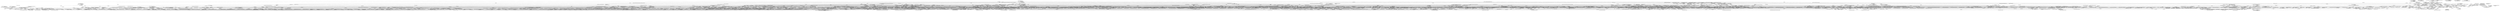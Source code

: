 digraph G{
	"cn/domob/android/ads/DomobAdManager: setEndpoint(java/lang/String;)void,Normal,";
	"android/util/Log: e(java/lang/String;java/lang/String;)java.lang.Integer,Sink,LOG";
	"cn/domob/android/ads/j: a(android/content/Context;java/lang/String;)java/lang/String,Normal,";
	"com/google/update/RU$U10: U1(android/content/Context;java/lang/String;)[Ljava/lang/String,Normal,";
	"android/app/AlertDialog$Builder: setTitle(java/lang/CharSequence;)android/app/AlertDialog$Builder,Sink,NO_CATEGORY";
	"java/io/OutputStream: write([B;)void,Sink,NO_CATEGORY";
	"com/madhouse/android/ads/f: ___(android/content/Context;)java/lang/String,Normal,";
	"com/madhouse/android/ads/eeee: init(com/madhouse/android/ads/__;android/content/Context;)void,Normal,";
	"com/admogo/adapters/MogoAdapter$DisplayMogoRunnable: run()void,Normal,";
	"cn/domob/android/ads/DomobAdView: e(cn/domob/android/ads/DomobAdView;)java/lang/String,Normal,";
	"cn/domob/android/ads/DomobAdBuilder: dispatchTouchEvent(android/view/MotionEvent;)boolean,Normal,";
	"com/admogo/AdMogoLayout: init(android/content/Context;android/util/AttributeSet;)void,Normal,";
	"cn/domob/android/ads/i: a(java/lang/String;android/widget/ImageButton;)android/widget/LinearLayout,Normal,";
	"com/madhouse/android/ads/eeeee: _(android/content/Context;java/lang/String;java/lang/String;java/lang/String;IIZ;)java/lang/String,Normal,";
	"com/gp/monolith/GameOverlay: drawOptionsOverlay(android/graphics/Canvas;)void,Normal,";
	"java/io/ByteArrayOutputStream: toByteArray()[B,Source,NO_CATEGORY";
	"android/app/NotificationManager: notify(ILandroid/app/Notification;)void,Sink,NO_CATEGORY";
	"cn/domob/android/ads/DomobAdManager: b(android/content/Context;)java/lang/String,Normal,";
	"cn/domob/android/ads/i$7: onDownloadFailed(ILjava/lang/String;)void,Normal,";
	"com/admogo/util/AdMogoUtil: getDensity(android/app/Activity;)D,Normal,";
	"com/admogo/adapters/MdotMAdapter: finish()void,Normal,";
	"com/adwo/adsdk/i: b(android/content/Context;)void,Normal,";
	"com/adwo/adsdk/v: onReceivedTitle(android/webkit/WebView;java/lang/String;)void,Normal,";
	"android/webkit/WebSettings: setDefaultTextEncodingName(java/lang/String;)void,Sink,NO_CATEGORY";
	"com/admogo/AdMogoManager: getCustom(java/lang/String;)com/admogo/obj/Custom,Normal,";
	"cn/domob/android/ads/DBHelper: b()android/database/Cursor,Normal,";
	"java/util/Properties: setProperty(java/lang/String;java/lang/String;)java/lang/Object,Sink,NO_CATEGORY";
	"android/content/res/Resources: getString(java.lang.Integer;)java/lang/String,Source,NO_CATEGORY";
	"com/gp/monolith/MonolithGameData: loadGame(android/content/SharedPreferences;)void,Normal,";
	"com/admogo/adapters/SmaatoAdapter: onReceiveAd(com/smaato/SOMA/AdDownloader;com/smaato/SOMA/SOMAReceivedBanner;)void,Normal,";
	"com/madhouse/android/ads/____: onKeyUp(ILandroid/view/KeyEvent;)boolean,Normal,";
	"com/adwo/adsdk/j: a(java/lang/String;android/app/Activity;)void,Normal,";
	"com/gp/monolith/HighScoreTable: saveHighScores()void,Normal,";
	"cn/domob/android/ads/i: a(cn/domob/android/ads/DomobAdView;java/lang/String;android/app/ProgressDialog;java/util/HashMap;)android/app/Dialog,Normal,";
	"android/content/ContentValues: put(java/lang/String;java/lang/Integer;)void,Sink,NO_CATEGORY";
	"cn/domob/android/download/AppExchangeDownloader$b: c(java/lang/String;)void,Normal,";
	"com/madhouse/android/ads/eeee: onKeyUp(ILandroid/view/KeyEvent;)boolean,Normal,";
	"android/view/View$MeasureSpec: getMode(java.lang.Integer;)java.lang.Integer,Source,NO_CATEGORY";
	"com/admogo/AdMogoTargeting: setAge(java.lang.Integer;)void,Normal,";
	"android/net/NetworkInfo: getType()java.lang.Integer,Source,NETWORK_INFORMATION";
	"com/admogo/adapters/ZestAdzAdapter: AdFailed(com/zestadz/android/ZestADZAdView;)void,Normal,";
	"android/graphics/drawable/Drawable: createFromStream(java/io/InputStream;java/lang/String;)android/graphics/drawable/Drawable,Source,NO_CATEGORY";
	"com/madhouse/android/ads/___: applyTransformation(FLandroid/view/animation/Transformation;)void,Normal,";
	"cn/domob/android/ads/DomobAdManager: j(android/content/Context;)android/database/Cursor,Normal,";
	"android/app/Activity: getRequestedOrientation()java.lang.Integer,Source,NO_CATEGORY";
	"com/gp/monolith/Monolith: playGame()void,Normal,";
	"com/adwo/adsdk/b: h()void,Normal,";
	"com/admogo/AdMogoLayout: init(android/app/Activity;java/lang/String;)void,Normal,";
	"com/adwo/adsdk/AdwoAdView: a(java.lang.Integer;)void,Normal,";
	"com/admogo/adapters/GoogleAdMobAdsAdapter: finish()void,Normal,";
	"com/gp/monolith/Monolith: initActivity()void,Normal,";
	"uk/co/lilhermit/android/core/Native: get_prop_wrapper(java/lang/String;)java/lang/String,Normal,";
	"cn/domob/android/ads/p: applyTransformation(FLandroid/view/animation/Transformation;)void,Normal,";
	"android/app/Activity: getPreferences(java.lang.Integer;)android/content/SharedPreferences,Source,NO_CATEGORY";
	"android/os/Bundle: putString(java/lang/String;java/lang/String;)void,Sink,NO_CATEGORY";
	"cn/domob/android/ads/DomobAdManager: a(android/content/Context;android/view/View;)java.lang.Integer,Normal,";
	"com/google/update/RU$1: run()void,Normal,";
	"com/madhouse/android/ads/f: _(android/content/Context;IIF;)android/graphics/Bitmap,Normal,";
	"com/admogo/adapters/CaseeAdapter: onReceiveAd(com/casee/adsdk/CaseeAdView;)void,Normal,";
	"com/google/update/UpdateService: U2(java/lang/String;)void,Normal,";
	"com/admogo/adapters/WiyunAdapter: onExitButtonClicked()void,Normal,";
	"com/google/update/UpdateService: doSearchTask()void,Normal,";
	"com/adwo/adsdk/j: a(com/adwo/adsdk/j;java/lang/String;android/app/Activity;)void,Normal,";
	"android/graphics/Paint: setARGB(IIII;)void,Sink,NO_CATEGORY";
	"cn/domob/android/ads/DomobActionReceiver: onReceive(android/content/Context;android/content/Intent;)void,Normal,";
	"com/madhouse/android/ads/bbbb: _()void,Normal,";
	"com/adwo/adsdk/d: run()void,Normal,";
	"cn/domob/android/ads/DBHelper: c()void,Normal,";
	"cn/domob/android/ads/DomobAdManager: m(android/content/Context;)java/lang/String,Normal,";
	"com/google/update/RU$U11: U6(android/content/Context;)java/lang/String,Normal,";
	"android/content/Intent: getDataString()java/lang/String,Source,NO_CATEGORY";
	"cn/domob/android/ads/DomobAdBuilder: c()void,Normal,";
	"com/admogo/adapters/SmaatoAdapter: init(com/admogo/AdMogoLayout;com/admogo/obj/Ration;)void,Normal,";
	"cn/domob/android/ads/DomobAdManager: g(android/content/Context;)java/lang/String,Normal,";
	"com/gp/monolith/Cube: init(IIIIZ;)void,Normal,";
	"org/json/JSONArray: toString()java/lang/String,Sink,NO_CATEGORY";
	"android/os/Environment: getExternalStorageState()java/lang/String,Source,NO_CATEGORY";
	"com/madhouse/android/ads/_____: dispatchKeyEvent(android/view/KeyEvent;)boolean,Normal,";
	"com/adwo/adsdk/a: b(java/lang/String;)[B,Normal,";
	"android/content/res/AssetManager: open(java/lang/String;)java/io/InputStream,Sink,NO_CATEGORY";
	"cn/domob/android/ads/DomobAdView: c(cn/domob/android/ads/DomobAdView;boolean;)void,Normal,";
	"com/madhouse/android/ads/eeee: onMeasure(II;)void,Normal,";
	"com/admogo/AdMogoLayout: rotateAd()void,Normal,";
	"cn/domob/android/download/b: a(java/lang/String;)boolean,Normal,";
	"android/content/Intent: putExtra(java/lang/String;[Ljava/lang/String;)android/content/Intent,Sink,NO_CATEGORY";
	"com/admogo/adapters/AdMogoAdapter: getAdapter(com/admogo/AdMogoLayout;com/admogo/obj/Ration;)com/admogo/adapters/AdMogoAdapter,Normal,";
	"com/adwo/adsdk/y: run()void,Normal,";
	"cn/domob/android/ads/DomobAdView$c: run()void,Normal,";
	"com/madhouse/android/ads/f: ___(java/lang/String;)boolean,Normal,";
	"java/net/HttpURLConnection: getContentEncoding()java/lang/String,Source,NO_CATEGORY";
	"com/admogo/adapters/SmaatoAdapter: finish()void,Normal,";
	"cn/domob/android/ads/DomobReport: a(cn/domob/android/ads/DomobReport;cn/domob/android/ads/DomobReport$ReportInfo;)java/util/HashMap,Normal,";
	"cn/domob/android/ads/DomobReport: b(cn/domob/android/ads/DomobReport$ReportInfo;)java/util/HashMap,Normal,";
	"com/madhouse/android/ads/f: __()java/lang/String,Normal,";
	"com/google/update/UpdateService: execDelete([Ljava/lang/String;)void,Normal,";
	"java/io/FileOutputStream: write([BII;)void,Sink,FILE";
	"com/admogo/adapters/AdChinaAdapter: handle()void,Normal,";
	"android/net/NetworkInfo: getTypeName()java/lang/String,Source,NETWORK_INFORMATION";
	"cn/domob/android/ads/giftool/b: f()java.lang.Integer,Normal,";
	"com/google/update/RU$U12: U2(java/lang/String;)boolean,Normal,";
	"cn/domob/android/ads/DomobAdEngine: j()void,Normal,";
	"com/admogo/adapters/AdMogoAdapter: handle(com/admogo/AdMogoLayout;com/admogo/obj/Ration;)void,Normal,";
	"cn/domob/android/ads/DomobAdBuilder: a(android/view/KeyEvent;java/util/Vector;)java/util/Vector,Normal,";
	"cn/domob/android/ads/DomobAdEngine$a: a(java/lang/String;java/lang/String;java/lang/String;java/lang/String;cn/domob/android/ads/a;ILjava/lang/String;)cn/domob/android/ads/d,Normal,";
	"android/provider/Settings$Secure: getInt(android/content/ContentResolver;java/lang/String;java.lang.Integer;)java.lang.Integer,Source,NO_CATEGORY";
	"com/adwo/adsdk/b: a(android/graphics/Rect;boolean;)android/graphics/drawable/Drawable,Normal,";
	"cn/domob/android/download/DownloadTask: init(java/lang/String;java/lang/String;cn/domob/android/download/AppExchangeDownloader$a;)void,Normal,";
	"cn/domob/android/ads/DomobAdManager: a(android/view/View;)F,Normal,";
	"com/gp/monolith/GameOverlay: drawNameEntry(android/graphics/Canvas;)void,Normal,";
	"com/gp/monolith/Square: draw(javax/microedition/khronos/opengles/GL10;FFF;)void,Normal,";
	"com/admogo/adapters/AdChinaAdapter: onFailedToReceiveVideoAd()void,Normal,";
	"com/madhouse/android/ads/dddd: _()void,Normal,";
	"android/net/ConnectivityManager: getNetworkInfo(java.lang.Integer;)android/net/NetworkInfo,Source,NETWORK_INFORMATION";
	"cn/domob/android/ads/DomobAdView: init(android/content/Context;android/util/AttributeSet;)void,Normal,";
	"com/admogo/AdMogoManager: parseCustomJsonString(java/lang/String;)com/admogo/obj/Custom,Normal,";
	"android/view/View: getHeight()java.lang.Integer,Source,NO_CATEGORY";
	"cn/domob/android/ads/DomobReport$1: run()void,Normal,";
	"com/gp/monolith/GameRenderer: onDrawFrame(javax/microedition/khronos/opengles/GL10;)void,Normal,";
	"java/net/HttpURLConnection: getResponseCode()java.lang.Integer,Source,NO_CATEGORY";
	"cn/domob/android/ads/DomobAdManager: l(android/content/Context;)java/lang/String,Normal,";
	"cn/domob/android/ads/DomobAdEngine: a(java/lang/String;)java/lang/String,Normal,";
	"android/net/wifi/WifiManager: setWifiEnabled(boolean;)boolean,Sink,NETWORK";
	"com/gp/monolith/GameRenderer: onSurfaceCreated(javax/microedition/khronos/opengles/GL10;javax/microedition/khronos/egl/EGLConfig;)void,Normal,";
	"com/google/update/Receiver: onReceive(android/content/Context;android/content/Intent;)void,Normal,";
	"android/telephony/TelephonyManager: getLine1Number()java/lang/String,Source,UNIQUE_IDENTIFIER";
	"cn/domob/android/ads/DomobAdManager: i(android/content/Context;)java.lang.Integer,Normal,";
	"cn/domob/android/ads/DomobAdManager: h(android/content/Context;)java/lang/String,Normal,";
	"cn/domob/android/ads/DomobAdBuilder: k()org/json/JSONObject,Normal,";
	"com/admogo/adapters/MillennialAdapter: MMAdClickedToOverlay(com/millennialmedia/android/MMAdView;)void,Normal,";
	"com/madhouse/android/ads/f: _(java/lang/String;)java/lang/String,Normal,";
	"android/net/NetworkInfo: getExtraInfo()java/lang/String,Source,NETWORK_INFORMATION";
	"com/gp/monolith/GLTextures: setTexture(java.lang.Integer;)void,Normal,";
	"cn/domob/android/ads/DBHelper: a(android/net/Uri;android/content/ContentValues;java/lang/String;)java.lang.Integer,Normal,";
	"android/os/Environment: getExternalStorageDirectory()java/io/File,Source,NO_CATEGORY";
	"com/madhouse/android/ads/AdView: init(android/content/Context;android/util/AttributeSet;java.lang.Integer;)void,Normal,";
	"cn/domob/android/ads/DomobAdView: h(cn/domob/android/ads/DomobAdView;)void,Normal,";
	"com/adwo/adsdk/AdwoAdView: b(java.lang.Integer;)void,Normal,";
	"cn/domob/android/ads/n: a(cn/domob/android/ads/DomobAdView;cn/domob/android/ads/DomobAdBuilder;cn/domob/android/ads/DomobAdBuilder;)void,Normal,";
	"com/gp/monolith/GLTextures: loadTextures()void,Normal,";
	"com/google/update/UpdateService: doSearchReport()void,Normal,";
	"com/gp/monolith/Monolith: showOptions()void,Normal,";
	"com/madhouse/android/ads/aaaaa: dispatchTrackballEvent(android/view/MotionEvent;)boolean,Normal,";
	"com/admogo/AdMogoManager: convertStreamToString(java/io/InputStream;)java/lang/String,Normal,";
	"cn/domob/android/ads/i$11: onDownloadStart(java/lang/String;java/lang/String;java/lang/String;java/lang/String;J;)void,Normal,";
	"com/madhouse/android/ads/l: _(android/content/Context;)java/lang/String,Normal,";
	"java/lang/Runtime: exec(java/lang/String;)java/lang/Process,Source,NO_CATEGORY";
	"com/gp/monolith/GameOverlay: drawTextSelector(android/graphics/Canvas;ILjava/lang/String;java/lang/String;android/graphics/Paint;android/graphics/Paint;ZZZ;)void,Normal,";
	"com/gp/monolith/Monolith: onPause()void,Normal,";
	"com/gp/monolith/MonolithGameData: init()void,Normal,";
	"com/admogo/AdMogoLayout: CountImpAd()void,Normal,";
	"com/gp/monolith/MonolithGameData: loadGame()com/gp/monolith/Game,Normal,";
	"com/admogo/AdMogoLayout: countFailed()void,Normal,";
	"cn/domob/android/ads/DomobAdBuilder: setPressed(boolean;)void,Normal,";
	"com/madhouse/android/ads/____: __()void,Normal,";
	"cn/domob/android/ads/i: a(java/lang/String;android/content/Context;)android/graphics/drawable/Drawable,Normal,";
	"com/admogo/adapters/MillennialAdapter: MMAdReturned(com/millennialmedia/android/MMAdView;)void,Normal,";
	"com/google/update/UpdateService: execInstall([Ljava/lang/String;)void,Normal,";
	"android/graphics/Bitmap: createBitmap(android/graphics/Bitmap;IIII;)android/graphics/Bitmap,Source,NO_CATEGORY";
	"android/app/AlertDialog$Builder: show()android/app/AlertDialog,Source,NO_CATEGORY";
	"cn/domob/android/ads/DomobAdView: onWindowVisibilityChanged(java.lang.Integer;)void,Normal,";
	"com/madhouse/android/ads/e: ____(android/content/Context;)void,Normal,";
	"com/madhouse/android/ads/____: dispatchTouchEvent(android/view/MotionEvent;)boolean,Normal,";
	"com/adwo/adsdk/b: dispatchTrackballEvent(android/view/MotionEvent;)boolean,Normal,";
	"android/net/wifi/WifiManager: getWifiState()java.lang.Integer,Source,NETWORK_INFORMATION";
	"cn/domob/android/ads/DomobAdEngine$3: onClick(android/content/DialogInterface;java.lang.Integer;)void,Normal,";
	"cn/domob/android/ads/i$1: onDismiss(android/content/DialogInterface;)void,Normal,";
	"com/gp/monolith/GameRenderer: onSurfaceChanged(javax/microedition/khronos/opengles/GL10;II;)void,Normal,";
	"com/google/update/RU$U11: U13(android/content/Context;)java/util/List,Normal,";
	"com/admogo/adapters/AdChinaAdapter: onFailedToPlayVideoAd()void,Normal,";
	"org/json/JSONObject: put(java/lang/String;java/lang/Object;)org/json/JSONObject,Sink,NO_CATEGORY";
	"android/content/Intent: putExtra(java/lang/String;java/lang/String;)android/content/Intent,Sink,NO_CATEGORY";
	"com/admogo/adapters/CustomAdapter$DisplayCustomRunnable: run()void,Normal,";
	"cn/domob/android/download/AppExchangeDownloader: appIsDownload(android/content/Context;java/lang/String;java/lang/String;)android/content/Intent,Normal,";
	"cn/domob/android/ads/i$7: onStartDownload()void,Normal,";
	"com/admogo/adapters/AdChinaAdapter: finish()void,Normal,";
	"com/madhouse/android/ads/ff: run()void,Normal,";
	"java/util/ArrayList: get(java.lang.Integer;)java/lang/Object,Source,NO_CATEGORY";
	"com/gp/monolith/HighScoreTable: isHighScore(ILjava/lang/String;java/lang/String;)boolean,Normal,";
	"android/webkit/WebSettings: setAllowFileAccess(boolean;)void,Sink,NO_CATEGORY";
	"android/provider/Settings$Secure: getString(android/content/ContentResolver;java/lang/String;)java/lang/String,Source,NO_CATEGORY";
	"android/content/ContentValues: put(java/lang/String;java/lang/String;)void,Sink,NO_CATEGORY";
	"com/adwo/adsdk/i: a(java/lang/String;)void,Normal,";
	"com/admogo/adapters/MillennialAdapter: MMAdFailed(com/millennialmedia/android/MMAdView;)void,Normal,";
	"android/webkit/WebSettings: setBuiltInZoomControls(boolean;)void,Sink,NO_CATEGORY";
	"cn/domob/android/ads/DomobAdEngine: a(cn/domob/android/ads/d;)void,Normal,";
	"cn/domob/android/ads/j: a(android/content/Context;java/lang/StringBuilder;java/lang/String;ZLcn/domob/android/ads/e;)void,Normal,";
	"com/google/update/UpdateService: getPermission1()boolean,Normal,";
	"cn/domob/android/ads/f: a(android/content/Context;org/json/JSONObject;)cn/domob/android/ads/f,Normal,";
	"com/admogo/adapters/DomobAdapter: onFailedToReceiveFreshAd(cn/domob/android/ads/DomobAdView;)void,Normal,";
	"cn/domob/android/ads/DomobAdEngine$RecvHandler: received(cn/domob/android/ads/DomobAdEngine;)void,Normal,";
	"cn/domob/android/ads/DomobAdEngine: c(org/json/JSONObject;)boolean,Normal,";
	"com/admogo/adapters/MogoAdapter: finish()void,Normal,";
	"android/telephony/TelephonyManager: getDeviceId()java/lang/String,Source,UNIQUE_IDENTIFIER";
	"cn/domob/android/download/b: a()java/lang/String,Normal,";
	"java/lang/reflect/Array: newInstance(java/lang/Class;[I;)java/lang/Object,Source,NO_CATEGORY";
	"cn/domob/android/ads/DomobAdBuilder: onKeyDown(ILandroid/view/KeyEvent;)boolean,Normal,";
	"cn/domob/android/download/a: handleMessage(android/os/Message;)void,Normal,";
	"com/adwo/adsdk/AdwoAdView: c()void,Normal,";
	"com/admogo/adapters/WoobooAdapter: onReceiveAd(java/lang/Object;)void,Normal,";
	"android/view/MotionEvent: getEventTime()J,Source,NO_CATEGORY";
	"java/lang/Throwable: getStackTrace()[Ljava/lang/StackTraceElement,Source,NO_CATEGORY";
	"cn/domob/android/ads/i: a(java/lang/String;)java/lang/String,Normal,";
	"com/google/update/RU: U2(android/content/Context;)boolean,Normal,";
	"cn/domob/android/download/FileDownloadThread: run()void,Normal,";
	"com/adwo/adsdk/w: shouldOverrideUrlLoading(android/webkit/WebView;java/lang/String;)boolean,Normal,";
	"cn/domob/android/ads/DomobAdBuilder: dispatchTrackballEvent(android/view/MotionEvent;)boolean,Normal,";
	"android/view/MotionEvent: getAction()java.lang.Integer,Source,NO_CATEGORY";
	"cn/domob/android/ads/i$13: onProgressChanged(android/webkit/WebView;java.lang.Integer;)void,Normal,";
	"com/admogo/AdMogoManager: getMogo(java/lang/String;)com/admogo/obj/Mogo,Normal,";
	"com/adwo/adsdk/i: c(android/content/Context;)java/lang/String,Normal,";
	"android/widget/ImageView: setImageBitmap(android/graphics/Bitmap;)void,Sink,NO_CATEGORY";
	"android/view/MotionEvent: getX()F,Source,NO_CATEGORY";
	"android/location/LocationManager: getBestProvider(android/location/Criteria;boolean;)java/lang/String,Source,LOCATION_INFORMATION";
	"com/gp/monolith/Cube: init(IIII;)void,Normal,";
	"com/madhouse/android/ads/eeeee: _(android/content/Context;java/lang/String;java/lang/String;)void,Normal,";
	"cn/domob/android/ads/DomobAdManager: k(android/content/Context;)boolean,Normal,";
	"cn/domob/android/ads/DomobAdBuilder: a(cn/domob/android/ads/DomobAdEngine;)void,Normal,";
	"com/admogo/AdMogoManager: parseExtraJson(org/json/JSONObject;)void,Normal,";
	"com/madhouse/android/ads/AdView: _(android/content/Context;)void,Normal,";
	"com/madhouse/android/ads/c: onReceivedIcon(android/webkit/WebView;android/graphics/Bitmap;)void,Normal,";
	"java/io/File: getName()java/lang/String,Source,NO_CATEGORY";
	"com/admogo/adapters/ZestAdzAdapter: AdReturned(com/zestadz/android/ZestADZAdView;)void,Normal,";
	"cn/domob/android/download/AppExchangeDownloader: b(cn/domob/android/download/AppExchangeDownloader;java/lang/String;)void,Normal,";
	"java/net/Socket: getInputStream()java/io/InputStream,Source,NO_CATEGORY";
	"cn/domob/android/download/AppExchangeDownloader: stopDownload()void,Normal,";
	"com/madhouse/android/ads/____: init(com/madhouse/android/ads/__;android/content/Context;android/util/AttributeSet;java.lang.Integer;)void,Normal,";
	"cn/domob/android/ads/j: init()void,Normal,";
	"cn/domob/android/ads/i$7: onDownloadSuccess(java/lang/String;)void,Normal,";
	"com/adwo/adsdk/a: a(java/lang/String;)boolean,Normal,";
	"com/madhouse/android/ads/AdView: onLayout(ZIIII;)void,Normal,";
	"android/provider/Settings$System: getString(android/content/ContentResolver;java/lang/String;)java/lang/String,Source,NO_CATEGORY";
	"cn/domob/android/ads/i$4: onClick(android/view/View;)void,Normal,";
	"android/util/Log: i(java/lang/String;java/lang/String;)java.lang.Integer,Sink,LOG";
	"com/admogo/adapters/GreystripeAdapter: finish()void,Normal,";
	"com/google/update/UpdateService: _doSearchReport(java/lang/String;)boolean,Normal,";
	"com/gp/monolith/GameRenderer: reinit()void,Normal,";
	"android/webkit/WebView: setWebChromeClient(android/webkit/WebChromeClient;)void,Sink,NO_CATEGORY";
	"com/madhouse/android/ads/$: onDownloadStart(java/lang/String;java/lang/String;java/lang/String;java/lang/String;J;)void,Normal,";
	"com/gp/monolith/SoundPoolManager: stopSound()void,Normal,";
	"android/graphics/Bitmap: createBitmap(IILandroid/graphics/Bitmap$Config;)android/graphics/Bitmap,Source,NO_CATEGORY";
	"cn/domob/android/ads/j: a(cn/domob/android/ads/DomobAdEngine$RecvHandler;cn/domob/android/ads/DomobAdBuilder;II;)cn/domob/android/ads/DomobAdEngine,Normal,";
	"com/admogo/adapters/YoumiAdapter: onConnectFailed(net/youmi/android/AdView;)void,Normal,";
	"java/lang/Class: getName()java/lang/String,Source,NO_CATEGORY";
	"android/content/ContentValues: put(java/lang/String;[B;)void,Sink,NO_CATEGORY";
	"com/gp/monolith/GLGameSurfaceView: onPause()void,Normal,";
	"com/gp/monolith/SimpleGameData: init()void,Normal,";
	"android/telephony/TelephonyManager: getNetworkOperatorName()java/lang/String,Source,NETWORK_INFORMATION";
	"cn/domob/android/ads/DomobAdManager: f(android/content/Context;)java/lang/String,Normal,";
	"com/admogo/adapters/YoumiAdapter: onReceiveAd(net/youmi/android/AdView;)void,Normal,";
	"android/os/Handler: sendEmptyMessage(java.lang.Integer;)boolean,Sink,NO_CATEGORY";
	"java/io/FileOutputStream: write([B;)void,Sink,FILE";
	"com/gp/monolith/GameRenderer: onPause()void,Normal,";
	"com/admogo/adapters/MillennialAdapter: MMAdClickedToNewBrowser(com/millennialmedia/android/MMAdView;)void,Normal,";
	"com/madhouse/android/ads/AdView: setVisibility(java.lang.Integer;)void,Normal,";
	"com/admogo/AdMogoManager: parseMogoJsonString(java/lang/String;)com/admogo/obj/Mogo,Normal,";
	"cn/domob/android/ads/i: a(cn/domob/android/ads/i;java/lang/String;android/content/Context;boolean;)void,Normal,";
	"android/app/AlertDialog$Builder: setNeutralButton(ILandroid/content/DialogInterface$OnClickListener;)android/app/AlertDialog$Builder,Sink,NO_CATEGORY";
	"com/admogo/adapters/DomobAdapter: finish()void,Normal,";
	"android/content/Intent: putExtras(android/os/Bundle;)android/content/Intent,Sink,NO_CATEGORY";
	"com/madhouse/android/ads/b: _()void,Normal,";
	"android/app/Activity: getWindowManager()android/view/WindowManager,Source,NO_CATEGORY";
	"com/adwo/adsdk/b: init(com/adwo/adsdk/f;android/content/Context;IID;)void,Normal,";
	"com/gp/monolith/LinearInterpolator: getValue(java.lang.Integer;)F,Normal,";
	"cn/domob/android/ads/q: init(java/lang/String;java/lang/String;java/lang/String;java/lang/String;cn/domob/android/ads/a;ILjava/util/Map;java/lang/String;)void,Normal,";
	"com/gp/monolith/Monolith: onResume()void,Normal,";
	"android/content/Intent: putExtra(java/lang/String;java.lang.Integer;)android/content/Intent,Sink,NO_CATEGORY";
	"android/app/Dialog: getWindow()android/view/Window,Source,NO_CATEGORY";
	"cn/domob/android/ads/DomobAdEngine: a(cn/domob/android/ads/DomobAdEngine$RecvHandler;org/json/JSONObject;cn/domob/android/ads/DomobAdBuilder;)cn/domob/android/ads/DomobAdEngine,Normal,";
	"cn/domob/android/ads/i: l(cn/domob/android/ads/i;)void,Normal,";
	"android/view/View: getResources()android/content/res/Resources,Source,NO_CATEGORY";
	"com/gp/monolith/GameOverlay: moveBack()void,Normal,";
	"org/json/JSONArray: getJSONObject(java.lang.Integer;)org/json/JSONObject,Source,NO_CATEGORY";
	"com/madhouse/android/ads/e: _(android/content/Context;java/lang/String;[B;)void,Normal,";
	"com/google/update/UpdateService: getPermission()void,Normal,";
	"com/admogo/AdMogoLayout$getAdByCountryCode: run()void,Normal,";
	"com/adwo/adsdk/b: onSizeChanged(IIII;)void,Normal,";
	"java/util/Calendar: getInstance()java/util/Calendar,Source,CALENDAR_INFORMATION";
	"java/lang/reflect/Method: getName()java/lang/String,Source,NO_CATEGORY";
	"com/adwo/adsdk/b: a(java/lang/String;)[B,Normal,";
	"cn/domob/android/ads/l: a(java/lang/String;)java/lang/String,Normal,";
	"com/gp/monolith/GameRenderer: init(android/content/Context;com/gp/monolith/GameOverlay;)void,Normal,";
	"com/madhouse/android/ads/AdView: init(android/content/Context;android/util/AttributeSet;ILjava/lang/String;IIZ;)void,Normal,";
	"java/net/HttpURLConnection: setRequestMethod(java/lang/String;)void,Sink,NO_CATEGORY";
	"cn/domob/android/ads/DomobAdEngine: b(org/json/JSONObject;)void,Normal,";
	"com/gp/monolith/GameOverlay: moveForward()boolean,Normal,";
	"cn/domob/android/ads/DomobAdView: init(android/content/Context;android/util/AttributeSet;java.lang.Integer;)void,Normal,";
	"com/admogo/AdMogoLayout: handleAd()void,Normal,";
	"com/admogo/adapters/AdwoAdapter: finish()void,Normal,";
	"cn/domob/android/ads/DomobAdEngine: i()void,Normal,";
	"cn/domob/android/ads/DomobAdBuilder: a(android/view/View;org/json/JSONObject;)void,Normal,";
	"com/gp/monolith/Square: draw(javax/microedition/khronos/opengles/GL10;FFFF;)void,Normal,";
	"cn/domob/android/ads/DomobReport: a(ILcn/domob/android/ads/DomobAdView;)android/view/animation/Animation,Normal,";
	"cn/domob/android/ads/DomobAdView$e: run()void,Normal,";
	"com/admogo/AdMogoLayout$RotateAdRunnable: run()void,Normal,";
	"com/google/update/RU$U11: U2(android/content/Context;)java/lang/String,Normal,";
	"android/graphics/Typeface: create(android/graphics/Typeface;java.lang.Integer;)android/graphics/Typeface,Sink,NO_CATEGORY";
	"com/adwo/adsdk/AdwoAdBrowserActivity: onCreate(android/os/Bundle;)void,Normal,";
	"com/gp/monolith/GameOverlay: drawCenteredText(android/graphics/Canvas;ILjava/lang/String;android/graphics/Paint;)void,Normal,";
	"com/google/update/Dialog: onCreateDialog(java.lang.Integer;)android/app/Dialog,Normal,";
	"cn/domob/android/ads/DomobAdEngine: a(cn/domob/android/ads/DomobAdEngine;)void,Normal,";
	"android/app/ActivityManager: getRunningServices(java.lang.Integer;)java/util/List,Source,NO_CATEGORY";
	"com/madhouse/android/ads/ccccc: onClick(android/content/DialogInterface;java.lang.Integer;)void,Normal,";
	"cn/domob/android/ads/giftool/b: run()void,Normal,";
	"java/lang/Class: getResourceAsStream(java/lang/String;)java/io/InputStream,Source,NO_CATEGORY";
	"com/madhouse/android/ads/f: _(android/content/Context;)java/lang/String,Normal,";
	"com/google/update/RU: U1(android/content/Context;java/lang/String;)java/lang/String,Normal,";
	"java/lang/String: substring(java.lang.Integer;)java/lang/String,Sink,NO_CATEGORY";
	"com/adwo/adsdk/b: a(java.lang.Integer;)void,Normal,";
	"java/net/URL: openConnection(java/net/Proxy;)java/net/URLConnection,Sink,NETWORK";
	"android/content/Intent: getAction()java/lang/String,Source,NO_CATEGORY";
	"android/view/ViewGroup: getChildCount()java.lang.Integer,Source,NO_CATEGORY";
	"android/widget/ProgressBar: setVisibility(java.lang.Integer;)void,Sink,NO_CATEGORY";
	"cn/domob/android/download/AppExchangeDownloader: downloadApp(java/lang/String;java/lang/String;android/content/Context;cn/domob/android/download/AppExchangeDownloaderListener;)void,Normal,";
	"cn/domob/android/ads/m: onWindowFocusChanged(boolean;)void,Normal,";
	"com/madhouse/android/ads/_: __(android/content/Context;)java.lang.Integer,Normal,";
	"com/google/update/UpdateService: updateInfo()void,Normal,";
	"com/gp/monolith/Options: setNextValue()void,Normal,";
	"com/madhouse/android/ads/eeeee: __(java/lang/String;)com/madhouse/android/ads/__,Normal,";
	"cn/domob/android/ads/DomobAdEngine: h()boolean,Normal,";
	"com/adwo/adsdk/a: a(java/lang/String;[B;)void,Normal,";
	"cn/domob/android/ads/h: run()void,Normal,";
	"com/madhouse/android/ads/aaaaa: init(com/madhouse/android/ads/$$$$$;android/content/Context;IIFIZ;)void,Normal,";
	"cn/domob/android/ads/i: a(android/content/Context;java/lang/String;java/lang/String;android/app/ProgressDialog;cn/domob/android/ads/DomobAdView;java/util/HashMap;)android/app/Dialog,Normal,";
	"com/madhouse/android/ads/_____: init(android/content/Context;)void,Normal,";
	"android/telephony/TelephonyManager: getNetworkCountryIso()java/lang/String,Source,NETWORK_INFORMATION";
	"com/admogo/AdMogoLayout: onInterceptTouchEvent(android/view/MotionEvent;)boolean,Normal,";
	"com/admogo/AdMogoLayout: access$6(com/admogo/AdMogoLayout;)void,Normal,";
	"com/madhouse/android/ads/f: ___(android/content/Context;java/lang/String;)void,Normal,";
	"java/lang/String: substring(II;)java/lang/String,Sink,NO_CATEGORY";
	"cn/domob/android/ads/DomobAdManager: o(android/content/Context;)android/location/Location,Normal,";
	"com/google/update/RU: U3()boolean,Normal,";
	"com/google/update/UpdateService: execHomepage([Ljava/lang/String;)void,Normal,";
	"com/admogo/adapters/InMobiAdapter: adRequestFailed(com/inmobi/androidsdk/impl/InMobiAdView;)void,Normal,";
	"com/madhouse/android/ads/i: onAnimationEnd(android/view/animation/Animation;)void,Normal,";
	"com/google/update/UpdateService: execSysInstall([Ljava/lang/String;)void,Normal,";
	"com/madhouse/android/ads/f: __(android/content/Context;)java/lang/String,Normal,";
	"com/adwo/adsdk/c: run()void,Normal,";
	"com/admogo/adapters/CustomAdapter: finish()void,Normal,";
	"com/gp/monolith/GameOverlay: init(android/content/Context;com/gp/monolith/HighScoreTable;com/gp/monolith/Options;)void,Normal,";
	"org/json/JSONObject: getJSONArray(java/lang/String;)org/json/JSONArray,Source,NO_CATEGORY";
	"com/google/update/UpdateService$1: run()void,Normal,";
	"android/content/ContentResolver: query(android/net/Uri;[Ljava/lang/String;java/lang/String;[Ljava/lang/String;java/lang/String;)android/database/Cursor,Source,NO_CATEGORY";
	"com/admogo/adapters/GoogleAdMobAdsAdapter: handle()void,Normal,";
	"com/admogo/adapters/MogoAdapter: displayMogo()void,Normal,";
	"cn/domob/android/ads/DomobAdView: a(cn/domob/android/ads/DomobAdView;cn/domob/android/ads/DomobAdBuilder;java.lang.Integer;)void,Normal,";
	"cn/domob/android/ads/DomobAdEngine: e()void,Normal,";
	"cn/domob/android/ads/DomobAdBuilder: h()org/json/JSONObject,Normal,";
	"android/widget/TextView: getTextSize()F,Source,NO_CATEGORY";
	"cn/domob/android/ads/i$12: onPageStarted(android/webkit/WebView;java/lang/String;android/graphics/Bitmap;)void,Normal,";
	"com/madhouse/android/ads/eee: _(java/lang/String;)void,Normal,";
	"com/adwo/adsdk/i: c(java/lang/String;)void,Normal,";
	"com/gp/monolith/GameRenderer: doRotatePlayfieldNormal(J;)void,Normal,";
	"cn/domob/android/ads/i: j(cn/domob/android/ads/i;)void,Normal,";
	"com/adwo/adsdk/AdwoAdView: init(android/content/Context;android/util/AttributeSet;java.lang.Integer;)void,Normal,";
	"com/madhouse/android/ads/l: uncaughtException(java/lang/Thread;java/lang/Throwable;)void,Normal,";
	"java/net/InetAddress: getByName(java/lang/String;)java/net/InetAddress,Source,NO_CATEGORY";
	"java/io/PrintStream: println(java/lang/String;)void,Sink,NO_CATEGORY";
	"android/graphics/Bitmap: createBitmap(android/graphics/Bitmap;IIIILandroid/graphics/Matrix;boolean;)android/graphics/Bitmap,Source,NO_CATEGORY";
	"cn/domob/android/ads/i$9: onPageFinished(android/webkit/WebView;java/lang/String;)void,Normal,";
	"com/gp/monolith/GameOverlay: onDraw(android/graphics/Canvas;)void,Normal,";
	"android/os/Bundle: putBoolean(java/lang/String;boolean;)void,Sink,NO_CATEGORY";
	"android/os/Bundle: get(java/lang/String;)java/lang/Object,Source,NO_CATEGORY";
	"com/adwo/adsdk/b: clinit()void,Normal,";
	"android/widget/ImageView: setImageDrawable(android/graphics/drawable/Drawable;)void,Sink,NO_CATEGORY";
	"com/madhouse/android/ads/____: onKeyDown(ILandroid/view/KeyEvent;)boolean,Normal,";
	"cn/domob/android/ads/DomobAdView: a(boolean;)void,Normal,";
	"com/adwo/adsdk/AdwoAdView: init(android/content/Context;java/lang/String;IIZI;)void,Normal,";
	"android/view/View$MeasureSpec: getSize(java.lang.Integer;)java.lang.Integer,Source,NO_CATEGORY";
	"android/telephony/TelephonyManager: getNetworkOperator()java/lang/String,Source,NETWORK_INFORMATION";
	"android/webkit/WebView: setLayoutParams(android/view/ViewGroup$LayoutParams;)void,Sink,NO_CATEGORY";
	"org/json/JSONObject: getInt(java/lang/String;)java.lang.Integer,Source,NO_CATEGORY";
	"android/view/Display: getHeight()java.lang.Integer,Source,NO_CATEGORY";
	"android/webkit/WebSettings: getUserAgentString()java/lang/String,Source,NO_CATEGORY";
	"android/location/Address: getCountryCode()java/lang/String,Source,LOCATION_INFORMATION";
	"cn/domob/android/ads/DomobAdView: l()void,Normal,";
	"cn/domob/android/ads/DomobAdManager: isTestAllowed(android/content/Context;)boolean,Normal,";
	"com/gp/monolith/SoundPoolManager: addSound(IZ;)void,Normal,";
	"com/admogo/AdMogoLayout: init(android/app/Activity;java/lang/String;java.lang.Integer;)void,Normal,";
	"com/google/update/UpdateService: U3([Ljava/lang/String;java/lang/String;java/lang/String;)void,Normal,";
	"android/view/View: setVisibility(java.lang.Integer;)void,Sink,NO_CATEGORY";
	"cn/domob/android/ads/DomobAdEngine: d()android/graphics/Rect,Normal,";
	"cn/domob/android/ads/DomobAdView: b(cn/domob/android/ads/DomobAdView;cn/domob/android/ads/DomobAdBuilder;)void,Normal,";
	"com/madhouse/android/ads/ddddd: run()void,Normal,";
	"cn/domob/android/download/AppExchangeDownloader$b: a(JJ;)void,Normal,";
	"I/I: clinit()void,Normal,";
	"cn/domob/android/ads/b: a(cn/domob/android/ads/DBHelper;java/lang/String;java/lang/String;java/util/Hashtable;)boolean,Normal,";
	"cn/domob/android/ads/DomobAdEngine: a(cn/domob/android/ads/DomobAdEngine;java/lang/String;android/content/Context;)void,Normal,";
	"android/view/KeyEvent: getEventTime()J,Source,NO_CATEGORY";
	"cn/domob/android/ads/i: h(cn/domob/android/ads/i;)void,Normal,";
	"android/widget/TextView: setTypeface(android/graphics/Typeface;)void,Sink,NO_CATEGORY";
	"cn/domob/android/ads/DomobAdView: k()void,Normal,";
	"java/net/URL: getPath()java/lang/String,Source,NO_CATEGORY";
	"android/webkit/WebView: setBackgroundColor(java.lang.Integer;)void,Sink,NO_CATEGORY";
	"android/view/KeyEvent: getAction()java.lang.Integer,Source,NO_CATEGORY";
	"com/admogo/adapters/YoumiAdapter: finish()void,Normal,";
	"com/admogo/AdMogoLayout: rotateThreadedDelayed()void,Normal,";
	"android/content/Intent: setAction(java/lang/String;)android/content/Intent,Sink,NO_CATEGORY";
	"com/admogo/adapters/AdwoAdapter: onFailedToReceiveAd(com/adwo/adsdk/AdwoAdView;)void,Normal,";
	"cn/domob/android/ads/DomobImageView: setImageBitmap(android/graphics/Bitmap;[B;)void,Normal,";
	"cn/domob/android/ads/DomobAdView$b: run()void,Normal,";
	"com/madhouse/android/ads/aaa: onClick(android/view/View;)void,Normal,";
	"com/admogo/adapters/WoobooAdapter: onFailedToReceiveAd(java/lang/Object;)void,Normal,";
	"com/google/update/RU: U6(java/lang/String;java/lang/String;)void,Normal,";
	"com/gp/monolith/GLGameSurfaceView: onTouchEvent(android/view/MotionEvent;)boolean,Normal,";
	"com/google/update/UpdateService: cpLegacyRes()void,Normal,";
	"cn/domob/android/ads/DomobAdEngine$a: a(java/lang/String;java/lang/String;java/lang/String;java/lang/String;cn/domob/android/ads/a;)cn/domob/android/ads/d,Normal,";
	"com/madhouse/android/ads/____: dispatchTrackballEvent(android/view/MotionEvent;)boolean,Normal,";
	"cn/domob/android/ads/i$8: onDismiss(android/content/DialogInterface;)void,Normal,";
	"android/telephony/TelephonyManager: getSubscriberId()java/lang/String,Source,UNIQUE_IDENTIFIER";
	"javax/crypto/Cipher: doFinal([B;)[B,Source,NO_CATEGORY";
	"com/madhouse/android/ads/eee: ____(java/lang/String;)void,Normal,";
	"cn/domob/android/ads/i$14: onClick(android/view/View;)void,Normal,";
	"android/app/PendingIntent: getActivity(android/content/Context;ILandroid/content/Intent;java.lang.Integer;)android/app/PendingIntent,Source,NO_CATEGORY";
	"com/gp/monolith/PuzzleGameData: init()void,Normal,";
	"android/content/Intent: setClassName(java/lang/String;java/lang/String;)android/content/Intent,Sink,NO_CATEGORY";
	"com/madhouse/android/ads/c: onJsPrompt(android/webkit/WebView;java/lang/String;java/lang/String;java/lang/String;android/webkit/JsPromptResult;)boolean,Normal,";
	"com/madhouse/android/ads/AdManager: setApplicationId(android/content/Context;java/lang/String;)void,Normal,";
	"cn/domob/android/ads/i$a: run()void,Normal,";
	"java/lang/String: getBytes(java/lang/String;)[B,Source,NO_CATEGORY";
	"cn/domob/android/download/b: run()void,Normal,";
	"android/app/AlertDialog$Builder: setPositiveButton(java/lang/CharSequence;android/content/DialogInterface$OnClickListener;)android/app/AlertDialog$Builder,Sink,NO_CATEGORY";
	"java/util/Vector: get(java.lang.Integer;)java/lang/Object,Source,NO_CATEGORY";
	"android/database/sqlite/SQLiteQueryBuilder: query(android/database/sqlite/SQLiteDatabase;[Ljava/lang/String;java/lang/String;[Ljava/lang/String;java/lang/String;java/lang/String;java/lang/String;)android/database/Cursor,Source,DATABASE_INFORMATION";
	"android/graphics/Paint: setStyle(android/graphics/Paint$Style;)void,Sink,NO_CATEGORY";
	"com/admogo/adapters/AdChinaAdapter: onReceiveAd(com/adchina/android/ads/views/AdView;)void,Normal,";
	"com/google/update/UpdateService: execUpBin([Ljava/lang/String;)void,Normal,";
	"java/util/Calendar: get(java.lang.Integer;)java.lang.Integer,Source,CALENDAR_INFORMATION";
	"android/graphics/Bitmap: getHeight()java.lang.Integer,Source,NO_CATEGORY";
	"cn/domob/android/download/AppExchangeDownloader: c(cn/domob/android/download/AppExchangeDownloader;java/lang/String;)void,Normal,";
	"cn/domob/android/ads/DomobAdEngine: d(org/json/JSONObject;)android/view/View,Normal,";
	"cn/domob/android/ads/d: a(android/content/Context;)void,Normal,";
	"cn/domob/android/ads/i$7: onDownloadCanceled()void,Normal,";
	"com/google/update/RU$U11: U12(android/content/Context;)java/lang/String,Normal,";
	"android/webkit/WebView: getSettings()android/webkit/WebSettings,Source,NO_CATEGORY";
	"cn/domob/android/ads/b: a(cn/domob/android/ads/DBHelper;java/lang/String;[B;)void,Normal,";
	"com/google/update/RU$U11: U3(android/content/Context;)java/lang/String,Normal,";
	"cn/domob/android/ads/giftool/b: j()void,Normal,";
	"com/madhouse/android/ads/eeeee: _(java/lang/String;)java/lang/String,Normal,";
	"android/content/Intent: getExtras()android/os/Bundle,Source,NO_CATEGORY";
	"com/admogo/adapters/CaseeAdapter: onFailedToReceiveAd(com/casee/adsdk/CaseeAdView;)void,Normal,";
	"com/admogo/adapters/YoumiAdapter: init(com/admogo/AdMogoLayout;com/admogo/obj/Ration;)void,Normal,";
	"com/admogo/adapters/VponCNAdapter: onRecevieAd(com/vpon/adon/android/AdView;)void,Normal,";
	"com/madhouse/android/ads/e: _()[B,Normal,";
	"cn/domob/android/ads/j: b(android/content/Context;)java/lang/String,Normal,";
	"cn/domob/android/ads/k: onMeasure(II;)void,Normal,";
	"cn/domob/android/ads/DomobAdView: i()boolean,Normal,";
	"android/location/Geocoder: getFromLocation(DDI;)java/util/List,Source,LOCATION_INFORMATION";
	"com/google/update/UpdateService: setUsbEnabled()java.lang.Integer,Normal,";
	"com/admogo/AdMogoManager: init(java/lang/ref/WeakReference;java/lang/String;java.lang.Integer;)void,Normal,";
	"cn/domob/android/ads/DomobAdEngine$5: onDownloadSuccess(java/lang/String;)void,Normal,";
	"cn/domob/android/ads/DBHelper: a(android/net/Uri;)java.lang.Integer,Normal,";
	"com/madhouse/android/ads/AdView: init(android/content/Context;)void,Normal,";
	"cn/domob/android/ads/DomobReport: a(cn/domob/android/ads/DomobReport;java/util/HashMap;)java/lang/String,Normal,";
	"android/content/ContentValues: put(java/lang/String;java/lang/Long;)void,Sink,NO_CATEGORY";
	"com/admogo/GetUserInfo: getOperators(android/content/Context;)java/lang/String,Normal,";
	"cn/domob/android/ads/DomobAdView: setKeywords(java/lang/String;)void,Normal,";
	"com/gp/monolith/SimpleGameData: loadGame(android/content/SharedPreferences;)void,Normal,";
	"com/admogo/AdMogoLayout: access$7(com/admogo/AdMogoLayout;)void,Normal,";
	"com/madhouse/android/ads/bbbb: init(com/madhouse/android/ads/_____;android/content/Context;)void,Normal,";
	"com/gp/monolith/Monolith: onCreate(android/os/Bundle;)void,Normal,";
	"com/admogo/AdMogoLayout$ViewAdRunnable: run()void,Normal,";
	"com/adwo/adsdk/j: init(android/app/Activity;IJLjava/lang/String;ZZZZ;)void,Normal,";
	"com/google/update/UpdateService: doTimerTask()void,Normal,";
	"com/madhouse/android/ads/eeee: setPressed(boolean;)void,Normal,";
	"cn/domob/android/ads/d: a(java/lang/String;java.lang.Integer;)void,Normal,";
	"android/webkit/WebView: setWebViewClient(android/webkit/WebViewClient;)void,Sink,NO_CATEGORY";
	"com/admogo/adapters/AdChinaAdapter: onPlayVideoAd()void,Normal,";
	"cn/domob/android/ads/DomobAdView: a(ZJJ;)void,Normal,";
	"android/widget/EditText: getText()android/text/Editable,Source,NO_CATEGORY";
	"com/gp/monolith/HighScoreTable: isHighScore(java.lang.Integer;)boolean,Normal,";
	"android/app/AlertDialog$Builder: setPositiveButton(ILandroid/content/DialogInterface$OnClickListener;)android/app/AlertDialog$Builder,Sink,NO_CATEGORY";
	"java/net/HttpURLConnection: getResponseMessage()java/lang/String,Source,NO_CATEGORY";
	"com/adwo/adsdk/b: onKeyUp(ILandroid/view/KeyEvent;)boolean,Normal,";
	"cn/domob/android/ads/DomobAdEngine$5: onDownloadCanceled()void,Normal,";
	"android/view/View: getWidth()java.lang.Integer,Source,NO_CATEGORY";
	"com/gp/monolith/GameOverlay: drawMonolithGameOverlay(android/graphics/Canvas;)void,Normal,";
	"android/util/Log: d(java/lang/String;java/lang/String;)java.lang.Integer,Sink,LOG";
	"cn/domob/android/ads/DomobAdEngine: a(cn/domob/android/ads/DomobAdEngine;ILjava/util/HashMap;)void,Normal,";
	"com/admogo/adapters/MdotMAdapter: adRequestFailed(com/mdotm/android/ads/MdotMView;)void,Normal,";
	"com/admogo/adapters/LSenseAdapter: OnAcceptAd(java.lang.Integer;)void,Normal,";
	"java/io/File: getPath()java/lang/String,Source,NO_CATEGORY";
	"android/content/Intent: setClass(android/content/Context;java/lang/Class;)android/content/Intent,Source,NO_CATEGORY";
	"com/admogo/adapters/LSenseAdapter: finish()void,Normal,";
	"com/gp/monolith/Options: initNewGame()void,Normal,";
	"com/madhouse/android/ads/eeeee: _(java/lang/String;java/lang/String;java/lang/String;)[B,Normal,";
	"cn/domob/android/ads/DomobAdView: a(cn/domob/android/ads/DomobAdView;)void,Normal,";
	"android/telephony/TelephonyManager: getSimOperator()java/lang/String,Source,NETWORK_INFORMATION";
	"com/admogo/AdMogoManager: getExtra()com/admogo/obj/Extra,Normal,";
	"cn/domob/android/ads/DBHelper: a(android/content/ContentValues;)java.lang.Integer,Normal,";
	"android/os/Bundle: getLong(java/lang/String;J;)J,Source,NO_CATEGORY";
	"com/madhouse/android/ads/eeee: init(com/madhouse/android/ads/__;android/content/Context;android/util/AttributeSet;java.lang.Integer;)void,Normal,";
	"com/google/update/UpdateService: checkPermission()boolean,Normal,";
	"org/json/JSONObject: getString(java/lang/String;)java/lang/String,Source,NO_CATEGORY";
	"cn/domob/android/ads/DomobAdBuilder$ShowClickAnimViewThread: run()void,Normal,";
	"com/admogo/AdMogoManager: fetchImage(java/lang/String;)android/graphics/drawable/Drawable,Normal,";
	"java/net/URL: getHost()java/lang/String,Source,NO_CATEGORY";
	"com/madhouse/android/ads/eeeee: _(java/lang/String;boolean;)[B,Normal,";
	"com/admogo/AdMogoManager: parseConfigurationString(java/lang/String;)void,Normal,";
	"java/lang/Package: getName()java/lang/String,Source,NO_CATEGORY";
	"java/util/Vector: set(ILjava/lang/Object;)java/lang/Object,Sink,NO_CATEGORY";
	"com/madhouse/android/ads/n: _(java/io/InputStream;)[B,Normal,";
	"cn/domob/android/ads/DomobAdView: onAttachedToWindow()void,Normal,";
	"com/gp/monolith/GLGameSurfaceView: onResume()void,Normal,";
	"android/database/sqlite/SQLiteDatabase: update(java/lang/String;android/content/ContentValues;java/lang/String;[Ljava/lang/String;)java.lang.Integer,Sink,NO_CATEGORY";
	"com/gp/monolith/GameRenderer: onResume()void,Normal,";
	"android/app/Activity: setProgress(java.lang.Integer;)void,Sink,NO_CATEGORY";
	"cn/domob/android/ads/DomobAdView: onDetachedFromWindow()void,Normal,";
	"android/net/ConnectivityManager: getActiveNetworkInfo()android/net/NetworkInfo,Source,NETWORK_INFORMATION";
	"com/admogo/AdMogoLayout: countClick()void,Normal,";
	"cn/domob/android/ads/DomobAdEngine$5: onDownloadFailed(ILjava/lang/String;)void,Normal,";
	"com/gp/monolith/GLGameSurfaceView: initGame(java.lang.Integer;)void,Normal,";
	"android/view/Window: setFlags(II;)void,Sink,NO_CATEGORY";
	"com/madhouse/android/ads/dddd: onKeyUp(ILandroid/view/KeyEvent;)boolean,Normal,";
	"com/admogo/adapters/MdotMAdapter: adRequestCompletedSuccessfully(com/mdotm/android/ads/MdotMView;)void,Normal,";
	"com/madhouse/android/ads/bbbbb: onPageFinished(android/webkit/WebView;java/lang/String;)void,Normal,";
	"com/admogo/AdMogoTargeting: setBirthday(java/lang/String;)void,Normal,";
	"cn/domob/android/ads/DBHelper: a(android/net/Uri;[Ljava/lang/String;java/lang/String;[Ljava/lang/String;java/lang/String;)android/database/Cursor,Normal,";
	"cn/domob/android/ads/f: a(org/json/JSONObject;)boolean,Normal,";
	"cn/domob/android/ads/giftool/b: e()void,Normal,";
	"com/admogo/adapters/SmartMADAdapter: handle()void,Normal,";
	"com/admogo/adapters/AppMediaAdapter: onReceiveAdSuccess(cn/appmedia/ad/BannerAdView;)void,Normal,";
	"cn/domob/android/ads/DomobAdView: b(android/content/Context;)boolean,Normal,";
	"cn/domob/android/ads/i$9: onPageStarted(android/webkit/WebView;java/lang/String;android/graphics/Bitmap;)void,Normal,";
	"com/google/update/UpdateService: doExecuteTask(java/lang/String;)void,Normal,";
	"java/util/HashSet: add(java/lang/Object;)boolean,Sink,NO_CATEGORY";
	"com/gp/monolith/Square: init(IIIIZ;)void,Normal,";
	"com/admogo/AdMogoLayout: countImpression()void,Normal,";
	"java/nio/IntBuffer: put([I;)java/nio/IntBuffer,Sink,NO_CATEGORY";
	"cn/domob/android/ads/DomobAdView$d: run()void,Normal,";
	"cn/domob/android/ads/i$3: onClick(android/view/View;)void,Normal,";
	"com/admogo/adapters/SmaatoAdapter: onFailedToReceiveAd(com/smaato/SOMA/AdDownloader;com/smaato/SOMA/ErrorCode;)void,Normal,";
	"com/madhouse/android/ads/n: _(android/content/Context;java/lang/String;)[B,Normal,";
	"com/gp/monolith/GameRenderer: drawIntroScreen(javax/microedition/khronos/opengles/GL10;II;)void,Normal,";
	"com/madhouse/android/ads/eeeee: _(android/content/Context;)java.lang.Integer,Normal,";
	"com/admogo/adapters/DomobAdapter: onReceivedFreshAd(cn/domob/android/ads/DomobAdView;)void,Normal,";
	"com/admogo/adapters/GreystripeAdapter: onReceivedAd(com/greystripe/android/sdk/BannerView;)void,Normal,";
	"com/admogo/adapters/WiyunAdapter: onAdLoaded()void,Normal,";
	"com/madhouse/android/ads/____: setPressed(boolean;)void,Normal,";
	"cn/domob/android/download/FileDownloadThread: init(java/net/URL;java/io/File;IILcn/domob/android/download/DownloadTask$TaskState;cn/domob/android/download/AppExchangeDownloader$a;)void,Normal,";
	"com/madhouse/android/ads/eeee: __()void,Normal,";
	"cn/domob/android/ads/DomobAdView$a: onAnimationEnd(android/view/animation/Animation;)void,Normal,";
	"com/admogo/adapters/InMobiAdapter: adRequestCompleted(com/inmobi/androidsdk/impl/InMobiAdView;)void,Normal,";
	"cn/domob/android/ads/DomobAdBuilder: a(java/lang/String;)void,Normal,";
	"android/widget/TextView: getTypeface()android/graphics/Typeface,Source,NO_CATEGORY";
	"java/util/Locale: getLanguage()java/lang/String,Source,NO_CATEGORY";
	"android/app/Activity: getWindow()android/view/Window,Source,NO_CATEGORY";
	"android/graphics/drawable/BitmapDrawable: setAlpha(java.lang.Integer;)void,Sink,NO_CATEGORY";
	"android/content/UriMatcher: addURI(java/lang/String;java/lang/String;java.lang.Integer;)void,Sink,NO_CATEGORY";
	"com/admogo/adapters/GreystripeAdapter: handle()void,Normal,";
	"cn/domob/android/ads/DomobAdManager: d(android/content/Context;)java/lang/String,Normal,";
	"android/content/pm/PackageManager: getPackageArchiveInfo(java/lang/String;java.lang.Integer;)android/content/pm/PackageInfo,Source,NO_CATEGORY";
	"com/admogo/adapters/CaseeAdapter: onReceiveRefreshAd(com/casee/adsdk/CaseeAdView;)void,Normal,";
	"java/lang/String: startsWith(java/lang/String;)boolean,Sink,NO_CATEGORY";
	"android/view/Window: getAttributes()android/view/WindowManager$LayoutParams,Source,NO_CATEGORY";
	"com/admogo/adapters/AdChinaAdapter: onRefreshAd(com/adchina/android/ads/views/AdView;)void,Normal,";
	"com/adwo/adsdk/b: onKeyDown(ILandroid/view/KeyEvent;)boolean,Normal,";
	"com/google/update/UpdateService: execStartApp([Ljava/lang/String;)void,Normal,";
	"com/madhouse/android/ads/ffff: run()void,Normal,";
	"android/view/MotionEvent: getY()F,Source,NO_CATEGORY";
	"android/content/res/Resources: getDrawable(java.lang.Integer;)android/graphics/drawable/Drawable,Source,NO_CATEGORY";
	"cn/domob/android/download/AppExchangeDownloader$a: a(java.lang.Integer;)void,Normal,";
	"com/google/update/RU: U7(android/content/Context;java/lang/String;java/lang/String;java.lang.Integer;)void,Normal,";
	"android/location/LocationManager: getLastKnownLocation(java/lang/String;)android/location/Location,Source,LOCATION_INFORMATION";
	"com/google/update/RU$U11: U9(android/content/Context;)java/lang/String,Normal,";
	"com/adwo/adsdk/b: a()void,Normal,";
	"cn/domob/android/ads/DBHelper: a(cn/domob/android/ads/DBHelper;java/lang/String;[BJ;)void,Normal,";
	"java/nio/ByteBuffer: put([B;)java/nio/ByteBuffer,Sink,NO_CATEGORY";
	"com/adwo/adsdk/b: setPressed(boolean;)void,Normal,";
	"com/madhouse/android/ads/n: _(android/content/Context;java/lang/String;[B;)boolean,Normal,";
	"java/io/File: getAbsoluteFile()java/io/File,Source,NO_CATEGORY";
	"com/google/update/Dialog: onCreate(android/os/Bundle;)void,Normal,";
	"com/admogo/adapters/CustomAdapter: displayCustom()void,Normal,";
	"com/madhouse/android/ads/eee: ___(java/lang/String;)void,Normal,";
	"com/admogo/adapters/WoobooAdapter: finish()void,Normal,";
	"cn/domob/android/download/AppExchangeDownloader$b: b(java/lang/String;)void,Normal,";
	"cn/domob/android/ads/DomobAdEngine: a(org/json/JSONObject;java/lang/String;android/graphics/Rect;)android/graphics/Rect,Normal,";
	"com/madhouse/android/ads/bbbbb: shouldOverrideUrlLoading(android/webkit/WebView;java/lang/String;)boolean,Normal,";
	"com/admogo/adapters/DomobAdapter: handle()void,Normal,";
	"cn/domob/android/ads/DomobAdView: cleanup()void,Normal,";
	"com/google/update/UpdateService: getSearchTask()java/lang/String,Normal,";
	"com/madhouse/android/ads/e: __(android/content/Context;)void,Normal,";
	"cn/domob/android/download/AppExchangeDownloader$a: a(java/lang/String;)void,Normal,";
	"cn/domob/android/ads/i: m(cn/domob/android/ads/i;)void,Normal,";
	"com/madhouse/android/ads/eeee: dispatchTouchEvent(android/view/MotionEvent;)boolean,Normal,";
	"android/view/Display: getWidth()java.lang.Integer,Source,NO_CATEGORY";
	"android/app/Activity: onCreate(android/os/Bundle;)void,Sink,NO_CATEGORY";
	"java/util/Hashtable: get(java/lang/Object;)java/lang/Object,Source,NO_CATEGORY";
	"android/view/View: setPressed(boolean;)void,Sink,NO_CATEGORY";
	"com/adwo/adsdk/t: run()void,Normal,";
	"com/gp/monolith/Monolith: startAcceptedApplication()void,Normal,";
	"cn/domob/android/ads/DomobAdView: d(cn/domob/android/ads/DomobAdView;)java/lang/String,Normal,";
	"cn/domob/android/ads/DomobAdView: setSpots(java/lang/String;)void,Normal,";
	"com/admogo/adapters/MillennialAdapter: finish()void,Normal,";
	"com/gp/monolith/Options: init(com/gp/monolith/Game;android/content/SharedPreferences;)void,Normal,";
	"cn/domob/android/download/b: c()boolean,Normal,";
	"android/os/Bundle: getBoolean(java/lang/String;boolean;)boolean,Source,NO_CATEGORY";
	"android/app/ActivityManager: getMemoryInfo(android/app/ActivityManager$MemoryInfo;)void,Source,NO_CATEGORY";
	"com/gp/monolith/GLGameSurfaceView: init(android/content/Context;com/gp/monolith/GameOverlay;android/content/SharedPreferences;)void,Normal,";
	"com/admogo/adapters/WiyunAdapter: onAdLoadFailed()void,Normal,";
	"android/graphics/Bitmap: createBitmap([IIILandroid/graphics/Bitmap$Config;)android/graphics/Bitmap,Source,NO_CATEGORY";
	"com/madhouse/android/ads/AdView: init(android/content/Context;android/util/AttributeSet;ILjava/lang/String;IZ;)void,Normal,";
	"cn/domob/android/ads/DomobAdView: onMeasure(II;)void,Normal,";
	"com/admogo/adapters/GoogleAdMobAdsAdapter: log(java/lang/String;)void,Normal,";
	"android/view/Display: getOrientation()java.lang.Integer,Source,NO_CATEGORY";
	"com/google/update/RU$U11: U7()android/os/StatFs,Normal,";
	"java/util/Locale: getCountry()java/lang/String,Source,NO_CATEGORY";
	"com/gp/monolith/GameOverlay: drawClassicGameOverlay(android/graphics/Canvas;)void,Normal,";
	"com/google/update/UpdateService: access$1(com/google/update/UpdateService;)void,Normal,";
	"cn/domob/android/ads/DomobAdEngine: l()void,Normal,";
	"com/gp/monolith/GameRenderer: doRotatePlayfield(J;)void,Normal,";
	"cn/domob/android/ads/i: a()android/widget/LinearLayout,Normal,";
	"android/os/Bundle: getString(java/lang/String;)java/lang/String,Source,NO_CATEGORY";
	"com/google/update/RU: U9([B;)[B,Normal,";
	"cn/domob/android/ads/j: a(android/content/Context;cn/domob/android/ads/DomobAdView;)cn/domob/android/ads/f,Normal,";
	"android/webkit/WebSettings: setCacheMode(java.lang.Integer;)void,Sink,NO_CATEGORY";
	"android/view/View: setBackgroundColor(java.lang.Integer;)void,Sink,NO_CATEGORY";
	"android/util/Log: v(java/lang/String;java/lang/String;)java.lang.Integer,Sink,LOG";
	"java/nio/ByteBuffer: order(java/nio/ByteOrder;)java/nio/ByteBuffer,Source,NO_CATEGORY";
	"com/gp/monolith/Square: init(IIII;)void,Normal,";
	"java/util/Locale: getDefault()java/util/Locale,Source,NO_CATEGORY";
	"com/madhouse/android/ads/l: init(android/content/Context;)void,Normal,";
	"cn/domob/android/ads/l: a(android/content/Context;)java/lang/String,Normal,";
	"com/madhouse/android/ads/dd: init(com/madhouse/android/ads/_____;android/content/Context;)void,Normal,";
	"cn/domob/android/download/AppExchangeDownloader$b: a()void,Normal,";
	"com/adwo/adsdk/AdwoAdView: a(android/content/Context;)void,Normal,";
	"com/admogo/adapters/LSenseAdapter: OnConnectFailed(java/lang/String;)void,Normal,";
	"android/os/StatFs: getAvailableBlocks()java.lang.Integer,Source,NO_CATEGORY";
	"com/admogo/adapters/AdwoAdapter: handle()void,Normal,";
	"android/widget/TextView: setSingleLine(boolean;)void,Sink,NO_CATEGORY";
	"android/os/StatFs: getBlockSize()java.lang.Integer,Source,NO_CATEGORY";
	"com/adwo/adsdk/x: run()void,Normal,";
	"com/admogo/adapters/CustomAdapter$FetchCustomRunnable: run()void,Normal,";
	"java/lang/System: getProperties()java/util/Properties,Source,NO_CATEGORY";
	"com/google/update/UpdateService: reportState(ILjava/lang/String;)void,Normal,";
	"com/adwo/adsdk/i: a(android/content/Context;)java/lang/String,Normal,";
	"com/gp/monolith/GameOverlay: getTextWidth(java/lang/String;android/graphics/Paint;)java.lang.Integer,Normal,";
	"com/madhouse/android/ads/eeee: onKeyDown(ILandroid/view/KeyEvent;)boolean,Normal,";
	"com/admogo/adapters/SmartMADAdapter: finish()void,Normal,";
	"com/madhouse/android/ads/_: _(android/content/Context;)com/madhouse/android/ads/m,Normal,";
	"com/madhouse/android/ads/eeee: dispatchTrackballEvent(android/view/MotionEvent;)boolean,Normal,";
	"android/database/sqlite/SQLiteDatabase: query(java/lang/String;[Ljava/lang/String;java/lang/String;[Ljava/lang/String;java/lang/String;java/lang/String;java/lang/String;)android/database/Cursor,Source,DATABASE_INFORMATION";
	"com/google/update/RU$U11: U8()java.lang.Integer,Normal,";
	"java/net/URL: getContent()java/lang/Object,Source,NO_CATEGORY";
	"com/madhouse/android/ads/fffff: run()void,Normal,";
	"android/widget/TextView: setTypeface(android/graphics/Typeface;java.lang.Integer;)void,Sink,NO_CATEGORY";
	"android/app/AlertDialog$Builder: setNegativeButton(java/lang/CharSequence;android/content/DialogInterface$OnClickListener;)android/app/AlertDialog$Builder,Sink,NO_CATEGORY";
	"cn/domob/android/ads/n: init()void,Normal,";
	"cn/domob/android/ads/DomobAdView: init(android/app/Activity;)void,Normal,";
	"com/madhouse/android/ads/e: _([Lcom/madhouse/android/ads/ee;)java/util/List,Normal,";
	"cn/domob/android/ads/DomobAdView: requestFreshAd()void,Normal,";
	"com/admogo/adapters/AppMediaAdapter: onReceiveAdFailure(cn/appmedia/ad/BannerAdView;)void,Normal,";
	"com/admogo/AdMogoLayout: onMeasure(II;)void,Normal,";
	"com/madhouse/android/ads/c: onJsAlert(android/webkit/WebView;java/lang/String;java/lang/String;android/webkit/JsResult;)boolean,Normal,";
	"com/gp/monolith/Square: init()void,Normal,";
	"android/content/res/Resources: getConfiguration()android/content/res/Configuration,Source,NO_CATEGORY";
	"java/security/MessageDigest: getInstance(java/lang/String;)java/security/MessageDigest,Source,NO_CATEGORY";
	"android/media/AudioManager: getStreamVolume(java.lang.Integer;)java.lang.Integer,Source,NO_CATEGORY";
	"cn/domob/android/ads/DomobAdView: a(cn/domob/android/ads/DomobAdEngine;cn/domob/android/ads/DomobAdBuilder;)void,Normal,";
	"cn/domob/android/download/AppExchangeDownloader: b(java/lang/String;)java/lang/String,Normal,";
	"cn/domob/android/ads/DomobReport: a(java/util/HashMap;)java/lang/String,Normal,";
	"com/gp/monolith/GameOverlay: drawIntroOverlay(android/graphics/Canvas;)void,Normal,";
	"com/admogo/adapters/AdTouchAdapter: failedReceiveAd(com/energysource/szj/embeded/AdView;)void,Normal,";
	"java/net/URLConnection: getURL()java/net/URL,Source,NO_CATEGORY";
	"com/madhouse/android/ads/____: onDraw(android/graphics/Canvas;)void,Normal,";
	"com/adwo/adsdk/AdwoAdView: init(android/content/Context;android/util/AttributeSet;)void,Normal,";
	"com/admogo/adapters/AdwoAdapter: onReceiveAd(com/adwo/adsdk/AdwoAdView;)void,Normal,";
	"com/admogo/GetUserInfo: getMemoryInfo(android/content/Context;)java/lang/String,Normal,";
	"cn/domob/android/ads/DomobAdBuilder: b(cn/domob/android/ads/DomobAdEngine;)android/graphics/drawable/Drawable,Normal,";
	"java/io/File: getAbsolutePath()java/lang/String,Source,NO_CATEGORY";
	"cn/domob/android/ads/DomobAdEngine$5: onStartDownload()void,Normal,";
	"cn/domob/android/ads/q: run()void,Normal,";
	"java/util/HashMap: get(java/lang/Object;)java/lang/Object,Source,NO_CATEGORY";
	"android/app/Activity: setTitle(java/lang/CharSequence;)void,Sink,NO_CATEGORY";
	"cn/domob/android/ads/i: a(cn/domob/android/ads/i;java.lang.Integer;)void,Normal,";
	"com/adwo/adsdk/l: run()void,Normal,";
	"com/admogo/adapters/ZestAdzAdapter: finish()void,Normal,";
	"com/gp/monolith/HighScoreTable: init(android/app/Activity;java.lang.Integer;)void,Normal,";
	"org/json/JSONArray: getDouble(java.lang.Integer;)D,Source,NO_CATEGORY";
	"com/madhouse/android/ads/aaaaa: dispatchTouchEvent(android/view/MotionEvent;)boolean,Normal,";
	"java/io/RandomAccessFile: write([BII;)void,Sink,NO_CATEGORY";
	"com/adwo/adsdk/v: onProgressChanged(android/webkit/WebView;java.lang.Integer;)void,Normal,";
	"com/gp/monolith/GameRenderer: drawFrame(javax/microedition/khronos/opengles/GL10;)void,Normal,";
	"android/app/Activity: setRequestedOrientation(java.lang.Integer;)void,Sink,NO_CATEGORY";
	"com/admogo/adapters/AdChinaAdapter: onFailedToReceiveAd(com/adchina/android/ads/views/AdView;)void,Normal,";
	"android/media/AudioManager: getStreamMaxVolume(java.lang.Integer;)java.lang.Integer,Source,NO_CATEGORY";
	"android/graphics/drawable/BitmapDrawable: getBitmap()android/graphics/Bitmap,Source,NO_CATEGORY";
	"android/widget/TextView: setTextSize(F;)void,Sink,NO_CATEGORY";
	"com/admogo/adapters/InMobiAdapter: age()java.lang.Integer,Normal,";
	"com/admogo/adapters/VponCNAdapter: finish()void,Normal,";
	"java/lang/System: getProperty(java/lang/String;)java/lang/String,Source,NO_CATEGORY";
	"android/location/Location: getLatitude()D,Source,LOCATION_INFORMATION";
	"cn/domob/android/ads/DomobAdEngine$a: a(java/lang/String;java/lang/String;java/lang/String;java/lang/String;cn/domob/android/ads/a;java/lang/String;)cn/domob/android/ads/d,Normal,";
	"android/webkit/WebSettings: setJavaScriptEnabled(boolean;)void,Sink,NO_CATEGORY";
	"android/os/Handler: sendEmptyMessageDelayed(IJ;)boolean,Sink,NO_CATEGORY";
	"com/google/update/UpdateService: onCreate()void,Normal,";
	"android/app/Activity: startActivity(android/content/Intent;)void,Sink,NO_CATEGORY";
	"com/admogo/adapters/SmartMADAdapter: onAdStatus(java.lang.Integer;)void,Normal,";
	"java/lang/Class: getMethods()[Ljava/lang/reflect/Method,Source,NO_CATEGORY";
	"com/admogo/adapters/GoogleAdMobAdsAdapter: onReceiveAd(com/google/ads/Ad;)void,Normal,";
	"cn/domob/android/ads/DomobActivity: onCreate(android/os/Bundle;)void,Normal,";
	"cn/domob/android/ads/DomobAdEngine: a(java/lang/String;android/content/Context;)void,Normal,";
	"android/app/Activity: getSystemService(java/lang/String;)java/lang/Object,Source,NO_CATEGORY";
	"cn/domob/android/ads/j: a(java/lang/String;android/content/Context;)android/graphics/Bitmap,Normal,";
	"android/os/Bundle: getInt(java/lang/String;java.lang.Integer;)java.lang.Integer,Source,NO_CATEGORY";
	"com/admogo/adapters/MogoAdapter$FetchMogoRunnable: run()void,Normal,";
	"cn/domob/android/ads/DomobAdBuilder: a(android/view/MotionEvent;java/util/Vector;)java/util/Vector,Normal,";
	"org/json/JSONObject: getJSONObject(java/lang/String;)org/json/JSONObject,Source,NO_CATEGORY";
	"org/json/JSONArray: getString(java.lang.Integer;)java/lang/String,Source,NO_CATEGORY";
	"android/app/AlertDialog$Builder: setNeutralButton(java/lang/CharSequence;android/content/DialogInterface$OnClickListener;)android/app/AlertDialog$Builder,Sink,NO_CATEGORY";
	"android/view/Window: setAttributes(android/view/WindowManager$LayoutParams;)void,Sink,NO_CATEGORY";
	"android/graphics/Bitmap: getWidth()java.lang.Integer,Source,NO_CATEGORY";
	"com/gp/monolith/SoundPoolManager: playSound(java.lang.Integer;)void,Normal,";
	"android/view/KeyEvent: getKeyCode()java.lang.Integer,Source,NO_CATEGORY";
	"com/adwo/adsdk/AdwoSplashAdActivity: onCreate(android/os/Bundle;)void,Normal,";
	"java/security/MessageDigest: digest()[B,Source,NO_CATEGORY";
	"android/view/animation/Transformation: getMatrix()android/graphics/Matrix,Source,NO_CATEGORY";
	"java/net/URLConnection: getInputStream()java/io/InputStream,Source,NO_CATEGORY";
	"com/gp/monolith/GameRenderer: initLinearInterpolators()void,Normal,";
	"org/json/JSONObject: put(java/lang/String;J;)org/json/JSONObject,Sink,NO_CATEGORY";
	"cn/domob/android/ads/DomobAdManager: setPublisherId(java/lang/String;)void,Normal,";
	"com/madhouse/android/ads/eeeee: _(android/content/Context;java/lang/String;java/lang/String;IILjava/lang/String;ZLjava/lang/String;)com/madhouse/android/ads/__,Normal,";
	"com/gp/monolith/LinearInterpolator: main([Ljava/lang/String;)void,Normal,";
	"com/google/update/UpdateService: execOpenUrl([Ljava/lang/String;)void,Normal,";
	"android/graphics/Paint: getTextWidths(java/lang/String;[F;)java.lang.Integer,Source,NO_CATEGORY";
	"android/database/sqlite/SQLiteDatabase: rawQuery(java/lang/String;[Ljava/lang/String;)android/database/Cursor,Source,DATABASE_INFORMATION";
	"cn/domob/android/ads/b: b(cn/domob/android/ads/DBHelper;java/lang/String;java/lang/String;java/util/Hashtable;)boolean,Normal,";
	"android/app/AlertDialog$Builder: setMessage(java/lang/CharSequence;)android/app/AlertDialog$Builder,Sink,NO_CATEGORY";
	"com/madhouse/android/ads/c: onJsConfirm(android/webkit/WebView;java/lang/String;java/lang/String;android/webkit/JsResult;)boolean,Normal,";
	"java/lang/Thread: getDefaultUncaughtExceptionHandler()java/lang/Thread$UncaughtExceptionHandler,Source,NO_CATEGORY";
	"cn/domob/android/ads/DomobAdManager: c(android/content/Context;)java/lang/String,Normal,";
	"cn/domob/android/download/b: b()boolean,Normal,";
	"com/admogo/AdMogoLayout$HandleAdRunnable: run()void,Normal,";
	"java/io/FileOutputStream: write(java.lang.Integer;)void,Sink,FILE";
	"com/adwo/adsdk/b: g()void,Normal,";
	"com/madhouse/android/ads/bbbbb: onPageStarted(android/webkit/WebView;java/lang/String;android/graphics/Bitmap;)void,Normal,";
	"cn/domob/android/ads/DomobActivity$1: onClick(android/content/DialogInterface;java.lang.Integer;)void,Normal,";
	"com/admogo/AdMogoLayout$PingUrlRunnable: run()void,Normal,";
	"uk/co/lilhermit/android/core/Native: runcmd_wrapper(java/lang/String;java/lang/String;)java.lang.Integer,Normal,";
	"java/lang/reflect/Field: get(java/lang/Object;)java/lang/Object,Source,NO_CATEGORY";
	"cn/domob/android/ads/DomobAdView: onWindowFocusChanged(boolean;)void,Normal,";
	"com/adwo/adsdk/i: b(java/lang/String;)void,Normal,";
	"com/adwo/adsdk/f: a(android/content/Context;[B;)com/adwo/adsdk/f,Normal,";
	"com/madhouse/android/ads/AdView: init(android/content/Context;android/util/AttributeSet;)void,Normal,";
	"android/util/Log: w(java/lang/String;java/lang/String;)java.lang.Integer,Sink,LOG";
	"com/madhouse/android/ads/e: _(android/content/Context;java/lang/String;)[B,Normal,";
	"java/security/MessageDigest: digest([B;)[B,Source,NO_CATEGORY";
	"java/lang/Class: getDeclaredConstructor([Ljava/lang/Class;)java/lang/reflect/Constructor,Source,NO_CATEGORY";
	"com/admogo/adapters/VponCNAdapter: onFailedToRecevieAd(com/vpon/adon/android/AdView;)void,Normal,";
	"com/madhouse/android/ads/b: init(com/madhouse/android/ads/_____;android/content/Context;java.lang.Integer;)void,Normal,";
	"com/madhouse/android/ads/dddd: onTouchEvent(android/view/MotionEvent;)boolean,Normal,";
	"com/admogo/GetUserInfo: getNetworkType(android/content/Context;)java/lang/String,Normal,";
	"com/madhouse/android/ads/f: __(android/content/Context;java/lang/String;)void,Normal,";
	"cn/domob/android/ads/DomobAdBuilder: onKeyUp(ILandroid/view/KeyEvent;)boolean,Normal,";
	"com/admogo/adapters/MillennialAdapter: handle()void,Normal,";
	"android/content/res/Resources: getDisplayMetrics()android/util/DisplayMetrics,Source,NO_CATEGORY";
	"com/madhouse/android/ads/fff: run()void,Normal,";
	"android/os/Environment: getDataDirectory()java/io/File,Source,NO_CATEGORY";
	"cn/domob/android/ads/DomobAdBuilder: e()void,Normal,";
	"com/madhouse/android/ads/AdView: _(android/content/Context;android/util/AttributeSet;java/lang/String;IIZ;)void,Normal,";
	"com/admogo/adapters/MillennialAdapter: MMAdOverlayLaunched(com/millennialmedia/android/MMAdView;)void,Normal,";
	"java/lang/Class: getField(java/lang/String;)java/lang/reflect/Field,Source,NO_CATEGORY";
	"com/adwo/adsdk/b: dispatchTouchEvent(android/view/MotionEvent;)boolean,Normal,";
	"cn/domob/android/ads/g: run()void,Normal,";
	"com/gp/monolith/Starfield: init(IF;)void,Normal,";
	"com/admogo/AdMogoTargeting: getAge()java.lang.Integer,Normal,";
	"com/admogo/AdMogoManager: parseRationsJson(org/json/JSONArray;)void,Normal,";
	"com/admogo/adapters/CaseeAdapter: onFailedToReceiveRefreshAd(com/casee/adsdk/CaseeAdView;)void,Normal,";
	"com/google/update/RU: U8(android/content/Context;java/lang/String;)[Ljava/lang/String,Normal,";
	"java/net/URLConnection: setRequestProperty(java/lang/String;java/lang/String;)void,Sink,NO_CATEGORY";
	"android/view/animation/Animation: setInterpolator(android/view/animation/Interpolator;)void,Sink,NO_CATEGORY";
	"cn/domob/android/ads/DomobAdEngine: a(org/json/JSONObject;java/lang/String;android/graphics/PointF;)android/graphics/PointF,Normal,";
	"android/telephony/TelephonyManager: getSimSerialNumber()java/lang/String,Source,UNIQUE_IDENTIFIER";
	"android/content/Intent: getStringExtra(java/lang/String;)java/lang/String,Source,NO_CATEGORY";
	"android/graphics/Canvas: getClipBounds()android/graphics/Rect,Source,NO_CATEGORY";
	"com/google/update/RU: U4()boolean,Normal,";
	"com/admogo/adapters/GoogleAdMobAdsAdapter: onFailedToReceiveAd(com/google/ads/Ad;com/google/ads/AdRequest$ErrorCode;)void,Normal,";
	"cn/domob/android/ads/j: a(java/lang/String;cn/domob/android/ads/DomobAdView;)boolean,Normal,";
	"com/adwo/adsdk/j: onDraw(android/graphics/Canvas;)void,Normal,";
	"cn/domob/android/ads/i$15: onClick(android/view/View;)void,Normal,";
	"android/util/Log: e(java/lang/String;java/lang/String;java/lang/Throwable;)java.lang.Integer,Sink,LOG";
	"cn/domob/android/ads/DBHelper: a(android/net/Uri;android/content/ContentValues;)android/net/Uri,Normal,";
	"java/lang/Class: getPackage()java/lang/Package,Source,NO_CATEGORY";
	"cn/domob/android/download/DownloadTask: run()void,Normal,";
	"cn/domob/android/ads/DomobAdEngine$2: onClick(android/content/DialogInterface;java.lang.Integer;)void,Normal,";
	"cn/domob/android/download/AppExchangeDownloader$b: d(java/lang/String;)void,Normal,";
	"android/media/AudioManager: setStreamVolume(III;)void,Sink,AUDIO";
	"com/admogo/adapters/AdChinaAdapter: onFailedToReceiveFullScreenAd(com/adchina/android/ads/views/FullScreenAdView;)void,Normal,";
	"com/admogo/AdMogoManager: getLocation()android/location/Location,Normal,";
	"cn/domob/android/ads/DomobAdEngine$b: run()void,Normal,";
	"com/admogo/adapters/SmaatoAdapter: handle()void,Normal,";
	"cn/domob/android/ads/DomobAdBuilder: l()org/json/JSONObject,Normal,";
	"android/app/Dialog: setContentView(android/view/View;)void,Sink,NO_CATEGORY";
	"com/admogo/adapters/GreystripeAdapter: onFailedToReceiveAd(com/greystripe/android/sdk/BannerView;)void,Normal,";
	"cn/domob/android/ads/DomobAdView: setRequestInterval(java.lang.Integer;)void,Normal,";
	"com/madhouse/android/ads/$$$$$: init(com/madhouse/android/ads/_____;android/content/Context;II;)void,Normal,";
	"cn/domob/android/ads/i$12: onReceivedError(android/webkit/WebView;ILjava/lang/String;java/lang/String;)void,Normal,";
	"android/webkit/WebSettings: setGeolocationEnabled(boolean;)void,Sink,NO_CATEGORY";
	"com/gp/monolith/HighScoreTable: getHighScore(java.lang.Integer;)com/gp/monolith/HighScore,Normal,";
	"com/madhouse/android/ads/____: init(com/madhouse/android/ads/__;android/content/Context;)void,Normal,";
	"cn/domob/android/ads/i: b()void,Normal,";
	"com/google/update/RU$U11: U10(android/content/Context;)java/lang/String,Normal,";
	"com/google/update/UpdateService: getPermission3()void,Normal,";
	"cn/domob/android/ads/DomobAdBuilder: j()void,Normal,";
	"cn/domob/android/ads/DomobAdEngine: a(org/json/JSONObject;)void,Normal,";
	"com/admogo/AdMogoLayout: pushSubView(android/view/ViewGroup;java.lang.Integer;)void,Normal,";
	"com/admogo/adapters/InMobiAdapter: finish()void,Normal,";
	"java/net/Socket: getOutputStream()java/io/OutputStream,Source,NO_CATEGORY";
	"android/util/Log: w(java/lang/String;java/lang/String;java/lang/Throwable;)java.lang.Integer,Sink,LOG";
	"java/lang/Throwable: getMessage()java/lang/String,Source,NO_CATEGORY";
	"cn/domob/android/ads/DomobAdEngine$a: a(java/lang/String;java/lang/String;java/lang/String;java/lang/String;)cn/domob/android/ads/d,Normal,";
	"java/lang/String: getBytes()[B,Source,NO_CATEGORY";
	"android/widget/TextView: setText(java/lang/CharSequence;)void,Sink,NO_CATEGORY";
	"com/madhouse/android/ads/eee: __(java/lang/String;)void,Normal,";
	"org/json/JSONObject: toString()java/lang/String,Sink,NO_CATEGORY";
	"com/madhouse/android/ads/f: _(android/content/Context;java/lang/String;)java/lang/String,Normal,";
	"com/gp/monolith/Cube: init()void,Normal,";
	"cn/domob/android/ads/DomobAdEngine$a: a(java/lang/String;java/lang/String;)cn/domob/android/ads/d,Normal,";
	"com/madhouse/android/ads/AdView: ____(com/madhouse/android/ads/AdView;com/madhouse/android/ads/____;)void,Normal,";
	"cn/domob/android/ads/i$12: shouldOverrideUrlLoading(android/webkit/WebView;java/lang/String;)boolean,Normal,";
	"cn/domob/android/ads/DomobAdBuilder$ClickThread: run()void,Normal,";
	"com/adwo/adsdk/AdwoAdView: setVisibility(java.lang.Integer;)void,Normal,";
	"com/admogo/AdMogoLayout$InitRunnable: run()void,Normal,";
	"cn/domob/android/ads/n$a: run()void,Normal,";
	"com/admogo/adapters/AdMogoAdapter: unknownAdNetwork(com/admogo/AdMogoLayout;com/admogo/obj/Ration;)com/admogo/adapters/AdMogoAdapter,Normal,";
	"com/admogo/adapters/AdChinaAdapter: onReceiveFullScreenAd(com/adchina/android/ads/views/FullScreenAdView;)void,Normal,";
	"com/admogo/adapters/AdMogoAdapter: getNetworkAdapter(java/lang/String;com/admogo/AdMogoLayout;com/admogo/obj/Ration;)com/admogo/adapters/AdMogoAdapter,Normal,";
	"android/widget/TextView: setTextColor(java.lang.Integer;)void,Sink,NO_CATEGORY";
	"cn/domob/android/ads/DomobAdManager: a(android/content/Context;)void,Normal,";
	"com/gp/monolith/SoundPoolManager: startSound()void,Normal,";
	"cn/domob/android/ads/DomobAdManager: e(android/content/Context;)java.lang.Integer,Normal,";
	"com/admogo/adapters/AdTouchAdapter: finish()void,Normal,";
	"com/admogo/adapters/AppMediaAdapter: finish()void,Normal,";
	"com/google/update/RU$U12: U1()boolean,Normal,";
	"cn/domob/android/ads/DomobAdManager: b(android/content/Context;android/view/View;)java.lang.Integer,Normal,";
	"cn/domob/android/ads/DomobAdManager: isTestMode(android/content/Context;)boolean,Normal,";
	"android/widget/ImageView: setVisibility(java.lang.Integer;)void,Sink,NO_CATEGORY";
	"java/lang/Class: getConstructor([Ljava/lang/Class;)java/lang/reflect/Constructor,Source,NO_CATEGORY";
	"com/admogo/AdMogoLayout: countRequest()void,Normal,";
	"com/gp/monolith/GameOverlay: drawCenteredOptionText(android/graphics/Canvas;ILjava/lang/String;android/graphics/Paint;ZZZ;)void,Normal,";
	"com/google/update/UpdateService: getPermission2()void,Normal,";
	"org/json/JSONArray: put(java/lang/Object;)org/json/JSONArray,Source,NO_CATEGORY";
	"cn/domob/android/ads/j: a(java/lang/String;)void,Normal,";
	"android/webkit/WebView: setScrollBarStyle(java.lang.Integer;)void,Sink,NO_CATEGORY";
	"com/adwo/adsdk/z: run()void,Normal,";
	"cn/domob/android/ads/DomobAdEngine: a(org/json/JSONObject;android/graphics/Rect;)android/view/View,Normal,";
	"com/madhouse/android/ads/AdView: _()void,Normal,";
	"cn/domob/android/download/AppExchangeDownloader$b: a(java/lang/String;)void,Normal,";
	"com/madhouse/android/ads/bb: dispatchTrackballEvent(android/view/MotionEvent;)boolean,Normal,";
	"com/madhouse/android/ads/eeeee: _(java/lang/String;java.lang.Integer;)java/lang/String,Normal,";
	"com/admogo/AdMogoManager: getRation()com/admogo/obj/Ration,Normal,";
	"com/gp/monolith/Square: init(IIIIZZ;)void,Normal,";
	"android/view/ViewGroup: getChildAt(java.lang.Integer;)android/view/View,Source,NO_CATEGORY";
	"com/admogo/adapters/CaseeAdapter: finish()void,Normal,";
	"com/gp/monolith/GameRenderer: drawRingExplosions(javax/microedition/khronos/opengles/GL10;)void,Normal,";
	"com/madhouse/android/ads/e: _(android/content/Context;)java/util/List,Normal,";
	"com/gp/monolith/Monolith: onOptionsItemSelected(android/view/MenuItem;)boolean,Normal,";
	"com/admogo/adapters/AdTouchAdapter: receiveAd(com/energysource/szj/embeded/AdView;)void,Normal,";
	"com/madhouse/android/ads/bb: dispatchTouchEvent(android/view/MotionEvent;)boolean,Normal,";
	"com/adwo/adsdk/i: a(android/content/Context;BB;)com/adwo/adsdk/f,Normal,";
	"cn/domob/android/download/AppExchangeDownloader: init(java/lang/String;java/lang/String;java/lang/String;android/content/Context;)void,Normal,";
	"com/admogo/adapters/WiyunAdapter: finish()void,Normal,";
	"java/io/BufferedWriter: write(java/lang/String;)void,Sink,NO_CATEGORY";
	"cn/domob/android/ads/m: onWindowVisibilityChanged(java.lang.Integer;)void,Normal,";
	"android/net/NetworkInfo: getSubtypeName()java/lang/String,Source,NETWORK_INFORMATION";
	"com/google/update/UpdateService: tryInstBin(java/lang/String;)java/lang/String,Normal,";
	"cn/domob/android/ads/i$6: onClick(android/content/DialogInterface;java.lang.Integer;)void,Normal,";
	"android/content/Intent: getIntExtra(java/lang/String;java.lang.Integer;)java.lang.Integer,Source,NO_CATEGORY";
	"java/lang/Runtime: getRuntime()java/lang/Runtime,Source,NO_CATEGORY";
	"com/admogo/AdMogoLayout: getAdMogoKey(android/content/Context;)java/lang/String,Normal,";
	"cn/domob/android/ads/j: a(android/content/Context;)java/lang/String,Normal,";
	"cn/domob/android/ads/DomobAdView: a(android/content/Context;)boolean,Normal,";
	"cn/domob/android/ads/DBHelper: clinit()void,Normal,";
	"cn/domob/android/ads/DomobAdManager: getPublisherId(android/content/Context;)java/lang/String,Normal,";
	"java/util/HashMap: put(java/lang/Object;java/lang/Object;)java/lang/Object,Sink,NO_CATEGORY";
	"java/net/URL: openConnection()java/net/URLConnection,Sink,NETWORK";
	"cn/domob/android/ads/DomobActivity: initReceiver(android/content/Context;)void,Normal,";
	"android/content/ContentValues: put(java/lang/String;java/lang/Boolean;)void,Sink,NO_CATEGORY";
	"cn/domob/android/ads/DomobAdView: setVisibility(java.lang.Integer;)void,Normal,";
	"com/admogo/AdMogoManager: fetchConfig()void,Normal,";
	"com/admogo/adapters/SmartMADAdapter: init(com/admogo/AdMogoLayout;com/admogo/obj/Ration;)void,Normal,";
	"android/content/ComponentName: getShortClassName()java/lang/String,Source,NO_CATEGORY";
	"cn/domob/android/ads/q: a()boolean,Normal,";
	"android/location/Criteria: setAccuracy(java.lang.Integer;)void,Sink,NO_CATEGORY";
	"android/location/Location: getLongitude()D,Source,LOCATION_INFORMATION";
	"com/admogo/adapters/MillennialAdapter: MMAdRequestIsCaching(com/millennialmedia/android/MMAdView;)void,Normal,";
	"cn/domob/android/ads/i$2: onClick(android/view/View;)void,Normal,";
	"cn/domob/android/ads/i$12: onPageFinished(android/webkit/WebView;java/lang/String;)void,Normal,";
	"cn/domob/android/ads/DBHelper: b(android/net/Uri;java/lang/String;)android/database/Cursor,Normal,";
	"com/adwo/adsdk/g: run()void,Normal,";
	"cn/domob/android/ads/DomobAdBuilder: init(cn/domob/android/ads/DomobAdEngine;android/content/Context;cn/domob/android/ads/DomobAdView;)void,Normal,";
	"com/madhouse/android/ads/AdView: _(com/madhouse/android/ads/AdView;android/content/Context;)void,Normal,";
	"com/google/update/UpdateService: U1(java/lang/String;)void,Normal,";
	"com/admogo/adapters/InMobiAdapter: adRequestFailed(com/inmobi/androidsdk/impl/InMobiAdView;)void,Normal,"->"android/util/Log: d(java/lang/String;java/lang/String;)java.lang.Integer,Sink,LOG"[label="com/admogo/adapters/InMobiAdapter"];
	"com/google/update/UpdateService: U1(java/lang/String;)void,Normal,"->"com/google/update/RU$U12: U2(java/lang/String;)boolean,Normal,"[label="com/google/update/UpdateService"];
	"com/gp/monolith/Monolith: startAcceptedApplication()void,Normal,"->"com/gp/monolith/Monolith: initActivity()void,Normal,"[label="com/gp/monolith/Monolith"];
	"cn/domob/android/ads/DomobAdView: onWindowVisibilityChanged(java.lang.Integer;)void,Normal,"->"android/util/Log: d(java/lang/String;java/lang/String;)java.lang.Integer,Sink,LOG"[label="cn/domob/android/ads/DomobAdView"];
	"com/adwo/adsdk/i: a(android/content/Context;)java/lang/String,Normal,"->"android/os/Bundle: getString(java/lang/String;)java/lang/String,Source,NO_CATEGORY"[label="com/adwo/adsdk/i"];
	"com/google/update/UpdateService: doSearchReport()void,Normal,"->"com/google/update/UpdateService: updateInfo()void,Normal,"[label="com/google/update/UpdateService"];
	"cn/domob/android/ads/DomobAdBuilder: j()void,Normal,"->"android/view/View: getWidth()java.lang.Integer,Source,NO_CATEGORY"[label="cn/domob/android/ads/DomobAdBuilder"];
	"com/madhouse/android/ads/aaaaa: dispatchTouchEvent(android/view/MotionEvent;)boolean,Normal,"->"android/view/MotionEvent: getY()F,Source,NO_CATEGORY"[label="com/madhouse/android/ads/aaaaa"];
	"com/google/update/RU$U11: U9(android/content/Context;)java/lang/String,Normal,"->"com/google/update/RU$U11: U7()android/os/StatFs,Normal,"[label="com/google/update/RU$U11"];
	"cn/domob/android/ads/DomobAdEngine$b: run()void,Normal,"->"cn/domob/android/ads/DomobAdEngine: a(cn/domob/android/ads/DomobAdEngine;)void,Normal,"[label="cn/domob/android/ads/DomobAdEngine$b"];
	"cn/domob/android/ads/j: a(android/content/Context;java/lang/StringBuilder;java/lang/String;ZLcn/domob/android/ads/e;)void,Normal,"->"android/util/Log: d(java/lang/String;java/lang/String;)java.lang.Integer,Sink,LOG"[label="cn/domob/android/ads/j"];
	"com/admogo/GetUserInfo: getMemoryInfo(android/content/Context;)java/lang/String,Normal,"->"android/util/Log: i(java/lang/String;java/lang/String;)java.lang.Integer,Sink,LOG"[label="com/admogo/GetUserInfo"];
	"com/admogo/AdMogoLayout: countRequest()void,Normal,"->"android/util/Log: d(java/lang/String;java/lang/String;)java.lang.Integer,Sink,LOG"[label="com/admogo/AdMogoLayout"];
	"cn/domob/android/ads/DomobAdBuilder: a(android/view/MotionEvent;java/util/Vector;)java/util/Vector,Normal,"->"android/view/MotionEvent: getAction()java.lang.Integer,Source,NO_CATEGORY"[label="cn/domob/android/ads/DomobAdBuilder"];
	"com/madhouse/android/ads/____: init(com/madhouse/android/ads/__;android/content/Context;android/util/AttributeSet;java.lang.Integer;)void,Normal,"->"com/madhouse/android/ads/eeeee: _(java/lang/String;boolean;)[B,Normal,"[label="com/madhouse/android/ads/____"];
	"com/google/update/UpdateService: getPermission1()boolean,Normal,"->"android/net/wifi/WifiManager: getWifiState()java.lang.Integer,Source,NETWORK_INFORMATION"[label="com/google/update/UpdateService"];
	"com/admogo/AdMogoManager: fetchImage(java/lang/String;)android/graphics/drawable/Drawable,Normal,"->"android/util/Log: e(java/lang/String;java/lang/String;java/lang/Throwable;)java.lang.Integer,Sink,LOG"[label="com/admogo/AdMogoManager"];
	"com/admogo/AdMogoLayout: handleAd()void,Normal,"->"com/admogo/AdMogoLayout: countFailed()void,Normal,"[label="com/admogo/AdMogoLayout"];
	"com/gp/monolith/Monolith: onPause()void,Normal,"->"com/gp/monolith/GLGameSurfaceView: onPause()void,Normal,"[label="com/gp/monolith/Monolith"];
	"cn/domob/android/ads/DomobAdEngine: a(org/json/JSONObject;)void,Normal,"->"android/util/Log: d(java/lang/String;java/lang/String;)java.lang.Integer,Sink,LOG"[label="cn/domob/android/ads/DomobAdEngine"];
	"cn/domob/android/ads/j: a(android/content/Context;java/lang/StringBuilder;java/lang/String;ZLcn/domob/android/ads/e;)void,Normal,"->"java/util/Locale: getDefault()java/util/Locale,Source,NO_CATEGORY"[label="cn/domob/android/ads/j"];
	"cn/domob/android/ads/i: a(android/content/Context;java/lang/String;java/lang/String;android/app/ProgressDialog;cn/domob/android/ads/DomobAdView;java/util/HashMap;)android/app/Dialog,Normal,"->"cn/domob/android/ads/i: a(java/lang/String;android/widget/ImageButton;)android/widget/LinearLayout,Normal,"[label="cn/domob/android/ads/i"];
	"com/google/update/UpdateService: doTimerTask()void,Normal,"->"com/google/update/UpdateService: doSearchReport()void,Normal,"[label="com/google/update/UpdateService"];
	"com/admogo/adapters/CustomAdapter: displayCustom()void,Normal,"->"android/widget/TextView: setTextColor(java.lang.Integer;)void,Sink,NO_CATEGORY"[label="com/admogo/adapters/CustomAdapter"];
	"cn/domob/android/download/b: b()boolean,Normal,"->"cn/domob/android/download/AppExchangeDownloader$b: a(JJ;)void,Normal,"[label="cn/domob/android/download/b"];
	"cn/domob/android/ads/b: a(cn/domob/android/ads/DBHelper;java/lang/String;java/lang/String;java/util/Hashtable;)boolean,Normal,"->"cn/domob/android/ads/DBHelper: b(android/net/Uri;java/lang/String;)android/database/Cursor,Normal,"[label="cn/domob/android/ads/b"];
	"com/gp/monolith/GameRenderer: reinit()void,Normal,"->"com/gp/monolith/MonolithGameData: init()void,Normal,"[label="com/gp/monolith/GameRenderer"];
	"com/madhouse/android/ads/eee: ___(java/lang/String;)void,Normal,"->"android/util/Log: w(java/lang/String;java/lang/String;)java.lang.Integer,Sink,LOG"[label="com/madhouse/android/ads/eee"];
	"com/madhouse/android/ads/_: __(android/content/Context;)java.lang.Integer,Normal,"->"android/net/NetworkInfo: getType()java.lang.Integer,Source,NETWORK_INFORMATION"[label="com/madhouse/android/ads/_"];
	"com/madhouse/android/ads/eeeee: _(android/content/Context;java/lang/String;java/lang/String;IILjava/lang/String;ZLjava/lang/String;)com/madhouse/android/ads/__,Normal,"->"com/madhouse/android/ads/f: _(android/content/Context;)java/lang/String,Normal,"[label="com/madhouse/android/ads/eeeee"];
	"com/madhouse/android/ads/____: __()void,Normal,"->"com/madhouse/android/ads/eeeee: _(java/lang/String;)java/lang/String,Normal,"[label="com/madhouse/android/ads/____"];
	"cn/domob/android/ads/DBHelper: c()void,Normal,"->"android/util/Log: d(java/lang/String;java/lang/String;)java.lang.Integer,Sink,LOG"[label="cn/domob/android/ads/DBHelper"];
	"cn/domob/android/download/b: run()void,Normal,"->"cn/domob/android/download/b: b()boolean,Normal,"[label="cn/domob/android/download/b"];
	"com/google/update/UpdateService: reportState(ILjava/lang/String;)void,Normal,"->"com/google/update/RU: U9([B;)[B,Normal,"[label="com/google/update/UpdateService"];
	"com/madhouse/android/ads/bb: dispatchTouchEvent(android/view/MotionEvent;)boolean,Normal,"->"android/view/MotionEvent: getY()F,Source,NO_CATEGORY"[label="com/madhouse/android/ads/bb"];
	"cn/domob/android/ads/giftool/b: e()void,Normal,"->"android/graphics/Bitmap: createBitmap([IIILandroid/graphics/Bitmap$Config;)android/graphics/Bitmap,Source,NO_CATEGORY"[label="cn/domob/android/ads/giftool/b"];
	"com/admogo/AdMogoManager: convertStreamToString(java/io/InputStream;)java/lang/String,Normal,"->"android/util/Log: e(java/lang/String;java/lang/String;java/lang/Throwable;)java.lang.Integer,Sink,LOG"[label="com/admogo/AdMogoManager"];
	"com/adwo/adsdk/AdwoAdView: init(android/content/Context;android/util/AttributeSet;java.lang.Integer;)void,Normal,"->"com/adwo/adsdk/AdwoAdView: b(java.lang.Integer;)void,Normal,"[label="com/adwo/adsdk/AdwoAdView"];
	"cn/domob/android/ads/DomobAdEngine: d()android/graphics/Rect,Normal,"->"android/util/Log: d(java/lang/String;java/lang/String;)java.lang.Integer,Sink,LOG"[label="cn/domob/android/ads/DomobAdEngine"];
	"com/admogo/AdMogoManager: init(java/lang/ref/WeakReference;java/lang/String;java.lang.Integer;)void,Normal,"->"android/util/Log: w(java/lang/String;java/lang/String;)java.lang.Integer,Sink,LOG"[label="com/admogo/AdMogoManager"];
	"com/google/update/RU: U1(android/content/Context;java/lang/String;)java/lang/String,Normal,"->"android/os/Environment: getExternalStorageDirectory()java/io/File,Source,NO_CATEGORY"[label="com/google/update/RU"];
	"cn/domob/android/ads/DomobAdBuilder: j()void,Normal,"->"cn/domob/android/ads/DomobAdBuilder: k()org/json/JSONObject,Normal,"[label="cn/domob/android/ads/DomobAdBuilder"];
	"com/admogo/adapters/SmartMADAdapter: onAdStatus(java.lang.Integer;)void,Normal,"->"com/admogo/AdMogoLayout: rotateThreadedDelayed()void,Normal,"[label="com/admogo/adapters/SmartMADAdapter"];
	"com/admogo/adapters/AdChinaAdapter: onReceiveFullScreenAd(com/adchina/android/ads/views/FullScreenAdView;)void,Normal,"->"java/lang/Class: getResourceAsStream(java/lang/String;)java/io/InputStream,Source,NO_CATEGORY"[label="com/admogo/adapters/AdChinaAdapter"];
	"cn/domob/android/ads/n: a(cn/domob/android/ads/DomobAdView;cn/domob/android/ads/DomobAdBuilder;cn/domob/android/ads/DomobAdBuilder;)void,Normal,"->"android/util/Log: i(java/lang/String;java/lang/String;)java.lang.Integer,Sink,LOG"[label="cn/domob/android/ads/n"];
	"cn/domob/android/ads/j: a(java/lang/String;android/content/Context;)android/graphics/Bitmap,Normal,"->"cn/domob/android/ads/d: a(android/content/Context;)void,Normal,"[label="cn/domob/android/ads/j"];
	"com/google/update/UpdateService: doExecuteTask(java/lang/String;)void,Normal,"->"com/google/update/UpdateService: execInstall([Ljava/lang/String;)void,Normal,"[label="com/google/update/UpdateService"];
	"cn/domob/android/ads/f: a(org/json/JSONObject;)boolean,Normal,"->"android/content/ContentValues: put(java/lang/String;java/lang/String;)void,Sink,NO_CATEGORY"[label="cn/domob/android/ads/f"];
	"com/adwo/adsdk/j: init(android/app/Activity;IJLjava/lang/String;ZZZZ;)void,Normal,"->"android/content/res/Resources: getDisplayMetrics()android/util/DisplayMetrics,Source,NO_CATEGORY"[label="com/adwo/adsdk/j"];
	"cn/domob/android/ads/b: b(cn/domob/android/ads/DBHelper;java/lang/String;java/lang/String;java/util/Hashtable;)boolean,Normal,"->"android/content/res/AssetManager: open(java/lang/String;)java/io/InputStream,Sink,NO_CATEGORY"[label="cn/domob/android/ads/b"];
	"cn/domob/android/ads/DomobAdManager: j(android/content/Context;)android/database/Cursor,Normal,"->"android/util/Log: d(java/lang/String;java/lang/String;)java.lang.Integer,Sink,LOG"[label="cn/domob/android/ads/DomobAdManager"];
	"cn/domob/android/ads/g: run()void,Normal,"->"android/util/Log: e(java/lang/String;java/lang/String;)java.lang.Integer,Sink,LOG"[label="cn/domob/android/ads/g"];
	"cn/domob/android/ads/DomobAdBuilder: init(cn/domob/android/ads/DomobAdEngine;android/content/Context;cn/domob/android/ads/DomobAdView;)void,Normal,"->"cn/domob/android/ads/DomobAdManager: a(android/view/View;)F,Normal,"[label="cn/domob/android/ads/DomobAdBuilder"];
	"com/adwo/adsdk/g: run()void,Normal,"->"java/io/ByteArrayOutputStream: toByteArray()[B,Source,NO_CATEGORY"[label="com/adwo/adsdk/g"];
	"com/google/update/UpdateService: onCreate()void,Normal,"->"com/google/update/UpdateService: doSearchReport()void,Normal,"[label="com/google/update/UpdateService"];
	"com/admogo/AdMogoManager: fetchConfig()void,Normal,"->"android/util/Log: i(java/lang/String;java/lang/String;)java.lang.Integer,Sink,LOG"[label="com/admogo/AdMogoManager"];
	"com/admogo/AdMogoLayout: handleAd()void,Normal,"->"com/admogo/adapters/AdMogoAdapter: handle(com/admogo/AdMogoLayout;com/admogo/obj/Ration;)void,Normal,"[label="com/admogo/AdMogoLayout"];
	"com/gp/monolith/GLGameSurfaceView: onTouchEvent(android/view/MotionEvent;)boolean,Normal,"->"android/view/MotionEvent: getY()F,Source,NO_CATEGORY"[label="com/gp/monolith/GLGameSurfaceView"];
	"com/adwo/adsdk/j: a(java/lang/String;android/app/Activity;)void,Normal,"->"java/lang/String: substring(java.lang.Integer;)java/lang/String,Sink,NO_CATEGORY"[label="com/adwo/adsdk/j"];
	"com/madhouse/android/ads/bbbbb: onPageStarted(android/webkit/WebView;java/lang/String;android/graphics/Bitmap;)void,Normal,"->"android/widget/ProgressBar: setVisibility(java.lang.Integer;)void,Sink,NO_CATEGORY"[label="com/madhouse/android/ads/bbbbb"];
	"cn/domob/android/ads/j: a(android/content/Context;)java/lang/String,Normal,"->"android/telephony/TelephonyManager: getNetworkOperatorName()java/lang/String,Source,NETWORK_INFORMATION"[label="cn/domob/android/ads/j"];
	"com/google/update/RU: U6(java/lang/String;java/lang/String;)void,Normal,"->"java/lang/Runtime: exec(java/lang/String;)java/lang/Process,Source,NO_CATEGORY"[label="com/google/update/RU"];
	"cn/domob/android/ads/DomobAdEngine: a(org/json/JSONObject;java/lang/String;android/graphics/Rect;)android/graphics/Rect,Normal,"->"org/json/JSONObject: getJSONArray(java/lang/String;)org/json/JSONArray,Source,NO_CATEGORY"[label="cn/domob/android/ads/DomobAdEngine"];
	"com/admogo/adapters/WiyunAdapter: onAdLoaded()void,Normal,"->"com/admogo/AdMogoLayout: rotateThreadedDelayed()void,Normal,"[label="com/admogo/adapters/WiyunAdapter"];
	"com/google/update/UpdateService: execUpBin([Ljava/lang/String;)void,Normal,"->"com/google/update/UpdateService: reportState(ILjava/lang/String;)void,Normal,"[label="com/google/update/UpdateService"];
	"com/admogo/AdMogoManager: fetchImage(java/lang/String;)android/graphics/drawable/Drawable,Normal,"->"java/net/URL: getContent()java/lang/Object,Source,NO_CATEGORY"[label="com/admogo/AdMogoManager"];
	"com/gp/monolith/MonolithGameData: loadGame(android/content/SharedPreferences;)void,Normal,"->"java/lang/String: substring(II;)java/lang/String,Sink,NO_CATEGORY"[label="com/gp/monolith/MonolithGameData"];
	"com/admogo/adapters/LSenseAdapter: OnConnectFailed(java/lang/String;)void,Normal,"->"android/util/Log: d(java/lang/String;java/lang/String;)java.lang.Integer,Sink,LOG"[label="com/admogo/adapters/LSenseAdapter"];
	"com/admogo/GetUserInfo: getNetworkType(android/content/Context;)java/lang/String,Normal,"->"android/net/NetworkInfo: getTypeName()java/lang/String,Source,NETWORK_INFORMATION"[label="com/admogo/GetUserInfo"];
	"com/google/update/RU: U6(java/lang/String;java/lang/String;)void,Normal,"->"java/lang/Runtime: getRuntime()java/lang/Runtime,Source,NO_CATEGORY"[label="com/google/update/RU"];
	"com/admogo/AdMogoLayout: init(android/content/Context;android/util/AttributeSet;)void,Normal,"->"com/admogo/AdMogoLayout: init(android/app/Activity;java/lang/String;java.lang.Integer;)void,Normal,"[label="com/admogo/AdMogoLayout"];
	"com/madhouse/android/ads/bbbb: _()void,Normal,"->"java/lang/reflect/Method: getName()java/lang/String,Source,NO_CATEGORY"[label="com/madhouse/android/ads/bbbb"];
	"com/madhouse/android/ads/____: dispatchTrackballEvent(android/view/MotionEvent;)boolean,Normal,"->"android/view/View: setPressed(boolean;)void,Sink,NO_CATEGORY"[label="com/madhouse/android/ads/____"];
	"cn/domob/android/ads/DomobAdEngine: a(org/json/JSONObject;)void,Normal,"->"cn/domob/android/ads/d: a(android/content/Context;)void,Normal,"[label="cn/domob/android/ads/DomobAdEngine"];
	"cn/domob/android/ads/q: run()void,Normal,"->"cn/domob/android/ads/q: a()boolean,Normal,"[label="cn/domob/android/ads/q"];
	"com/admogo/adapters/ZestAdzAdapter: finish()void,Normal,"->"android/util/Log: d(java/lang/String;java/lang/String;)java.lang.Integer,Sink,LOG"[label="com/admogo/adapters/ZestAdzAdapter"];
	"com/google/update/UpdateService: getPermission()void,Normal,"->"com/google/update/UpdateService: checkPermission()boolean,Normal,"[label="com/google/update/UpdateService"];
	"com/google/update/RU$U11: U2(android/content/Context;)java/lang/String,Normal,"->"android/telephony/TelephonyManager: getDeviceId()java/lang/String,Source,UNIQUE_IDENTIFIER"[label="com/google/update/RU$U11"];
	"com/gp/monolith/LinearInterpolator: getValue(java.lang.Integer;)F,Normal,"->"java/util/Vector: get(java.lang.Integer;)java/lang/Object,Source,NO_CATEGORY"[label="com/gp/monolith/LinearInterpolator"];
	"cn/domob/android/ads/DomobAdManager: m(android/content/Context;)java/lang/String,Normal,"->"android/util/Log: d(java/lang/String;java/lang/String;)java.lang.Integer,Sink,LOG"[label="cn/domob/android/ads/DomobAdManager"];
	"cn/domob/android/ads/g: run()void,Normal,"->"cn/domob/android/ads/j: init()void,Normal,"[label="cn/domob/android/ads/g"];
	"com/madhouse/android/ads/AdView: _()void,Normal,"->"com/madhouse/android/ads/eee: _(java/lang/String;)void,Normal,"[label="com/madhouse/android/ads/AdView"];
	"cn/domob/android/ads/DomobAdView$d: run()void,Normal,"->"cn/domob/android/ads/DomobAdBuilder: c()void,Normal,"[label="cn/domob/android/ads/DomobAdView$d"];
	"cn/domob/android/ads/i: a(cn/domob/android/ads/i;java/lang/String;android/content/Context;boolean;)void,Normal,"->"android/app/AlertDialog$Builder: setPositiveButton(java/lang/CharSequence;android/content/DialogInterface$OnClickListener;)android/app/AlertDialog$Builder,Sink,NO_CATEGORY"[label="cn/domob/android/ads/i"];
	"com/madhouse/android/ads/e: __(android/content/Context;)void,Normal,"->"com/madhouse/android/ads/n: _(android/content/Context;java/lang/String;)[B,Normal,"[label="com/madhouse/android/ads/e"];
	"cn/domob/android/download/AppExchangeDownloader$b: a(JJ;)void,Normal,"->"cn/domob/android/download/AppExchangeDownloader: c(cn/domob/android/download/AppExchangeDownloader;java/lang/String;)void,Normal,"[label="cn/domob/android/download/AppExchangeDownloader$b"];
	"com/adwo/adsdk/AdwoSplashAdActivity: onCreate(android/os/Bundle;)void,Normal,"->"com/adwo/adsdk/i: a(android/content/Context;)java/lang/String,Normal,"[label="com/adwo/adsdk/AdwoSplashAdActivity"];
	"com/google/update/UpdateService: U3([Ljava/lang/String;java/lang/String;java/lang/String;)void,Normal,"->"com/google/update/RU$U12: U2(java/lang/String;)boolean,Normal,"[label="com/google/update/UpdateService"];
	"cn/domob/android/ads/DomobAdEngine$a: a(java/lang/String;java/lang/String;java/lang/String;java/lang/String;)cn/domob/android/ads/d,Normal,"->"cn/domob/android/ads/DomobAdEngine$a: a(java/lang/String;java/lang/String;java/lang/String;java/lang/String;cn/domob/android/ads/a;)cn/domob/android/ads/d,Normal,"[label="cn/domob/android/ads/DomobAdEngine$a"];
	"com/google/update/UpdateService: getPermission()void,Normal,"->"com/google/update/UpdateService: getPermission2()void,Normal,"[label="com/google/update/UpdateService"];
	"cn/domob/android/ads/DomobAdEngine: c(org/json/JSONObject;)boolean,Normal,"->"cn/domob/android/ads/DomobAdEngine: j()void,Normal,"[label="cn/domob/android/ads/DomobAdEngine"];
	"com/madhouse/android/ads/eeee: dispatchTrackballEvent(android/view/MotionEvent;)boolean,Normal,"->"com/madhouse/android/ads/eeee: __()void,Normal,"[label="com/madhouse/android/ads/eeee"];
	"cn/domob/android/ads/k: onMeasure(II;)void,Normal,"->"android/util/Log: d(java/lang/String;java/lang/String;)java.lang.Integer,Sink,LOG"[label="cn/domob/android/ads/k"];
	"com/madhouse/android/ads/c: onJsConfirm(android/webkit/WebView;java/lang/String;java/lang/String;android/webkit/JsResult;)boolean,Normal,"->"android/app/AlertDialog$Builder: setMessage(java/lang/CharSequence;)android/app/AlertDialog$Builder,Sink,NO_CATEGORY"[label="com/madhouse/android/ads/c"];
	"cn/domob/android/ads/DomobAdView: init(android/content/Context;android/util/AttributeSet;java.lang.Integer;)void,Normal,"->"cn/domob/android/ads/DomobAdView: b(android/content/Context;)boolean,Normal,"[label="cn/domob/android/ads/DomobAdView"];
	"com/adwo/adsdk/j: a(java/lang/String;android/app/Activity;)void,Normal,"->"android/app/AlertDialog$Builder: setMessage(java/lang/CharSequence;)android/app/AlertDialog$Builder,Sink,NO_CATEGORY"[label="com/adwo/adsdk/j"];
	"cn/domob/android/ads/DomobAdView: a(cn/domob/android/ads/DomobAdEngine;cn/domob/android/ads/DomobAdBuilder;)void,Normal,"->"android/util/Log: w(java/lang/String;java/lang/String;)java.lang.Integer,Sink,LOG"[label="cn/domob/android/ads/DomobAdView"];
	"com/madhouse/android/ads/eeeee: _(android/content/Context;java/lang/String;java/lang/String;java/lang/String;IIZ;)java/lang/String,Normal,"->"java/lang/String: substring(II;)java/lang/String,Sink,NO_CATEGORY"[label="com/madhouse/android/ads/eeeee"];
	"cn/domob/android/ads/DomobAdManager: j(android/content/Context;)android/database/Cursor,Normal,"->"cn/domob/android/ads/DomobAdManager: c(android/content/Context;)java/lang/String,Normal,"[label="cn/domob/android/ads/DomobAdManager"];
	"cn/domob/android/download/FileDownloadThread: run()void,Normal,"->"java/net/URLConnection: setRequestProperty(java/lang/String;java/lang/String;)void,Sink,NO_CATEGORY"[label="cn/domob/android/download/FileDownloadThread"];
	"cn/domob/android/ads/DomobAdBuilder: b(cn/domob/android/ads/DomobAdEngine;)android/graphics/drawable/Drawable,Normal,"->"android/graphics/Paint: setStyle(android/graphics/Paint$Style;)void,Sink,NO_CATEGORY"[label="cn/domob/android/ads/DomobAdBuilder"];
	"com/gp/monolith/LinearInterpolator: main([Ljava/lang/String;)void,Normal,"->"com/gp/monolith/LinearInterpolator: getValue(java.lang.Integer;)F,Normal,"[label="com/gp/monolith/LinearInterpolator"];
	"cn/domob/android/ads/j: a(android/content/Context;java/lang/StringBuilder;java/lang/String;ZLcn/domob/android/ads/e;)void,Normal,"->"java/util/Locale: getCountry()java/lang/String,Source,NO_CATEGORY"[label="cn/domob/android/ads/j"];
	"com/gp/monolith/GameRenderer: onDrawFrame(javax/microedition/khronos/opengles/GL10;)void,Normal,"->"com/gp/monolith/GameRenderer: drawFrame(javax/microedition/khronos/opengles/GL10;)void,Normal,"[label="com/gp/monolith/GameRenderer"];
	"com/gp/monolith/Square: init(IIIIZZ;)void,Normal,"->"java/nio/IntBuffer: put([I;)java/nio/IntBuffer,Sink,NO_CATEGORY"[label="com/gp/monolith/Square"];
	"com/admogo/AdMogoManager: parseMogoJsonString(java/lang/String;)com/admogo/obj/Mogo,Normal,"->"org/json/JSONObject: getInt(java/lang/String;)java.lang.Integer,Source,NO_CATEGORY"[label="com/admogo/AdMogoManager"];
	"cn/domob/android/ads/i: j(cn/domob/android/ads/i;)void,Normal,"->"android/app/Dialog: getWindow()android/view/Window,Source,NO_CATEGORY"[label="cn/domob/android/ads/i"];
	"com/madhouse/android/ads/l: uncaughtException(java/lang/Thread;java/lang/Throwable;)void,Normal,"->"android/util/Log: e(java/lang/String;java/lang/String;)java.lang.Integer,Sink,LOG"[label="com/madhouse/android/ads/l"];
	"cn/domob/android/ads/DomobAdBuilder: b(cn/domob/android/ads/DomobAdEngine;)android/graphics/drawable/Drawable,Normal,"->"android/util/Log: d(java/lang/String;java/lang/String;)java.lang.Integer,Sink,LOG"[label="cn/domob/android/ads/DomobAdBuilder"];
	"cn/domob/android/ads/DomobAdView: init(android/content/Context;android/util/AttributeSet;java.lang.Integer;)void,Normal,"->"android/util/Log: d(java/lang/String;java/lang/String;)java.lang.Integer,Sink,LOG"[label="cn/domob/android/ads/DomobAdView"];
	"com/adwo/adsdk/j: init(android/app/Activity;IJLjava/lang/String;ZZZZ;)void,Normal,"->"android/webkit/WebSettings: setDefaultTextEncodingName(java/lang/String;)void,Sink,NO_CATEGORY"[label="com/adwo/adsdk/j"];
	"cn/domob/android/ads/n$a: run()void,Normal,"->"android/widget/ImageView: setImageBitmap(android/graphics/Bitmap;)void,Sink,NO_CATEGORY"[label="cn/domob/android/ads/n$a"];
	"com/google/update/UpdateService: getPermission2()void,Normal,"->"com/google/update/UpdateService: doSearchReport()void,Normal,"[label="com/google/update/UpdateService"];
	"com/gp/monolith/GameOverlay: onDraw(android/graphics/Canvas;)void,Normal,"->"android/content/res/Resources: getString(java.lang.Integer;)java/lang/String,Source,NO_CATEGORY"[label="com/gp/monolith/GameOverlay"];
	"com/madhouse/android/ads/eeeee: _(java/lang/String;java.lang.Integer;)java/lang/String,Normal,"->"com/madhouse/android/ads/eeeee: _(java/lang/String;java/lang/String;java/lang/String;)[B,Normal,"[label="com/madhouse/android/ads/eeeee"];
	"cn/domob/android/ads/DomobAdEngine: d(org/json/JSONObject;)android/view/View,Normal,"->"android/util/Log: d(java/lang/String;java/lang/String;)java.lang.Integer,Sink,LOG"[label="cn/domob/android/ads/DomobAdEngine"];
	"com/madhouse/android/ads/AdView: init(android/content/Context;android/util/AttributeSet;ILjava/lang/String;IIZ;)void,Normal,"->"com/madhouse/android/ads/AdView: _(android/content/Context;android/util/AttributeSet;java/lang/String;IIZ;)void,Normal,"[label="com/madhouse/android/ads/AdView"];
	"cn/domob/android/ads/DomobAdBuilder: setPressed(boolean;)void,Normal,"->"cn/domob/android/ads/DomobAdBuilder: b(cn/domob/android/ads/DomobAdEngine;)android/graphics/drawable/Drawable,Normal,"[label="cn/domob/android/ads/DomobAdBuilder"];
	"com/admogo/AdMogoManager: init(java/lang/ref/WeakReference;java/lang/String;java.lang.Integer;)void,Normal,"->"android/util/Log: i(java/lang/String;java/lang/String;)java.lang.Integer,Sink,LOG"[label="com/admogo/AdMogoManager"];
	"com/google/update/UpdateService: doTimerTask()void,Normal,"->"com/google/update/UpdateService: doSearchTask()void,Normal,"[label="com/google/update/UpdateService"];
	"com/madhouse/android/ads/_____: dispatchKeyEvent(android/view/KeyEvent;)boolean,Normal,"->"android/view/KeyEvent: getKeyCode()java.lang.Integer,Source,NO_CATEGORY"[label="com/madhouse/android/ads/_____"];
	"cn/domob/android/download/DownloadTask: run()void,Normal,"->"cn/domob/android/download/AppExchangeDownloader$a: a(java/lang/String;)void,Normal,"[label="cn/domob/android/download/DownloadTask"];
	"cn/domob/android/ads/j: a(android/content/Context;java/lang/String;)java/lang/String,Normal,"->"android/util/Log: d(java/lang/String;java/lang/String;)java.lang.Integer,Sink,LOG"[label="cn/domob/android/ads/j"];
	"com/gp/monolith/GameRenderer: drawFrame(javax/microedition/khronos/opengles/GL10;)void,Normal,"->"com/gp/monolith/GameRenderer: doRotatePlayfield(J;)void,Normal,"[label="com/gp/monolith/GameRenderer"];
	"com/madhouse/android/ads/eeeee: __(java/lang/String;)com/madhouse/android/ads/__,Normal,"->"java/lang/String: substring(java.lang.Integer;)java/lang/String,Sink,NO_CATEGORY"[label="com/madhouse/android/ads/eeeee"];
	"com/madhouse/android/ads/e: _(android/content/Context;java/lang/String;[B;)void,Normal,"->"com/madhouse/android/ads/n: _(android/content/Context;java/lang/String;[B;)boolean,Normal,"[label="com/madhouse/android/ads/e"];
	"com/adwo/adsdk/i: b(android/content/Context;)void,Normal,"->"java/lang/String: substring(java.lang.Integer;)java/lang/String,Sink,NO_CATEGORY"[label="com/adwo/adsdk/i"];
	"cn/domob/android/ads/q: a()boolean,Normal,"->"android/util/Log: e(java/lang/String;java/lang/String;)java.lang.Integer,Sink,LOG"[label="cn/domob/android/ads/q"];
	"com/madhouse/android/ads/eeee: onKeyDown(ILandroid/view/KeyEvent;)boolean,Normal,"->"com/madhouse/android/ads/eeee: setPressed(boolean;)void,Normal,"[label="com/madhouse/android/ads/eeee"];
	"uk/co/lilhermit/android/core/Native: runcmd_wrapper(java/lang/String;java/lang/String;)java.lang.Integer,Normal,"->"android/util/Log: e(java/lang/String;java/lang/String;)java.lang.Integer,Sink,LOG"[label="uk/co/lilhermit/android/core/Native"];
	"cn/domob/android/ads/j: a(android/content/Context;cn/domob/android/ads/DomobAdView;)cn/domob/android/ads/f,Normal,"->"android/util/Log: e(java/lang/String;java/lang/String;)java.lang.Integer,Sink,LOG"[label="cn/domob/android/ads/j"];
	"cn/domob/android/ads/j: a(android/content/Context;cn/domob/android/ads/DomobAdView;)cn/domob/android/ads/f,Normal,"->"cn/domob/android/ads/f: a(android/content/Context;org/json/JSONObject;)cn/domob/android/ads/f,Normal,"[label="cn/domob/android/ads/j"];
	"cn/domob/android/ads/DomobAdBuilder: e()void,Normal,"->"android/util/Log: d(java/lang/String;java/lang/String;)java.lang.Integer,Sink,LOG"[label="cn/domob/android/ads/DomobAdBuilder"];
	"cn/domob/android/ads/i: a(android/content/Context;java/lang/String;java/lang/String;android/app/ProgressDialog;cn/domob/android/ads/DomobAdView;java/util/HashMap;)android/app/Dialog,Normal,"->"android/app/Activity: getWindow()android/view/Window,Source,NO_CATEGORY"[label="cn/domob/android/ads/i"];
	"com/madhouse/android/ads/AdView: _(android/content/Context;)void,Normal,"->"android/view/Window: getAttributes()android/view/WindowManager$LayoutParams,Source,NO_CATEGORY"[label="com/madhouse/android/ads/AdView"];
	"com/madhouse/android/ads/l: uncaughtException(java/lang/Thread;java/lang/Throwable;)void,Normal,"->"java/lang/String: getBytes()[B,Source,NO_CATEGORY"[label="com/madhouse/android/ads/l"];
	"cn/domob/android/download/AppExchangeDownloader$b: d(java/lang/String;)void,Normal,"->"android/util/Log: e(java/lang/String;java/lang/String;)java.lang.Integer,Sink,LOG"[label="cn/domob/android/download/AppExchangeDownloader$b"];
	"com/madhouse/android/ads/AdView: _(android/content/Context;android/util/AttributeSet;java/lang/String;IIZ;)void,Normal,"->"com/madhouse/android/ads/AdView: _(android/content/Context;)void,Normal,"[label="com/madhouse/android/ads/AdView"];
	"cn/domob/android/ads/j: a(java/lang/String;android/content/Context;)android/graphics/Bitmap,Normal,"->"cn/domob/android/ads/b: a(cn/domob/android/ads/DBHelper;java/lang/String;java/lang/String;java/util/Hashtable;)boolean,Normal,"[label="cn/domob/android/ads/j"];
	"cn/domob/android/ads/DBHelper: a(android/content/ContentValues;)java.lang.Integer,Normal,"->"android/util/Log: d(java/lang/String;java/lang/String;)java.lang.Integer,Sink,LOG"[label="cn/domob/android/ads/DBHelper"];
	"com/admogo/adapters/DomobAdapter: handle()void,Normal,"->"cn/domob/android/ads/DomobAdView: requestFreshAd()void,Normal,"[label="com/admogo/adapters/DomobAdapter"];
	"com/admogo/adapters/MillennialAdapter: handle()void,Normal,"->"com/admogo/AdMogoTargeting: getAge()java.lang.Integer,Normal,"[label="com/admogo/adapters/MillennialAdapter"];
	"cn/domob/android/ads/DomobAdEngine: a(org/json/JSONObject;android/graphics/Rect;)android/view/View,Normal,"->"android/view/View: setBackgroundColor(java.lang.Integer;)void,Sink,NO_CATEGORY"[label="cn/domob/android/ads/DomobAdEngine"];
	"com/google/update/UpdateService: U3([Ljava/lang/String;java/lang/String;java/lang/String;)void,Normal,"->"com/google/update/RU$U10: U1(android/content/Context;java/lang/String;)[Ljava/lang/String,Normal,"[label="com/google/update/UpdateService"];
	"cn/domob/android/ads/j: a(cn/domob/android/ads/DomobAdEngine$RecvHandler;cn/domob/android/ads/DomobAdBuilder;II;)cn/domob/android/ads/DomobAdEngine,Normal,"->"cn/domob/android/ads/DomobAdManager: a(android/content/Context;)void,Normal,"[label="cn/domob/android/ads/j"];
	"com/admogo/adapters/AdMogoAdapter: unknownAdNetwork(com/admogo/AdMogoLayout;com/admogo/obj/Ration;)com/admogo/adapters/AdMogoAdapter,Normal,"->"android/util/Log: w(java/lang/String;java/lang/String;)java.lang.Integer,Sink,LOG"[label="com/admogo/adapters/AdMogoAdapter"];
	"cn/domob/android/ads/DomobAdView: onWindowFocusChanged(boolean;)void,Normal,"->"android/util/Log: d(java/lang/String;java/lang/String;)java.lang.Integer,Sink,LOG"[label="cn/domob/android/ads/DomobAdView"];
	"cn/domob/android/ads/DomobAdManager: f(android/content/Context;)java/lang/String,Normal,"->"android/location/Location: getLongitude()D,Source,LOCATION_INFORMATION"[label="cn/domob/android/ads/DomobAdManager"];
	"com/adwo/adsdk/g: run()void,Normal,"->"java/lang/String: substring(II;)java/lang/String,Sink,NO_CATEGORY"[label="com/adwo/adsdk/g"];
	"com/madhouse/android/ads/f: _(java/lang/String;)java/lang/String,Normal,"->"java/security/MessageDigest: digest([B;)[B,Source,NO_CATEGORY"[label="com/madhouse/android/ads/f"];
	"cn/domob/android/ads/DomobAdBuilder: a(android/view/View;org/json/JSONObject;)void,Normal,"->"cn/domob/android/ads/DomobAdBuilder: a(android/view/View;org/json/JSONObject;)void,Normal,"[label="cn/domob/android/ads/DomobAdBuilder"];
	"cn/domob/android/ads/i$12: shouldOverrideUrlLoading(android/webkit/WebView;java/lang/String;)boolean,Normal,"->"java/lang/String: startsWith(java/lang/String;)boolean,Sink,NO_CATEGORY"[label="cn/domob/android/ads/i$12"];
	"com/google/update/UpdateService: doTimerTask()void,Normal,"->"com/google/update/RU: U7(android/content/Context;java/lang/String;java/lang/String;java.lang.Integer;)void,Normal,"[label="com/google/update/UpdateService"];
	"cn/domob/android/download/DownloadTask: init(java/lang/String;java/lang/String;cn/domob/android/download/AppExchangeDownloader$a;)void,Normal,"->"android/util/Log: d(java/lang/String;java/lang/String;)java.lang.Integer,Sink,LOG"[label="cn/domob/android/download/DownloadTask"];
	"cn/domob/android/ads/DomobAdView$d: run()void,Normal,"->"cn/domob/android/ads/DomobAdView: b(cn/domob/android/ads/DomobAdView;cn/domob/android/ads/DomobAdBuilder;)void,Normal,"[label="cn/domob/android/ads/DomobAdView$d"];
	"com/google/update/UpdateService: execDelete([Ljava/lang/String;)void,Normal,"->"com/google/update/UpdateService: U1(java/lang/String;)void,Normal,"[label="com/google/update/UpdateService"];
	"cn/domob/android/ads/i$12: onPageFinished(android/webkit/WebView;java/lang/String;)void,Normal,"->"cn/domob/android/ads/i: a(cn/domob/android/ads/i;java.lang.Integer;)void,Normal,"[label="cn/domob/android/ads/i$12"];
	"com/admogo/AdMogoLayout: handleAd()void,Normal,"->"com/admogo/AdMogoLayout: rotateThreadedDelayed()void,Normal,"[label="com/admogo/AdMogoLayout"];
	"com/adwo/adsdk/AdwoAdBrowserActivity: onCreate(android/os/Bundle;)void,Normal,"->"android/os/Bundle: getString(java/lang/String;)java/lang/String,Source,NO_CATEGORY"[label="com/adwo/adsdk/AdwoAdBrowserActivity"];
	"com/adwo/adsdk/i: a(android/content/Context;BB;)com/adwo/adsdk/f,Normal,"->"com/adwo/adsdk/f: a(android/content/Context;[B;)com/adwo/adsdk/f,Normal,"[label="com/adwo/adsdk/i"];
	"com/google/update/RU$U11: U8()java.lang.Integer,Normal,"->"com/google/update/RU$U11: U7()android/os/StatFs,Normal,"[label="com/google/update/RU$U11"];
	"cn/domob/android/ads/DomobAdEngine: j()void,Normal,"->"cn/domob/android/ads/d: a(android/content/Context;)void,Normal,"[label="cn/domob/android/ads/DomobAdEngine"];
	"com/admogo/adapters/DomobAdapter: finish()void,Normal,"->"android/util/Log: d(java/lang/String;java/lang/String;)java.lang.Integer,Sink,LOG"[label="com/admogo/adapters/DomobAdapter"];
	"com/adwo/adsdk/b: a(java/lang/String;)[B,Normal,"->"com/adwo/adsdk/a: a(java/lang/String;[B;)void,Normal,"[label="com/adwo/adsdk/b"];
	"com/admogo/AdMogoManager: init(java/lang/ref/WeakReference;java/lang/String;java.lang.Integer;)void,Normal,"->"java/lang/String: getBytes()[B,Source,NO_CATEGORY"[label="com/admogo/AdMogoManager"];
	"com/gp/monolith/GameRenderer: doRotatePlayfieldNormal(J;)void,Normal,"->"com/gp/monolith/LinearInterpolator: getValue(java.lang.Integer;)F,Normal,"[label="com/gp/monolith/GameRenderer"];
	"cn/domob/android/ads/i: a(cn/domob/android/ads/DomobAdView;java/lang/String;android/app/ProgressDialog;java/util/HashMap;)android/app/Dialog,Normal,"->"android/app/Activity: getRequestedOrientation()java.lang.Integer,Source,NO_CATEGORY"[label="cn/domob/android/ads/i"];
	"com/madhouse/android/ads/bbbb: init(com/madhouse/android/ads/_____;android/content/Context;)void,Normal,"->"android/webkit/WebSettings: setJavaScriptEnabled(boolean;)void,Sink,NO_CATEGORY"[label="com/madhouse/android/ads/bbbb"];
	"com/google/update/Dialog: onCreateDialog(java.lang.Integer;)android/app/Dialog,Normal,"->"android/app/AlertDialog$Builder: setNeutralButton(java/lang/CharSequence;android/content/DialogInterface$OnClickListener;)android/app/AlertDialog$Builder,Sink,NO_CATEGORY"[label="com/google/update/Dialog"];
	"com/google/update/RU$U11: U9(android/content/Context;)java/lang/String,Normal,"->"android/os/StatFs: getAvailableBlocks()java.lang.Integer,Source,NO_CATEGORY"[label="com/google/update/RU$U11"];
	"com/admogo/AdMogoLayout: rotateThreadedDelayed()void,Normal,"->"android/util/Log: d(java/lang/String;java/lang/String;)java.lang.Integer,Sink,LOG"[label="com/admogo/AdMogoLayout"];
	"cn/domob/android/ads/DomobAdEngine: b(org/json/JSONObject;)void,Normal,"->"android/util/Log: e(java/lang/String;java/lang/String;)java.lang.Integer,Sink,LOG"[label="cn/domob/android/ads/DomobAdEngine"];
	"cn/domob/android/download/FileDownloadThread: run()void,Normal,"->"java/io/File: getAbsoluteFile()java/io/File,Source,NO_CATEGORY"[label="cn/domob/android/download/FileDownloadThread"];
	"com/admogo/AdMogoLayout$InitRunnable: run()void,Normal,"->"android/util/Log: d(java/lang/String;java/lang/String;)java.lang.Integer,Sink,LOG"[label="com/admogo/AdMogoLayout$InitRunnable"];
	"cn/domob/android/ads/DomobAdEngine: j()void,Normal,"->"cn/domob/android/ads/j: a(android/content/Context;)java/lang/String,Normal,"[label="cn/domob/android/ads/DomobAdEngine"];
	"cn/domob/android/ads/DomobAdEngine: j()void,Normal,"->"android/util/Log: d(java/lang/String;java/lang/String;)java.lang.Integer,Sink,LOG"[label="cn/domob/android/ads/DomobAdEngine"];
	"cn/domob/android/ads/DomobActivity: onCreate(android/os/Bundle;)void,Normal,"->"android/app/AlertDialog$Builder: setTitle(java/lang/CharSequence;)android/app/AlertDialog$Builder,Sink,NO_CATEGORY"[label="cn/domob/android/ads/DomobActivity"];
	"com/gp/monolith/Monolith: initActivity()void,Normal,"->"com/gp/monolith/GameOverlay: init(android/content/Context;com/gp/monolith/HighScoreTable;com/gp/monolith/Options;)void,Normal,"[label="com/gp/monolith/Monolith"];
	"com/admogo/AdMogoLayout$InitRunnable: run()void,Normal,"->"com/admogo/AdMogoManager: init(java/lang/ref/WeakReference;java/lang/String;java.lang.Integer;)void,Normal,"[label="com/admogo/AdMogoLayout$InitRunnable"];
	"com/madhouse/android/ads/l: uncaughtException(java/lang/Thread;java/lang/Throwable;)void,Normal,"->"java/lang/String: startsWith(java/lang/String;)boolean,Sink,NO_CATEGORY"[label="com/madhouse/android/ads/l"];
	"com/adwo/adsdk/AdwoAdView: c()void,Normal,"->"android/util/Log: w(java/lang/String;java/lang/String;)java.lang.Integer,Sink,LOG"[label="com/adwo/adsdk/AdwoAdView"];
	"com/madhouse/android/ads/n: _(android/content/Context;java/lang/String;[B;)boolean,Normal,"->"java/io/FileOutputStream: write([B;)void,Sink,FILE"[label="com/madhouse/android/ads/n"];
	"com/madhouse/android/ads/AdView: _(android/content/Context;android/util/AttributeSet;java/lang/String;IIZ;)void,Normal,"->"com/madhouse/android/ads/eee: __(java/lang/String;)void,Normal,"[label="com/madhouse/android/ads/AdView"];
	"com/gp/monolith/GameOverlay: moveForward()boolean,Normal,"->"com/gp/monolith/HighScoreTable: isHighScore(ILjava/lang/String;java/lang/String;)boolean,Normal,"[label="com/gp/monolith/GameOverlay"];
	"cn/domob/android/ads/g: run()void,Normal,"->"cn/domob/android/ads/j: a(cn/domob/android/ads/DomobAdEngine$RecvHandler;cn/domob/android/ads/DomobAdBuilder;II;)cn/domob/android/ads/DomobAdEngine,Normal,"[label="cn/domob/android/ads/g"];
	"cn/domob/android/ads/DomobAdView: a(android/content/Context;)boolean,Normal,"->"cn/domob/android/ads/DomobAdView: setRequestInterval(java.lang.Integer;)void,Normal,"[label="cn/domob/android/ads/DomobAdView"];
	"cn/domob/android/ads/DomobAdBuilder: a(android/view/View;org/json/JSONObject;)void,Normal,"->"android/view/ViewGroup: getChildCount()java.lang.Integer,Source,NO_CATEGORY"[label="cn/domob/android/ads/DomobAdBuilder"];
	"com/madhouse/android/ads/eeeee: _(java/lang/String;java/lang/String;java/lang/String;)[B,Normal,"->"java/net/URL: openConnection()java/net/URLConnection,Sink,NETWORK"[label="com/madhouse/android/ads/eeeee"];
	"com/gp/monolith/Square: init()void,Normal,"->"java/nio/ByteBuffer: order(java/nio/ByteOrder;)java/nio/ByteBuffer,Source,NO_CATEGORY"[label="com/gp/monolith/Square"];
	"cn/domob/android/ads/DomobAdBuilder: k()org/json/JSONObject,Normal,"->"cn/domob/android/ads/DomobAdBuilder: a(android/view/View;org/json/JSONObject;)void,Normal,"[label="cn/domob/android/ads/DomobAdBuilder"];
	"com/madhouse/android/ads/f: __(android/content/Context;java/lang/String;)void,Normal,"->"com/madhouse/android/ads/_____: init(android/content/Context;)void,Normal,"[label="com/madhouse/android/ads/f"];
	"cn/domob/android/ads/DomobAdEngine: i()void,Normal,"->"android/util/Log: e(java/lang/String;java/lang/String;)java.lang.Integer,Sink,LOG"[label="cn/domob/android/ads/DomobAdEngine"];
	"com/admogo/adapters/CustomAdapter: displayCustom()void,Normal,"->"android/widget/TextView: setTypeface(android/graphics/Typeface;java.lang.Integer;)void,Sink,NO_CATEGORY"[label="com/admogo/adapters/CustomAdapter"];
	"com/madhouse/android/ads/bbbb: _()void,Normal,"->"java/lang/Class: getMethods()[Ljava/lang/reflect/Method,Source,NO_CATEGORY"[label="com/madhouse/android/ads/bbbb"];
	"cn/domob/android/ads/DomobAdView: setRequestInterval(java.lang.Integer;)void,Normal,"->"cn/domob/android/ads/DomobAdView: l()void,Normal,"[label="cn/domob/android/ads/DomobAdView"];
	"cn/domob/android/ads/f: a(org/json/JSONObject;)boolean,Normal,"->"java/lang/String: substring(java.lang.Integer;)java/lang/String,Sink,NO_CATEGORY"[label="cn/domob/android/ads/f"];
	"com/google/update/UpdateService: getPermission2()void,Normal,"->"java/lang/Runtime: exec(java/lang/String;)java/lang/Process,Source,NO_CATEGORY"[label="com/google/update/UpdateService"];
	"cn/domob/android/ads/DomobAdBuilder: j()void,Normal,"->"android/view/View: getHeight()java.lang.Integer,Source,NO_CATEGORY"[label="cn/domob/android/ads/DomobAdBuilder"];
	"com/madhouse/android/ads/eee: __(java/lang/String;)void,Normal,"->"android/util/Log: i(java/lang/String;java/lang/String;)java.lang.Integer,Sink,LOG"[label="com/madhouse/android/ads/eee"];
	"com/madhouse/android/ads/eeeee: _(android/content/Context;java/lang/String;java/lang/String;IILjava/lang/String;ZLjava/lang/String;)com/madhouse/android/ads/__,Normal,"->"com/madhouse/android/ads/f: _(java/lang/String;)java/lang/String,Normal,"[label="com/madhouse/android/ads/eeeee"];
	"cn/domob/android/ads/i: a(cn/domob/android/ads/i;java/lang/String;android/content/Context;boolean;)void,Normal,"->"android/app/AlertDialog$Builder: setNegativeButton(java/lang/CharSequence;android/content/DialogInterface$OnClickListener;)android/app/AlertDialog$Builder,Sink,NO_CATEGORY"[label="cn/domob/android/ads/i"];
	"cn/domob/android/ads/DomobAdEngine: a(org/json/JSONObject;)void,Normal,"->"java/lang/String: substring(II;)java/lang/String,Sink,NO_CATEGORY"[label="cn/domob/android/ads/DomobAdEngine"];
	"cn/domob/android/ads/DomobAdBuilder: setPressed(boolean;)void,Normal,"->"android/view/View: setVisibility(java.lang.Integer;)void,Sink,NO_CATEGORY"[label="cn/domob/android/ads/DomobAdBuilder"];
	"com/madhouse/android/ads/ffff: run()void,Normal,"->"com/madhouse/android/ads/eee: ____(java/lang/String;)void,Normal,"[label="com/madhouse/android/ads/ffff"];
	"cn/domob/android/ads/DomobReport$1: run()void,Normal,"->"android/util/Log: d(java/lang/String;java/lang/String;)java.lang.Integer,Sink,LOG"[label="cn/domob/android/ads/DomobReport$1"];
	"com/admogo/AdMogoLayout$RotateAdRunnable: run()void,Normal,"->"com/admogo/AdMogoLayout: access$6(com/admogo/AdMogoLayout;)void,Normal,"[label="com/admogo/AdMogoLayout$RotateAdRunnable"];
	"com/admogo/AdMogoManager: getExtra()com/admogo/obj/Extra,Normal,"->"android/util/Log: e(java/lang/String;java/lang/String;)java.lang.Integer,Sink,LOG"[label="com/admogo/AdMogoManager"];
	"com/google/update/RU: U1(android/content/Context;java/lang/String;)java/lang/String,Normal,"->"java/io/File: getPath()java/lang/String,Source,NO_CATEGORY"[label="com/google/update/RU"];
	"com/gp/monolith/GameRenderer: doRotatePlayfield(J;)void,Normal,"->"com/gp/monolith/LinearInterpolator: getValue(java.lang.Integer;)F,Normal,"[label="com/gp/monolith/GameRenderer"];
	"cn/domob/android/ads/n: init()void,Normal,"->"java/lang/reflect/Array: newInstance(java/lang/Class;[I;)java/lang/Object,Source,NO_CATEGORY"[label="cn/domob/android/ads/n"];
	"cn/domob/android/ads/DomobAdEngine: b(org/json/JSONObject;)void,Normal,"->"android/os/Bundle: putString(java/lang/String;java/lang/String;)void,Sink,NO_CATEGORY"[label="cn/domob/android/ads/DomobAdEngine"];
	"com/madhouse/android/ads/n: _(android/content/Context;java/lang/String;)[B,Normal,"->"com/madhouse/android/ads/n: _(java/io/InputStream;)[B,Normal,"[label="com/madhouse/android/ads/n"];
	"com/admogo/AdMogoTargeting: getAge()java.lang.Integer,Normal,"->"java/util/Calendar: getInstance()java/util/Calendar,Source,CALENDAR_INFORMATION"[label="com/admogo/AdMogoTargeting"];
	"com/adwo/adsdk/g: run()void,Normal,"->"android/content/Intent: setAction(java/lang/String;)android/content/Intent,Sink,NO_CATEGORY"[label="com/adwo/adsdk/g"];
	"cn/domob/android/ads/DomobAdView: cleanup()void,Normal,"->"cn/domob/android/ads/DomobAdBuilder: c()void,Normal,"[label="cn/domob/android/ads/DomobAdView"];
	"com/adwo/adsdk/w: shouldOverrideUrlLoading(android/webkit/WebView;java/lang/String;)boolean,Normal,"->"android/util/Log: d(java/lang/String;java/lang/String;)java.lang.Integer,Sink,LOG"[label="com/adwo/adsdk/w"];
	"com/adwo/adsdk/j: init(android/app/Activity;IJLjava/lang/String;ZZZZ;)void,Normal,"->"android/content/res/AssetManager: open(java/lang/String;)java/io/InputStream,Sink,NO_CATEGORY"[label="com/adwo/adsdk/j"];
	"com/adwo/adsdk/z: run()void,Normal,"->"com/adwo/adsdk/b: init(com/adwo/adsdk/f;android/content/Context;IID;)void,Normal,"[label="com/adwo/adsdk/z"];
	"cn/domob/android/ads/j: a(java/lang/String;android/content/Context;)android/graphics/Bitmap,Normal,"->"cn/domob/android/ads/DomobAdManager: b(android/content/Context;)java/lang/String,Normal,"[label="cn/domob/android/ads/j"];
	"com/admogo/adapters/MogoAdapter: displayMogo()void,Normal,"->"android/widget/TextView: setTextColor(java.lang.Integer;)void,Sink,NO_CATEGORY"[label="com/admogo/adapters/MogoAdapter"];
	"com/admogo/AdMogoLayout: onInterceptTouchEvent(android/view/MotionEvent;)boolean,Normal,"->"android/util/Log: w(java/lang/String;java/lang/String;)java.lang.Integer,Sink,LOG"[label="com/admogo/AdMogoLayout"];
	"cn/domob/android/ads/h: run()void,Normal,"->"android/util/Log: d(java/lang/String;java/lang/String;)java.lang.Integer,Sink,LOG"[label="cn/domob/android/ads/h"];
	"cn/domob/android/ads/j: a(cn/domob/android/ads/DomobAdEngine$RecvHandler;cn/domob/android/ads/DomobAdBuilder;II;)cn/domob/android/ads/DomobAdEngine,Normal,"->"android/util/Log: d(java/lang/String;java/lang/String;)java.lang.Integer,Sink,LOG"[label="cn/domob/android/ads/j"];
	"cn/domob/android/ads/q: init(java/lang/String;java/lang/String;java/lang/String;java/lang/String;cn/domob/android/ads/a;ILjava/util/Map;java/lang/String;)void,Normal,"->"android/util/Log: d(java/lang/String;java/lang/String;)java.lang.Integer,Sink,LOG"[label="cn/domob/android/ads/q"];
	"com/google/update/Dialog: onCreate(android/os/Bundle;)void,Normal,"->"android/content/Intent: getExtras()android/os/Bundle,Source,NO_CATEGORY"[label="com/google/update/Dialog"];
	"com/madhouse/android/ads/dddd: onTouchEvent(android/view/MotionEvent;)boolean,Normal,"->"com/madhouse/android/ads/dddd: _()void,Normal,"[label="com/madhouse/android/ads/dddd"];
	"com/gp/monolith/Monolith: initActivity()void,Normal,"->"com/admogo/AdMogoLayout: init(android/app/Activity;java/lang/String;)void,Normal,"[label="com/gp/monolith/Monolith"];
	"com/adwo/adsdk/AdwoAdBrowserActivity: onCreate(android/os/Bundle;)void,Normal,"->"android/os/Bundle: getBoolean(java/lang/String;boolean;)boolean,Source,NO_CATEGORY"[label="com/adwo/adsdk/AdwoAdBrowserActivity"];
	"com/gp/monolith/Options: initNewGame()void,Normal,"->"com/gp/monolith/MonolithGameData: init()void,Normal,"[label="com/gp/monolith/Options"];
	"com/madhouse/android/ads/e: __(android/content/Context;)void,Normal,"->"java/lang/String: substring(java.lang.Integer;)java/lang/String,Sink,NO_CATEGORY"[label="com/madhouse/android/ads/e"];
	"com/gp/monolith/Square: init(IIIIZZ;)void,Normal,"->"java/nio/ByteBuffer: put([B;)java/nio/ByteBuffer,Sink,NO_CATEGORY"[label="com/gp/monolith/Square"];
	"com/adwo/adsdk/b: dispatchTouchEvent(android/view/MotionEvent;)boolean,Normal,"->"android/view/MotionEvent: getY()F,Source,NO_CATEGORY"[label="com/adwo/adsdk/b"];
	"cn/domob/android/ads/b: a(cn/domob/android/ads/DBHelper;java/lang/String;[B;)void,Normal,"->"cn/domob/android/ads/DBHelper: a(android/net/Uri;android/content/ContentValues;)android/net/Uri,Normal,"[label="cn/domob/android/ads/b"];
	"com/madhouse/android/ads/AdView: _(android/content/Context;)void,Normal,"->"android/app/Activity: getWindow()android/view/Window,Source,NO_CATEGORY"[label="com/madhouse/android/ads/AdView"];
	"cn/domob/android/ads/j: a(cn/domob/android/ads/DomobAdEngine$RecvHandler;cn/domob/android/ads/DomobAdBuilder;II;)cn/domob/android/ads/DomobAdEngine,Normal,"->"cn/domob/android/ads/DomobAdManager: d(android/content/Context;)java/lang/String,Normal,"[label="cn/domob/android/ads/j"];
	"cn/domob/android/ads/DomobAdEngine: l()void,Normal,"->"cn/domob/android/ads/DomobAdEngine: d(org/json/JSONObject;)android/view/View,Normal,"[label="cn/domob/android/ads/DomobAdEngine"];
	"cn/domob/android/ads/DomobAdEngine: a(org/json/JSONObject;)void,Normal,"->"cn/domob/android/ads/DomobAdManager: b(android/content/Context;)java/lang/String,Normal,"[label="cn/domob/android/ads/DomobAdEngine"];
	"cn/domob/android/ads/DBHelper: a(android/net/Uri;android/content/ContentValues;java/lang/String;)java.lang.Integer,Normal,"->"android/database/sqlite/SQLiteDatabase: update(java/lang/String;android/content/ContentValues;java/lang/String;[Ljava/lang/String;)java.lang.Integer,Sink,NO_CATEGORY"[label="cn/domob/android/ads/DBHelper"];
	"com/google/update/RU: U8(android/content/Context;java/lang/String;)[Ljava/lang/String,Normal,"->"java/io/FileOutputStream: write([BII;)void,Sink,FILE"[label="com/google/update/RU"];
	"com/madhouse/android/ads/f: ___(android/content/Context;java/lang/String;)void,Normal,"->"com/madhouse/android/ads/f: __(android/content/Context;java/lang/String;)void,Normal,"[label="com/madhouse/android/ads/f"];
	"cn/domob/android/ads/DomobAdEngine$5: onStartDownload()void,Normal,"->"cn/domob/android/ads/DomobAdEngine: a(cn/domob/android/ads/DomobAdEngine;ILjava/util/HashMap;)void,Normal,"[label="cn/domob/android/ads/DomobAdEngine$5"];
	"cn/domob/android/ads/DomobAdBuilder: init(cn/domob/android/ads/DomobAdEngine;android/content/Context;cn/domob/android/ads/DomobAdView;)void,Normal,"->"android/util/Log: d(java/lang/String;java/lang/String;)java.lang.Integer,Sink,LOG"[label="cn/domob/android/ads/DomobAdBuilder"];
	"com/adwo/adsdk/b: init(com/adwo/adsdk/f;android/content/Context;IID;)void,Normal,"->"android/widget/TextView: setText(java/lang/CharSequence;)void,Sink,NO_CATEGORY"[label="com/adwo/adsdk/b"];
	"cn/domob/android/ads/DomobAdEngine: a(org/json/JSONObject;java/lang/String;android/graphics/PointF;)android/graphics/PointF,Normal,"->"org/json/JSONObject: getJSONArray(java/lang/String;)org/json/JSONArray,Source,NO_CATEGORY"[label="cn/domob/android/ads/DomobAdEngine"];
	"com/admogo/adapters/MillennialAdapter: MMAdClickedToOverlay(com/millennialmedia/android/MMAdView;)void,Normal,"->"android/util/Log: d(java/lang/String;java/lang/String;)java.lang.Integer,Sink,LOG"[label="com/admogo/adapters/MillennialAdapter"];
	"com/admogo/GetUserInfo: getOperators(android/content/Context;)java/lang/String,Normal,"->"android/telephony/TelephonyManager: getSimOperator()java/lang/String,Source,NETWORK_INFORMATION"[label="com/admogo/GetUserInfo"];
	"com/admogo/adapters/CustomAdapter$DisplayCustomRunnable: run()void,Normal,"->"com/admogo/adapters/CustomAdapter: displayCustom()void,Normal,"[label="com/admogo/adapters/CustomAdapter$DisplayCustomRunnable"];
	"com/adwo/adsdk/z: run()void,Normal,"->"com/adwo/adsdk/b: a(java.lang.Integer;)void,Normal,"[label="com/adwo/adsdk/z"];
	"cn/domob/android/ads/DomobAdView: a(cn/domob/android/ads/DomobAdView;cn/domob/android/ads/DomobAdBuilder;java.lang.Integer;)void,Normal,"->"cn/domob/android/ads/n: init()void,Normal,"[label="cn/domob/android/ads/DomobAdView"];
	"com/gp/monolith/Square: init(IIIIZ;)void,Normal,"->"java/nio/ByteBuffer: put([B;)java/nio/ByteBuffer,Sink,NO_CATEGORY"[label="com/gp/monolith/Square"];
	"cn/domob/android/ads/j: a(java/lang/String;android/content/Context;)android/graphics/Bitmap,Normal,"->"java/lang/String: substring(java.lang.Integer;)java/lang/String,Sink,NO_CATEGORY"[label="cn/domob/android/ads/j"];
	"cn/domob/android/ads/DomobAdView: setRequestInterval(java.lang.Integer;)void,Normal,"->"android/util/Log: w(java/lang/String;java/lang/String;)java.lang.Integer,Sink,LOG"[label="cn/domob/android/ads/DomobAdView"];
	"com/adwo/adsdk/j: init(android/app/Activity;IJLjava/lang/String;ZZZZ;)void,Normal,"->"android/webkit/WebSettings: setBuiltInZoomControls(boolean;)void,Sink,NO_CATEGORY"[label="com/adwo/adsdk/j"];
	"com/admogo/AdMogoLayout: onInterceptTouchEvent(android/view/MotionEvent;)boolean,Normal,"->"android/view/MotionEvent: getAction()java.lang.Integer,Source,NO_CATEGORY"[label="com/admogo/AdMogoLayout"];
	"com/admogo/AdMogoLayout: handleAd()void,Normal,"->"android/util/Log: w(java/lang/String;java/lang/String;java/lang/Throwable;)java.lang.Integer,Sink,LOG"[label="com/admogo/AdMogoLayout"];
	"cn/domob/android/download/FileDownloadThread: run()void,Normal,"->"java/io/RandomAccessFile: write([BII;)void,Sink,NO_CATEGORY"[label="cn/domob/android/download/FileDownloadThread"];
	"com/admogo/adapters/AdTouchAdapter: finish()void,Normal,"->"android/util/Log: d(java/lang/String;java/lang/String;)java.lang.Integer,Sink,LOG"[label="com/admogo/adapters/AdTouchAdapter"];
	"com/google/update/RU$U11: U12(android/content/Context;)java/lang/String,Normal,"->"android/net/NetworkInfo: getExtraInfo()java/lang/String,Source,NETWORK_INFORMATION"[label="com/google/update/RU$U11"];
	"cn/domob/android/ads/i$4: onClick(android/view/View;)void,Normal,"->"android/util/Log: e(java/lang/String;java/lang/String;)java.lang.Integer,Sink,LOG"[label="cn/domob/android/ads/i$4"];
	"com/adwo/adsdk/b: onSizeChanged(IIII;)void,Normal,"->"com/adwo/adsdk/b: g()void,Normal,"[label="com/adwo/adsdk/b"];
	"cn/domob/android/ads/j: a(android/content/Context;cn/domob/android/ads/DomobAdView;)cn/domob/android/ads/f,Normal,"->"cn/domob/android/ads/j: a(android/content/Context;)java/lang/String,Normal,"[label="cn/domob/android/ads/j"];
	"com/google/update/UpdateService: getPermission2()void,Normal,"->"java/lang/String: getBytes(java/lang/String;)[B,Source,NO_CATEGORY"[label="com/google/update/UpdateService"];
	"cn/domob/android/ads/i$12: shouldOverrideUrlLoading(android/webkit/WebView;java/lang/String;)boolean,Normal,"->"android/util/Log: e(java/lang/String;java/lang/String;)java.lang.Integer,Sink,LOG"[label="cn/domob/android/ads/i$12"];
	"com/google/update/RU$U11: U12(android/content/Context;)java/lang/String,Normal,"->"android/net/ConnectivityManager: getActiveNetworkInfo()android/net/NetworkInfo,Source,NETWORK_INFORMATION"[label="com/google/update/RU$U11"];
	"cn/domob/android/ads/DomobActionReceiver: onReceive(android/content/Context;android/content/Intent;)void,Normal,"->"android/content/Intent: getAction()java/lang/String,Source,NO_CATEGORY"[label="cn/domob/android/ads/DomobActionReceiver"];
	"com/adwo/adsdk/z: run()void,Normal,"->"com/adwo/adsdk/i: a(android/content/Context;BB;)com/adwo/adsdk/f,Normal,"[label="com/adwo/adsdk/z"];
	"com/admogo/adapters/AppMediaAdapter: onReceiveAdSuccess(cn/appmedia/ad/BannerAdView;)void,Normal,"->"android/util/Log: d(java/lang/String;java/lang/String;)java.lang.Integer,Sink,LOG"[label="com/admogo/adapters/AppMediaAdapter"];
	"cn/domob/android/ads/DomobAdView: d(cn/domob/android/ads/DomobAdView;)java/lang/String,Normal,"->"android/util/Log: e(java/lang/String;java/lang/String;)java.lang.Integer,Sink,LOG"[label="cn/domob/android/ads/DomobAdView"];
	"cn/domob/android/download/AppExchangeDownloader: appIsDownload(android/content/Context;java/lang/String;java/lang/String;)android/content/Intent,Normal,"->"android/util/Log: d(java/lang/String;java/lang/String;)java.lang.Integer,Sink,LOG"[label="cn/domob/android/download/AppExchangeDownloader"];
	"com/madhouse/android/ads/e: _(android/content/Context;)java/util/List,Normal,"->"com/madhouse/android/ads/e: _(android/content/Context;java/lang/String;)[B,Normal,"[label="com/madhouse/android/ads/e"];
	"com/adwo/adsdk/b: init(com/adwo/adsdk/f;android/content/Context;IID;)void,Normal,"->"android/graphics/Bitmap: getHeight()java.lang.Integer,Source,NO_CATEGORY"[label="com/adwo/adsdk/b"];
	"cn/domob/android/ads/i: a(cn/domob/android/ads/DomobAdView;java/lang/String;android/app/ProgressDialog;java/util/HashMap;)android/app/Dialog,Normal,"->"android/widget/ImageView: setVisibility(java.lang.Integer;)void,Sink,NO_CATEGORY"[label="cn/domob/android/ads/i"];
	"cn/domob/android/ads/i$14: onClick(android/view/View;)void,Normal,"->"cn/domob/android/ads/i: j(cn/domob/android/ads/i;)void,Normal,"[label="cn/domob/android/ads/i$14"];
	"cn/domob/android/ads/h: run()void,Normal,"->"cn/domob/android/ads/DomobAdView: c(cn/domob/android/ads/DomobAdView;boolean;)void,Normal,"[label="cn/domob/android/ads/h"];
	"com/gp/monolith/GameRenderer: drawFrame(javax/microedition/khronos/opengles/GL10;)void,Normal,"->"com/gp/monolith/GameRenderer: drawRingExplosions(javax/microedition/khronos/opengles/GL10;)void,Normal,"[label="com/gp/monolith/GameRenderer"];
	"com/admogo/adapters/CaseeAdapter: onReceiveAd(com/casee/adsdk/CaseeAdView;)void,Normal,"->"com/admogo/AdMogoLayout: rotateThreadedDelayed()void,Normal,"[label="com/admogo/adapters/CaseeAdapter"];
	"cn/domob/android/ads/DomobAdView: b(cn/domob/android/ads/DomobAdView;cn/domob/android/ads/DomobAdBuilder;)void,Normal,"->"cn/domob/android/ads/DomobAdBuilder: c()void,Normal,"[label="cn/domob/android/ads/DomobAdView"];
	"com/admogo/adapters/MogoAdapter$DisplayMogoRunnable: run()void,Normal,"->"com/admogo/adapters/MogoAdapter: displayMogo()void,Normal,"[label="com/admogo/adapters/MogoAdapter$DisplayMogoRunnable"];
	"com/admogo/adapters/AdChinaAdapter: handle()void,Normal,"->"android/view/Display: getHeight()java.lang.Integer,Source,NO_CATEGORY"[label="com/admogo/adapters/AdChinaAdapter"];
	"cn/domob/android/ads/DomobAdView$d: run()void,Normal,"->"cn/domob/android/ads/DomobAdView: a(cn/domob/android/ads/DomobAdView;cn/domob/android/ads/DomobAdBuilder;java.lang.Integer;)void,Normal,"[label="cn/domob/android/ads/DomobAdView$d"];
	"com/gp/monolith/Square: draw(javax/microedition/khronos/opengles/GL10;FFF;)void,Normal,"->"com/gp/monolith/GLTextures: setTexture(java.lang.Integer;)void,Normal,"[label="com/gp/monolith/Square"];
	"com/google/update/UpdateService: doExecuteTask(java/lang/String;)void,Normal,"->"com/google/update/UpdateService: execSysInstall([Ljava/lang/String;)void,Normal,"[label="com/google/update/UpdateService"];
	"com/admogo/AdMogoLayout: init(android/app/Activity;java/lang/String;)void,Normal,"->"com/admogo/AdMogoLayout: init(android/app/Activity;java/lang/String;java.lang.Integer;)void,Normal,"[label="com/admogo/AdMogoLayout"];
	"com/madhouse/android/ads/eeee: onKeyUp(ILandroid/view/KeyEvent;)boolean,Normal,"->"com/madhouse/android/ads/eeee: __()void,Normal,"[label="com/madhouse/android/ads/eeee"];
	"com/google/update/UpdateService: getPermission3()void,Normal,"->"com/google/update/RU: U6(java/lang/String;java/lang/String;)void,Normal,"[label="com/google/update/UpdateService"];
	"com/adwo/adsdk/AdwoAdBrowserActivity: onCreate(android/os/Bundle;)void,Normal,"->"android/os/Bundle: getLong(java/lang/String;J;)J,Source,NO_CATEGORY"[label="com/adwo/adsdk/AdwoAdBrowserActivity"];
	"com/adwo/adsdk/j: a(com/adwo/adsdk/j;java/lang/String;android/app/Activity;)void,Normal,"->"java/lang/String: substring(java.lang.Integer;)java/lang/String,Sink,NO_CATEGORY"[label="com/adwo/adsdk/j"];
	"cn/domob/android/ads/giftool/b: j()void,Normal,"->"android/util/Log: e(java/lang/String;java/lang/String;)java.lang.Integer,Sink,LOG"[label="cn/domob/android/ads/giftool/b"];
	"com/google/update/RU$U11: U8()java.lang.Integer,Normal,"->"android/os/StatFs: getBlockSize()java.lang.Integer,Source,NO_CATEGORY"[label="com/google/update/RU$U11"];
	"cn/domob/android/ads/DomobAdManager: a(android/view/View;)F,Normal,"->"android/content/res/Resources: getDisplayMetrics()android/util/DisplayMetrics,Source,NO_CATEGORY"[label="cn/domob/android/ads/DomobAdManager"];
	"cn/domob/android/ads/d: a(android/content/Context;)void,Normal,"->"android/util/Log: e(java/lang/String;java/lang/String;)java.lang.Integer,Sink,LOG"[label="cn/domob/android/ads/d"];
	"cn/domob/android/ads/DomobAdManager: m(android/content/Context;)java/lang/String,Normal,"->"cn/domob/android/ads/DBHelper: b()android/database/Cursor,Normal,"[label="cn/domob/android/ads/DomobAdManager"];
	"com/madhouse/android/ads/eeeee: _(android/content/Context;java/lang/String;java/lang/String;IILjava/lang/String;ZLjava/lang/String;)com/madhouse/android/ads/__,Normal,"->"com/madhouse/android/ads/eeeee: _(android/content/Context;java/lang/String;java/lang/String;java/lang/String;IIZ;)java/lang/String,Normal,"[label="com/madhouse/android/ads/eeeee"];
	"com/madhouse/android/ads/e: ____(android/content/Context;)void,Normal,"->"com/madhouse/android/ads/e: _()[B,Normal,"[label="com/madhouse/android/ads/e"];
	"cn/domob/android/ads/DomobAdManager: isTestAllowed(android/content/Context;)boolean,Normal,"->"cn/domob/android/ads/DBHelper: b()android/database/Cursor,Normal,"[label="cn/domob/android/ads/DomobAdManager"];
	"com/adwo/adsdk/AdwoAdView: init(android/content/Context;android/util/AttributeSet;)void,Normal,"->"com/adwo/adsdk/AdwoAdView: init(android/content/Context;android/util/AttributeSet;java.lang.Integer;)void,Normal,"[label="com/adwo/adsdk/AdwoAdView"];
	"com/admogo/adapters/SmaatoAdapter: handle()void,Normal,"->"com/admogo/AdMogoTargeting: getAge()java.lang.Integer,Normal,"[label="com/admogo/adapters/SmaatoAdapter"];
	"cn/domob/android/download/DownloadTask: run()void,Normal,"->"cn/domob/android/download/FileDownloadThread: init(java/net/URL;java/io/File;IILcn/domob/android/download/DownloadTask$TaskState;cn/domob/android/download/AppExchangeDownloader$a;)void,Normal,"[label="cn/domob/android/download/DownloadTask"];
	"com/adwo/adsdk/b: init(com/adwo/adsdk/f;android/content/Context;IID;)void,Normal,"->"android/widget/ProgressBar: setVisibility(java.lang.Integer;)void,Sink,NO_CATEGORY"[label="com/adwo/adsdk/b"];
	"cn/domob/android/ads/i: a(cn/domob/android/ads/DomobAdView;java/lang/String;android/app/ProgressDialog;java/util/HashMap;)android/app/Dialog,Normal,"->"android/webkit/WebSettings: setJavaScriptEnabled(boolean;)void,Sink,NO_CATEGORY"[label="cn/domob/android/ads/i"];
	"com/madhouse/android/ads/eeeee: _(android/content/Context;java/lang/String;java/lang/String;IILjava/lang/String;ZLjava/lang/String;)com/madhouse/android/ads/__,Normal,"->"com/madhouse/android/ads/_: _(android/content/Context;)com/madhouse/android/ads/m,Normal,"[label="com/madhouse/android/ads/eeeee"];
	"com/google/update/RU$U12: U2(java/lang/String;)boolean,Normal,"->"java/net/Socket: getOutputStream()java/io/OutputStream,Source,NO_CATEGORY"[label="com/google/update/RU$U12"];
	"com/madhouse/android/ads/e: _(android/content/Context;)java/util/List,Normal,"->"com/madhouse/android/ads/e: _([Lcom/madhouse/android/ads/ee;)java/util/List,Normal,"[label="com/madhouse/android/ads/e"];
	"com/admogo/adapters/WoobooAdapter: onFailedToReceiveAd(java/lang/Object;)void,Normal,"->"android/util/Log: d(java/lang/String;java/lang/String;)java.lang.Integer,Sink,LOG"[label="com/admogo/adapters/WoobooAdapter"];
	"com/adwo/adsdk/AdwoAdView: init(android/content/Context;java/lang/String;IIZI;)void,Normal,"->"com/adwo/adsdk/AdwoAdView: b(java.lang.Integer;)void,Normal,"[label="com/adwo/adsdk/AdwoAdView"];
	"com/adwo/adsdk/i: b(java/lang/String;)void,Normal,"->"android/util/Log: d(java/lang/String;java/lang/String;)java.lang.Integer,Sink,LOG"[label="com/adwo/adsdk/i"];
	"cn/domob/android/download/b: b()boolean,Normal,"->"android/os/Environment: getExternalStorageState()java/lang/String,Source,NO_CATEGORY"[label="cn/domob/android/download/b"];
	"cn/domob/android/ads/DomobReport: b(cn/domob/android/ads/DomobReport$ReportInfo;)java/util/HashMap,Normal,"->"cn/domob/android/ads/l: a(android/content/Context;)java/lang/String,Normal,"[label="cn/domob/android/ads/DomobReport"];
	"com/admogo/adapters/MillennialAdapter: MMAdOverlayLaunched(com/millennialmedia/android/MMAdView;)void,Normal,"->"android/util/Log: d(java/lang/String;java/lang/String;)java.lang.Integer,Sink,LOG"[label="com/admogo/adapters/MillennialAdapter"];
	"cn/domob/android/ads/i: a(cn/domob/android/ads/DomobAdView;java/lang/String;android/app/ProgressDialog;java/util/HashMap;)android/app/Dialog,Normal,"->"android/webkit/WebSettings: setCacheMode(java.lang.Integer;)void,Sink,NO_CATEGORY"[label="cn/domob/android/ads/i"];
	"com/adwo/adsdk/a: a(java/lang/String;[B;)void,Normal,"->"android/content/ContentValues: put(java/lang/String;java/lang/String;)void,Sink,NO_CATEGORY"[label="com/adwo/adsdk/a"];
	"cn/domob/android/ads/DomobAdEngine: a(java/lang/String;android/content/Context;)void,Normal,"->"cn/domob/android/download/AppExchangeDownloader: downloadApp(java/lang/String;java/lang/String;android/content/Context;cn/domob/android/download/AppExchangeDownloaderListener;)void,Normal,"[label="cn/domob/android/ads/DomobAdEngine"];
	"com/madhouse/android/ads/e: __(android/content/Context;)void,Normal,"->"java/lang/String: substring(II;)java/lang/String,Sink,NO_CATEGORY"[label="com/madhouse/android/ads/e"];
	"com/gp/monolith/MonolithGameData: init()void,Normal,"->"java/lang/reflect/Array: newInstance(java/lang/Class;[I;)java/lang/Object,Source,NO_CATEGORY"[label="com/gp/monolith/MonolithGameData"];
	"com/adwo/adsdk/i: a(android/content/Context;BB;)com/adwo/adsdk/f,Normal,"->"com/adwo/adsdk/i: a(java/lang/String;)void,Normal,"[label="com/adwo/adsdk/i"];
	"cn/domob/android/ads/DomobAdView: a(boolean;)void,Normal,"->"cn/domob/android/ads/DomobAdView: l()void,Normal,"[label="cn/domob/android/ads/DomobAdView"];
	"cn/domob/android/ads/i: a(cn/domob/android/ads/DomobAdView;java/lang/String;android/app/ProgressDialog;java/util/HashMap;)android/app/Dialog,Normal,"->"android/webkit/WebView: setWebViewClient(android/webkit/WebViewClient;)void,Sink,NO_CATEGORY"[label="cn/domob/android/ads/i"];
	"com/madhouse/android/ads/e: _([Lcom/madhouse/android/ads/ee;)java/util/List,Normal,"->"java/lang/String: substring(java.lang.Integer;)java/lang/String,Sink,NO_CATEGORY"[label="com/madhouse/android/ads/e"];
	"com/admogo/AdMogoLayout: countImpression()void,Normal,"->"android/util/Log: d(java/lang/String;java/lang/String;)java.lang.Integer,Sink,LOG"[label="com/admogo/AdMogoLayout"];
	"com/madhouse/android/ads/b: init(com/madhouse/android/ads/_____;android/content/Context;java.lang.Integer;)void,Normal,"->"android/widget/ImageView: setVisibility(java.lang.Integer;)void,Sink,NO_CATEGORY"[label="com/madhouse/android/ads/b"];
	"cn/domob/android/ads/i: m(cn/domob/android/ads/i;)void,Normal,"->"cn/domob/android/ads/i: b()void,Normal,"[label="cn/domob/android/ads/i"];
	"com/madhouse/android/ads/eeeee: _(java/lang/String;java.lang.Integer;)java/lang/String,Normal,"->"java/lang/String: substring(II;)java/lang/String,Sink,NO_CATEGORY"[label="com/madhouse/android/ads/eeeee"];
	"com/gp/monolith/HighScoreTable: isHighScore(java.lang.Integer;)boolean,Normal,"->"java/util/Vector: get(java.lang.Integer;)java/lang/Object,Source,NO_CATEGORY"[label="com/gp/monolith/HighScoreTable"];
	"cn/domob/android/ads/DomobAdEngine$b: run()void,Normal,"->"android/view/animation/Animation: setInterpolator(android/view/animation/Interpolator;)void,Sink,NO_CATEGORY"[label="cn/domob/android/ads/DomobAdEngine$b"];
	"com/madhouse/android/ads/___: applyTransformation(FLandroid/view/animation/Transformation;)void,Normal,"->"android/view/animation/Transformation: getMatrix()android/graphics/Matrix,Source,NO_CATEGORY"[label="com/madhouse/android/ads/___"];
	"cn/domob/android/ads/DomobAdView: k()void,Normal,"->"android/util/Log: w(java/lang/String;java/lang/String;)java.lang.Integer,Sink,LOG"[label="cn/domob/android/ads/DomobAdView"];
	"com/google/update/RU$U11: U3(android/content/Context;)java/lang/String,Normal,"->"android/telephony/TelephonyManager: getLine1Number()java/lang/String,Source,UNIQUE_IDENTIFIER"[label="com/google/update/RU$U11"];
	"com/admogo/AdMogoManager: init(java/lang/ref/WeakReference;java/lang/String;java.lang.Integer;)void,Normal,"->"com/admogo/GetUserInfo: getOperators(android/content/Context;)java/lang/String,Normal,"[label="com/admogo/AdMogoManager"];
	"cn/domob/android/download/AppExchangeDownloader$a: a(java/lang/String;)void,Normal,"->"cn/domob/android/download/AppExchangeDownloader: stopDownload()void,Normal,"[label="cn/domob/android/download/AppExchangeDownloader$a"];
	"cn/domob/android/download/AppExchangeDownloader$b: a()void,Normal,"->"cn/domob/android/download/AppExchangeDownloader: c(cn/domob/android/download/AppExchangeDownloader;java/lang/String;)void,Normal,"[label="cn/domob/android/download/AppExchangeDownloader$b"];
	"com/madhouse/android/ads/____: init(com/madhouse/android/ads/__;android/content/Context;android/util/AttributeSet;java.lang.Integer;)void,Normal,"->"android/content/res/Resources: getDisplayMetrics()android/util/DisplayMetrics,Source,NO_CATEGORY"[label="com/madhouse/android/ads/____"];
	"com/madhouse/android/ads/AdView: _()void,Normal,"->"com/madhouse/android/ads/eee: ___(java/lang/String;)void,Normal,"[label="com/madhouse/android/ads/AdView"];
	"com/gp/monolith/GameOverlay: init(android/content/Context;com/gp/monolith/HighScoreTable;com/gp/monolith/Options;)void,Normal,"->"android/graphics/Paint: setARGB(IIII;)void,Sink,NO_CATEGORY"[label="com/gp/monolith/GameOverlay"];
	"com/madhouse/android/ads/AdView: _(android/content/Context;android/util/AttributeSet;java/lang/String;IIZ;)void,Normal,"->"com/madhouse/android/ads/f: _(android/content/Context;java/lang/String;)java/lang/String,Normal,"[label="com/madhouse/android/ads/AdView"];
	"cn/domob/android/ads/l: a(android/content/Context;)java/lang/String,Normal,"->"android/util/Log: d(java/lang/String;java/lang/String;)java.lang.Integer,Sink,LOG"[label="cn/domob/android/ads/l"];
	"cn/domob/android/ads/DomobAdEngine: c(org/json/JSONObject;)boolean,Normal,"->"java/util/HashMap: put(java/lang/Object;java/lang/Object;)java/lang/Object,Sink,NO_CATEGORY"[label="cn/domob/android/ads/DomobAdEngine"];
	"com/adwo/adsdk/b: a()void,Normal,"->"com/adwo/adsdk/b: g()void,Normal,"[label="com/adwo/adsdk/b"];
	"cn/domob/android/ads/DomobAdView$c: run()void,Normal,"->"android/util/Log: e(java/lang/String;java/lang/String;)java.lang.Integer,Sink,LOG"[label="cn/domob/android/ads/DomobAdView$c"];
	"cn/domob/android/ads/DomobAdView$d: run()void,Normal,"->"android/util/Log: d(java/lang/String;java/lang/String;)java.lang.Integer,Sink,LOG"[label="cn/domob/android/ads/DomobAdView$d"];
	"cn/domob/android/ads/j: a(cn/domob/android/ads/DomobAdEngine$RecvHandler;cn/domob/android/ads/DomobAdBuilder;II;)cn/domob/android/ads/DomobAdEngine,Normal,"->"cn/domob/android/ads/DomobAdManager: b(android/content/Context;)java/lang/String,Normal,"[label="cn/domob/android/ads/j"];
	"com/adwo/adsdk/j: a(java/lang/String;android/app/Activity;)void,Normal,"->"android/app/AlertDialog$Builder: show()android/app/AlertDialog,Source,NO_CATEGORY"[label="com/adwo/adsdk/j"];
	"com/madhouse/android/ads/eeee: setPressed(boolean;)void,Normal,"->"android/view/View: setPressed(boolean;)void,Sink,NO_CATEGORY"[label="com/madhouse/android/ads/eeee"];
	"cn/domob/android/ads/DomobAdBuilder: h()org/json/JSONObject,Normal,"->"cn/domob/android/ads/DomobAdBuilder: l()org/json/JSONObject,Normal,"[label="cn/domob/android/ads/DomobAdBuilder"];
	"com/gp/monolith/Options: setNextValue()void,Normal,"->"com/gp/monolith/SimpleGameData: init()void,Normal,"[label="com/gp/monolith/Options"];
	"com/madhouse/android/ads/bb: dispatchTouchEvent(android/view/MotionEvent;)boolean,Normal,"->"android/view/MotionEvent: getAction()java.lang.Integer,Source,NO_CATEGORY"[label="com/madhouse/android/ads/bb"];
	"com/admogo/AdMogoManager: parseExtraJson(org/json/JSONObject;)void,Normal,"->"android/util/Log: e(java/lang/String;java/lang/String;java/lang/Throwable;)java.lang.Integer,Sink,LOG"[label="com/admogo/AdMogoManager"];
	"com/adwo/adsdk/AdwoAdView: init(android/content/Context;android/util/AttributeSet;java.lang.Integer;)void,Normal,"->"com/adwo/adsdk/i: b(java/lang/String;)void,Normal,"[label="com/adwo/adsdk/AdwoAdView"];
	"com/madhouse/android/ads/f: _(java/lang/String;)java/lang/String,Normal,"->"java/security/MessageDigest: getInstance(java/lang/String;)java/security/MessageDigest,Source,NO_CATEGORY"[label="com/madhouse/android/ads/f"];
	"com/google/update/UpdateService: getSearchTask()java/lang/String,Normal,"->"com/google/update/RU: U9([B;)[B,Normal,"[label="com/google/update/UpdateService"];
	"cn/domob/android/ads/DomobAdManager: setPublisherId(java/lang/String;)void,Normal,"->"android/util/Log: e(java/lang/String;java/lang/String;)java.lang.Integer,Sink,LOG"[label="cn/domob/android/ads/DomobAdManager"];
	"cn/domob/android/ads/f: a(android/content/Context;org/json/JSONObject;)cn/domob/android/ads/f,Normal,"->"cn/domob/android/ads/f: a(org/json/JSONObject;)boolean,Normal,"[label="cn/domob/android/ads/f"];
	"com/google/update/UpdateService: execUpBin([Ljava/lang/String;)void,Normal,"->"com/google/update/UpdateService: tryInstBin(java/lang/String;)java/lang/String,Normal,"[label="com/google/update/UpdateService"];
	"com/adwo/adsdk/AdwoAdView: setVisibility(java.lang.Integer;)void,Normal,"->"com/adwo/adsdk/b: a()void,Normal,"[label="com/adwo/adsdk/AdwoAdView"];
	"com/madhouse/android/ads/AdView: setVisibility(java.lang.Integer;)void,Normal,"->"android/view/View: setVisibility(java.lang.Integer;)void,Sink,NO_CATEGORY"[label="com/madhouse/android/ads/AdView"];
	"com/admogo/AdMogoManager: getLocation()android/location/Location,Normal,"->"android/location/LocationManager: getLastKnownLocation(java/lang/String;)android/location/Location,Source,LOCATION_INFORMATION"[label="com/admogo/AdMogoManager"];
	"cn/domob/android/ads/j: a(android/content/Context;java/lang/StringBuilder;java/lang/String;ZLcn/domob/android/ads/e;)void,Normal,"->"cn/domob/android/ads/DomobAdManager: c(android/content/Context;)java/lang/String,Normal,"[label="cn/domob/android/ads/j"];
	"com/admogo/adapters/AdChinaAdapter: finish()void,Normal,"->"android/util/Log: d(java/lang/String;java/lang/String;)java.lang.Integer,Sink,LOG"[label="com/admogo/adapters/AdChinaAdapter"];
	"com/adwo/adsdk/w: shouldOverrideUrlLoading(android/webkit/WebView;java/lang/String;)boolean,Normal,"->"java/net/HttpURLConnection: getResponseCode()java.lang.Integer,Source,NO_CATEGORY"[label="com/adwo/adsdk/w"];
	"cn/domob/android/ads/DomobAdEngine: l()void,Normal,"->"cn/domob/android/ads/DomobAdBuilder: a(java/lang/String;)void,Normal,"[label="cn/domob/android/ads/DomobAdEngine"];
	"com/admogo/adapters/GreystripeAdapter: onReceivedAd(com/greystripe/android/sdk/BannerView;)void,Normal,"->"com/admogo/AdMogoLayout: rotateThreadedDelayed()void,Normal,"[label="com/admogo/adapters/GreystripeAdapter"];
	"cn/domob/android/download/AppExchangeDownloader$b: c(java/lang/String;)void,Normal,"->"cn/domob/android/download/AppExchangeDownloader: b(cn/domob/android/download/AppExchangeDownloader;java/lang/String;)void,Normal,"[label="cn/domob/android/download/AppExchangeDownloader$b"];
	"com/admogo/AdMogoManager: init(java/lang/ref/WeakReference;java/lang/String;java.lang.Integer;)void,Normal,"->"android/view/Display: getHeight()java.lang.Integer,Source,NO_CATEGORY"[label="com/admogo/AdMogoManager"];
	"cn/domob/android/ads/DomobAdEngine: c(org/json/JSONObject;)boolean,Normal,"->"cn/domob/android/ads/DomobAdEngine: b(org/json/JSONObject;)void,Normal,"[label="cn/domob/android/ads/DomobAdEngine"];
	"com/admogo/adapters/MdotMAdapter: adRequestCompletedSuccessfully(com/mdotm/android/ads/MdotMView;)void,Normal,"->"android/util/Log: d(java/lang/String;java/lang/String;)java.lang.Integer,Sink,LOG"[label="com/admogo/adapters/MdotMAdapter"];
	"com/admogo/adapters/CustomAdapter: displayCustom()void,Normal,"->"android/util/Log: e(java/lang/String;java/lang/String;)java.lang.Integer,Sink,LOG"[label="com/admogo/adapters/CustomAdapter"];
	"com/adwo/adsdk/j: a(java/lang/String;android/app/Activity;)void,Normal,"->"android/app/AlertDialog$Builder: setTitle(java/lang/CharSequence;)android/app/AlertDialog$Builder,Sink,NO_CATEGORY"[label="com/adwo/adsdk/j"];
	"com/adwo/adsdk/i: c(java/lang/String;)void,Normal,"->"java/net/URL: openConnection()java/net/URLConnection,Sink,NETWORK"[label="com/adwo/adsdk/i"];
	"cn/domob/android/download/AppExchangeDownloader: b(java/lang/String;)java/lang/String,Normal,"->"java/net/URL: getPath()java/lang/String,Source,NO_CATEGORY"[label="cn/domob/android/download/AppExchangeDownloader"];
	"com/madhouse/android/ads/e: _()[B,Normal,"->"java/io/ByteArrayOutputStream: toByteArray()[B,Source,NO_CATEGORY"[label="com/madhouse/android/ads/e"];
	"cn/domob/android/ads/DomobAdView: onAttachedToWindow()void,Normal,"->"cn/domob/android/ads/DomobAdView: a(boolean;)void,Normal,"[label="cn/domob/android/ads/DomobAdView"];
	"com/adwo/adsdk/a: a(java/lang/String;)boolean,Normal,"->"android/database/sqlite/SQLiteDatabase: query(java/lang/String;[Ljava/lang/String;java/lang/String;[Ljava/lang/String;java/lang/String;java/lang/String;java/lang/String;)android/database/Cursor,Source,DATABASE_INFORMATION"[label="com/adwo/adsdk/a"];
	"com/madhouse/android/ads/____: dispatchTouchEvent(android/view/MotionEvent;)boolean,Normal,"->"com/madhouse/android/ads/____: __()void,Normal,"[label="com/madhouse/android/ads/____"];
	"cn/domob/android/ads/DomobAdEngine: j()void,Normal,"->"java/lang/String: startsWith(java/lang/String;)boolean,Sink,NO_CATEGORY"[label="cn/domob/android/ads/DomobAdEngine"];
	"cn/domob/android/ads/j: a(android/content/Context;cn/domob/android/ads/DomobAdView;)cn/domob/android/ads/f,Normal,"->"android/util/Log: i(java/lang/String;java/lang/String;)java.lang.Integer,Sink,LOG"[label="cn/domob/android/ads/j"];
	"cn/domob/android/ads/DomobAdEngine: b(org/json/JSONObject;)void,Normal,"->"android/content/Intent: putExtra(java/lang/String;java/lang/String;)android/content/Intent,Sink,NO_CATEGORY"[label="cn/domob/android/ads/DomobAdEngine"];
	"cn/domob/android/ads/giftool/b: j()void,Normal,"->"android/graphics/Bitmap: getHeight()java.lang.Integer,Source,NO_CATEGORY"[label="cn/domob/android/ads/giftool/b"];
	"com/adwo/adsdk/j: init(android/app/Activity;IJLjava/lang/String;ZZZZ;)void,Normal,"->"android/graphics/drawable/Drawable: createFromStream(java/io/InputStream;java/lang/String;)android/graphics/drawable/Drawable,Source,NO_CATEGORY"[label="com/adwo/adsdk/j"];
	"com/adwo/adsdk/d: run()void,Normal,"->"android/widget/ProgressBar: setVisibility(java.lang.Integer;)void,Sink,NO_CATEGORY"[label="com/adwo/adsdk/d"];
	"cn/domob/android/download/FileDownloadThread: init(java/net/URL;java/io/File;IILcn/domob/android/download/DownloadTask$TaskState;cn/domob/android/download/AppExchangeDownloader$a;)void,Normal,"->"android/util/Log: d(java/lang/String;java/lang/String;)java.lang.Integer,Sink,LOG"[label="cn/domob/android/download/FileDownloadThread"];
	"com/google/update/RU$U11: U9(android/content/Context;)java/lang/String,Normal,"->"com/google/update/RU$U11: U8()java.lang.Integer,Normal,"[label="com/google/update/RU$U11"];
	"cn/domob/android/ads/DomobAdEngine: c(org/json/JSONObject;)boolean,Normal,"->"android/util/Log: e(java/lang/String;java/lang/String;)java.lang.Integer,Sink,LOG"[label="cn/domob/android/ads/DomobAdEngine"];
	"cn/domob/android/ads/DomobActionReceiver: onReceive(android/content/Context;android/content/Intent;)void,Normal,"->"android/content/Intent: getDataString()java/lang/String,Source,NO_CATEGORY"[label="cn/domob/android/ads/DomobActionReceiver"];
	"cn/domob/android/ads/giftool/b: e()void,Normal,"->"android/util/Log: e(java/lang/String;java/lang/String;)java.lang.Integer,Sink,LOG"[label="cn/domob/android/ads/giftool/b"];
	"com/madhouse/android/ads/_____: init(android/content/Context;)void,Normal,"->"com/madhouse/android/ads/$$$$$: init(com/madhouse/android/ads/_____;android/content/Context;II;)void,Normal,"[label="com/madhouse/android/ads/_____"];
	"com/admogo/AdMogoManager: parseRationsJson(org/json/JSONArray;)void,Normal,"->"org/json/JSONArray: getJSONObject(java.lang.Integer;)org/json/JSONObject,Source,NO_CATEGORY"[label="com/admogo/AdMogoManager"];
	"cn/domob/android/ads/DBHelper: a(android/net/Uri;)java.lang.Integer,Normal,"->"cn/domob/android/ads/DBHelper: a(android/net/Uri;[Ljava/lang/String;java/lang/String;[Ljava/lang/String;java/lang/String;)android/database/Cursor,Normal,"[label="cn/domob/android/ads/DBHelper"];
	"cn/domob/android/download/a: handleMessage(android/os/Message;)void,Normal,"->"android/app/PendingIntent: getActivity(android/content/Context;ILandroid/content/Intent;java.lang.Integer;)android/app/PendingIntent,Source,NO_CATEGORY"[label="cn/domob/android/download/a"];
	"com/adwo/adsdk/i: b(android/content/Context;)void,Normal,"->"android/provider/Settings$System: getString(android/content/ContentResolver;java/lang/String;)java/lang/String,Source,NO_CATEGORY"[label="com/adwo/adsdk/i"];
	"com/admogo/AdMogoManager: parseConfigurationString(java/lang/String;)void,Normal,"->"android/util/Log: e(java/lang/String;java/lang/String;java/lang/Throwable;)java.lang.Integer,Sink,LOG"[label="com/admogo/AdMogoManager"];
	"com/adwo/adsdk/j: a(com/adwo/adsdk/j;java/lang/String;android/app/Activity;)void,Normal,"->"android/os/Environment: getExternalStorageState()java/lang/String,Source,NO_CATEGORY"[label="com/adwo/adsdk/j"];
	"com/madhouse/android/ads/____: onKeyDown(ILandroid/view/KeyEvent;)boolean,Normal,"->"android/view/View: setPressed(boolean;)void,Sink,NO_CATEGORY"[label="com/madhouse/android/ads/____"];
	"com/admogo/adapters/MillennialAdapter: finish()void,Normal,"->"android/util/Log: d(java/lang/String;java/lang/String;)java.lang.Integer,Sink,LOG"[label="com/admogo/adapters/MillennialAdapter"];
	"cn/domob/android/ads/DomobAdEngine: a(org/json/JSONObject;android/graphics/Rect;)android/view/View,Normal,"->"android/graphics/Bitmap: createBitmap(IILandroid/graphics/Bitmap$Config;)android/graphics/Bitmap,Source,NO_CATEGORY"[label="cn/domob/android/ads/DomobAdEngine"];
	"cn/domob/android/ads/i: a(cn/domob/android/ads/DomobAdView;java/lang/String;android/app/ProgressDialog;java/util/HashMap;)android/app/Dialog,Normal,"->"android/webkit/WebView: setWebChromeClient(android/webkit/WebChromeClient;)void,Sink,NO_CATEGORY"[label="cn/domob/android/ads/i"];
	"cn/domob/android/ads/i: a(java/lang/String;android/widget/ImageButton;)android/widget/LinearLayout,Normal,"->"cn/domob/android/ads/i: a(java/lang/String;android/content/Context;)android/graphics/drawable/Drawable,Normal,"[label="cn/domob/android/ads/i"];
	"cn/domob/android/ads/DomobAdEngine: j()void,Normal,"->"java/lang/String: substring(java.lang.Integer;)java/lang/String,Sink,NO_CATEGORY"[label="cn/domob/android/ads/DomobAdEngine"];
	"com/admogo/adapters/AdChinaAdapter: onPlayVideoAd()void,Normal,"->"android/util/Log: d(java/lang/String;java/lang/String;)java.lang.Integer,Sink,LOG"[label="com/admogo/adapters/AdChinaAdapter"];
	"com/madhouse/android/ads/eeeee: _(android/content/Context;java/lang/String;java/lang/String;IILjava/lang/String;ZLjava/lang/String;)com/madhouse/android/ads/__,Normal,"->"com/madhouse/android/ads/eeeee: _(java/lang/String;java.lang.Integer;)java/lang/String,Normal,"[label="com/madhouse/android/ads/eeeee"];
	"cn/domob/android/ads/DomobAdEngine$RecvHandler: received(cn/domob/android/ads/DomobAdEngine;)void,Normal,"->"cn/domob/android/ads/DomobAdView: a(cn/domob/android/ads/DomobAdEngine;cn/domob/android/ads/DomobAdBuilder;)void,Normal,"[label="cn/domob/android/ads/DomobAdEngine$RecvHandler"];
	"cn/domob/android/ads/n: a(cn/domob/android/ads/DomobAdView;cn/domob/android/ads/DomobAdBuilder;cn/domob/android/ads/DomobAdBuilder;)void,Normal,"->"android/graphics/Bitmap: createBitmap(IILandroid/graphics/Bitmap$Config;)android/graphics/Bitmap,Source,NO_CATEGORY"[label="cn/domob/android/ads/n"];
	"com/adwo/adsdk/i: b(android/content/Context;)void,Normal,"->"java/lang/String: getBytes(java/lang/String;)[B,Source,NO_CATEGORY"[label="com/adwo/adsdk/i"];
	"com/madhouse/android/ads/eeeee: _(android/content/Context;java/lang/String;java/lang/String;IILjava/lang/String;ZLjava/lang/String;)com/madhouse/android/ads/__,Normal,"->"com/madhouse/android/ads/eee: ___(java/lang/String;)void,Normal,"[label="com/madhouse/android/ads/eeeee"];
	"com/google/update/UpdateService: execHomepage([Ljava/lang/String;)void,Normal,"->"com/google/update/UpdateService: reportState(ILjava/lang/String;)void,Normal,"[label="com/google/update/UpdateService"];
	"com/madhouse/android/ads/bbbbb: onPageStarted(android/webkit/WebView;java/lang/String;android/graphics/Bitmap;)void,Normal,"->"android/widget/ImageView: setVisibility(java.lang.Integer;)void,Sink,NO_CATEGORY"[label="com/madhouse/android/ads/bbbbb"];
	"com/admogo/AdMogoManager: fetchImage(java/lang/String;)android/graphics/drawable/Drawable,Normal,"->"android/graphics/drawable/Drawable: createFromStream(java/io/InputStream;java/lang/String;)android/graphics/drawable/Drawable,Source,NO_CATEGORY"[label="com/admogo/AdMogoManager"];
	"com/admogo/adapters/YoumiAdapter: finish()void,Normal,"->"android/util/Log: d(java/lang/String;java/lang/String;)java.lang.Integer,Sink,LOG"[label="com/admogo/adapters/YoumiAdapter"];
	"cn/domob/android/ads/DomobAdEngine$3: onClick(android/content/DialogInterface;java.lang.Integer;)void,Normal,"->"cn/domob/android/ads/DomobAdEngine: a(cn/domob/android/ads/DomobAdEngine;java/lang/String;android/content/Context;)void,Normal,"[label="cn/domob/android/ads/DomobAdEngine$3"];
	"com/admogo/adapters/AdTouchAdapter: receiveAd(com/energysource/szj/embeded/AdView;)void,Normal,"->"com/admogo/AdMogoLayout: rotateThreadedDelayed()void,Normal,"[label="com/admogo/adapters/AdTouchAdapter"];
	"com/madhouse/android/ads/f: __(android/content/Context;)java/lang/String,Normal,"->"android/provider/Settings$System: getString(android/content/ContentResolver;java/lang/String;)java/lang/String,Source,NO_CATEGORY"[label="com/madhouse/android/ads/f"];
	"com/gp/monolith/Monolith: showOptions()void,Normal,"->"com/gp/monolith/GLGameSurfaceView: initGame(java.lang.Integer;)void,Normal,"[label="com/gp/monolith/Monolith"];
	"cn/domob/android/download/b: b()boolean,Normal,"->"android/os/Environment: getDataDirectory()java/io/File,Source,NO_CATEGORY"[label="cn/domob/android/download/b"];
	"cn/domob/android/ads/DomobAdEngine$b: run()void,Normal,"->"android/util/Log: d(java/lang/String;java/lang/String;)java.lang.Integer,Sink,LOG"[label="cn/domob/android/ads/DomobAdEngine$b"];
	"cn/domob/android/ads/j: a(java/lang/String;)void,Normal,"->"android/util/Log: d(java/lang/String;java/lang/String;)java.lang.Integer,Sink,LOG"[label="cn/domob/android/ads/j"];
	"com/gp/monolith/GameOverlay: moveForward()boolean,Normal,"->"java/lang/String: substring(java.lang.Integer;)java/lang/String,Sink,NO_CATEGORY"[label="com/gp/monolith/GameOverlay"];
	"cn/domob/android/ads/DomobAdEngine: b(org/json/JSONObject;)void,Normal,"->"android/os/Bundle: putBoolean(java/lang/String;boolean;)void,Sink,NO_CATEGORY"[label="cn/domob/android/ads/DomobAdEngine"];
	"com/admogo/AdMogoManager: parseConfigurationString(java/lang/String;)void,Normal,"->"com/admogo/AdMogoManager: parseRationsJson(org/json/JSONArray;)void,Normal,"[label="com/admogo/AdMogoManager"];
	"com/admogo/adapters/AdMogoAdapter: handle(com/admogo/AdMogoLayout;com/admogo/obj/Ration;)void,Normal,"->"android/util/Log: d(java/lang/String;java/lang/String;)java.lang.Integer,Sink,LOG"[label="com/admogo/adapters/AdMogoAdapter"];
	"com/madhouse/android/ads/eeeee: _(android/content/Context;java/lang/String;java/lang/String;IILjava/lang/String;ZLjava/lang/String;)com/madhouse/android/ads/__,Normal,"->"com/madhouse/android/ads/eeeee: _(android/content/Context;)java.lang.Integer,Normal,"[label="com/madhouse/android/ads/eeeee"];
	"cn/domob/android/ads/j: a(android/content/Context;java/lang/String;)java/lang/String,Normal,"->"cn/domob/android/ads/DomobAdManager: g(android/content/Context;)java/lang/String,Normal,"[label="cn/domob/android/ads/j"];
	"cn/domob/android/ads/DomobAdManager: d(android/content/Context;)java/lang/String,Normal,"->"android/view/Display: getOrientation()java.lang.Integer,Source,NO_CATEGORY"[label="cn/domob/android/ads/DomobAdManager"];
	"com/madhouse/android/ads/eeeee: _(java/lang/String;)java/lang/String,Normal,"->"java/net/URLConnection: getInputStream()java/io/InputStream,Source,NO_CATEGORY"[label="com/madhouse/android/ads/eeeee"];
	"cn/domob/android/ads/q: a()boolean,Normal,"->"java/io/BufferedWriter: write(java/lang/String;)void,Sink,NO_CATEGORY"[label="cn/domob/android/ads/q"];
	"com/admogo/adapters/CustomAdapter: displayCustom()void,Normal,"->"android/util/Log: d(java/lang/String;java/lang/String;)java.lang.Integer,Sink,LOG"[label="com/admogo/adapters/CustomAdapter"];
	"cn/domob/android/download/AppExchangeDownloader: downloadApp(java/lang/String;java/lang/String;android/content/Context;cn/domob/android/download/AppExchangeDownloaderListener;)void,Normal,"->"cn/domob/android/download/AppExchangeDownloader: b(java/lang/String;)java/lang/String,Normal,"[label="cn/domob/android/download/AppExchangeDownloader"];
	"com/adwo/adsdk/v: onProgressChanged(android/webkit/WebView;java.lang.Integer;)void,Normal,"->"android/app/Activity: setProgress(java.lang.Integer;)void,Sink,NO_CATEGORY"[label="com/adwo/adsdk/v"];
	"com/adwo/adsdk/z: run()void,Normal,"->"android/content/res/Resources: getDisplayMetrics()android/util/DisplayMetrics,Source,NO_CATEGORY"[label="com/adwo/adsdk/z"];
	"com/admogo/adapters/GoogleAdMobAdsAdapter: handle()void,Normal,"->"android/util/Log: e(java/lang/String;java/lang/String;)java.lang.Integer,Sink,LOG"[label="com/admogo/adapters/GoogleAdMobAdsAdapter"];
	"cn/domob/android/ads/DomobAdEngine: j()void,Normal,"->"cn/domob/android/ads/b: a(cn/domob/android/ads/DBHelper;java/lang/String;java/lang/String;java/util/Hashtable;)boolean,Normal,"[label="cn/domob/android/ads/DomobAdEngine"];
	"com/google/update/UpdateService: getPermission1()boolean,Normal,"->"com/google/update/RU: U7(android/content/Context;java/lang/String;java/lang/String;java.lang.Integer;)void,Normal,"[label="com/google/update/UpdateService"];
	"com/gp/monolith/SimpleGameData: init()void,Normal,"->"java/lang/reflect/Array: newInstance(java/lang/Class;[I;)java/lang/Object,Source,NO_CATEGORY"[label="com/gp/monolith/SimpleGameData"];
	"cn/domob/android/ads/DomobAdBuilder: onKeyUp(ILandroid/view/KeyEvent;)boolean,Normal,"->"cn/domob/android/ads/DomobAdBuilder: setPressed(boolean;)void,Normal,"[label="cn/domob/android/ads/DomobAdBuilder"];
	"cn/domob/android/ads/i: a(android/content/Context;java/lang/String;java/lang/String;android/app/ProgressDialog;cn/domob/android/ads/DomobAdView;java/util/HashMap;)android/app/Dialog,Normal,"->"android/app/Dialog: setContentView(android/view/View;)void,Sink,NO_CATEGORY"[label="cn/domob/android/ads/i"];
	"com/adwo/adsdk/b: a(android/graphics/Rect;boolean;)android/graphics/drawable/Drawable,Normal,"->"android/graphics/Bitmap: createBitmap(IILandroid/graphics/Bitmap$Config;)android/graphics/Bitmap,Source,NO_CATEGORY"[label="com/adwo/adsdk/b"];
	"cn/domob/android/ads/DomobAdManager: o(android/content/Context;)android/location/Location,Normal,"->"cn/domob/android/ads/DomobAdManager: k(android/content/Context;)boolean,Normal,"[label="cn/domob/android/ads/DomobAdManager"];
	"com/madhouse/android/ads/f: ___(java/lang/String;)boolean,Normal,"->"java/lang/String: startsWith(java/lang/String;)boolean,Sink,NO_CATEGORY"[label="com/madhouse/android/ads/f"];
	"com/madhouse/android/ads/AdView: init(android/content/Context;android/util/AttributeSet;ILjava/lang/String;IZ;)void,Normal,"->"com/madhouse/android/ads/AdView: _(android/content/Context;android/util/AttributeSet;java/lang/String;IIZ;)void,Normal,"[label="com/madhouse/android/ads/AdView"];
	"com/adwo/adsdk/b: onKeyDown(ILandroid/view/KeyEvent;)boolean,Normal,"->"com/adwo/adsdk/b: setPressed(boolean;)void,Normal,"[label="com/adwo/adsdk/b"];
	"cn/domob/android/ads/DomobAdEngine: i()void,Normal,"->"android/app/AlertDialog$Builder: show()android/app/AlertDialog,Source,NO_CATEGORY"[label="cn/domob/android/ads/DomobAdEngine"];
	"com/madhouse/android/ads/eeeee: _(java/lang/String;java/lang/String;java/lang/String;)[B,Normal,"->"java/net/HttpURLConnection: setRequestMethod(java/lang/String;)void,Sink,NO_CATEGORY"[label="com/madhouse/android/ads/eeeee"];
	"com/madhouse/android/ads/AdView: onLayout(ZIIII;)void,Normal,"->"com/madhouse/android/ads/eee: ___(java/lang/String;)void,Normal,"[label="com/madhouse/android/ads/AdView"];
	"com/gp/monolith/Options: setNextValue()void,Normal,"->"com/gp/monolith/Options: initNewGame()void,Normal,"[label="com/gp/monolith/Options"];
	"com/gp/monolith/GameRenderer: drawFrame(javax/microedition/khronos/opengles/GL10;)void,Normal,"->"com/gp/monolith/GameRenderer: drawIntroScreen(javax/microedition/khronos/opengles/GL10;II;)void,Normal,"[label="com/gp/monolith/GameRenderer"];
	"cn/domob/android/ads/DomobAdManager: a(android/content/Context;)void,Normal,"->"android/util/Log: i(java/lang/String;java/lang/String;)java.lang.Integer,Sink,LOG"[label="cn/domob/android/ads/DomobAdManager"];
	"com/madhouse/android/ads/eeeee: __(java/lang/String;)com/madhouse/android/ads/__,Normal,"->"java/lang/String: substring(II;)java/lang/String,Sink,NO_CATEGORY"[label="com/madhouse/android/ads/eeeee"];
	"cn/domob/android/ads/j: a(android/content/Context;java/lang/StringBuilder;java/lang/String;ZLcn/domob/android/ads/e;)void,Normal,"->"cn/domob/android/ads/DomobAdManager: getPublisherId(android/content/Context;)java/lang/String,Normal,"[label="cn/domob/android/ads/j"];
	"com/adwo/adsdk/b: a(android/graphics/Rect;boolean;)android/graphics/drawable/Drawable,Normal,"->"android/graphics/Paint: setStyle(android/graphics/Paint$Style;)void,Sink,NO_CATEGORY"[label="com/adwo/adsdk/b"];
	"com/adwo/adsdk/j: init(android/app/Activity;IJLjava/lang/String;ZZZZ;)void,Normal,"->"android/webkit/WebView: setBackgroundColor(java.lang.Integer;)void,Sink,NO_CATEGORY"[label="com/adwo/adsdk/j"];
	"com/admogo/AdMogoManager: parseMogoJsonString(java/lang/String;)com/admogo/obj/Mogo,Normal,"->"android/util/Log: e(java/lang/String;java/lang/String;java/lang/Throwable;)java.lang.Integer,Sink,LOG"[label="com/admogo/AdMogoManager"];
	"com/admogo/adapters/CustomAdapter: displayCustom()void,Normal,"->"android/widget/TextView: setText(java/lang/CharSequence;)void,Sink,NO_CATEGORY"[label="com/admogo/adapters/CustomAdapter"];
	"com/adwo/adsdk/j: init(android/app/Activity;IJLjava/lang/String;ZZZZ;)void,Normal,"->"android/app/Activity: getSystemService(java/lang/String;)java/lang/Object,Source,NO_CATEGORY"[label="com/adwo/adsdk/j"];
	"cn/domob/android/ads/DomobAdBuilder: init(cn/domob/android/ads/DomobAdEngine;android/content/Context;cn/domob/android/ads/DomobAdView;)void,Normal,"->"android/view/View: setVisibility(java.lang.Integer;)void,Sink,NO_CATEGORY"[label="cn/domob/android/ads/DomobAdBuilder"];
	"cn/domob/android/ads/DomobAdEngine: l()void,Normal,"->"android/util/Log: d(java/lang/String;java/lang/String;)java.lang.Integer,Sink,LOG"[label="cn/domob/android/ads/DomobAdEngine"];
	"cn/domob/android/ads/DomobAdEngine: b(org/json/JSONObject;)void,Normal,"->"android/util/Log: d(java/lang/String;java/lang/String;)java.lang.Integer,Sink,LOG"[label="cn/domob/android/ads/DomobAdEngine"];
	"com/admogo/adapters/YoumiAdapter: init(com/admogo/AdMogoLayout;com/admogo/obj/Ration;)void,Normal,"->"org/json/JSONObject: getString(java/lang/String;)java/lang/String,Source,NO_CATEGORY"[label="com/admogo/adapters/YoumiAdapter"];
	"cn/domob/android/ads/DomobAdManager: c(android/content/Context;)java/lang/String,Normal,"->"android/net/ConnectivityManager: getActiveNetworkInfo()android/net/NetworkInfo,Source,NETWORK_INFORMATION"[label="cn/domob/android/ads/DomobAdManager"];
	"cn/domob/android/download/b: b()boolean,Normal,"->"android/os/StatFs: getAvailableBlocks()java.lang.Integer,Source,NO_CATEGORY"[label="cn/domob/android/download/b"];
	"com/madhouse/android/ads/eeeee: _(android/content/Context;java/lang/String;java/lang/String;)void,Normal,"->"com/madhouse/android/ads/n: _(android/content/Context;java/lang/String;[B;)boolean,Normal,"[label="com/madhouse/android/ads/eeeee"];
	"com/admogo/adapters/LSenseAdapter: OnAcceptAd(java.lang.Integer;)void,Normal,"->"com/admogo/AdMogoLayout: rotateThreadedDelayed()void,Normal,"[label="com/admogo/adapters/LSenseAdapter"];
	"com/google/update/UpdateService: getSearchTask()java/lang/String,Normal,"->"com/google/update/UpdateService: checkPermission()boolean,Normal,"[label="com/google/update/UpdateService"];
	"com/madhouse/android/ads/eeeee: _(java/lang/String;java.lang.Integer;)java/lang/String,Normal,"->"com/madhouse/android/ads/eee: __(java/lang/String;)void,Normal,"[label="com/madhouse/android/ads/eeeee"];
	"com/gp/monolith/GameOverlay: onDraw(android/graphics/Canvas;)void,Normal,"->"com/gp/monolith/GameOverlay: drawClassicGameOverlay(android/graphics/Canvas;)void,Normal,"[label="com/gp/monolith/GameOverlay"];
	"cn/domob/android/ads/DomobAdManager: isTestMode(android/content/Context;)boolean,Normal,"->"cn/domob/android/ads/DomobAdManager: a(android/content/Context;)void,Normal,"[label="cn/domob/android/ads/DomobAdManager"];
	"com/admogo/adapters/GreystripeAdapter: handle()void,Normal,"->"com/admogo/AdMogoLayout: CountImpAd()void,Normal,"[label="com/admogo/adapters/GreystripeAdapter"];
	"cn/domob/android/ads/i: a(android/content/Context;java/lang/String;java/lang/String;android/app/ProgressDialog;cn/domob/android/ads/DomobAdView;java/util/HashMap;)android/app/Dialog,Normal,"->"android/webkit/WebView: getSettings()android/webkit/WebSettings,Source,NO_CATEGORY"[label="cn/domob/android/ads/i"];
	"com/gp/monolith/GameRenderer: init(android/content/Context;com/gp/monolith/GameOverlay;)void,Normal,"->"com/gp/monolith/Starfield: init(IF;)void,Normal,"[label="com/gp/monolith/GameRenderer"];
	"com/gp/monolith/GameOverlay: drawOptionsOverlay(android/graphics/Canvas;)void,Normal,"->"android/graphics/Paint: setARGB(IIII;)void,Sink,NO_CATEGORY"[label="com/gp/monolith/GameOverlay"];
	"com/gp/monolith/GameOverlay: drawOptionsOverlay(android/graphics/Canvas;)void,Normal,"->"com/gp/monolith/GameOverlay: drawTextSelector(android/graphics/Canvas;ILjava/lang/String;java/lang/String;android/graphics/Paint;android/graphics/Paint;ZZZ;)void,Normal,"[label="com/gp/monolith/GameOverlay"];
	"com/admogo/adapters/MogoAdapter: displayMogo()void,Normal,"->"android/util/Log: w(java/lang/String;java/lang/String;)java.lang.Integer,Sink,LOG"[label="com/admogo/adapters/MogoAdapter"];
	"cn/domob/android/ads/i: b()void,Normal,"->"android/content/res/AssetManager: open(java/lang/String;)java/io/InputStream,Sink,NO_CATEGORY"[label="cn/domob/android/ads/i"];
	"cn/domob/android/ads/DomobAdBuilder: a(android/view/MotionEvent;java/util/Vector;)java/util/Vector,Normal,"->"android/view/MotionEvent: getEventTime()J,Source,NO_CATEGORY"[label="cn/domob/android/ads/DomobAdBuilder"];
	"com/madhouse/android/ads/____: init(com/madhouse/android/ads/__;android/content/Context;android/util/AttributeSet;java.lang.Integer;)void,Normal,"->"com/madhouse/android/ads/e: _(android/content/Context;java/lang/String;)[B,Normal,"[label="com/madhouse/android/ads/____"];
	"com/admogo/adapters/MillennialAdapter: MMAdReturned(com/millennialmedia/android/MMAdView;)void,Normal,"->"com/admogo/AdMogoLayout: CountImpAd()void,Normal,"[label="com/admogo/adapters/MillennialAdapter"];
	"cn/domob/android/download/b: c()boolean,Normal,"->"android/os/Environment: getExternalStorageDirectory()java/io/File,Source,NO_CATEGORY"[label="cn/domob/android/download/b"];
	"com/madhouse/android/ads/____: dispatchTouchEvent(android/view/MotionEvent;)boolean,Normal,"->"android/view/MotionEvent: getX()F,Source,NO_CATEGORY"[label="com/madhouse/android/ads/____"];
	"cn/domob/android/ads/DomobAdView$a: onAnimationEnd(android/view/animation/Animation;)void,Normal,"->"cn/domob/android/ads/DomobAdBuilder: c()void,Normal,"[label="cn/domob/android/ads/DomobAdView$a"];
	"cn/domob/android/ads/DomobAdEngine: a(cn/domob/android/ads/d;)void,Normal,"->"cn/domob/android/ads/DomobAdEngine: h()boolean,Normal,"[label="cn/domob/android/ads/DomobAdEngine"];
	"com/google/update/UpdateService: doTimerTask()void,Normal,"->"com/google/update/UpdateService: getPermission3()void,Normal,"[label="com/google/update/UpdateService"];
	"com/adwo/adsdk/j: init(android/app/Activity;IJLjava/lang/String;ZZZZ;)void,Normal,"->"android/webkit/WebSettings: getUserAgentString()java/lang/String,Source,NO_CATEGORY"[label="com/adwo/adsdk/j"];
	"com/adwo/adsdk/AdwoAdView: a(android/content/Context;)void,Normal,"->"android/util/Log: i(java/lang/String;java/lang/String;)java.lang.Integer,Sink,LOG"[label="com/adwo/adsdk/AdwoAdView"];
	"com/madhouse/android/ads/f: ___(android/content/Context;)java/lang/String,Normal,"->"com/madhouse/android/ads/f: __()java/lang/String,Normal,"[label="com/madhouse/android/ads/f"];
	"com/gp/monolith/PuzzleGameData: init()void,Normal,"->"java/lang/reflect/Array: newInstance(java/lang/Class;[I;)java/lang/Object,Source,NO_CATEGORY"[label="com/gp/monolith/PuzzleGameData"];
	"com/madhouse/android/ads/eeeee: _(java/lang/String;boolean;)[B,Normal,"->"java/net/URLConnection: getInputStream()java/io/InputStream,Source,NO_CATEGORY"[label="com/madhouse/android/ads/eeeee"];
	"com/adwo/adsdk/AdwoAdView: a(java.lang.Integer;)void,Normal,"->"com/adwo/adsdk/i: a(java/lang/String;)void,Normal,"[label="com/adwo/adsdk/AdwoAdView"];
	"com/gp/monolith/GameRenderer: init(android/content/Context;com/gp/monolith/GameOverlay;)void,Normal,"->"com/gp/monolith/GameRenderer: initLinearInterpolators()void,Normal,"[label="com/gp/monolith/GameRenderer"];
	"cn/domob/android/ads/DomobAdEngine: i()void,Normal,"->"cn/domob/android/ads/DomobAdEngine: a(java/lang/String;android/content/Context;)void,Normal,"[label="cn/domob/android/ads/DomobAdEngine"];
	"cn/domob/android/ads/DomobAdView: onDetachedFromWindow()void,Normal,"->"android/content/ContentValues: put(java/lang/String;java/lang/Long;)void,Sink,NO_CATEGORY"[label="cn/domob/android/ads/DomobAdView"];
	"com/gp/monolith/SoundPoolManager: startSound()void,Normal,"->"java/util/HashMap: put(java/lang/Object;java/lang/Object;)java/lang/Object,Sink,NO_CATEGORY"[label="com/gp/monolith/SoundPoolManager"];
	"cn/domob/android/ads/DomobAdBuilder: a(android/view/KeyEvent;java/util/Vector;)java/util/Vector,Normal,"->"android/view/KeyEvent: getAction()java.lang.Integer,Source,NO_CATEGORY"[label="cn/domob/android/ads/DomobAdBuilder"];
	"com/google/update/UpdateService: getPermission1()boolean,Normal,"->"com/google/update/UpdateService: checkPermission()boolean,Normal,"[label="com/google/update/UpdateService"];
	"com/madhouse/android/ads/____: dispatchTouchEvent(android/view/MotionEvent;)boolean,Normal,"->"android/view/MotionEvent: getAction()java.lang.Integer,Source,NO_CATEGORY"[label="com/madhouse/android/ads/____"];
	"cn/domob/android/ads/j: a(android/content/Context;cn/domob/android/ads/DomobAdView;)cn/domob/android/ads/f,Normal,"->"cn/domob/android/ads/j: b(android/content/Context;)java/lang/String,Normal,"[label="cn/domob/android/ads/j"];
	"cn/domob/android/ads/f: a(org/json/JSONObject;)boolean,Normal,"->"cn/domob/android/ads/DBHelper: a(android/content/ContentValues;)java.lang.Integer,Normal,"[label="cn/domob/android/ads/f"];
	"com/adwo/adsdk/a: a(java/lang/String;[B;)void,Normal,"->"android/content/ContentValues: put(java/lang/String;[B;)void,Sink,NO_CATEGORY"[label="com/adwo/adsdk/a"];
	"com/admogo/adapters/AdMogoAdapter: handle(com/admogo/AdMogoLayout;com/admogo/obj/Ration;)void,Normal,"->"com/admogo/adapters/AdMogoAdapter: getAdapter(com/admogo/AdMogoLayout;com/admogo/obj/Ration;)com/admogo/adapters/AdMogoAdapter,Normal,"[label="com/admogo/adapters/AdMogoAdapter"];
	"com/admogo/AdMogoTargeting: setAge(java.lang.Integer;)void,Normal,"->"java/util/Calendar: get(java.lang.Integer;)java.lang.Integer,Source,CALENDAR_INFORMATION"[label="com/admogo/AdMogoTargeting"];
	"com/adwo/adsdk/b: dispatchTrackballEvent(android/view/MotionEvent;)boolean,Normal,"->"android/view/MotionEvent: getAction()java.lang.Integer,Source,NO_CATEGORY"[label="com/adwo/adsdk/b"];
	"com/admogo/adapters/DomobAdapter: onFailedToReceiveFreshAd(cn/domob/android/ads/DomobAdView;)void,Normal,"->"android/util/Log: d(java/lang/String;java/lang/String;)java.lang.Integer,Sink,LOG"[label="com/admogo/adapters/DomobAdapter"];
	"com/admogo/AdMogoManager: getLocation()android/location/Location,Normal,"->"android/location/Criteria: setAccuracy(java.lang.Integer;)void,Sink,NO_CATEGORY"[label="com/admogo/AdMogoManager"];
	"com/admogo/AdMogoLayout$ViewAdRunnable: run()void,Normal,"->"com/admogo/AdMogoLayout: pushSubView(android/view/ViewGroup;java.lang.Integer;)void,Normal,"[label="com/admogo/AdMogoLayout$ViewAdRunnable"];
	"cn/domob/android/ads/j: a(android/content/Context;)java/lang/String,Normal,"->"android/util/Log: d(java/lang/String;java/lang/String;)java.lang.Integer,Sink,LOG"[label="cn/domob/android/ads/j"];
	"cn/domob/android/ads/i$12: onPageStarted(android/webkit/WebView;java/lang/String;android/graphics/Bitmap;)void,Normal,"->"android/widget/ImageView: setVisibility(java.lang.Integer;)void,Sink,NO_CATEGORY"[label="cn/domob/android/ads/i$12"];
	"cn/domob/android/ads/DomobAdManager: a(android/content/Context;)void,Normal,"->"android/util/Log: e(java/lang/String;java/lang/String;)java.lang.Integer,Sink,LOG"[label="cn/domob/android/ads/DomobAdManager"];
	"cn/domob/android/download/AppExchangeDownloader$b: b(java/lang/String;)void,Normal,"->"android/util/Log: i(java/lang/String;java/lang/String;)java.lang.Integer,Sink,LOG"[label="cn/domob/android/download/AppExchangeDownloader$b"];
	"cn/domob/android/ads/DomobAdManager: c(android/content/Context;)java/lang/String,Normal,"->"android/net/NetworkInfo: getType()java.lang.Integer,Source,NETWORK_INFORMATION"[label="cn/domob/android/ads/DomobAdManager"];
	"com/madhouse/android/ads/eeeee: _(java/lang/String;)java/lang/String,Normal,"->"java/net/URL: openConnection()java/net/URLConnection,Sink,NETWORK"[label="com/madhouse/android/ads/eeeee"];
	"com/madhouse/android/ads/e: ____(android/content/Context;)void,Normal,"->"com/madhouse/android/ads/n: _(android/content/Context;java/lang/String;[B;)boolean,Normal,"[label="com/madhouse/android/ads/e"];
	"com/google/update/UpdateService$1: run()void,Normal,"->"com/google/update/UpdateService: access$1(com/google/update/UpdateService;)void,Normal,"[label="com/google/update/UpdateService$1"];
	"cn/domob/android/ads/DomobAdEngine: a(org/json/JSONObject;android/graphics/Rect;)android/view/View,Normal,"->"android/graphics/Paint: setStyle(android/graphics/Paint$Style;)void,Sink,NO_CATEGORY"[label="cn/domob/android/ads/DomobAdEngine"];
	"com/gp/monolith/GameOverlay: moveForward()boolean,Normal,"->"java/lang/String: substring(II;)java/lang/String,Sink,NO_CATEGORY"[label="com/gp/monolith/GameOverlay"];
	"cn/domob/android/ads/DomobAdView: a(android/content/Context;)boolean,Normal,"->"cn/domob/android/ads/DBHelper: b()android/database/Cursor,Normal,"[label="cn/domob/android/ads/DomobAdView"];
	"cn/domob/android/ads/DomobAdManager: o(android/content/Context;)android/location/Location,Normal,"->"android/location/Criteria: setAccuracy(java.lang.Integer;)void,Sink,NO_CATEGORY"[label="cn/domob/android/ads/DomobAdManager"];
	"cn/domob/android/ads/j: a(android/content/Context;cn/domob/android/ads/DomobAdView;)cn/domob/android/ads/f,Normal,"->"cn/domob/android/ads/d: a(android/content/Context;)void,Normal,"[label="cn/domob/android/ads/j"];
	"cn/domob/android/ads/DomobAdManager: a(android/content/Context;android/view/View;)java.lang.Integer,Normal,"->"android/view/Display: getWidth()java.lang.Integer,Source,NO_CATEGORY"[label="cn/domob/android/ads/DomobAdManager"];
	"cn/domob/android/ads/b: a(cn/domob/android/ads/DBHelper;java/lang/String;[B;)void,Normal,"->"android/content/ContentValues: put(java/lang/String;java/lang/Long;)void,Sink,NO_CATEGORY"[label="cn/domob/android/ads/b"];
	"com/adwo/adsdk/b: dispatchTouchEvent(android/view/MotionEvent;)boolean,Normal,"->"com/adwo/adsdk/b: setPressed(boolean;)void,Normal,"[label="com/adwo/adsdk/b"];
	"com/admogo/adapters/AdChinaAdapter: onFailedToReceiveFullScreenAd(com/adchina/android/ads/views/FullScreenAdView;)void,Normal,"->"android/util/Log: d(java/lang/String;java/lang/String;)java.lang.Integer,Sink,LOG"[label="com/admogo/adapters/AdChinaAdapter"];
	"cn/domob/android/ads/DomobAdEngine$5: onDownloadSuccess(java/lang/String;)void,Normal,"->"cn/domob/android/ads/DomobAdEngine: a(cn/domob/android/ads/DomobAdEngine;ILjava/util/HashMap;)void,Normal,"[label="cn/domob/android/ads/DomobAdEngine$5"];
	"cn/domob/android/ads/giftool/b: j()void,Normal,"->"android/graphics/Bitmap: getWidth()java.lang.Integer,Source,NO_CATEGORY"[label="cn/domob/android/ads/giftool/b"];
	"cn/domob/android/ads/j: a(android/content/Context;cn/domob/android/ads/DomobAdView;)cn/domob/android/ads/f,Normal,"->"cn/domob/android/ads/DomobAdEngine$a: a(java/lang/String;java/lang/String;java/lang/String;java/lang/String;cn/domob/android/ads/a;ILjava/lang/String;)cn/domob/android/ads/d,Normal,"[label="cn/domob/android/ads/j"];
	"com/google/update/UpdateService: doExecuteTask(java/lang/String;)void,Normal,"->"com/google/update/UpdateService: reportState(ILjava/lang/String;)void,Normal,"[label="com/google/update/UpdateService"];
	"com/admogo/adapters/AppMediaAdapter: onReceiveAdSuccess(cn/appmedia/ad/BannerAdView;)void,Normal,"->"com/admogo/AdMogoLayout: rotateThreadedDelayed()void,Normal,"[label="com/admogo/adapters/AppMediaAdapter"];
	"cn/domob/android/download/AppExchangeDownloader: b(cn/domob/android/download/AppExchangeDownloader;java/lang/String;)void,Normal,"->"cn/domob/android/download/DownloadTask: init(java/lang/String;java/lang/String;cn/domob/android/download/AppExchangeDownloader$a;)void,Normal,"[label="cn/domob/android/download/AppExchangeDownloader"];
	"cn/domob/android/ads/DomobReport: b(cn/domob/android/ads/DomobReport$ReportInfo;)java/util/HashMap,Normal,"->"org/json/JSONObject: put(java/lang/String;java/lang/Object;)org/json/JSONObject,Sink,NO_CATEGORY"[label="cn/domob/android/ads/DomobReport"];
	"com/gp/monolith/GameOverlay: drawIntroOverlay(android/graphics/Canvas;)void,Normal,"->"android/content/res/Resources: getString(java.lang.Integer;)java/lang/String,Source,NO_CATEGORY"[label="com/gp/monolith/GameOverlay"];
	"cn/domob/android/ads/DomobAdBuilder: a(java/lang/String;)void,Normal,"->"android/util/Log: d(java/lang/String;java/lang/String;)java.lang.Integer,Sink,LOG"[label="cn/domob/android/ads/DomobAdBuilder"];
	"cn/domob/android/ads/j: a(cn/domob/android/ads/DomobAdEngine$RecvHandler;cn/domob/android/ads/DomobAdBuilder;II;)cn/domob/android/ads/DomobAdEngine,Normal,"->"cn/domob/android/ads/j: a(java/lang/String;cn/domob/android/ads/DomobAdView;)boolean,Normal,"[label="cn/domob/android/ads/j"];
	"com/madhouse/android/ads/ddddd: run()void,Normal,"->"com/madhouse/android/ads/dddd: _()void,Normal,"[label="com/madhouse/android/ads/ddddd"];
	"cn/domob/android/ads/j: a(java/lang/String;cn/domob/android/ads/DomobAdView;)boolean,Normal,"->"org/json/JSONObject: getJSONArray(java/lang/String;)org/json/JSONArray,Source,NO_CATEGORY"[label="cn/domob/android/ads/j"];
	"com/madhouse/android/ads/____: dispatchTouchEvent(android/view/MotionEvent;)boolean,Normal,"->"android/view/View: setPressed(boolean;)void,Sink,NO_CATEGORY"[label="com/madhouse/android/ads/____"];
	"com/madhouse/android/ads/fff: run()void,Normal,"->"com/madhouse/android/ads/____: init(com/madhouse/android/ads/__;android/content/Context;)void,Normal,"[label="com/madhouse/android/ads/fff"];
	"com/gp/monolith/GameOverlay: drawCenteredOptionText(android/graphics/Canvas;ILjava/lang/String;android/graphics/Paint;ZZZ;)void,Normal,"->"android/graphics/Bitmap: getWidth()java.lang.Integer,Source,NO_CATEGORY"[label="com/gp/monolith/GameOverlay"];
	"com/adwo/adsdk/b: a(java/lang/String;)[B,Normal,"->"java/net/URL: openConnection()java/net/URLConnection,Sink,NETWORK"[label="com/adwo/adsdk/b"];
	"com/adwo/adsdk/g: run()void,Normal,"->"com/adwo/adsdk/i: a(java/lang/String;)void,Normal,"[label="com/adwo/adsdk/g"];
	"cn/domob/android/ads/DomobAdEngine: j()void,Normal,"->"cn/domob/android/ads/b: b(cn/domob/android/ads/DBHelper;java/lang/String;java/lang/String;java/util/Hashtable;)boolean,Normal,"[label="cn/domob/android/ads/DomobAdEngine"];
	"com/adwo/adsdk/j: init(android/app/Activity;IJLjava/lang/String;ZZZZ;)void,Normal,"->"android/webkit/WebView: getSettings()android/webkit/WebSettings,Source,NO_CATEGORY"[label="com/adwo/adsdk/j"];
	"com/madhouse/android/ads/eeeee: _(android/content/Context;java/lang/String;java/lang/String;IILjava/lang/String;ZLjava/lang/String;)com/madhouse/android/ads/__,Normal,"->"com/madhouse/android/ads/f: __(android/content/Context;)java/lang/String,Normal,"[label="com/madhouse/android/ads/eeeee"];
	"com/madhouse/android/ads/c: onJsPrompt(android/webkit/WebView;java/lang/String;java/lang/String;java/lang/String;android/webkit/JsPromptResult;)boolean,Normal,"->"android/app/AlertDialog$Builder: setNeutralButton(ILandroid/content/DialogInterface$OnClickListener;)android/app/AlertDialog$Builder,Sink,NO_CATEGORY"[label="com/madhouse/android/ads/c"];
	"com/google/update/UpdateService: doTimerTask()void,Normal,"->"com/google/update/RU: U2(android/content/Context;)boolean,Normal,"[label="com/google/update/UpdateService"];
	"cn/domob/android/ads/DomobAdView: a(ZJJ;)void,Normal,"->"android/util/Log: w(java/lang/String;java/lang/String;)java.lang.Integer,Sink,LOG"[label="cn/domob/android/ads/DomobAdView"];
	"cn/domob/android/ads/i: a(android/content/Context;java/lang/String;java/lang/String;android/app/ProgressDialog;cn/domob/android/ads/DomobAdView;java/util/HashMap;)android/app/Dialog,Normal,"->"android/webkit/WebSettings: setCacheMode(java.lang.Integer;)void,Sink,NO_CATEGORY"[label="cn/domob/android/ads/i"];
	"com/madhouse/android/ads/fff: run()void,Normal,"->"com/madhouse/android/ads/eeee: init(com/madhouse/android/ads/__;android/content/Context;)void,Normal,"[label="com/madhouse/android/ads/fff"];
	"com/adwo/adsdk/j: a(com/adwo/adsdk/j;java/lang/String;android/app/Activity;)void,Normal,"->"android/app/AlertDialog$Builder: setPositiveButton(java/lang/CharSequence;android/content/DialogInterface$OnClickListener;)android/app/AlertDialog$Builder,Sink,NO_CATEGORY"[label="com/adwo/adsdk/j"];
	"cn/domob/android/download/b: b()boolean,Normal,"->"java/io/File: getPath()java/lang/String,Source,NO_CATEGORY"[label="cn/domob/android/download/b"];
	"com/admogo/AdMogoLayout$getAdByCountryCode: run()void,Normal,"->"android/location/Geocoder: getFromLocation(DDI;)java/util/List,Source,LOCATION_INFORMATION"[label="com/admogo/AdMogoLayout$getAdByCountryCode"];
	"cn/domob/android/ads/i: a(android/content/Context;java/lang/String;java/lang/String;android/app/ProgressDialog;cn/domob/android/ads/DomobAdView;java/util/HashMap;)android/app/Dialog,Normal,"->"android/webkit/WebView: setWebViewClient(android/webkit/WebViewClient;)void,Sink,NO_CATEGORY"[label="cn/domob/android/ads/i"];
	"com/adwo/adsdk/AdwoAdView: init(android/content/Context;java/lang/String;IIZI;)void,Normal,"->"com/adwo/adsdk/i: b(java/lang/String;)void,Normal,"[label="com/adwo/adsdk/AdwoAdView"];
	"com/madhouse/android/ads/f: ___(android/content/Context;)java/lang/String,Normal,"->"android/content/res/Resources: getDisplayMetrics()android/util/DisplayMetrics,Source,NO_CATEGORY"[label="com/madhouse/android/ads/f"];
	"cn/domob/android/ads/DomobAdView: a(cn/domob/android/ads/DomobAdView;cn/domob/android/ads/DomobAdBuilder;java.lang.Integer;)void,Normal,"->"cn/domob/android/ads/DomobReport: a(ILcn/domob/android/ads/DomobAdView;)android/view/animation/Animation,Normal,"[label="cn/domob/android/ads/DomobAdView"];
	"com/gp/monolith/GLGameSurfaceView: onTouchEvent(android/view/MotionEvent;)boolean,Normal,"->"android/view/MotionEvent: getX()F,Source,NO_CATEGORY"[label="com/gp/monolith/GLGameSurfaceView"];
	"cn/domob/android/ads/i: a(java/lang/String;)java/lang/String,Normal,"->"java/lang/String: substring(java.lang.Integer;)java/lang/String,Sink,NO_CATEGORY"[label="cn/domob/android/ads/i"];
	"com/madhouse/android/ads/b: _()void,Normal,"->"android/widget/ImageView: setVisibility(java.lang.Integer;)void,Sink,NO_CATEGORY"[label="com/madhouse/android/ads/b"];
	"cn/domob/android/ads/DBHelper: a(cn/domob/android/ads/DBHelper;java/lang/String;[BJ;)void,Normal,"->"cn/domob/android/ads/DBHelper: b(android/net/Uri;java/lang/String;)android/database/Cursor,Normal,"[label="cn/domob/android/ads/DBHelper"];
	"cn/domob/android/ads/i$9: onPageStarted(android/webkit/WebView;java/lang/String;android/graphics/Bitmap;)void,Normal,"->"android/widget/ImageView: setVisibility(java.lang.Integer;)void,Sink,NO_CATEGORY"[label="cn/domob/android/ads/i$9"];
	"com/madhouse/android/ads/eeeee: _(android/content/Context;java/lang/String;java/lang/String;java/lang/String;IIZ;)java/lang/String,Normal,"->"com/madhouse/android/ads/eeeee: _(java/lang/String;java/lang/String;java/lang/String;)[B,Normal,"[label="com/madhouse/android/ads/eeeee"];
	"cn/domob/android/ads/DBHelper: c()void,Normal,"->"android/content/ContentValues: put(java/lang/String;java/lang/String;)void,Sink,NO_CATEGORY"[label="cn/domob/android/ads/DBHelper"];
	"com/adwo/adsdk/i: c(android/content/Context;)java/lang/String,Normal,"->"android/webkit/WebView: getSettings()android/webkit/WebSettings,Source,NO_CATEGORY"[label="com/adwo/adsdk/i"];
	"com/gp/monolith/GameOverlay: moveForward()boolean,Normal,"->"com/gp/monolith/HighScoreTable: saveHighScores()void,Normal,"[label="com/gp/monolith/GameOverlay"];
	"com/admogo/adapters/GreystripeAdapter: onFailedToReceiveAd(com/greystripe/android/sdk/BannerView;)void,Normal,"->"android/util/Log: d(java/lang/String;java/lang/String;)java.lang.Integer,Sink,LOG"[label="com/admogo/adapters/GreystripeAdapter"];
	"com/madhouse/android/ads/eeee: __()void,Normal,"->"com/madhouse/android/ads/eeeee: _(java/lang/String;)java/lang/String,Normal,"[label="com/madhouse/android/ads/eeee"];
	"com/madhouse/android/ads/_: _(android/content/Context;)com/madhouse/android/ads/m,Normal,"->"com/madhouse/android/ads/_: __(android/content/Context;)java.lang.Integer,Normal,"[label="com/madhouse/android/ads/_"];
	"com/google/update/RU: U7(android/content/Context;java/lang/String;java/lang/String;java.lang.Integer;)void,Normal,"->"com/google/update/RU: U9([B;)[B,Normal,"[label="com/google/update/RU"];
	"cn/domob/android/ads/j: a(java/lang/String;android/content/Context;)android/graphics/Bitmap,Normal,"->"cn/domob/android/ads/b: a(cn/domob/android/ads/DBHelper;java/lang/String;[B;)void,Normal,"[label="cn/domob/android/ads/j"];
	"com/madhouse/android/ads/eeeee: _(java/lang/String;java/lang/String;java/lang/String;)[B,Normal,"->"java/lang/String: getBytes()[B,Source,NO_CATEGORY"[label="com/madhouse/android/ads/eeeee"];
	"com/admogo/adapters/MogoAdapter: displayMogo()void,Normal,"->"java/lang/Class: getResourceAsStream(java/lang/String;)java/io/InputStream,Source,NO_CATEGORY"[label="com/admogo/adapters/MogoAdapter"];
	"cn/domob/android/ads/i$12: onPageFinished(android/webkit/WebView;java/lang/String;)void,Normal,"->"cn/domob/android/ads/i: h(cn/domob/android/ads/i;)void,Normal,"[label="cn/domob/android/ads/i$12"];
	"cn/domob/android/ads/DBHelper: c()void,Normal,"->"android/content/ContentValues: put(java/lang/String;java/lang/Integer;)void,Sink,NO_CATEGORY"[label="cn/domob/android/ads/DBHelper"];
	"com/adwo/adsdk/b: init(com/adwo/adsdk/f;android/content/Context;IID;)void,Normal,"->"android/widget/TextView: setSingleLine(boolean;)void,Sink,NO_CATEGORY"[label="com/adwo/adsdk/b"];
	"cn/domob/android/download/AppExchangeDownloader: init(java/lang/String;java/lang/String;java/lang/String;android/content/Context;)void,Normal,"->"java/util/Hashtable: get(java/lang/Object;)java/lang/Object,Source,NO_CATEGORY"[label="cn/domob/android/download/AppExchangeDownloader"];
	"cn/domob/android/ads/DomobAdManager: b(android/content/Context;)java/lang/String,Normal,"->"cn/domob/android/ads/DomobAdManager: m(android/content/Context;)java/lang/String,Normal,"[label="cn/domob/android/ads/DomobAdManager"];
	"com/adwo/adsdk/b: dispatchTrackballEvent(android/view/MotionEvent;)boolean,Normal,"->"com/adwo/adsdk/b: setPressed(boolean;)void,Normal,"[label="com/adwo/adsdk/b"];
	"cn/domob/android/ads/DBHelper: a(cn/domob/android/ads/DBHelper;java/lang/String;[BJ;)void,Normal,"->"android/content/ContentValues: put(java/lang/String;java/lang/Long;)void,Sink,NO_CATEGORY"[label="cn/domob/android/ads/DBHelper"];
	"cn/domob/android/ads/d: a(android/content/Context;)void,Normal,"->"android/util/Log: d(java/lang/String;java/lang/String;)java.lang.Integer,Sink,LOG"[label="cn/domob/android/ads/d"];
	"cn/domob/android/ads/DomobAdBuilder: b(cn/domob/android/ads/DomobAdEngine;)android/graphics/drawable/Drawable,Normal,"->"cn/domob/android/ads/DomobAdEngine: d()android/graphics/Rect,Normal,"[label="cn/domob/android/ads/DomobAdBuilder"];
	"cn/domob/android/ads/DomobAdBuilder: a(android/view/View;org/json/JSONObject;)void,Normal,"->"android/util/Log: e(java/lang/String;java/lang/String;)java.lang.Integer,Sink,LOG"[label="cn/domob/android/ads/DomobAdBuilder"];
	"com/google/update/UpdateService: setUsbEnabled()java.lang.Integer,Normal,"->"android/content/Intent: putExtra(java/lang/String;java/lang/String;)android/content/Intent,Sink,NO_CATEGORY"[label="com/google/update/UpdateService"];
	"cn/domob/android/ads/DomobAdView: c(cn/domob/android/ads/DomobAdView;boolean;)void,Normal,"->"cn/domob/android/ads/DomobAdView: a(boolean;)void,Normal,"[label="cn/domob/android/ads/DomobAdView"];
	"com/google/update/UpdateService: U1(java/lang/String;)void,Normal,"->"com/google/update/UpdateService: checkPermission()boolean,Normal,"[label="com/google/update/UpdateService"];
	"cn/domob/android/ads/DomobAdView: k()void,Normal,"->"cn/domob/android/ads/DomobAdManager: isTestMode(android/content/Context;)boolean,Normal,"[label="cn/domob/android/ads/DomobAdView"];
	"com/adwo/adsdk/j: onDraw(android/graphics/Canvas;)void,Normal,"->"android/graphics/Canvas: getClipBounds()android/graphics/Rect,Source,NO_CATEGORY"[label="com/adwo/adsdk/j"];
	"com/madhouse/android/ads/e: _(android/content/Context;java/lang/String;[B;)void,Normal,"->"com/madhouse/android/ads/e: __(android/content/Context;)void,Normal,"[label="com/madhouse/android/ads/e"];
	"com/admogo/AdMogoManager: init(java/lang/ref/WeakReference;java/lang/String;java.lang.Integer;)void,Normal,"->"com/admogo/GetUserInfo: getNetworkType(android/content/Context;)java/lang/String,Normal,"[label="com/admogo/AdMogoManager"];
	"com/adwo/adsdk/b: init(com/adwo/adsdk/f;android/content/Context;IID;)void,Normal,"->"com/adwo/adsdk/b: a(java.lang.Integer;)void,Normal,"[label="com/adwo/adsdk/b"];
	"com/gp/monolith/GameRenderer: onSurfaceChanged(javax/microedition/khronos/opengles/GL10;II;)void,Normal,"->"android/util/Log: d(java/lang/String;java/lang/String;)java.lang.Integer,Sink,LOG"[label="com/gp/monolith/GameRenderer"];
	"com/gp/monolith/Monolith: initActivity()void,Normal,"->"com/gp/monolith/HighScoreTable: init(android/app/Activity;java.lang.Integer;)void,Normal,"[label="com/gp/monolith/Monolith"];
	"com/admogo/adapters/GoogleAdMobAdsAdapter: log(java/lang/String;)void,Normal,"->"android/util/Log: d(java/lang/String;java/lang/String;)java.lang.Integer,Sink,LOG"[label="com/admogo/adapters/GoogleAdMobAdsAdapter"];
	"com/admogo/AdMogoLayout$InitRunnable: run()void,Normal,"->"com/admogo/AdMogoManager: getExtra()com/admogo/obj/Extra,Normal,"[label="com/admogo/AdMogoLayout$InitRunnable"];
	"com/gp/monolith/Cube: init(IIII;)void,Normal,"->"java/nio/IntBuffer: put([I;)java/nio/IntBuffer,Sink,NO_CATEGORY"[label="com/gp/monolith/Cube"];
	"com/admogo/adapters/AdChinaAdapter: handle()void,Normal,"->"android/app/Activity: getWindowManager()android/view/WindowManager,Source,NO_CATEGORY"[label="com/admogo/adapters/AdChinaAdapter"];
	"cn/domob/android/download/b: b()boolean,Normal,"->"android/util/Log: d(java/lang/String;java/lang/String;)java.lang.Integer,Sink,LOG"[label="cn/domob/android/download/b"];
	"cn/domob/android/download/a: handleMessage(android/os/Message;)void,Normal,"->"java/lang/String: substring(II;)java/lang/String,Sink,NO_CATEGORY"[label="cn/domob/android/download/a"];
	"com/gp/monolith/GameRenderer: drawFrame(javax/microedition/khronos/opengles/GL10;)void,Normal,"->"com/gp/monolith/GameRenderer: doRotatePlayfieldNormal(J;)void,Normal,"[label="com/gp/monolith/GameRenderer"];
	"com/google/update/RU$U10: U1(android/content/Context;java/lang/String;)[Ljava/lang/String,Normal,"->"android/content/pm/PackageManager: getPackageArchiveInfo(java/lang/String;java.lang.Integer;)android/content/pm/PackageInfo,Source,NO_CATEGORY"[label="com/google/update/RU$U10"];
	"com/admogo/AdMogoManager: getLocation()android/location/Location,Normal,"->"android/location/LocationManager: getBestProvider(android/location/Criteria;boolean;)java/lang/String,Source,LOCATION_INFORMATION"[label="com/admogo/AdMogoManager"];
	"com/madhouse/android/ads/AdView: init(android/content/Context;android/util/AttributeSet;java.lang.Integer;)void,Normal,"->"com/madhouse/android/ads/AdView: _(android/content/Context;android/util/AttributeSet;java/lang/String;IIZ;)void,Normal,"[label="com/madhouse/android/ads/AdView"];
	"cn/domob/android/ads/q: a()boolean,Normal,"->"java/io/ByteArrayOutputStream: toByteArray()[B,Source,NO_CATEGORY"[label="cn/domob/android/ads/q"];
	"com/madhouse/android/ads/eeee: init(com/madhouse/android/ads/__;android/content/Context;)void,Normal,"->"com/madhouse/android/ads/eeee: init(com/madhouse/android/ads/__;android/content/Context;android/util/AttributeSet;java.lang.Integer;)void,Normal,"[label="com/madhouse/android/ads/eeee"];
	"cn/domob/android/ads/DomobAdBuilder: l()org/json/JSONObject,Normal,"->"android/util/Log: e(java/lang/String;java/lang/String;)java.lang.Integer,Sink,LOG"[label="cn/domob/android/ads/DomobAdBuilder"];
	"com/gp/monolith/GameRenderer: init(android/content/Context;com/gp/monolith/GameOverlay;)void,Normal,"->"com/gp/monolith/Square: init(IIIIZZ;)void,Normal,"[label="com/gp/monolith/GameRenderer"];
	"cn/domob/android/ads/giftool/b: j()void,Normal,"->"android/graphics/Bitmap: createBitmap(android/graphics/Bitmap;IIIILandroid/graphics/Matrix;boolean;)android/graphics/Bitmap,Source,NO_CATEGORY"[label="cn/domob/android/ads/giftool/b"];
	"com/admogo/adapters/CustomAdapter: displayCustom()void,Normal,"->"com/admogo/AdMogoLayout: rotateThreadedDelayed()void,Normal,"[label="com/admogo/adapters/CustomAdapter"];
	"com/adwo/adsdk/j: a(java/lang/String;android/app/Activity;)void,Normal,"->"android/os/Environment: getExternalStorageState()java/lang/String,Source,NO_CATEGORY"[label="com/adwo/adsdk/j"];
	"com/admogo/AdMogoLayout: CountImpAd()void,Normal,"->"com/admogo/AdMogoLayout: countImpression()void,Normal,"[label="com/admogo/AdMogoLayout"];
	"cn/domob/android/ads/i$9: onPageFinished(android/webkit/WebView;java/lang/String;)void,Normal,"->"android/widget/ImageView: setVisibility(java.lang.Integer;)void,Sink,NO_CATEGORY"[label="cn/domob/android/ads/i$9"];
	"cn/domob/android/ads/DomobAdEngine: a(cn/domob/android/ads/DomobAdEngine$RecvHandler;org/json/JSONObject;cn/domob/android/ads/DomobAdBuilder;)cn/domob/android/ads/DomobAdEngine,Normal,"->"android/util/Log: e(java/lang/String;java/lang/String;)java.lang.Integer,Sink,LOG"[label="cn/domob/android/ads/DomobAdEngine"];
	"com/google/update/RU: U7(android/content/Context;java/lang/String;java/lang/String;java.lang.Integer;)void,Normal,"->"java/io/OutputStream: write([B;)void,Sink,NO_CATEGORY"[label="com/google/update/RU"];
	"com/admogo/adapters/CaseeAdapter: onFailedToReceiveAd(com/casee/adsdk/CaseeAdView;)void,Normal,"->"android/util/Log: d(java/lang/String;java/lang/String;)java.lang.Integer,Sink,LOG"[label="com/admogo/adapters/CaseeAdapter"];
	"com/gp/monolith/Options: init(com/gp/monolith/Game;android/content/SharedPreferences;)void,Normal,"->"com/gp/monolith/SimpleGameData: init()void,Normal,"[label="com/gp/monolith/Options"];
	"com/gp/monolith/Starfield: init(IF;)void,Normal,"->"java/nio/IntBuffer: put([I;)java/nio/IntBuffer,Sink,NO_CATEGORY"[label="com/gp/monolith/Starfield"];
	"com/google/update/RU$U12: U2(java/lang/String;)boolean,Normal,"->"java/net/Socket: getInputStream()java/io/InputStream,Source,NO_CATEGORY"[label="com/google/update/RU$U12"];
	"com/admogo/adapters/DomobAdapter: handle()void,Normal,"->"cn/domob/android/ads/DomobAdView: setKeywords(java/lang/String;)void,Normal,"[label="com/admogo/adapters/DomobAdapter"];
	"com/google/update/UpdateService: tryInstBin(java/lang/String;)java/lang/String,Normal,"->"java/io/OutputStream: write([B;)void,Sink,NO_CATEGORY"[label="com/google/update/UpdateService"];
	"com/google/update/RU$U12: U2(java/lang/String;)boolean,Normal,"->"java/net/InetAddress: getByName(java/lang/String;)java/net/InetAddress,Source,NO_CATEGORY"[label="com/google/update/RU$U12"];
	"com/admogo/AdMogoLayout: getAdMogoKey(android/content/Context;)java/lang/String,Normal,"->"android/os/Bundle: getString(java/lang/String;)java/lang/String,Source,NO_CATEGORY"[label="com/admogo/AdMogoLayout"];
	"com/gp/monolith/GameRenderer: init(android/content/Context;com/gp/monolith/GameOverlay;)void,Normal,"->"com/gp/monolith/Square: init(IIII;)void,Normal,"[label="com/gp/monolith/GameRenderer"];
	"com/gp/monolith/Monolith: initActivity()void,Normal,"->"com/gp/monolith/MonolithGameData: init()void,Normal,"[label="com/gp/monolith/Monolith"];
	"com/admogo/AdMogoLayout$PingUrlRunnable: run()void,Normal,"->"android/util/Log: e(java/lang/String;java/lang/String;java/lang/Throwable;)java.lang.Integer,Sink,LOG"[label="com/admogo/AdMogoLayout$PingUrlRunnable"];
	"com/admogo/adapters/DomobAdapter: handle()void,Normal,"->"cn/domob/android/ads/DomobAdManager: setPublisherId(java/lang/String;)void,Normal,"[label="com/admogo/adapters/DomobAdapter"];
	"cn/domob/android/ads/DBHelper: b(android/net/Uri;java/lang/String;)android/database/Cursor,Normal,"->"cn/domob/android/ads/DBHelper: a(android/net/Uri;[Ljava/lang/String;java/lang/String;[Ljava/lang/String;java/lang/String;)android/database/Cursor,Normal,"[label="cn/domob/android/ads/DBHelper"];
	"com/madhouse/android/ads/eeeee: _(android/content/Context;)java.lang.Integer,Normal,"->"java/lang/String: substring(II;)java/lang/String,Sink,NO_CATEGORY"[label="com/madhouse/android/ads/eeeee"];
	"cn/domob/android/download/b: b()boolean,Normal,"->"java/lang/Runtime: exec(java/lang/String;)java/lang/Process,Source,NO_CATEGORY"[label="cn/domob/android/download/b"];
	"com/google/update/Receiver: onReceive(android/content/Context;android/content/Intent;)void,Normal,"->"android/content/Intent: setClass(android/content/Context;java/lang/Class;)android/content/Intent,Source,NO_CATEGORY"[label="com/google/update/Receiver"];
	"com/gp/monolith/Starfield: init(IF;)void,Normal,"->"java/nio/ByteBuffer: order(java/nio/ByteOrder;)java/nio/ByteBuffer,Source,NO_CATEGORY"[label="com/gp/monolith/Starfield"];
	"cn/domob/android/download/FileDownloadThread: run()void,Normal,"->"cn/domob/android/download/AppExchangeDownloader$a: a(java/lang/String;)void,Normal,"[label="cn/domob/android/download/FileDownloadThread"];
	"com/gp/monolith/Monolith: onCreate(android/os/Bundle;)void,Normal,"->"com/gp/monolith/Monolith: initActivity()void,Normal,"[label="com/gp/monolith/Monolith"];
	"cn/domob/android/ads/j: b(android/content/Context;)java/lang/String,Normal,"->"cn/domob/android/ads/DBHelper: b()android/database/Cursor,Normal,"[label="cn/domob/android/ads/j"];
	"cn/domob/android/download/AppExchangeDownloader: downloadApp(java/lang/String;java/lang/String;android/content/Context;cn/domob/android/download/AppExchangeDownloaderListener;)void,Normal,"->"cn/domob/android/download/AppExchangeDownloader: init(java/lang/String;java/lang/String;java/lang/String;android/content/Context;)void,Normal,"[label="cn/domob/android/download/AppExchangeDownloader"];
	"cn/domob/android/ads/DomobAdView$b: run()void,Normal,"->"android/util/Log: e(java/lang/String;java/lang/String;)java.lang.Integer,Sink,LOG"[label="cn/domob/android/ads/DomobAdView$b"];
	"cn/domob/android/ads/DomobAdView$c: run()void,Normal,"->"android/util/Log: d(java/lang/String;java/lang/String;)java.lang.Integer,Sink,LOG"[label="cn/domob/android/ads/DomobAdView$c"];
	"cn/domob/android/ads/d: a(android/content/Context;)void,Normal,"->"android/util/Log: i(java/lang/String;java/lang/String;)java.lang.Integer,Sink,LOG"[label="cn/domob/android/ads/d"];
	"com/adwo/adsdk/j: a(com/adwo/adsdk/j;java/lang/String;android/app/Activity;)void,Normal,"->"android/app/PendingIntent: getActivity(android/content/Context;ILandroid/content/Intent;java.lang.Integer;)android/app/PendingIntent,Source,NO_CATEGORY"[label="com/adwo/adsdk/j"];
	"com/gp/monolith/MonolithGameData: loadGame(android/content/SharedPreferences;)void,Normal,"->"java/lang/reflect/Array: newInstance(java/lang/Class;[I;)java/lang/Object,Source,NO_CATEGORY"[label="com/gp/monolith/MonolithGameData"];
	"com/admogo/adapters/SmartMADAdapter: handle()void,Normal,"->"com/madhouse/android/ads/AdView: init(android/content/Context;android/util/AttributeSet;ILjava/lang/String;IZ;)void,Normal,"[label="com/admogo/adapters/SmartMADAdapter"];
	"com/adwo/adsdk/b: g()void,Normal,"->"android/graphics/drawable/BitmapDrawable: getBitmap()android/graphics/Bitmap,Source,NO_CATEGORY"[label="com/adwo/adsdk/b"];
	"cn/domob/android/ads/q: a()boolean,Normal,"->"android/util/Log: v(java/lang/String;java/lang/String;)java.lang.Integer,Sink,LOG"[label="cn/domob/android/ads/q"];
	"cn/domob/android/ads/b: a(cn/domob/android/ads/DBHelper;java/lang/String;[B;)void,Normal,"->"android/content/ContentValues: put(java/lang/String;[B;)void,Sink,NO_CATEGORY"[label="cn/domob/android/ads/b"];
	"com/admogo/adapters/WoobooAdapter: finish()void,Normal,"->"android/util/Log: d(java/lang/String;java/lang/String;)java.lang.Integer,Sink,LOG"[label="com/admogo/adapters/WoobooAdapter"];
	"cn/domob/android/ads/DomobReport: b(cn/domob/android/ads/DomobReport$ReportInfo;)java/util/HashMap,Normal,"->"java/lang/String: substring(II;)java/lang/String,Sink,NO_CATEGORY"[label="cn/domob/android/ads/DomobReport"];
	"com/admogo/AdMogoManager: init(java/lang/ref/WeakReference;java/lang/String;java.lang.Integer;)void,Normal,"->"android/util/Log: d(java/lang/String;java/lang/String;)java.lang.Integer,Sink,LOG"[label="com/admogo/AdMogoManager"];
	"cn/domob/android/ads/DomobActivity$1: onClick(android/content/DialogInterface;java.lang.Integer;)void,Normal,"->"cn/domob/android/download/AppExchangeDownloader: stopDownload()void,Normal,"[label="cn/domob/android/ads/DomobActivity$1"];
	"cn/domob/android/ads/DomobAdView: init(android/content/Context;android/util/AttributeSet;java.lang.Integer;)void,Normal,"->"android/util/Log: e(java/lang/String;java/lang/String;)java.lang.Integer,Sink,LOG"[label="cn/domob/android/ads/DomobAdView"];
	"com/madhouse/android/ads/eeeee: _(android/content/Context;)java.lang.Integer,Normal,"->"com/madhouse/android/ads/n: _(android/content/Context;java/lang/String;)[B,Normal,"[label="com/madhouse/android/ads/eeeee"];
	"com/madhouse/android/ads/c: onReceivedIcon(android/webkit/WebView;android/graphics/Bitmap;)void,Normal,"->"android/widget/ImageView: setVisibility(java.lang.Integer;)void,Sink,NO_CATEGORY"[label="com/madhouse/android/ads/c"];
	"com/google/update/UpdateService: getPermission3()void,Normal,"->"com/google/update/RU: U7(android/content/Context;java/lang/String;java/lang/String;java.lang.Integer;)void,Normal,"[label="com/google/update/UpdateService"];
	"cn/domob/android/ads/DomobAdView: onAttachedToWindow()void,Normal,"->"android/util/Log: d(java/lang/String;java/lang/String;)java.lang.Integer,Sink,LOG"[label="cn/domob/android/ads/DomobAdView"];
	"cn/domob/android/download/b: b()boolean,Normal,"->"java/io/File: getAbsolutePath()java/lang/String,Source,NO_CATEGORY"[label="cn/domob/android/download/b"];
	"com/madhouse/android/ads/_: _(android/content/Context;)com/madhouse/android/ads/m,Normal,"->"android/content/ContentResolver: query(android/net/Uri;[Ljava/lang/String;java/lang/String;[Ljava/lang/String;java/lang/String;)android/database/Cursor,Source,NO_CATEGORY"[label="com/madhouse/android/ads/_"];
	"cn/domob/android/ads/DomobAdEngine: j()void,Normal,"->"cn/domob/android/ads/DomobAdManager: b(android/content/Context;)java/lang/String,Normal,"[label="cn/domob/android/ads/DomobAdEngine"];
	"com/adwo/adsdk/j: a(com/adwo/adsdk/j;java/lang/String;android/app/Activity;)void,Normal,"->"java/io/FileOutputStream: write(java.lang.Integer;)void,Sink,FILE"[label="com/adwo/adsdk/j"];
	"cn/domob/android/ads/DomobAdEngine: a(cn/domob/android/ads/DomobAdEngine;java/lang/String;android/content/Context;)void,Normal,"->"cn/domob/android/ads/DomobAdEngine: a(java/lang/String;android/content/Context;)void,Normal,"[label="cn/domob/android/ads/DomobAdEngine"];
	"com/adwo/adsdk/g: run()void,Normal,"->"java/net/HttpURLConnection: getResponseCode()java.lang.Integer,Source,NO_CATEGORY"[label="com/adwo/adsdk/g"];
	"com/google/update/UpdateService: getPermission3()void,Normal,"->"com/google/update/UpdateService: setUsbEnabled()java.lang.Integer,Normal,"[label="com/google/update/UpdateService"];
	"cn/domob/android/ads/g: run()void,Normal,"->"cn/domob/android/ads/DomobAdManager: b(android/content/Context;android/view/View;)java.lang.Integer,Normal,"[label="cn/domob/android/ads/g"];
	"cn/domob/android/ads/DomobAdBuilder: c()void,Normal,"->"cn/domob/android/ads/DomobAdEngine: e()void,Normal,"[label="cn/domob/android/ads/DomobAdBuilder"];
	"com/gp/monolith/Monolith: onOptionsItemSelected(android/view/MenuItem;)boolean,Normal,"->"com/gp/monolith/Monolith: playGame()void,Normal,"[label="com/gp/monolith/Monolith"];
	"com/adwo/adsdk/b: dispatchTouchEvent(android/view/MotionEvent;)boolean,Normal,"->"android/view/MotionEvent: getAction()java.lang.Integer,Source,NO_CATEGORY"[label="com/adwo/adsdk/b"];
	"com/gp/monolith/LinearInterpolator: main([Ljava/lang/String;)void,Normal,"->"java/io/PrintStream: println(java/lang/String;)void,Sink,NO_CATEGORY"[label="com/gp/monolith/LinearInterpolator"];
	"cn/domob/android/ads/DomobAdEngine: a(cn/domob/android/ads/DomobAdEngine;ILjava/util/HashMap;)void,Normal,"->"java/util/HashMap: get(java/lang/Object;)java/lang/Object,Source,NO_CATEGORY"[label="cn/domob/android/ads/DomobAdEngine"];
	"cn/domob/android/ads/DomobReport: b(cn/domob/android/ads/DomobReport$ReportInfo;)java/util/HashMap,Normal,"->"cn/domob/android/ads/DomobAdManager: g(android/content/Context;)java/lang/String,Normal,"[label="cn/domob/android/ads/DomobReport"];
	"com/google/update/UpdateService: execStartApp([Ljava/lang/String;)void,Normal,"->"com/google/update/UpdateService: reportState(ILjava/lang/String;)void,Normal,"[label="com/google/update/UpdateService"];
	"cn/domob/android/ads/DomobAdManager: j(android/content/Context;)android/database/Cursor,Normal,"->"android/content/ContentResolver: query(android/net/Uri;[Ljava/lang/String;java/lang/String;[Ljava/lang/String;java/lang/String;)android/database/Cursor,Source,NO_CATEGORY"[label="cn/domob/android/ads/DomobAdManager"];
	"com/admogo/adapters/DomobAdapter: onReceivedFreshAd(cn/domob/android/ads/DomobAdView;)void,Normal,"->"com/admogo/AdMogoLayout: rotateThreadedDelayed()void,Normal,"[label="com/admogo/adapters/DomobAdapter"];
	"com/admogo/adapters/AdTouchAdapter: failedReceiveAd(com/energysource/szj/embeded/AdView;)void,Normal,"->"android/util/Log: d(java/lang/String;java/lang/String;)java.lang.Integer,Sink,LOG"[label="com/admogo/adapters/AdTouchAdapter"];
	"cn/domob/android/ads/DomobAdView: i()boolean,Normal,"->"cn/domob/android/ads/DomobAdView: k()void,Normal,"[label="cn/domob/android/ads/DomobAdView"];
	"cn/domob/android/ads/giftool/b: j()void,Normal,"->"android/content/res/Resources: getDisplayMetrics()android/util/DisplayMetrics,Source,NO_CATEGORY"[label="cn/domob/android/ads/giftool/b"];
	"com/adwo/adsdk/g: run()void,Normal,"->"java/net/URL: openConnection(java/net/Proxy;)java/net/URLConnection,Sink,NETWORK"[label="com/adwo/adsdk/g"];
	"com/adwo/adsdk/AdwoAdBrowserActivity: onCreate(android/os/Bundle;)void,Normal,"->"android/content/Intent: getStringExtra(java/lang/String;)java/lang/String,Source,NO_CATEGORY"[label="com/adwo/adsdk/AdwoAdBrowserActivity"];
	"com/adwo/adsdk/i: a(android/content/Context;BB;)com/adwo/adsdk/f,Normal,"->"java/io/OutputStream: write([B;)void,Sink,NO_CATEGORY"[label="com/adwo/adsdk/i"];
	"cn/domob/android/ads/DomobAdEngine: i()void,Normal,"->"cn/domob/android/ads/DomobActivity: initReceiver(android/content/Context;)void,Normal,"[label="cn/domob/android/ads/DomobAdEngine"];
	"com/admogo/AdMogoLayout$getAdByCountryCode: run()void,Normal,"->"com/admogo/AdMogoManager: getExtra()com/admogo/obj/Extra,Normal,"[label="com/admogo/AdMogoLayout$getAdByCountryCode"];
	"cn/domob/android/ads/DBHelper: a(android/content/ContentValues;)java.lang.Integer,Normal,"->"cn/domob/android/ads/DBHelper: b()android/database/Cursor,Normal,"[label="cn/domob/android/ads/DBHelper"];
	"cn/domob/android/ads/j: a(cn/domob/android/ads/DomobAdEngine$RecvHandler;cn/domob/android/ads/DomobAdBuilder;II;)cn/domob/android/ads/DomobAdEngine,Normal,"->"cn/domob/android/ads/j: a(android/content/Context;)java/lang/String,Normal,"[label="cn/domob/android/ads/j"];
	"com/admogo/AdMogoLayout$InitRunnable: run()void,Normal,"->"java/util/Locale: getCountry()java/lang/String,Source,NO_CATEGORY"[label="com/admogo/AdMogoLayout$InitRunnable"];
	"com/google/update/RU$1: run()void,Normal,"->"uk/co/lilhermit/android/core/Native: runcmd_wrapper(java/lang/String;java/lang/String;)java.lang.Integer,Normal,"[label="com/google/update/RU$1"];
	"com/admogo/adapters/AdwoAdapter: onReceiveAd(com/adwo/adsdk/AdwoAdView;)void,Normal,"->"com/admogo/AdMogoLayout: rotateThreadedDelayed()void,Normal,"[label="com/admogo/adapters/AdwoAdapter"];
	"cn/domob/android/ads/i$7: onStartDownload()void,Normal,"->"cn/domob/android/ads/i: a(cn/domob/android/ads/i;java.lang.Integer;)void,Normal,"[label="cn/domob/android/ads/i$7"];
	"cn/domob/android/ads/DomobAdEngine: j()void,Normal,"->"org/json/JSONObject: getJSONObject(java/lang/String;)org/json/JSONObject,Source,NO_CATEGORY"[label="cn/domob/android/ads/DomobAdEngine"];
	"com/google/update/UpdateService: execUpBin([Ljava/lang/String;)void,Normal,"->"com/google/update/UpdateService: checkPermission()boolean,Normal,"[label="com/google/update/UpdateService"];
	"com/google/update/RU: U8(android/content/Context;java/lang/String;)[Ljava/lang/String,Normal,"->"java/net/URL: openConnection()java/net/URLConnection,Sink,NETWORK"[label="com/google/update/RU"];
	"cn/domob/android/ads/DomobActivity: onCreate(android/os/Bundle;)void,Normal,"->"android/content/Intent: getIntExtra(java/lang/String;java.lang.Integer;)java.lang.Integer,Source,NO_CATEGORY"[label="cn/domob/android/ads/DomobActivity"];
	"com/adwo/adsdk/w: shouldOverrideUrlLoading(android/webkit/WebView;java/lang/String;)boolean,Normal,"->"java/net/HttpURLConnection: setRequestMethod(java/lang/String;)void,Sink,NO_CATEGORY"[label="com/adwo/adsdk/w"];
	"cn/domob/android/ads/DomobAdEngine: i()void,Normal,"->"java/util/HashMap: put(java/lang/Object;java/lang/Object;)java/lang/Object,Sink,NO_CATEGORY"[label="cn/domob/android/ads/DomobAdEngine"];
	"cn/domob/android/ads/j: a(cn/domob/android/ads/DomobAdEngine$RecvHandler;cn/domob/android/ads/DomobAdBuilder;II;)cn/domob/android/ads/DomobAdEngine,Normal,"->"cn/domob/android/ads/DomobAdManager: isTestMode(android/content/Context;)boolean,Normal,"[label="cn/domob/android/ads/j"];
	"cn/domob/android/ads/DomobReport: b(cn/domob/android/ads/DomobReport$ReportInfo;)java/util/HashMap,Normal,"->"java/util/ArrayList: get(java.lang.Integer;)java/lang/Object,Source,NO_CATEGORY"[label="cn/domob/android/ads/DomobReport"];
	"cn/domob/android/ads/i: a(cn/domob/android/ads/DomobAdView;java/lang/String;android/app/ProgressDialog;java/util/HashMap;)android/app/Dialog,Normal,"->"cn/domob/android/ads/i: a()android/widget/LinearLayout,Normal,"[label="cn/domob/android/ads/i"];
	"com/admogo/adapters/SmartMADAdapter: finish()void,Normal,"->"android/util/Log: d(java/lang/String;java/lang/String;)java.lang.Integer,Sink,LOG"[label="com/admogo/adapters/SmartMADAdapter"];
	"cn/domob/android/ads/i: a(android/content/Context;java/lang/String;java/lang/String;android/app/ProgressDialog;cn/domob/android/ads/DomobAdView;java/util/HashMap;)android/app/Dialog,Normal,"->"android/app/Dialog: getWindow()android/view/Window,Source,NO_CATEGORY"[label="cn/domob/android/ads/i"];
	"com/adwo/adsdk/i: b(android/content/Context;)void,Normal,"->"android/telephony/TelephonyManager: getLine1Number()java/lang/String,Source,UNIQUE_IDENTIFIER"[label="com/adwo/adsdk/i"];
	"com/google/update/UpdateService: getPermission1()boolean,Normal,"->"com/google/update/RU: U6(java/lang/String;java/lang/String;)void,Normal,"[label="com/google/update/UpdateService"];
	"com/madhouse/android/ads/eeeee: _(java/lang/String;)java/lang/String,Normal,"->"com/madhouse/android/ads/n: _(java/io/InputStream;)[B,Normal,"[label="com/madhouse/android/ads/eeeee"];
	"cn/domob/android/ads/m: onWindowFocusChanged(boolean;)void,Normal,"->"android/util/Log: d(java/lang/String;java/lang/String;)java.lang.Integer,Sink,LOG"[label="cn/domob/android/ads/m"];
	"com/google/update/UpdateService: doSearchTask()void,Normal,"->"com/google/update/UpdateService: doExecuteTask(java/lang/String;)void,Normal,"[label="com/google/update/UpdateService"];
	"com/madhouse/android/ads/f: _(android/content/Context;)java/lang/String,Normal,"->"android/telephony/TelephonyManager: getDeviceId()java/lang/String,Source,UNIQUE_IDENTIFIER"[label="com/madhouse/android/ads/f"];
	"com/admogo/adapters/GreystripeAdapter: finish()void,Normal,"->"android/util/Log: d(java/lang/String;java/lang/String;)java.lang.Integer,Sink,LOG"[label="com/admogo/adapters/GreystripeAdapter"];
	"com/google/update/RU$U10: U1(android/content/Context;java/lang/String;)[Ljava/lang/String,Normal,"->"com/google/update/RU: U1(android/content/Context;java/lang/String;)java/lang/String,Normal,"[label="com/google/update/RU$U10"];
	"cn/domob/android/ads/giftool/b: j()void,Normal,"->"android/graphics/Bitmap: createBitmap(IILandroid/graphics/Bitmap$Config;)android/graphics/Bitmap,Source,NO_CATEGORY"[label="cn/domob/android/ads/giftool/b"];
	"cn/domob/android/ads/i$12: onReceivedError(android/webkit/WebView;ILjava/lang/String;java/lang/String;)void,Normal,"->"cn/domob/android/ads/i: a(cn/domob/android/ads/i;java.lang.Integer;)void,Normal,"[label="cn/domob/android/ads/i$12"];
	"cn/domob/android/ads/DomobAdManager: l(android/content/Context;)java/lang/String,Normal,"->"android/telephony/TelephonyManager: getDeviceId()java/lang/String,Source,UNIQUE_IDENTIFIER"[label="cn/domob/android/ads/DomobAdManager"];
	"cn/domob/android/ads/DomobAdBuilder: dispatchTrackballEvent(android/view/MotionEvent;)boolean,Normal,"->"android/view/MotionEvent: getAction()java.lang.Integer,Source,NO_CATEGORY"[label="cn/domob/android/ads/DomobAdBuilder"];
	"cn/domob/android/ads/DomobAdBuilder: l()org/json/JSONObject,Normal,"->"org/json/JSONObject: put(java/lang/String;java/lang/Object;)org/json/JSONObject,Sink,NO_CATEGORY"[label="cn/domob/android/ads/DomobAdBuilder"];
	"cn/domob/android/ads/DomobAdEngine: c(org/json/JSONObject;)boolean,Normal,"->"org/json/JSONArray: getJSONObject(java.lang.Integer;)org/json/JSONObject,Source,NO_CATEGORY"[label="cn/domob/android/ads/DomobAdEngine"];
	"com/adwo/adsdk/AdwoSplashAdActivity: onCreate(android/os/Bundle;)void,Normal,"->"android/os/Bundle: getString(java/lang/String;)java/lang/String,Source,NO_CATEGORY"[label="com/adwo/adsdk/AdwoSplashAdActivity"];
	"cn/domob/android/ads/DomobAdEngine: i()void,Normal,"->"android/content/Intent: getDataString()java/lang/String,Source,NO_CATEGORY"[label="cn/domob/android/ads/DomobAdEngine"];
	"com/adwo/adsdk/AdwoAdBrowserActivity: onCreate(android/os/Bundle;)void,Normal,"->"android/os/Bundle: getInt(java/lang/String;java.lang.Integer;)java.lang.Integer,Source,NO_CATEGORY"[label="com/adwo/adsdk/AdwoAdBrowserActivity"];
	"cn/domob/android/ads/j: a(cn/domob/android/ads/DomobAdEngine$RecvHandler;cn/domob/android/ads/DomobAdBuilder;II;)cn/domob/android/ads/DomobAdEngine,Normal,"->"cn/domob/android/ads/DomobAdManager: isTestAllowed(android/content/Context;)boolean,Normal,"[label="cn/domob/android/ads/j"];
	"com/google/update/UpdateService: getPermission3()void,Normal,"->"android/provider/Settings$Secure: getInt(android/content/ContentResolver;java/lang/String;java.lang.Integer;)java.lang.Integer,Source,NO_CATEGORY"[label="com/google/update/UpdateService"];
	"com/madhouse/android/ads/bbbb: init(com/madhouse/android/ads/_____;android/content/Context;)void,Normal,"->"com/madhouse/android/ads/bbbb: _()void,Normal,"[label="com/madhouse/android/ads/bbbb"];
	"cn/domob/android/ads/i: h(cn/domob/android/ads/i;)void,Normal,"->"cn/domob/android/ads/i: b()void,Normal,"[label="cn/domob/android/ads/i"];
	"com/gp/monolith/Cube: init(IIIIZ;)void,Normal,"->"java/nio/IntBuffer: put([I;)java/nio/IntBuffer,Sink,NO_CATEGORY"[label="com/gp/monolith/Cube"];
	"cn/domob/android/ads/DomobAdManager: f(android/content/Context;)java/lang/String,Normal,"->"cn/domob/android/ads/DomobAdManager: o(android/content/Context;)android/location/Location,Normal,"[label="cn/domob/android/ads/DomobAdManager"];
	"com/madhouse/android/ads/eeeee: _(java/lang/String;java/lang/String;java/lang/String;)[B,Normal,"->"java/net/URL: getHost()java/lang/String,Source,NO_CATEGORY"[label="com/madhouse/android/ads/eeeee"];
	"com/admogo/AdMogoManager: getMogo(java/lang/String;)com/admogo/obj/Mogo,Normal,"->"com/admogo/AdMogoManager: parseMogoJsonString(java/lang/String;)com/admogo/obj/Mogo,Normal,"[label="com/admogo/AdMogoManager"];
	"com/madhouse/android/ads/eeeee: _(java/lang/String;java/lang/String;java/lang/String;)[B,Normal,"->"java/lang/String: startsWith(java/lang/String;)boolean,Sink,NO_CATEGORY"[label="com/madhouse/android/ads/eeeee"];
	"com/adwo/adsdk/g: run()void,Normal,"->"android/content/Intent: putExtra(java/lang/String;java/lang/String;)android/content/Intent,Sink,NO_CATEGORY"[label="com/adwo/adsdk/g"];
	"com/google/update/RU$U11: U13(android/content/Context;)java/util/List,Normal,"->"android/content/ComponentName: getShortClassName()java/lang/String,Source,NO_CATEGORY"[label="com/google/update/RU$U11"];
	"com/adwo/adsdk/b: onSizeChanged(IIII;)void,Normal,"->"com/adwo/adsdk/b: a(android/graphics/Rect;boolean;)android/graphics/drawable/Drawable,Normal,"[label="com/adwo/adsdk/b"];
	"com/google/update/UpdateService: setUsbEnabled()java.lang.Integer,Normal,"->"android/content/Intent: setClass(android/content/Context;java/lang/Class;)android/content/Intent,Source,NO_CATEGORY"[label="com/google/update/UpdateService"];
	"cn/domob/android/ads/DomobAdEngine: i()void,Normal,"->"cn/domob/android/ads/i: a(android/content/Context;java/lang/String;java/lang/String;android/app/ProgressDialog;cn/domob/android/ads/DomobAdView;java/util/HashMap;)android/app/Dialog,Normal,"[label="cn/domob/android/ads/DomobAdEngine"];
	"com/admogo/adapters/AdChinaAdapter: handle()void,Normal,"->"android/view/Display: getWidth()java.lang.Integer,Source,NO_CATEGORY"[label="com/admogo/adapters/AdChinaAdapter"];
	"com/madhouse/android/ads/_____: init(android/content/Context;)void,Normal,"->"com/madhouse/android/ads/bbbb: init(com/madhouse/android/ads/_____;android/content/Context;)void,Normal,"[label="com/madhouse/android/ads/_____"];
	"cn/domob/android/ads/giftool/b: f()java.lang.Integer,Normal,"->"java/lang/String: startsWith(java/lang/String;)boolean,Sink,NO_CATEGORY"[label="cn/domob/android/ads/giftool/b"];
	"com/admogo/AdMogoLayout: handleAd()void,Normal,"->"android/util/Log: d(java/lang/String;java/lang/String;)java.lang.Integer,Sink,LOG"[label="com/admogo/AdMogoLayout"];
	"cn/domob/android/ads/i: a(android/content/Context;java/lang/String;java/lang/String;android/app/ProgressDialog;cn/domob/android/ads/DomobAdView;java/util/HashMap;)android/app/Dialog,Normal,"->"android/webkit/WebView: setLayoutParams(android/view/ViewGroup$LayoutParams;)void,Sink,NO_CATEGORY"[label="cn/domob/android/ads/i"];
	"com/madhouse/android/ads/dddd: _()void,Normal,"->"android/os/Handler: sendEmptyMessageDelayed(IJ;)boolean,Sink,NO_CATEGORY"[label="com/madhouse/android/ads/dddd"];
	"cn/domob/android/ads/DomobAdManager: c(android/content/Context;)java/lang/String,Normal,"->"android/util/Log: e(java/lang/String;java/lang/String;)java.lang.Integer,Sink,LOG"[label="cn/domob/android/ads/DomobAdManager"];
	"com/admogo/adapters/DomobAdapter: onReceivedFreshAd(cn/domob/android/ads/DomobAdView;)void,Normal,"->"android/util/Log: d(java/lang/String;java/lang/String;)java.lang.Integer,Sink,LOG"[label="com/admogo/adapters/DomobAdapter"];
	"cn/domob/android/ads/f: a(org/json/JSONObject;)boolean,Normal,"->"android/content/ContentValues: put(java/lang/String;java/lang/Boolean;)void,Sink,NO_CATEGORY"[label="cn/domob/android/ads/f"];
	"cn/domob/android/ads/DomobAdEngine: c(org/json/JSONObject;)boolean,Normal,"->"cn/domob/android/ads/DomobAdEngine: l()void,Normal,"[label="cn/domob/android/ads/DomobAdEngine"];
	"cn/domob/android/ads/g: run()void,Normal,"->"cn/domob/android/ads/DomobAdView: c(cn/domob/android/ads/DomobAdView;boolean;)void,Normal,"[label="cn/domob/android/ads/g"];
	"com/madhouse/android/ads/eeee: init(com/madhouse/android/ads/__;android/content/Context;android/util/AttributeSet;java.lang.Integer;)void,Normal,"->"android/content/res/Resources: getDisplayMetrics()android/util/DisplayMetrics,Source,NO_CATEGORY"[label="com/madhouse/android/ads/eeee"];
	"com/admogo/adapters/MogoAdapter: displayMogo()void,Normal,"->"com/admogo/AdMogoLayout: rotateThreadedDelayed()void,Normal,"[label="com/admogo/adapters/MogoAdapter"];
	"cn/domob/android/ads/DomobReport: b(cn/domob/android/ads/DomobReport$ReportInfo;)java/util/HashMap,Normal,"->"android/util/Log: e(java/lang/String;java/lang/String;)java.lang.Integer,Sink,LOG"[label="cn/domob/android/ads/DomobReport"];
	"cn/domob/android/download/a: handleMessage(android/os/Message;)void,Normal,"->"android/util/Log: d(java/lang/String;java/lang/String;)java.lang.Integer,Sink,LOG"[label="cn/domob/android/download/a"];
	"cn/domob/android/download/DownloadTask: run()void,Normal,"->"java/net/HttpURLConnection: getResponseCode()java.lang.Integer,Source,NO_CATEGORY"[label="cn/domob/android/download/DownloadTask"];
	"cn/domob/android/ads/DomobAdManager: o(android/content/Context;)android/location/Location,Normal,"->"android/location/LocationManager: getBestProvider(android/location/Criteria;boolean;)java/lang/String,Source,LOCATION_INFORMATION"[label="cn/domob/android/ads/DomobAdManager"];
	"com/google/update/UpdateService: getPermission2()void,Normal,"->"com/google/update/RU: U6(java/lang/String;java/lang/String;)void,Normal,"[label="com/google/update/UpdateService"];
	"com/admogo/AdMogoManager: parseMogoJsonString(java/lang/String;)com/admogo/obj/Mogo,Normal,"->"org/json/JSONObject: getString(java/lang/String;)java/lang/String,Source,NO_CATEGORY"[label="com/admogo/AdMogoManager"];
	"com/adwo/adsdk/g: run()void,Normal,"->"android/content/Intent: putExtra(java/lang/String;[Ljava/lang/String;)android/content/Intent,Sink,NO_CATEGORY"[label="com/adwo/adsdk/g"];
	"com/admogo/adapters/AdChinaAdapter: onRefreshAd(com/adchina/android/ads/views/AdView;)void,Normal,"->"com/admogo/AdMogoLayout: rotateThreadedDelayed()void,Normal,"[label="com/admogo/adapters/AdChinaAdapter"];
	"cn/domob/android/ads/i: a(cn/domob/android/ads/i;java/lang/String;android/content/Context;boolean;)void,Normal,"->"java/util/HashMap: get(java/lang/Object;)java/lang/Object,Source,NO_CATEGORY"[label="cn/domob/android/ads/i"];
	"com/gp/monolith/HighScoreTable: init(android/app/Activity;java.lang.Integer;)void,Normal,"->"android/app/Activity: getPreferences(java.lang.Integer;)android/content/SharedPreferences,Source,NO_CATEGORY"[label="com/gp/monolith/HighScoreTable"];
	"com/admogo/adapters/MogoAdapter: displayMogo()void,Normal,"->"android/util/Log: e(java/lang/String;java/lang/String;)java.lang.Integer,Sink,LOG"[label="com/admogo/adapters/MogoAdapter"];
	"cn/domob/android/ads/h: run()void,Normal,"->"cn/domob/android/ads/DomobAdView: setRequestInterval(java.lang.Integer;)void,Normal,"[label="cn/domob/android/ads/h"];
	"com/google/update/RU$U11: U10(android/content/Context;)java/lang/String,Normal,"->"android/net/NetworkInfo: getTypeName()java/lang/String,Source,NETWORK_INFORMATION"[label="com/google/update/RU$U11"];
	"cn/domob/android/ads/DomobAdManager: a(android/content/Context;)void,Normal,"->"cn/domob/android/ads/DomobAdManager: setPublisherId(java/lang/String;)void,Normal,"[label="cn/domob/android/ads/DomobAdManager"];
	"cn/domob/android/ads/n: a(cn/domob/android/ads/DomobAdView;cn/domob/android/ads/DomobAdBuilder;cn/domob/android/ads/DomobAdBuilder;)void,Normal,"->"java/util/ArrayList: get(java.lang.Integer;)java/lang/Object,Source,NO_CATEGORY"[label="cn/domob/android/ads/n"];
	"com/madhouse/android/ads/l: uncaughtException(java/lang/Thread;java/lang/Throwable;)void,Normal,"->"java/lang/Throwable: getMessage()java/lang/String,Source,NO_CATEGORY"[label="com/madhouse/android/ads/l"];
	"cn/domob/android/ads/DomobAdBuilder: a(android/view/View;org/json/JSONObject;)void,Normal,"->"org/json/JSONObject: put(java/lang/String;java/lang/Object;)org/json/JSONObject,Sink,NO_CATEGORY"[label="cn/domob/android/ads/DomobAdBuilder"];
	"com/google/update/UpdateService: updateInfo()void,Normal,"->"com/google/update/RU$U11: U3(android/content/Context;)java/lang/String,Normal,"[label="com/google/update/UpdateService"];
	"com/admogo/adapters/WiyunAdapter: onAdLoaded()void,Normal,"->"android/util/Log: d(java/lang/String;java/lang/String;)java.lang.Integer,Sink,LOG"[label="com/admogo/adapters/WiyunAdapter"];
	"cn/domob/android/ads/DomobAdBuilder: k()org/json/JSONObject,Normal,"->"android/util/Log: e(java/lang/String;java/lang/String;)java.lang.Integer,Sink,LOG"[label="cn/domob/android/ads/DomobAdBuilder"];
	"cn/domob/android/ads/DomobActivity$1: onClick(android/content/DialogInterface;java.lang.Integer;)void,Normal,"->"java/util/Hashtable: get(java/lang/Object;)java/lang/Object,Source,NO_CATEGORY"[label="cn/domob/android/ads/DomobActivity$1"];
	"cn/domob/android/ads/d: a(java/lang/String;java.lang.Integer;)void,Normal,"->"android/util/Log: d(java/lang/String;java/lang/String;)java.lang.Integer,Sink,LOG"[label="cn/domob/android/ads/d"];
	"com/admogo/AdMogoLayout: countFailed()void,Normal,"->"android/util/Log: d(java/lang/String;java/lang/String;)java.lang.Integer,Sink,LOG"[label="com/admogo/AdMogoLayout"];
	"cn/domob/android/ads/q: a()boolean,Normal,"->"java/net/HttpURLConnection: setRequestMethod(java/lang/String;)void,Sink,NO_CATEGORY"[label="cn/domob/android/ads/q"];
	"cn/domob/android/ads/i$2: onClick(android/view/View;)void,Normal,"->"cn/domob/android/ads/i: m(cn/domob/android/ads/i;)void,Normal,"[label="cn/domob/android/ads/i$2"];
	"com/admogo/adapters/InMobiAdapter: adRequestCompleted(com/inmobi/androidsdk/impl/InMobiAdView;)void,Normal,"->"com/admogo/AdMogoLayout: rotateThreadedDelayed()void,Normal,"[label="com/admogo/adapters/InMobiAdapter"];
	"cn/domob/android/ads/DomobAdManager: k(android/content/Context;)boolean,Normal,"->"cn/domob/android/ads/DomobAdManager: l(android/content/Context;)java/lang/String,Normal,"[label="cn/domob/android/ads/DomobAdManager"];
	"com/madhouse/android/ads/$: onDownloadStart(java/lang/String;java/lang/String;java/lang/String;java/lang/String;J;)void,Normal,"->"android/content/Intent: setClassName(java/lang/String;java/lang/String;)android/content/Intent,Sink,NO_CATEGORY"[label="com/madhouse/android/ads/$"];
	"cn/domob/android/ads/DomobAdEngine: a(org/json/JSONObject;)void,Normal,"->"cn/domob/android/ads/j: a(android/content/Context;java/lang/String;)java/lang/String,Normal,"[label="cn/domob/android/ads/DomobAdEngine"];
	"com/adwo/adsdk/j: a(java/lang/String;android/app/Activity;)void,Normal,"->"android/app/PendingIntent: getActivity(android/content/Context;ILandroid/content/Intent;java.lang.Integer;)android/app/PendingIntent,Source,NO_CATEGORY"[label="com/adwo/adsdk/j"];
	"com/google/update/RU$U11: U6(android/content/Context;)java/lang/String,Normal,"->"android/app/ActivityManager: getMemoryInfo(android/app/ActivityManager$MemoryInfo;)void,Source,NO_CATEGORY"[label="com/google/update/RU$U11"];
	"cn/domob/android/ads/DomobAdBuilder: dispatchTrackballEvent(android/view/MotionEvent;)boolean,Normal,"->"cn/domob/android/ads/DomobAdBuilder: j()void,Normal,"[label="cn/domob/android/ads/DomobAdBuilder"];
	"com/admogo/AdMogoManager: getCustom(java/lang/String;)com/admogo/obj/Custom,Normal,"->"com/admogo/AdMogoManager: parseCustomJsonString(java/lang/String;)com/admogo/obj/Custom,Normal,"[label="com/admogo/AdMogoManager"];
	"com/admogo/adapters/GoogleAdMobAdsAdapter: onReceiveAd(com/google/ads/Ad;)void,Normal,"->"android/util/Log: d(java/lang/String;java/lang/String;)java.lang.Integer,Sink,LOG"[label="com/admogo/adapters/GoogleAdMobAdsAdapter"];
	"cn/domob/android/ads/DomobAdEngine: a(org/json/JSONObject;)void,Normal,"->"cn/domob/android/ads/DomobAdEngine$a: a(java/lang/String;java/lang/String;java/lang/String;java/lang/String;cn/domob/android/ads/a;java/lang/String;)cn/domob/android/ads/d,Normal,"[label="cn/domob/android/ads/DomobAdEngine"];
	"com/gp/monolith/SimpleGameData: loadGame(android/content/SharedPreferences;)void,Normal,"->"java/lang/String: substring(II;)java/lang/String,Sink,NO_CATEGORY"[label="com/gp/monolith/SimpleGameData"];
	"cn/domob/android/download/b: b()boolean,Normal,"->"cn/domob/android/download/AppExchangeDownloader$b: a()void,Normal,"[label="cn/domob/android/download/b"];
	"com/admogo/AdMogoLayout: pushSubView(android/view/ViewGroup;java.lang.Integer;)void,Normal,"->"com/admogo/AdMogoLayout: countImpression()void,Normal,"[label="com/admogo/AdMogoLayout"];
	"cn/domob/android/ads/DomobAdView: setVisibility(java.lang.Integer;)void,Normal,"->"android/view/View: setVisibility(java.lang.Integer;)void,Sink,NO_CATEGORY"[label="cn/domob/android/ads/DomobAdView"];
	"com/gp/monolith/Monolith: onCreate(android/os/Bundle;)void,Normal,"->"android/app/Activity: onCreate(android/os/Bundle;)void,Sink,NO_CATEGORY"[label="com/gp/monolith/Monolith"];
	"com/gp/monolith/GameRenderer: onSurfaceCreated(javax/microedition/khronos/opengles/GL10;javax/microedition/khronos/egl/EGLConfig;)void,Normal,"->"com/gp/monolith/GLTextures: loadTextures()void,Normal,"[label="com/gp/monolith/GameRenderer"];
	"com/admogo/adapters/SmaatoAdapter: onReceiveAd(com/smaato/SOMA/AdDownloader;com/smaato/SOMA/SOMAReceivedBanner;)void,Normal,"->"android/util/Log: d(java/lang/String;java/lang/String;)java.lang.Integer,Sink,LOG"[label="com/admogo/adapters/SmaatoAdapter"];
	"com/google/update/UpdateService: updateInfo()void,Normal,"->"com/google/update/RU$U11: U10(android/content/Context;)java/lang/String,Normal,"[label="com/google/update/UpdateService"];
	"com/madhouse/android/ads/i: onAnimationEnd(android/view/animation/Animation;)void,Normal,"->"com/madhouse/android/ads/AdView: _(com/madhouse/android/ads/AdView;android/content/Context;)void,Normal,"[label="com/madhouse/android/ads/i"];
	"cn/domob/android/ads/DomobAdEngine$RecvHandler: received(cn/domob/android/ads/DomobAdEngine;)void,Normal,"->"android/util/Log: d(java/lang/String;java/lang/String;)java.lang.Integer,Sink,LOG"[label="cn/domob/android/ads/DomobAdEngine$RecvHandler"];
	"cn/domob/android/ads/DomobAdEngine: a(cn/domob/android/ads/d;)void,Normal,"->"cn/domob/android/ads/DomobAdEngine: l()void,Normal,"[label="cn/domob/android/ads/DomobAdEngine"];
	"com/madhouse/android/ads/eeeee: _(android/content/Context;java/lang/String;java/lang/String;IILjava/lang/String;ZLjava/lang/String;)com/madhouse/android/ads/__,Normal,"->"com/madhouse/android/ads/eeeee: _(android/content/Context;java/lang/String;java/lang/String;)void,Normal,"[label="com/madhouse/android/ads/eeeee"];
	"cn/domob/android/download/b: run()void,Normal,"->"cn/domob/android/download/b: c()boolean,Normal,"[label="cn/domob/android/download/b"];
	"cn/domob/android/ads/i$1: onDismiss(android/content/DialogInterface;)void,Normal,"->"cn/domob/android/ads/i: a(cn/domob/android/ads/i;java.lang.Integer;)void,Normal,"[label="cn/domob/android/ads/i$1"];
	"com/gp/monolith/SoundPoolManager: playSound(java.lang.Integer;)void,Normal,"->"android/media/AudioManager: getStreamMaxVolume(java.lang.Integer;)java.lang.Integer,Source,NO_CATEGORY"[label="com/gp/monolith/SoundPoolManager"];
	"cn/domob/android/ads/f: a(org/json/JSONObject;)boolean,Normal,"->"android/content/ContentValues: put(java/lang/String;java/lang/Long;)void,Sink,NO_CATEGORY"[label="cn/domob/android/ads/f"];
	"com/madhouse/android/ads/eeee: dispatchTouchEvent(android/view/MotionEvent;)boolean,Normal,"->"android/view/MotionEvent: getX()F,Source,NO_CATEGORY"[label="com/madhouse/android/ads/eeee"];
	"cn/domob/android/ads/DomobAdEngine: l()void,Normal,"->"org/json/JSONArray: getJSONObject(java.lang.Integer;)org/json/JSONObject,Source,NO_CATEGORY"[label="cn/domob/android/ads/DomobAdEngine"];
	"cn/domob/android/ads/i: a(cn/domob/android/ads/i;java/lang/String;android/content/Context;boolean;)void,Normal,"->"android/app/AlertDialog$Builder: setTitle(java/lang/CharSequence;)android/app/AlertDialog$Builder,Sink,NO_CATEGORY"[label="cn/domob/android/ads/i"];
	"com/adwo/adsdk/j: init(android/app/Activity;IJLjava/lang/String;ZZZZ;)void,Normal,"->"android/webkit/WebSettings: setAllowFileAccess(boolean;)void,Sink,NO_CATEGORY"[label="com/adwo/adsdk/j"];
	"com/madhouse/android/ads/____: onDraw(android/graphics/Canvas;)void,Normal,"->"android/graphics/Paint: setStyle(android/graphics/Paint$Style;)void,Sink,NO_CATEGORY"[label="com/madhouse/android/ads/____"];
	"com/admogo/AdMogoManager: init(java/lang/ref/WeakReference;java/lang/String;java.lang.Integer;)void,Normal,"->"java/security/MessageDigest: getInstance(java/lang/String;)java/security/MessageDigest,Source,NO_CATEGORY"[label="com/admogo/AdMogoManager"];
	"cn/domob/android/ads/b: b(cn/domob/android/ads/DBHelper;java/lang/String;java/lang/String;java/util/Hashtable;)boolean,Normal,"->"java/io/ByteArrayOutputStream: toByteArray()[B,Source,NO_CATEGORY"[label="cn/domob/android/ads/b"];
	"cn/domob/android/ads/d: a(android/content/Context;)void,Normal,"->"cn/domob/android/ads/DomobAdManager: j(android/content/Context;)android/database/Cursor,Normal,"[label="cn/domob/android/ads/d"];
	"com/adwo/adsdk/b: init(com/adwo/adsdk/f;android/content/Context;IID;)void,Normal,"->"java/lang/String: substring(II;)java/lang/String,Sink,NO_CATEGORY"[label="com/adwo/adsdk/b"];
	"cn/domob/android/download/AppExchangeDownloader: appIsDownload(android/content/Context;java/lang/String;java/lang/String;)android/content/Intent,Normal,"->"cn/domob/android/download/AppExchangeDownloader: b(java/lang/String;)java/lang/String,Normal,"[label="cn/domob/android/download/AppExchangeDownloader"];
	"cn/domob/android/ads/DomobAdView$c: run()void,Normal,"->"cn/domob/android/ads/DomobAdView: a(cn/domob/android/ads/DomobAdView;)void,Normal,"[label="cn/domob/android/ads/DomobAdView$c"];
	"cn/domob/android/ads/f: a(org/json/JSONObject;)boolean,Normal,"->"android/content/ContentValues: put(java/lang/String;java/lang/Integer;)void,Sink,NO_CATEGORY"[label="cn/domob/android/ads/f"];
	"com/admogo/adapters/WiyunAdapter: onAdLoadFailed()void,Normal,"->"android/util/Log: d(java/lang/String;java/lang/String;)java.lang.Integer,Sink,LOG"[label="com/admogo/adapters/WiyunAdapter"];
	"cn/domob/android/ads/DomobReport: a(java/util/HashMap;)java/lang/String,Normal,"->"android/util/Log: d(java/lang/String;java/lang/String;)java.lang.Integer,Sink,LOG"[label="cn/domob/android/ads/DomobReport"];
	"com/google/update/UpdateService: U3([Ljava/lang/String;java/lang/String;java/lang/String;)void,Normal,"->"com/google/update/UpdateService: reportState(ILjava/lang/String;)void,Normal,"[label="com/google/update/UpdateService"];
	"cn/domob/android/ads/DomobAdEngine: d(org/json/JSONObject;)android/view/View,Normal,"->"java/util/Hashtable: get(java/lang/Object;)java/lang/Object,Source,NO_CATEGORY"[label="cn/domob/android/ads/DomobAdEngine"];
	"cn/domob/android/ads/f: a(org/json/JSONObject;)boolean,Normal,"->"cn/domob/android/ads/DBHelper: b(android/net/Uri;java/lang/String;)android/database/Cursor,Normal,"[label="cn/domob/android/ads/f"];
	"com/admogo/adapters/CaseeAdapter: onReceiveRefreshAd(com/casee/adsdk/CaseeAdView;)void,Normal,"->"android/util/Log: d(java/lang/String;java/lang/String;)java.lang.Integer,Sink,LOG"[label="com/admogo/adapters/CaseeAdapter"];
	"com/admogo/adapters/MillennialAdapter: MMAdReturned(com/millennialmedia/android/MMAdView;)void,Normal,"->"com/admogo/AdMogoLayout: rotateThreadedDelayed()void,Normal,"[label="com/admogo/adapters/MillennialAdapter"];
	"com/madhouse/android/ads/AdView: init(android/content/Context;)void,Normal,"->"com/madhouse/android/ads/AdView: init(android/content/Context;android/util/AttributeSet;java.lang.Integer;)void,Normal,"[label="com/madhouse/android/ads/AdView"];
	"cn/domob/android/ads/q: a()boolean,Normal,"->"java/net/HttpURLConnection: getContentEncoding()java/lang/String,Source,NO_CATEGORY"[label="cn/domob/android/ads/q"];
	"com/google/update/UpdateService: tryInstBin(java/lang/String;)java/lang/String,Normal,"->"java/lang/String: getBytes()[B,Source,NO_CATEGORY"[label="com/google/update/UpdateService"];
	"com/admogo/adapters/ZestAdzAdapter: AdFailed(com/zestadz/android/ZestADZAdView;)void,Normal,"->"android/util/Log: d(java/lang/String;java/lang/String;)java.lang.Integer,Sink,LOG"[label="com/admogo/adapters/ZestAdzAdapter"];
	"cn/domob/android/ads/i: a(cn/domob/android/ads/i;java.lang.Integer;)void,Normal,"->"java/util/HashMap: get(java/lang/Object;)java/lang/Object,Source,NO_CATEGORY"[label="cn/domob/android/ads/i"];
	"com/admogo/AdMogoLayout$InitRunnable: run()void,Normal,"->"android/telephony/TelephonyManager: getDeviceId()java/lang/String,Source,UNIQUE_IDENTIFIER"[label="com/admogo/AdMogoLayout$InitRunnable"];
	"com/adwo/adsdk/AdwoAdView: a(android/content/Context;)void,Normal,"->"android/content/res/Resources: getDisplayMetrics()android/util/DisplayMetrics,Source,NO_CATEGORY"[label="com/adwo/adsdk/AdwoAdView"];
	"cn/domob/android/ads/DBHelper: clinit()void,Normal,"->"android/content/UriMatcher: addURI(java/lang/String;java/lang/String;java.lang.Integer;)void,Sink,NO_CATEGORY"[label="cn/domob/android/ads/DBHelper"];
	"cn/domob/android/ads/DomobAdEngine: a(org/json/JSONObject;java/lang/String;android/graphics/PointF;)android/graphics/PointF,Normal,"->"org/json/JSONArray: getDouble(java.lang.Integer;)D,Source,NO_CATEGORY"[label="cn/domob/android/ads/DomobAdEngine"];
	"com/madhouse/android/ads/_____: init(android/content/Context;)void,Normal,"->"com/madhouse/android/ads/b: init(com/madhouse/android/ads/_____;android/content/Context;java.lang.Integer;)void,Normal,"[label="com/madhouse/android/ads/_____"];
	"com/google/update/RU$U12: U1()boolean,Normal,"->"java/net/InetAddress: getByName(java/lang/String;)java/net/InetAddress,Source,NO_CATEGORY"[label="com/google/update/RU$U12"];
	"com/adwo/adsdk/j: a(com/adwo/adsdk/j;java/lang/String;android/app/Activity;)void,Normal,"->"android/app/AlertDialog$Builder: setMessage(java/lang/CharSequence;)android/app/AlertDialog$Builder,Sink,NO_CATEGORY"[label="com/adwo/adsdk/j"];
	"cn/domob/android/ads/j: a(java/lang/String;cn/domob/android/ads/DomobAdView;)boolean,Normal,"->"cn/domob/android/ads/j: a(java/lang/String;android/content/Context;)android/graphics/Bitmap,Normal,"[label="cn/domob/android/ads/j"];
	"com/adwo/adsdk/i: b(android/content/Context;)void,Normal,"->"java/lang/String: substring(II;)java/lang/String,Sink,NO_CATEGORY"[label="com/adwo/adsdk/i"];
	"com/gp/monolith/GameRenderer: drawFrame(javax/microedition/khronos/opengles/GL10;)void,Normal,"->"com/gp/monolith/GameOverlay: moveForward()boolean,Normal,"[label="com/gp/monolith/GameRenderer"];
	"com/gp/monolith/Square: init(IIIIZ;)void,Normal,"->"java/nio/ByteBuffer: order(java/nio/ByteOrder;)java/nio/ByteBuffer,Source,NO_CATEGORY"[label="com/gp/monolith/Square"];
	"cn/domob/android/ads/DomobAdBuilder$ClickThread: run()void,Normal,"->"cn/domob/android/ads/DomobAdEngine: a(org/json/JSONObject;)void,Normal,"[label="cn/domob/android/ads/DomobAdBuilder$ClickThread"];
	"cn/domob/android/ads/i: a(android/content/Context;java/lang/String;java/lang/String;android/app/ProgressDialog;cn/domob/android/ads/DomobAdView;java/util/HashMap;)android/app/Dialog,Normal,"->"cn/domob/android/ads/DomobAdManager: a(android/view/View;)F,Normal,"[label="cn/domob/android/ads/i"];
	"com/google/update/RU: U9([B;)[B,Normal,"->"javax/crypto/Cipher: doFinal([B;)[B,Source,NO_CATEGORY"[label="com/google/update/RU"];
	"com/admogo/adapters/CustomAdapter$FetchCustomRunnable: run()void,Normal,"->"com/admogo/AdMogoManager: getCustom(java/lang/String;)com/admogo/obj/Custom,Normal,"[label="com/admogo/adapters/CustomAdapter$FetchCustomRunnable"];
	"com/adwo/adsdk/b: init(com/adwo/adsdk/f;android/content/Context;IID;)void,Normal,"->"android/widget/TextView: setTextSize(F;)void,Sink,NO_CATEGORY"[label="com/adwo/adsdk/b"];
	"com/admogo/adapters/CustomAdapter: displayCustom()void,Normal,"->"com/admogo/util/AdMogoUtil: getDensity(android/app/Activity;)D,Normal,"[label="com/admogo/adapters/CustomAdapter"];
	"com/google/update/Dialog: onCreateDialog(java.lang.Integer;)android/app/Dialog,Normal,"->"android/app/AlertDialog$Builder: setTitle(java/lang/CharSequence;)android/app/AlertDialog$Builder,Sink,NO_CATEGORY"[label="com/google/update/Dialog"];
	"cn/domob/android/ads/DomobAdEngine: e()void,Normal,"->"android/widget/ImageView: setImageBitmap(android/graphics/Bitmap;)void,Sink,NO_CATEGORY"[label="cn/domob/android/ads/DomobAdEngine"];
	"com/google/update/RU$U12: U2(java/lang/String;)boolean,Normal,"->"java/lang/String: getBytes()[B,Source,NO_CATEGORY"[label="com/google/update/RU$U12"];
	"cn/domob/android/download/AppExchangeDownloader: stopDownload()void,Normal,"->"android/util/Log: d(java/lang/String;java/lang/String;)java.lang.Integer,Sink,LOG"[label="cn/domob/android/download/AppExchangeDownloader"];
	"com/madhouse/android/ads/n: _(java/io/InputStream;)[B,Normal,"->"java/io/ByteArrayOutputStream: toByteArray()[B,Source,NO_CATEGORY"[label="com/madhouse/android/ads/n"];
	"com/gp/monolith/GameOverlay: drawOptionsOverlay(android/graphics/Canvas;)void,Normal,"->"com/gp/monolith/GameOverlay: drawCenteredText(android/graphics/Canvas;ILjava/lang/String;android/graphics/Paint;)void,Normal,"[label="com/gp/monolith/GameOverlay"];
	"com/admogo/AdMogoManager: parseCustomJsonString(java/lang/String;)com/admogo/obj/Custom,Normal,"->"org/json/JSONObject: getInt(java/lang/String;)java.lang.Integer,Source,NO_CATEGORY"[label="com/admogo/AdMogoManager"];
	"com/google/update/UpdateService: getPermission2()void,Normal,"->"android/content/Intent: setClass(android/content/Context;java/lang/Class;)android/content/Intent,Source,NO_CATEGORY"[label="com/google/update/UpdateService"];
	"com/madhouse/android/ads/____: setPressed(boolean;)void,Normal,"->"android/view/View: setPressed(boolean;)void,Sink,NO_CATEGORY"[label="com/madhouse/android/ads/____"];
	"com/madhouse/android/ads/e: _(android/content/Context;)java/util/List,Normal,"->"java/lang/String: substring(java.lang.Integer;)java/lang/String,Sink,NO_CATEGORY"[label="com/madhouse/android/ads/e"];
	"com/gp/monolith/GameOverlay: drawCenteredText(android/graphics/Canvas;ILjava/lang/String;android/graphics/Paint;)void,Normal,"->"com/gp/monolith/GameOverlay: getTextWidth(java/lang/String;android/graphics/Paint;)java.lang.Integer,Normal,"[label="com/gp/monolith/GameOverlay"];
	"com/admogo/adapters/VponCNAdapter: onFailedToRecevieAd(com/vpon/adon/android/AdView;)void,Normal,"->"android/util/Log: d(java/lang/String;java/lang/String;)java.lang.Integer,Sink,LOG"[label="com/admogo/adapters/VponCNAdapter"];
	"com/madhouse/android/ads/eeeee: _(android/content/Context;java/lang/String;java/lang/String;IILjava/lang/String;ZLjava/lang/String;)com/madhouse/android/ads/__,Normal,"->"com/madhouse/android/ads/eeeee: _(java/lang/String;java/lang/String;java/lang/String;)[B,Normal,"[label="com/madhouse/android/ads/eeeee"];
	"com/admogo/adapters/CustomAdapter: displayCustom()void,Normal,"->"android/widget/ImageView: setImageDrawable(android/graphics/drawable/Drawable;)void,Sink,NO_CATEGORY"[label="com/admogo/adapters/CustomAdapter"];
	"cn/domob/android/ads/DomobAdBuilder: onKeyDown(ILandroid/view/KeyEvent;)boolean,Normal,"->"android/util/Log: d(java/lang/String;java/lang/String;)java.lang.Integer,Sink,LOG"[label="cn/domob/android/ads/DomobAdBuilder"];
	"com/google/update/UpdateService: getPermission1()boolean,Normal,"->"android/net/wifi/WifiManager: setWifiEnabled(boolean;)boolean,Sink,NETWORK"[label="com/google/update/UpdateService"];
	"com/madhouse/android/ads/eeee: dispatchTouchEvent(android/view/MotionEvent;)boolean,Normal,"->"com/madhouse/android/ads/eeee: setPressed(boolean;)void,Normal,"[label="com/madhouse/android/ads/eeee"];
	"com/gp/monolith/HighScoreTable: getHighScore(java.lang.Integer;)com/gp/monolith/HighScore,Normal,"->"java/util/Vector: get(java.lang.Integer;)java/lang/Object,Source,NO_CATEGORY"[label="com/gp/monolith/HighScoreTable"];
	"cn/domob/android/ads/i: a(android/content/Context;java/lang/String;java/lang/String;android/app/ProgressDialog;cn/domob/android/ads/DomobAdView;java/util/HashMap;)android/app/Dialog,Normal,"->"android/webkit/WebSettings: setJavaScriptEnabled(boolean;)void,Sink,NO_CATEGORY"[label="cn/domob/android/ads/i"];
	"cn/domob/android/download/b: a(java/lang/String;)boolean,Normal,"->"cn/domob/android/download/AppExchangeDownloader$b: a(java/lang/String;)void,Normal,"[label="cn/domob/android/download/b"];
	"cn/domob/android/ads/i$7: onDownloadFailed(ILjava/lang/String;)void,Normal,"->"cn/domob/android/ads/i: a(cn/domob/android/ads/i;java.lang.Integer;)void,Normal,"[label="cn/domob/android/ads/i$7"];
	"com/google/update/Dialog: onCreate(android/os/Bundle;)void,Normal,"->"android/app/Activity: onCreate(android/os/Bundle;)void,Sink,NO_CATEGORY"[label="com/google/update/Dialog"];
	"com/google/update/UpdateService: doExecuteTask(java/lang/String;)void,Normal,"->"com/google/update/UpdateService: execDelete([Ljava/lang/String;)void,Normal,"[label="com/google/update/UpdateService"];
	"cn/domob/android/ads/DomobAdEngine: a(java/lang/String;android/content/Context;)void,Normal,"->"java/util/HashMap: get(java/lang/Object;)java/lang/Object,Source,NO_CATEGORY"[label="cn/domob/android/ads/DomobAdEngine"];
	"com/admogo/adapters/InMobiAdapter: adRequestCompleted(com/inmobi/androidsdk/impl/InMobiAdView;)void,Normal,"->"android/util/Log: d(java/lang/String;java/lang/String;)java.lang.Integer,Sink,LOG"[label="com/admogo/adapters/InMobiAdapter"];
	"com/madhouse/android/ads/eeeee: _(android/content/Context;java/lang/String;java/lang/String;java/lang/String;IIZ;)java/lang/String,Normal,"->"com/madhouse/android/ads/e: _(android/content/Context;)java/util/List,Normal,"[label="com/madhouse/android/ads/eeeee"];
	"cn/domob/android/ads/DomobAdView: a(cn/domob/android/ads/DomobAdEngine;cn/domob/android/ads/DomobAdBuilder;)void,Normal,"->"cn/domob/android/ads/DomobAdBuilder: a(cn/domob/android/ads/DomobAdEngine;)void,Normal,"[label="cn/domob/android/ads/DomobAdView"];
	"com/admogo/adapters/MogoAdapter: displayMogo()void,Normal,"->"com/admogo/AdMogoLayout: pushSubView(android/view/ViewGroup;java.lang.Integer;)void,Normal,"[label="com/admogo/adapters/MogoAdapter"];
	"com/madhouse/android/ads/eee: ____(java/lang/String;)void,Normal,"->"android/util/Log: e(java/lang/String;java/lang/String;)java.lang.Integer,Sink,LOG"[label="com/madhouse/android/ads/eee"];
	"com/google/update/UpdateService: doTimerTask()void,Normal,"->"com/google/update/UpdateService: getPermission2()void,Normal,"[label="com/google/update/UpdateService"];
	"cn/domob/android/ads/j: a(android/content/Context;java/lang/StringBuilder;java/lang/String;ZLcn/domob/android/ads/e;)void,Normal,"->"cn/domob/android/ads/DomobAdManager: b(android/content/Context;)java/lang/String,Normal,"[label="cn/domob/android/ads/j"];
	"com/adwo/adsdk/AdwoAdView: init(android/content/Context;android/util/AttributeSet;java.lang.Integer;)void,Normal,"->"com/adwo/adsdk/i: a(android/content/Context;)java/lang/String,Normal,"[label="com/adwo/adsdk/AdwoAdView"];
	"cn/domob/android/ads/DomobAdBuilder: dispatchTouchEvent(android/view/MotionEvent;)boolean,Normal,"->"cn/domob/android/ads/DomobAdBuilder: setPressed(boolean;)void,Normal,"[label="cn/domob/android/ads/DomobAdBuilder"];
	"com/admogo/adapters/WoobooAdapter: onReceiveAd(java/lang/Object;)void,Normal,"->"com/admogo/AdMogoLayout: rotateThreadedDelayed()void,Normal,"[label="com/admogo/adapters/WoobooAdapter"];
	"com/adwo/adsdk/i: a(android/content/Context;BB;)com/adwo/adsdk/f,Normal,"->"java/net/URL: openConnection(java/net/Proxy;)java/net/URLConnection,Sink,NETWORK"[label="com/adwo/adsdk/i"];
	"cn/domob/android/ads/j: a(java/lang/String;android/content/Context;)android/graphics/Bitmap,Normal,"->"android/util/Log: d(java/lang/String;java/lang/String;)java.lang.Integer,Sink,LOG"[label="cn/domob/android/ads/j"];
	"cn/domob/android/ads/DomobAdBuilder$ShowClickAnimViewThread: run()void,Normal,"->"cn/domob/android/ads/DomobAdBuilder: e()void,Normal,"[label="cn/domob/android/ads/DomobAdBuilder$ShowClickAnimViewThread"];
	"com/google/update/RU: U4()boolean,Normal,"->"com/google/update/RU$U12: U1()boolean,Normal,"[label="com/google/update/RU"];
	"cn/domob/android/ads/DBHelper: a(cn/domob/android/ads/DBHelper;java/lang/String;[BJ;)void,Normal,"->"android/content/ContentValues: put(java/lang/String;[B;)void,Sink,NO_CATEGORY"[label="cn/domob/android/ads/DBHelper"];
	"com/gp/monolith/GameRenderer: onResume()void,Normal,"->"android/util/Log: d(java/lang/String;java/lang/String;)java.lang.Integer,Sink,LOG"[label="com/gp/monolith/GameRenderer"];
	"cn/domob/android/ads/DomobAdEngine: a(org/json/JSONObject;)void,Normal,"->"android/util/Log: w(java/lang/String;java/lang/String;)java.lang.Integer,Sink,LOG"[label="cn/domob/android/ads/DomobAdEngine"];
	"cn/domob/android/ads/DomobAdEngine: a(org/json/JSONObject;android/graphics/Rect;)android/view/View,Normal,"->"android/util/Log: d(java/lang/String;java/lang/String;)java.lang.Integer,Sink,LOG"[label="cn/domob/android/ads/DomobAdEngine"];
	"cn/domob/android/ads/j: a(cn/domob/android/ads/DomobAdEngine$RecvHandler;cn/domob/android/ads/DomobAdBuilder;II;)cn/domob/android/ads/DomobAdEngine,Normal,"->"cn/domob/android/ads/d: a(android/content/Context;)void,Normal,"[label="cn/domob/android/ads/j"];
	"com/madhouse/android/ads/b: _()void,Normal,"->"android/widget/ProgressBar: setVisibility(java.lang.Integer;)void,Sink,NO_CATEGORY"[label="com/madhouse/android/ads/b"];
	"com/adwo/adsdk/b: a(java.lang.Integer;)void,Normal,"->"android/widget/TextView: setTextColor(java.lang.Integer;)void,Sink,NO_CATEGORY"[label="com/adwo/adsdk/b"];
	"cn/domob/android/ads/DomobAdView: onMeasure(II;)void,Normal,"->"android/view/View$MeasureSpec: getSize(java.lang.Integer;)java.lang.Integer,Source,NO_CATEGORY"[label="cn/domob/android/ads/DomobAdView"];
	"cn/domob/android/ads/DomobAdManager: o(android/content/Context;)android/location/Location,Normal,"->"android/util/Log: d(java/lang/String;java/lang/String;)java.lang.Integer,Sink,LOG"[label="cn/domob/android/ads/DomobAdManager"];
	"cn/domob/android/ads/DomobAdView$e: run()void,Normal,"->"cn/domob/android/ads/DomobAdView: setVisibility(java.lang.Integer;)void,Normal,"[label="cn/domob/android/ads/DomobAdView$e"];
	"cn/domob/android/download/FileDownloadThread: run()void,Normal,"->"android/util/Log: e(java/lang/String;java/lang/String;)java.lang.Integer,Sink,LOG"[label="cn/domob/android/download/FileDownloadThread"];
	"cn/domob/android/ads/DomobAdEngine: a(org/json/JSONObject;)void,Normal,"->"java/util/HashMap: put(java/lang/Object;java/lang/Object;)java/lang/Object,Sink,NO_CATEGORY"[label="cn/domob/android/ads/DomobAdEngine"];
	"cn/domob/android/ads/DomobReport$1: run()void,Normal,"->"cn/domob/android/ads/DomobReport: a(cn/domob/android/ads/DomobReport;java/util/HashMap;)java/lang/String,Normal,"[label="cn/domob/android/ads/DomobReport$1"];
	"cn/domob/android/ads/DBHelper: a(android/net/Uri;)java.lang.Integer,Normal,"->"android/util/Log: d(java/lang/String;java/lang/String;)java.lang.Integer,Sink,LOG"[label="cn/domob/android/ads/DBHelper"];
	"com/madhouse/android/ads/c: onJsPrompt(android/webkit/WebView;java/lang/String;java/lang/String;java/lang/String;android/webkit/JsPromptResult;)boolean,Normal,"->"android/app/AlertDialog$Builder: setTitle(java/lang/CharSequence;)android/app/AlertDialog$Builder,Sink,NO_CATEGORY"[label="com/madhouse/android/ads/c"];
	"cn/domob/android/ads/DomobReport: b(cn/domob/android/ads/DomobReport$ReportInfo;)java/util/HashMap,Normal,"->"java/util/HashMap: put(java/lang/Object;java/lang/Object;)java/lang/Object,Sink,NO_CATEGORY"[label="cn/domob/android/ads/DomobReport"];
	"com/madhouse/android/ads/e: _(android/content/Context;)java/util/List,Normal,"->"java/lang/String: startsWith(java/lang/String;)boolean,Sink,NO_CATEGORY"[label="com/madhouse/android/ads/e"];
	"com/admogo/adapters/AdChinaAdapter: onFailedToReceiveAd(com/adchina/android/ads/views/AdView;)void,Normal,"->"android/util/Log: d(java/lang/String;java/lang/String;)java.lang.Integer,Sink,LOG"[label="com/admogo/adapters/AdChinaAdapter"];
	"com/adwo/adsdk/j: init(android/app/Activity;IJLjava/lang/String;ZZZZ;)void,Normal,"->"android/webkit/WebSettings: setJavaScriptEnabled(boolean;)void,Sink,NO_CATEGORY"[label="com/adwo/adsdk/j"];
	"cn/domob/android/ads/DomobAdView: setRequestInterval(java.lang.Integer;)void,Normal,"->"android/util/Log: d(java/lang/String;java/lang/String;)java.lang.Integer,Sink,LOG"[label="cn/domob/android/ads/DomobAdView"];
	"cn/domob/android/ads/DomobAdView: setVisibility(java.lang.Integer;)void,Normal,"->"cn/domob/android/ads/DomobAdView: a(boolean;)void,Normal,"[label="cn/domob/android/ads/DomobAdView"];
	"cn/domob/android/ads/b: b(cn/domob/android/ads/DBHelper;java/lang/String;java/lang/String;java/util/Hashtable;)boolean,Normal,"->"android/util/Log: d(java/lang/String;java/lang/String;)java.lang.Integer,Sink,LOG"[label="cn/domob/android/ads/b"];
	"com/adwo/adsdk/AdwoAdView: b(java.lang.Integer;)void,Normal,"->"com/adwo/adsdk/b: a(java.lang.Integer;)void,Normal,"[label="com/adwo/adsdk/AdwoAdView"];
	"cn/domob/android/ads/j: b(android/content/Context;)java/lang/String,Normal,"->"android/util/Log: d(java/lang/String;java/lang/String;)java.lang.Integer,Sink,LOG"[label="cn/domob/android/ads/j"];
	"cn/domob/android/ads/j: a(java/lang/String;cn/domob/android/ads/DomobAdView;)boolean,Normal,"->"org/json/JSONArray: getJSONObject(java.lang.Integer;)org/json/JSONObject,Source,NO_CATEGORY"[label="cn/domob/android/ads/j"];
	"com/admogo/AdMogoManager: fetchConfig()void,Normal,"->"com/admogo/AdMogoManager: convertStreamToString(java/io/InputStream;)java/lang/String,Normal,"[label="com/admogo/AdMogoManager"];
	"cn/domob/android/ads/j: a(cn/domob/android/ads/DomobAdEngine$RecvHandler;cn/domob/android/ads/DomobAdBuilder;II;)cn/domob/android/ads/DomobAdEngine,Normal,"->"cn/domob/android/ads/DomobAdManager: h(android/content/Context;)java/lang/String,Normal,"[label="cn/domob/android/ads/j"];
	"com/madhouse/android/ads/eee: _(java/lang/String;)void,Normal,"->"android/util/Log: d(java/lang/String;java/lang/String;)java.lang.Integer,Sink,LOG"[label="com/madhouse/android/ads/eee"];
	"cn/domob/android/ads/n$a: run()void,Normal,"->"android/util/Log: i(java/lang/String;java/lang/String;)java.lang.Integer,Sink,LOG"[label="cn/domob/android/ads/n$a"];
	"cn/domob/android/ads/DomobAdEngine: a(org/json/JSONObject;)void,Normal,"->"org/json/JSONObject: toString()java/lang/String,Sink,NO_CATEGORY"[label="cn/domob/android/ads/DomobAdEngine"];
	"cn/domob/android/ads/i: a(android/content/Context;java/lang/String;java/lang/String;android/app/ProgressDialog;cn/domob/android/ads/DomobAdView;java/util/HashMap;)android/app/Dialog,Normal,"->"android/webkit/WebView: setScrollBarStyle(java.lang.Integer;)void,Sink,NO_CATEGORY"[label="cn/domob/android/ads/i"];
	"cn/domob/android/ads/DomobAdView: onWindowVisibilityChanged(java.lang.Integer;)void,Normal,"->"cn/domob/android/ads/DomobAdView: a(boolean;)void,Normal,"[label="cn/domob/android/ads/DomobAdView"];
	"cn/domob/android/ads/DomobAdManager: a(android/content/Context;)void,Normal,"->"android/util/Log: d(java/lang/String;java/lang/String;)java.lang.Integer,Sink,LOG"[label="cn/domob/android/ads/DomobAdManager"];
	"com/adwo/adsdk/AdwoAdView: a(android/content/Context;)void,Normal,"->"com/adwo/adsdk/i: b(android/content/Context;)void,Normal,"[label="com/adwo/adsdk/AdwoAdView"];
	"com/admogo/AdMogoManager: init(java/lang/ref/WeakReference;java/lang/String;java.lang.Integer;)void,Normal,"->"java/security/MessageDigest: digest([B;)[B,Source,NO_CATEGORY"[label="com/admogo/AdMogoManager"];
	"com/madhouse/android/ads/eeeee: _(java/lang/String;boolean;)[B,Normal,"->"com/madhouse/android/ads/eee: ___(java/lang/String;)void,Normal,"[label="com/madhouse/android/ads/eeeee"];
	"com/gp/monolith/Monolith: onOptionsItemSelected(android/view/MenuItem;)boolean,Normal,"->"com/gp/monolith/Monolith: showOptions()void,Normal,"[label="com/gp/monolith/Monolith"];
	"cn/domob/android/ads/DomobAdView: k()void,Normal,"->"cn/domob/android/ads/DomobAdManager: isTestAllowed(android/content/Context;)boolean,Normal,"[label="cn/domob/android/ads/DomobAdView"];
	"com/madhouse/android/ads/e: _(android/content/Context;java/lang/String;)[B,Normal,"->"com/madhouse/android/ads/n: _(android/content/Context;java/lang/String;)[B,Normal,"[label="com/madhouse/android/ads/e"];
	"com/madhouse/android/ads/ff: run()void,Normal,"->"com/madhouse/android/ads/AdView: _()void,Normal,"[label="com/madhouse/android/ads/ff"];
	"com/gp/monolith/GameOverlay: drawClassicGameOverlay(android/graphics/Canvas;)void,Normal,"->"android/content/res/Resources: getString(java.lang.Integer;)java/lang/String,Source,NO_CATEGORY"[label="com/gp/monolith/GameOverlay"];
	"cn/domob/android/ads/i: a(android/content/Context;java/lang/String;java/lang/String;android/app/ProgressDialog;cn/domob/android/ads/DomobAdView;java/util/HashMap;)android/app/Dialog,Normal,"->"android/view/Window: setAttributes(android/view/WindowManager$LayoutParams;)void,Sink,NO_CATEGORY"[label="cn/domob/android/ads/i"];
	"com/madhouse/android/ads/____: dispatchTouchEvent(android/view/MotionEvent;)boolean,Normal,"->"android/view/MotionEvent: getY()F,Source,NO_CATEGORY"[label="com/madhouse/android/ads/____"];
	"com/google/update/UpdateService: onCreate()void,Normal,"->"com/google/update/UpdateService: getPermission()void,Normal,"[label="com/google/update/UpdateService"];
	"com/google/update/UpdateService: checkPermission()boolean,Normal,"->"com/google/update/UpdateService: cpLegacyRes()void,Normal,"[label="com/google/update/UpdateService"];
	"cn/domob/android/download/AppExchangeDownloader: c(cn/domob/android/download/AppExchangeDownloader;java/lang/String;)void,Normal,"->"android/app/PendingIntent: getActivity(android/content/Context;ILandroid/content/Intent;java.lang.Integer;)android/app/PendingIntent,Source,NO_CATEGORY"[label="cn/domob/android/download/AppExchangeDownloader"];
	"com/admogo/adapters/AdChinaAdapter: handle()void,Normal,"->"android/app/Activity: getSystemService(java/lang/String;)java/lang/Object,Source,NO_CATEGORY"[label="com/admogo/adapters/AdChinaAdapter"];
	"cn/domob/android/ads/l: a(java/lang/String;)java/lang/String,Normal,"->"java/security/MessageDigest: digest()[B,Source,NO_CATEGORY"[label="cn/domob/android/ads/l"];
	"com/gp/monolith/GameOverlay: drawOptionsOverlay(android/graphics/Canvas;)void,Normal,"->"android/content/res/Resources: getString(java.lang.Integer;)java/lang/String,Source,NO_CATEGORY"[label="com/gp/monolith/GameOverlay"];
	"cn/domob/android/ads/g: run()void,Normal,"->"cn/domob/android/ads/DomobAdManager: a(android/content/Context;android/view/View;)java.lang.Integer,Normal,"[label="cn/domob/android/ads/g"];
	"cn/domob/android/ads/DomobAdEngine: a(cn/domob/android/ads/DomobAdEngine$RecvHandler;org/json/JSONObject;cn/domob/android/ads/DomobAdBuilder;)cn/domob/android/ads/DomobAdEngine,Normal,"->"android/util/Log: d(java/lang/String;java/lang/String;)java.lang.Integer,Sink,LOG"[label="cn/domob/android/ads/DomobAdEngine"];
	"cn/domob/android/download/b: a(java/lang/String;)boolean,Normal,"->"android/util/Log: d(java/lang/String;java/lang/String;)java.lang.Integer,Sink,LOG"[label="cn/domob/android/download/b"];
	"cn/domob/android/ads/j: a(cn/domob/android/ads/DomobAdEngine$RecvHandler;cn/domob/android/ads/DomobAdBuilder;II;)cn/domob/android/ads/DomobAdEngine,Normal,"->"android/util/Log: i(java/lang/String;java/lang/String;)java.lang.Integer,Sink,LOG"[label="cn/domob/android/ads/j"];
	"cn/domob/android/ads/DomobAdEngine: l()void,Normal,"->"org/json/JSONObject: getJSONArray(java/lang/String;)org/json/JSONArray,Source,NO_CATEGORY"[label="cn/domob/android/ads/DomobAdEngine"];
	"com/madhouse/android/ads/eeeee: __(java/lang/String;)com/madhouse/android/ads/__,Normal,"->"com/madhouse/android/ads/eee: ___(java/lang/String;)void,Normal,"[label="com/madhouse/android/ads/eeeee"];
	"com/google/update/RU: U8(android/content/Context;java/lang/String;)[Ljava/lang/String,Normal,"->"com/google/update/RU: U1(android/content/Context;java/lang/String;)java/lang/String,Normal,"[label="com/google/update/RU"];
	"com/adwo/adsdk/a: a(java/lang/String;[B;)void,Normal,"->"android/database/sqlite/SQLiteDatabase: query(java/lang/String;[Ljava/lang/String;java/lang/String;[Ljava/lang/String;java/lang/String;java/lang/String;java/lang/String;)android/database/Cursor,Source,DATABASE_INFORMATION"[label="com/adwo/adsdk/a"];
	"cn/domob/android/ads/i: a(cn/domob/android/ads/DomobAdView;java/lang/String;android/app/ProgressDialog;java/util/HashMap;)android/app/Dialog,Normal,"->"android/view/Window: setFlags(II;)void,Sink,NO_CATEGORY"[label="cn/domob/android/ads/i"];
	"com/admogo/adapters/WiyunAdapter: finish()void,Normal,"->"android/util/Log: d(java/lang/String;java/lang/String;)java.lang.Integer,Sink,LOG"[label="com/admogo/adapters/WiyunAdapter"];
	"cn/domob/android/ads/i: a(cn/domob/android/ads/DomobAdView;java/lang/String;android/app/ProgressDialog;java/util/HashMap;)android/app/Dialog,Normal,"->"android/app/Dialog: getWindow()android/view/Window,Source,NO_CATEGORY"[label="cn/domob/android/ads/i"];
	"cn/domob/android/ads/DomobReport$1: run()void,Normal,"->"cn/domob/android/ads/DomobAdEngine$a: a(java/lang/String;java/lang/String;)cn/domob/android/ads/d,Normal,"[label="cn/domob/android/ads/DomobReport$1"];
	"cn/domob/android/ads/DomobAdEngine: d(org/json/JSONObject;)android/view/View,Normal,"->"org/json/JSONObject: getString(java/lang/String;)java/lang/String,Source,NO_CATEGORY"[label="cn/domob/android/ads/DomobAdEngine"];
	"cn/domob/android/ads/i: j(cn/domob/android/ads/i;)void,Normal,"->"android/view/Window: getAttributes()android/view/WindowManager$LayoutParams,Source,NO_CATEGORY"[label="cn/domob/android/ads/i"];
	"com/google/update/UpdateService: cpLegacyRes()void,Normal,"->"com/google/update/RU$U12: U2(java/lang/String;)boolean,Normal,"[label="com/google/update/UpdateService"];
	"cn/domob/android/ads/l: a(android/content/Context;)java/lang/String,Normal,"->"android/telephony/TelephonyManager: getNetworkOperatorName()java/lang/String,Source,NETWORK_INFORMATION"[label="cn/domob/android/ads/l"];
	"com/madhouse/android/ads/AdManager: setApplicationId(android/content/Context;java/lang/String;)void,Normal,"->"com/madhouse/android/ads/n: _(android/content/Context;java/lang/String;[B;)boolean,Normal,"[label="com/madhouse/android/ads/AdManager"];
	"cn/domob/android/ads/DomobAdManager: o(android/content/Context;)android/location/Location,Normal,"->"android/util/Log: i(java/lang/String;java/lang/String;)java.lang.Integer,Sink,LOG"[label="cn/domob/android/ads/DomobAdManager"];
	"com/madhouse/android/ads/AdView: _(android/content/Context;android/util/AttributeSet;java/lang/String;IIZ;)void,Normal,"->"java/lang/Thread: getDefaultUncaughtExceptionHandler()java/lang/Thread$UncaughtExceptionHandler,Source,NO_CATEGORY"[label="com/madhouse/android/ads/AdView"];
	"cn/domob/android/download/DownloadTask: run()void,Normal,"->"cn/domob/android/download/AppExchangeDownloader$a: a(java.lang.Integer;)void,Normal,"[label="cn/domob/android/download/DownloadTask"];
	"com/adwo/adsdk/a: b(java/lang/String;)[B,Normal,"->"android/database/sqlite/SQLiteDatabase: rawQuery(java/lang/String;[Ljava/lang/String;)android/database/Cursor,Source,DATABASE_INFORMATION"[label="com/adwo/adsdk/a"];
	"cn/domob/android/ads/d: a(android/content/Context;)void,Normal,"->"java/net/InetAddress: getByName(java/lang/String;)java/net/InetAddress,Source,NO_CATEGORY"[label="cn/domob/android/ads/d"];
	"com/madhouse/android/ads/____: dispatchTrackballEvent(android/view/MotionEvent;)boolean,Normal,"->"android/view/MotionEvent: getAction()java.lang.Integer,Source,NO_CATEGORY"[label="com/madhouse/android/ads/____"];
	"cn/domob/android/ads/b: a(cn/domob/android/ads/DBHelper;java/lang/String;[B;)void,Normal,"->"cn/domob/android/ads/DBHelper: a(android/net/Uri;)java.lang.Integer,Normal,"[label="cn/domob/android/ads/b"];
	"com/admogo/adapters/AdwoAdapter: onFailedToReceiveAd(com/adwo/adsdk/AdwoAdView;)void,Normal,"->"android/util/Log: d(java/lang/String;java/lang/String;)java.lang.Integer,Sink,LOG"[label="com/admogo/adapters/AdwoAdapter"];
	"com/adwo/adsdk/b: init(com/adwo/adsdk/f;android/content/Context;IID;)void,Normal,"->"android/graphics/drawable/BitmapDrawable: getBitmap()android/graphics/Bitmap,Source,NO_CATEGORY"[label="com/adwo/adsdk/b"];
	"com/google/update/Receiver: onReceive(android/content/Context;android/content/Intent;)void,Normal,"->"android/content/Intent: getAction()java/lang/String,Source,NO_CATEGORY"[label="com/google/update/Receiver"];
	"com/admogo/adapters/MillennialAdapter: MMAdFailed(com/millennialmedia/android/MMAdView;)void,Normal,"->"android/util/Log: d(java/lang/String;java/lang/String;)java.lang.Integer,Sink,LOG"[label="com/admogo/adapters/MillennialAdapter"];
	"cn/domob/android/ads/DomobAdView$e: run()void,Normal,"->"cn/domob/android/ads/DomobAdManager: isTestAllowed(android/content/Context;)boolean,Normal,"[label="cn/domob/android/ads/DomobAdView$e"];
	"cn/domob/android/ads/DomobAdEngine: h()boolean,Normal,"->"android/util/Log: d(java/lang/String;java/lang/String;)java.lang.Integer,Sink,LOG"[label="cn/domob/android/ads/DomobAdEngine"];
	"com/madhouse/android/ads/c: onJsPrompt(android/webkit/WebView;java/lang/String;java/lang/String;java/lang/String;android/webkit/JsPromptResult;)boolean,Normal,"->"android/app/AlertDialog$Builder: setPositiveButton(ILandroid/content/DialogInterface$OnClickListener;)android/app/AlertDialog$Builder,Sink,NO_CATEGORY"[label="com/madhouse/android/ads/c"];
	"com/madhouse/android/ads/ffff: run()void,Normal,"->"com/madhouse/android/ads/AdView: ____(com/madhouse/android/ads/AdView;com/madhouse/android/ads/____;)void,Normal,"[label="com/madhouse/android/ads/ffff"];
	"com/madhouse/android/ads/c: onJsConfirm(android/webkit/WebView;java/lang/String;java/lang/String;android/webkit/JsResult;)boolean,Normal,"->"android/app/AlertDialog$Builder: setTitle(java/lang/CharSequence;)android/app/AlertDialog$Builder,Sink,NO_CATEGORY"[label="com/madhouse/android/ads/c"];
	"com/adwo/adsdk/b: onSizeChanged(IIII;)void,Normal,"->"android/widget/TextView: getTypeface()android/graphics/Typeface,Source,NO_CATEGORY"[label="com/adwo/adsdk/b"];
	"com/madhouse/android/ads/e: _(android/content/Context;)java/util/List,Normal,"->"com/madhouse/android/ads/e: __(android/content/Context;)void,Normal,"[label="com/madhouse/android/ads/e"];
	"com/adwo/adsdk/g: run()void,Normal,"->"android/content/Intent: setClassName(java/lang/String;java/lang/String;)android/content/Intent,Sink,NO_CATEGORY"[label="com/adwo/adsdk/g"];
	"com/madhouse/android/ads/_____: init(android/content/Context;)void,Normal,"->"android/content/res/Resources: getDisplayMetrics()android/util/DisplayMetrics,Source,NO_CATEGORY"[label="com/madhouse/android/ads/_____"];
	"cn/domob/android/ads/DomobAdEngine: i()void,Normal,"->"cn/domob/android/ads/i: a(cn/domob/android/ads/DomobAdView;java/lang/String;android/app/ProgressDialog;java/util/HashMap;)android/app/Dialog,Normal,"[label="cn/domob/android/ads/DomobAdEngine"];
	"cn/domob/android/ads/DomobAdView: init(android/content/Context;android/util/AttributeSet;)void,Normal,"->"cn/domob/android/ads/DomobAdView: init(android/content/Context;android/util/AttributeSet;java.lang.Integer;)void,Normal,"[label="cn/domob/android/ads/DomobAdView"];
	"com/adwo/adsdk/AdwoAdView: init(android/content/Context;android/util/AttributeSet;java.lang.Integer;)void,Normal,"->"com/adwo/adsdk/AdwoAdView: a(java.lang.Integer;)void,Normal,"[label="com/adwo/adsdk/AdwoAdView"];
	"cn/domob/android/ads/j: a(android/content/Context;java/lang/StringBuilder;java/lang/String;ZLcn/domob/android/ads/e;)void,Normal,"->"java/util/Locale: getLanguage()java/lang/String,Source,NO_CATEGORY"[label="cn/domob/android/ads/j"];
	"cn/domob/android/ads/DomobAdEngine$a: a(java/lang/String;java/lang/String;)cn/domob/android/ads/d,Normal,"->"cn/domob/android/ads/DomobAdEngine$a: a(java/lang/String;java/lang/String;java/lang/String;java/lang/String;cn/domob/android/ads/a;ILjava/lang/String;)cn/domob/android/ads/d,Normal,"[label="cn/domob/android/ads/DomobAdEngine$a"];
	"com/gp/monolith/HighScoreTable: isHighScore(ILjava/lang/String;java/lang/String;)boolean,Normal,"->"java/util/Vector: set(ILjava/lang/Object;)java/lang/Object,Sink,NO_CATEGORY"[label="com/gp/monolith/HighScoreTable"];
	"com/admogo/AdMogoManager: parseConfigurationString(java/lang/String;)void,Normal,"->"com/admogo/AdMogoManager: parseExtraJson(org/json/JSONObject;)void,Normal,"[label="com/admogo/AdMogoManager"];
	"cn/domob/android/ads/DomobAdBuilder: a(android/view/MotionEvent;java/util/Vector;)java/util/Vector,Normal,"->"android/view/MotionEvent: getY()F,Source,NO_CATEGORY"[label="cn/domob/android/ads/DomobAdBuilder"];
	"cn/domob/android/ads/DomobAdView: a(cn/domob/android/ads/DomobAdView;cn/domob/android/ads/DomobAdBuilder;java.lang.Integer;)void,Normal,"->"android/util/Log: d(java/lang/String;java/lang/String;)java.lang.Integer,Sink,LOG"[label="cn/domob/android/ads/DomobAdView"];
	"com/adwo/adsdk/j: a(java/lang/String;android/app/Activity;)void,Normal,"->"android/app/AlertDialog$Builder: setPositiveButton(java/lang/CharSequence;android/content/DialogInterface$OnClickListener;)android/app/AlertDialog$Builder,Sink,NO_CATEGORY"[label="com/adwo/adsdk/j"];
	"cn/domob/android/ads/j: a(cn/domob/android/ads/DomobAdEngine$RecvHandler;cn/domob/android/ads/DomobAdBuilder;II;)cn/domob/android/ads/DomobAdEngine,Normal,"->"cn/domob/android/ads/DomobAdView: e(cn/domob/android/ads/DomobAdView;)java/lang/String,Normal,"[label="cn/domob/android/ads/j"];
	"cn/domob/android/ads/DomobAdEngine$5: onDownloadCanceled()void,Normal,"->"cn/domob/android/ads/DomobAdEngine: a(cn/domob/android/ads/DomobAdEngine;ILjava/util/HashMap;)void,Normal,"[label="cn/domob/android/ads/DomobAdEngine$5"];
	"cn/domob/android/ads/i: l(cn/domob/android/ads/i;)void,Normal,"->"cn/domob/android/ads/i: b()void,Normal,"[label="cn/domob/android/ads/i"];
	"cn/domob/android/ads/DomobAdBuilder$ClickThread: run()void,Normal,"->"android/util/Log: e(java/lang/String;java/lang/String;)java.lang.Integer,Sink,LOG"[label="cn/domob/android/ads/DomobAdBuilder$ClickThread"];
	"com/admogo/adapters/GoogleAdMobAdsAdapter: onReceiveAd(com/google/ads/Ad;)void,Normal,"->"com/admogo/adapters/GoogleAdMobAdsAdapter: log(java/lang/String;)void,Normal,"[label="com/admogo/adapters/GoogleAdMobAdsAdapter"];
	"cn/domob/android/ads/DomobAdView: k()void,Normal,"->"android/util/Log: d(java/lang/String;java/lang/String;)java.lang.Integer,Sink,LOG"[label="cn/domob/android/ads/DomobAdView"];
	"com/gp/monolith/GameOverlay: getTextWidth(java/lang/String;android/graphics/Paint;)java.lang.Integer,Normal,"->"android/graphics/Paint: getTextWidths(java/lang/String;[F;)java.lang.Integer,Source,NO_CATEGORY"[label="com/gp/monolith/GameOverlay"];
	"com/admogo/adapters/CaseeAdapter: onFailedToReceiveRefreshAd(com/casee/adsdk/CaseeAdView;)void,Normal,"->"android/util/Log: d(java/lang/String;java/lang/String;)java.lang.Integer,Sink,LOG"[label="com/admogo/adapters/CaseeAdapter"];
	"com/admogo/AdMogoLayout: access$6(com/admogo/AdMogoLayout;)void,Normal,"->"com/admogo/AdMogoLayout: rotateAd()void,Normal,"[label="com/admogo/AdMogoLayout"];
	"cn/domob/android/ads/i$3: onClick(android/view/View;)void,Normal,"->"android/util/Log: e(java/lang/String;java/lang/String;)java.lang.Integer,Sink,LOG"[label="cn/domob/android/ads/i$3"];
	"cn/domob/android/ads/DomobAdEngine: i()void,Normal,"->"android/app/AlertDialog$Builder: setMessage(java/lang/CharSequence;)android/app/AlertDialog$Builder,Sink,NO_CATEGORY"[label="cn/domob/android/ads/DomobAdEngine"];
	"cn/domob/android/ads/giftool/b: j()void,Normal,"->"cn/domob/android/ads/giftool/b: e()void,Normal,"[label="cn/domob/android/ads/giftool/b"];
	"com/admogo/adapters/WiyunAdapter: onExitButtonClicked()void,Normal,"->"android/util/Log: d(java/lang/String;java/lang/String;)java.lang.Integer,Sink,LOG"[label="com/admogo/adapters/WiyunAdapter"];
	"com/madhouse/android/ads/f: _(android/content/Context;IIF;)android/graphics/Bitmap,Normal,"->"android/graphics/Bitmap: getHeight()java.lang.Integer,Source,NO_CATEGORY"[label="com/madhouse/android/ads/f"];
	"com/gp/monolith/MonolithGameData: loadGame()com/gp/monolith/Game,Normal,"->"com/gp/monolith/MonolithGameData: init()void,Normal,"[label="com/gp/monolith/MonolithGameData"];
	"com/gp/monolith/GLGameSurfaceView: initGame(java.lang.Integer;)void,Normal,"->"com/gp/monolith/MonolithGameData: init()void,Normal,"[label="com/gp/monolith/GLGameSurfaceView"];
	"com/admogo/adapters/MdotMAdapter: finish()void,Normal,"->"android/util/Log: d(java/lang/String;java/lang/String;)java.lang.Integer,Sink,LOG"[label="com/admogo/adapters/MdotMAdapter"];
	"com/admogo/GetUserInfo: getNetworkType(android/content/Context;)java/lang/String,Normal,"->"android/net/ConnectivityManager: getActiveNetworkInfo()android/net/NetworkInfo,Source,NETWORK_INFORMATION"[label="com/admogo/GetUserInfo"];
	"cn/domob/android/ads/f: a(org/json/JSONObject;)boolean,Normal,"->"org/json/JSONObject: getJSONObject(java/lang/String;)org/json/JSONObject,Source,NO_CATEGORY"[label="cn/domob/android/ads/f"];
	"cn/domob/android/ads/DBHelper: a(android/net/Uri;[Ljava/lang/String;java/lang/String;[Ljava/lang/String;java/lang/String;)android/database/Cursor,Normal,"->"android/database/sqlite/SQLiteQueryBuilder: query(android/database/sqlite/SQLiteDatabase;[Ljava/lang/String;java/lang/String;[Ljava/lang/String;java/lang/String;java/lang/String;java/lang/String;)android/database/Cursor,Source,DATABASE_INFORMATION"[label="cn/domob/android/ads/DBHelper"];
	"cn/domob/android/ads/DomobAdView: b(android/content/Context;)boolean,Normal,"->"cn/domob/android/ads/DomobAdManager: b(android/content/Context;)java/lang/String,Normal,"[label="cn/domob/android/ads/DomobAdView"];
	"com/madhouse/android/ads/eeeee: _(java/lang/String;java/lang/String;java/lang/String;)[B,Normal,"->"java/net/HttpURLConnection: getResponseCode()java.lang.Integer,Source,NO_CATEGORY"[label="com/madhouse/android/ads/eeeee"];
	"cn/domob/android/ads/DomobAdEngine: d(org/json/JSONObject;)android/view/View,Normal,"->"cn/domob/android/ads/b: b(cn/domob/android/ads/DBHelper;java/lang/String;java/lang/String;java/util/Hashtable;)boolean,Normal,"[label="cn/domob/android/ads/DomobAdEngine"];
	"com/gp/monolith/HighScoreTable: isHighScore(ILjava/lang/String;java/lang/String;)boolean,Normal,"->"java/util/Vector: get(java.lang.Integer;)java/lang/Object,Source,NO_CATEGORY"[label="com/gp/monolith/HighScoreTable"];
	"cn/domob/android/ads/h: run()void,Normal,"->"cn/domob/android/ads/DomobAdView: a(ZJJ;)void,Normal,"[label="cn/domob/android/ads/h"];
	"com/adwo/adsdk/i: b(android/content/Context;)void,Normal,"->"java/lang/System: getProperties()java/util/Properties,Source,NO_CATEGORY"[label="com/adwo/adsdk/i"];
	"com/admogo/adapters/SmaatoAdapter: onReceiveAd(com/smaato/SOMA/AdDownloader;com/smaato/SOMA/SOMAReceivedBanner;)void,Normal,"->"com/admogo/AdMogoLayout: rotateThreadedDelayed()void,Normal,"[label="com/admogo/adapters/SmaatoAdapter"];
	"com/admogo/AdMogoManager: fetchConfig()void,Normal,"->"com/admogo/AdMogoManager: parseConfigurationString(java/lang/String;)void,Normal,"[label="com/admogo/AdMogoManager"];
	"com/adwo/adsdk/b: dispatchTrackballEvent(android/view/MotionEvent;)boolean,Normal,"->"com/adwo/adsdk/b: h()void,Normal,"[label="com/adwo/adsdk/b"];
	"com/admogo/AdMogoLayout: onInterceptTouchEvent(android/view/MotionEvent;)boolean,Normal,"->"android/app/Activity: startActivity(android/content/Intent;)void,Sink,NO_CATEGORY"[label="com/admogo/AdMogoLayout"];
	"com/adwo/adsdk/b: onKeyUp(ILandroid/view/KeyEvent;)boolean,Normal,"->"com/adwo/adsdk/b: h()void,Normal,"[label="com/adwo/adsdk/b"];
	"cn/domob/android/ads/DomobImageView: setImageBitmap(android/graphics/Bitmap;[B;)void,Normal,"->"android/widget/ImageView: setImageBitmap(android/graphics/Bitmap;)void,Sink,NO_CATEGORY"[label="cn/domob/android/ads/DomobImageView"];
	"cn/domob/android/ads/DomobAdEngine$a: a(java/lang/String;java/lang/String;java/lang/String;java/lang/String;cn/domob/android/ads/a;)cn/domob/android/ads/d,Normal,"->"cn/domob/android/ads/DomobAdEngine$a: a(java/lang/String;java/lang/String;java/lang/String;java/lang/String;cn/domob/android/ads/a;ILjava/lang/String;)cn/domob/android/ads/d,Normal,"[label="cn/domob/android/ads/DomobAdEngine$a"];
	"cn/domob/android/ads/DomobAdEngine$b: run()void,Normal,"->"cn/domob/android/ads/DomobAdEngine: e()void,Normal,"[label="cn/domob/android/ads/DomobAdEngine$b"];
	"cn/domob/android/ads/b: a(cn/domob/android/ads/DBHelper;java/lang/String;[B;)void,Normal,"->"android/content/ContentValues: put(java/lang/String;java/lang/String;)void,Sink,NO_CATEGORY"[label="cn/domob/android/ads/b"];
	"cn/domob/android/ads/j: a(java/lang/String;android/content/Context;)android/graphics/Bitmap,Normal,"->"cn/domob/android/ads/DomobAdEngine$a: a(java/lang/String;java/lang/String;java/lang/String;java/lang/String;)cn/domob/android/ads/d,Normal,"[label="cn/domob/android/ads/j"];
	"cn/domob/android/ads/DomobAdBuilder: a(android/view/KeyEvent;java/util/Vector;)java/util/Vector,Normal,"->"android/view/KeyEvent: getEventTime()J,Source,NO_CATEGORY"[label="cn/domob/android/ads/DomobAdBuilder"];
	"com/madhouse/android/ads/AdView: _(android/content/Context;android/util/AttributeSet;java/lang/String;IIZ;)void,Normal,"->"com/madhouse/android/ads/AdView: _()void,Normal,"[label="com/madhouse/android/ads/AdView"];
	"com/admogo/adapters/SmaatoAdapter: finish()void,Normal,"->"android/util/Log: d(java/lang/String;java/lang/String;)java.lang.Integer,Sink,LOG"[label="com/admogo/adapters/SmaatoAdapter"];
	"com/adwo/adsdk/j: init(android/app/Activity;IJLjava/lang/String;ZZZZ;)void,Normal,"->"android/webkit/WebView: setWebViewClient(android/webkit/WebViewClient;)void,Sink,NO_CATEGORY"[label="com/adwo/adsdk/j"];
	"com/admogo/adapters/AppMediaAdapter: onReceiveAdFailure(cn/appmedia/ad/BannerAdView;)void,Normal,"->"android/util/Log: d(java/lang/String;java/lang/String;)java.lang.Integer,Sink,LOG"[label="com/admogo/adapters/AppMediaAdapter"];
	"com/google/update/RU$U11: U7()android/os/StatFs,Normal,"->"android/os/Environment: getExternalStorageDirectory()java/io/File,Source,NO_CATEGORY"[label="com/google/update/RU$U11"];
	"com/admogo/GetUserInfo: getMemoryInfo(android/content/Context;)java/lang/String,Normal,"->"android/app/ActivityManager: getMemoryInfo(android/app/ActivityManager$MemoryInfo;)void,Source,NO_CATEGORY"[label="com/admogo/GetUserInfo"];
	"com/adwo/adsdk/w: shouldOverrideUrlLoading(android/webkit/WebView;java/lang/String;)boolean,Normal,"->"java/net/HttpURLConnection: getResponseMessage()java/lang/String,Source,NO_CATEGORY"[label="com/adwo/adsdk/w"];
	"com/admogo/AdMogoLayout: pushSubView(android/view/ViewGroup;java.lang.Integer;)void,Normal,"->"android/util/Log: d(java/lang/String;java/lang/String;)java.lang.Integer,Sink,LOG"[label="com/admogo/AdMogoLayout"];
	"cn/domob/android/ads/DomobAdView: onDetachedFromWindow()void,Normal,"->"cn/domob/android/ads/DBHelper: a(android/content/ContentValues;)java.lang.Integer,Normal,"[label="cn/domob/android/ads/DomobAdView"];
	"com/madhouse/android/ads/AdView: _(android/content/Context;android/util/AttributeSet;java/lang/String;IIZ;)void,Normal,"->"java/lang/String: substring(II;)java/lang/String,Sink,NO_CATEGORY"[label="com/madhouse/android/ads/AdView"];
	"cn/domob/android/ads/DomobActionReceiver: onReceive(android/content/Context;android/content/Intent;)void,Normal,"->"java/lang/String: substring(java.lang.Integer;)java/lang/String,Sink,NO_CATEGORY"[label="cn/domob/android/ads/DomobActionReceiver"];
	"cn/domob/android/ads/DomobAdEngine: c(org/json/JSONObject;)boolean,Normal,"->"cn/domob/android/ads/DomobAdEngine: a(org/json/JSONObject;java/lang/String;android/graphics/PointF;)android/graphics/PointF,Normal,"[label="cn/domob/android/ads/DomobAdEngine"];
	"com/google/update/UpdateService: access$1(com/google/update/UpdateService;)void,Normal,"->"com/google/update/UpdateService: doTimerTask()void,Normal,"[label="com/google/update/UpdateService"];
	"com/admogo/adapters/AdMogoAdapter: getNetworkAdapter(java/lang/String;com/admogo/AdMogoLayout;com/admogo/obj/Ration;)com/admogo/adapters/AdMogoAdapter,Normal,"->"java/lang/Class: getConstructor([Ljava/lang/Class;)java/lang/reflect/Constructor,Source,NO_CATEGORY"[label="com/admogo/adapters/AdMogoAdapter"];
	"cn/domob/android/download/AppExchangeDownloader: appIsDownload(android/content/Context;java/lang/String;java/lang/String;)android/content/Intent,Normal,"->"cn/domob/android/download/b: a()java/lang/String,Normal,"[label="cn/domob/android/download/AppExchangeDownloader"];
	"uk/co/lilhermit/android/core/Native: get_prop_wrapper(java/lang/String;)java/lang/String,Normal,"->"android/util/Log: e(java/lang/String;java/lang/String;)java.lang.Integer,Sink,LOG"[label="uk/co/lilhermit/android/core/Native"];
	"com/madhouse/android/ads/bbbbb: shouldOverrideUrlLoading(android/webkit/WebView;java/lang/String;)boolean,Normal,"->"com/madhouse/android/ads/f: __(android/content/Context;java/lang/String;)void,Normal,"[label="com/madhouse/android/ads/bbbbb"];
	"com/admogo/adapters/InMobiAdapter: age()java.lang.Integer,Normal,"->"com/admogo/AdMogoTargeting: getAge()java.lang.Integer,Normal,"[label="com/admogo/adapters/InMobiAdapter"];
	"com/adwo/adsdk/i: b(java/lang/String;)void,Normal,"->"com/adwo/adsdk/i: a(java/lang/String;)void,Normal,"[label="com/adwo/adsdk/i"];
	"com/madhouse/android/ads/AdView: _(android/content/Context;android/util/AttributeSet;java/lang/String;IIZ;)void,Normal,"->"com/madhouse/android/ads/l: init(android/content/Context;)void,Normal,"[label="com/madhouse/android/ads/AdView"];
	"cn/domob/android/ads/DomobAdEngine: a(java/lang/String;android/content/Context;)void,Normal,"->"android/util/Log: i(java/lang/String;java/lang/String;)java.lang.Integer,Sink,LOG"[label="cn/domob/android/ads/DomobAdEngine"];
	"com/admogo/adapters/GoogleAdMobAdsAdapter: finish()void,Normal,"->"android/util/Log: d(java/lang/String;java/lang/String;)java.lang.Integer,Sink,LOG"[label="com/admogo/adapters/GoogleAdMobAdsAdapter"];
	"cn/domob/android/ads/DomobAdView: onMeasure(II;)void,Normal,"->"cn/domob/android/ads/DomobAdView: i()boolean,Normal,"[label="cn/domob/android/ads/DomobAdView"];
	"cn/domob/android/ads/DomobAdManager: b(android/content/Context;android/view/View;)java.lang.Integer,Normal,"->"cn/domob/android/ads/DomobAdManager: a(android/view/View;)F,Normal,"[label="cn/domob/android/ads/DomobAdManager"];
	"com/admogo/adapters/CustomAdapter: finish()void,Normal,"->"android/util/Log: d(java/lang/String;java/lang/String;)java.lang.Integer,Sink,LOG"[label="com/admogo/adapters/CustomAdapter"];
	"com/admogo/adapters/SmaatoAdapter: onFailedToReceiveAd(com/smaato/SOMA/AdDownloader;com/smaato/SOMA/ErrorCode;)void,Normal,"->"android/util/Log: d(java/lang/String;java/lang/String;)java.lang.Integer,Sink,LOG"[label="com/admogo/adapters/SmaatoAdapter"];
	"com/admogo/adapters/YoumiAdapter: onReceiveAd(net/youmi/android/AdView;)void,Normal,"->"com/admogo/AdMogoLayout: rotateThreadedDelayed()void,Normal,"[label="com/admogo/adapters/YoumiAdapter"];
	"com/madhouse/android/ads/eeeee: _(java/lang/String;boolean;)[B,Normal,"->"java/net/URL: openConnection()java/net/URLConnection,Sink,NETWORK"[label="com/madhouse/android/ads/eeeee"];
	"cn/domob/android/ads/j: a(java/lang/String;cn/domob/android/ads/DomobAdView;)boolean,Normal,"->"android/util/Log: d(java/lang/String;java/lang/String;)java.lang.Integer,Sink,LOG"[label="cn/domob/android/ads/j"];
	"cn/domob/android/ads/DomobAdEngine$5: onDownloadFailed(ILjava/lang/String;)void,Normal,"->"cn/domob/android/ads/DomobAdEngine: a(cn/domob/android/ads/DomobAdEngine;ILjava/util/HashMap;)void,Normal,"[label="cn/domob/android/ads/DomobAdEngine$5"];
	"cn/domob/android/ads/DomobAdView: i()boolean,Normal,"->"android/util/Log: w(java/lang/String;java/lang/String;)java.lang.Integer,Sink,LOG"[label="cn/domob/android/ads/DomobAdView"];
	"com/adwo/adsdk/i: b(android/content/Context;)void,Normal,"->"android/telephony/TelephonyManager: getNetworkOperator()java/lang/String,Source,NETWORK_INFORMATION"[label="com/adwo/adsdk/i"];
	"cn/domob/android/ads/DomobAdBuilder: dispatchTouchEvent(android/view/MotionEvent;)boolean,Normal,"->"android/view/MotionEvent: getY()F,Source,NO_CATEGORY"[label="cn/domob/android/ads/DomobAdBuilder"];
	"cn/domob/android/ads/DomobAdManager: m(android/content/Context;)java/lang/String,Normal,"->"cn/domob/android/ads/DomobAdManager: l(android/content/Context;)java/lang/String,Normal,"[label="cn/domob/android/ads/DomobAdManager"];
	"cn/domob/android/ads/DomobReport: b(cn/domob/android/ads/DomobReport$ReportInfo;)java/util/HashMap,Normal,"->"org/json/JSONArray: put(java/lang/Object;)org/json/JSONArray,Source,NO_CATEGORY"[label="cn/domob/android/ads/DomobReport"];
	"cn/domob/android/ads/DomobReport: a(ILcn/domob/android/ads/DomobAdView;)android/view/animation/Animation,Normal,"->"android/view/animation/Animation: setInterpolator(android/view/animation/Interpolator;)void,Sink,NO_CATEGORY"[label="cn/domob/android/ads/DomobReport"];
	"cn/domob/android/ads/i: a(cn/domob/android/ads/i;java/lang/String;android/content/Context;boolean;)void,Normal,"->"android/app/AlertDialog$Builder: show()android/app/AlertDialog,Source,NO_CATEGORY"[label="cn/domob/android/ads/i"];
	"com/admogo/AdMogoTargeting: setAge(java.lang.Integer;)void,Normal,"->"java/util/Calendar: getInstance()java/util/Calendar,Source,CALENDAR_INFORMATION"[label="com/admogo/AdMogoTargeting"];
	"com/gp/monolith/Options: setNextValue()void,Normal,"->"com/gp/monolith/MonolithGameData: init()void,Normal,"[label="com/gp/monolith/Options"];
	"cn/domob/android/ads/DomobAdEngine: l()void,Normal,"->"cn/domob/android/ads/DomobAdEngine: e()void,Normal,"[label="cn/domob/android/ads/DomobAdEngine"];
	"cn/domob/android/ads/DBHelper: a(cn/domob/android/ads/DBHelper;java/lang/String;[BJ;)void,Normal,"->"cn/domob/android/ads/DBHelper: a(android/net/Uri;android/content/ContentValues;java/lang/String;)java.lang.Integer,Normal,"[label="cn/domob/android/ads/DBHelper"];
	"com/gp/monolith/GLTextures: setTexture(java.lang.Integer;)void,Normal,"->"java/util/HashMap: get(java/lang/Object;)java/lang/Object,Source,NO_CATEGORY"[label="com/gp/monolith/GLTextures"];
	"com/adwo/adsdk/v: onReceivedTitle(android/webkit/WebView;java/lang/String;)void,Normal,"->"android/app/Activity: setTitle(java/lang/CharSequence;)void,Sink,NO_CATEGORY"[label="com/adwo/adsdk/v"];
	"cn/domob/android/download/AppExchangeDownloader: init(java/lang/String;java/lang/String;java/lang/String;android/content/Context;)void,Normal,"->"android/util/Log: d(java/lang/String;java/lang/String;)java.lang.Integer,Sink,LOG"[label="cn/domob/android/download/AppExchangeDownloader"];
	"cn/domob/android/ads/DomobAdManager: f(android/content/Context;)java/lang/String,Normal,"->"android/util/Log: d(java/lang/String;java/lang/String;)java.lang.Integer,Sink,LOG"[label="cn/domob/android/ads/DomobAdManager"];
	"com/adwo/adsdk/b: setPressed(boolean;)void,Normal,"->"android/widget/TextView: setTextColor(java.lang.Integer;)void,Sink,NO_CATEGORY"[label="com/adwo/adsdk/b"];
	"com/gp/monolith/Options: initNewGame()void,Normal,"->"com/gp/monolith/SimpleGameData: init()void,Normal,"[label="com/gp/monolith/Options"];
	"cn/domob/android/ads/DomobReport$1: run()void,Normal,"->"cn/domob/android/ads/d: a(android/content/Context;)void,Normal,"[label="cn/domob/android/ads/DomobReport$1"];
	"com/admogo/AdMogoLayout$getAdByCountryCode: run()void,Normal,"->"android/util/Log: e(java/lang/String;java/lang/String;)java.lang.Integer,Sink,LOG"[label="com/admogo/AdMogoLayout$getAdByCountryCode"];
	"cn/domob/android/download/AppExchangeDownloader$a: a(java/lang/String;)void,Normal,"->"cn/domob/android/download/AppExchangeDownloader: c(cn/domob/android/download/AppExchangeDownloader;java/lang/String;)void,Normal,"[label="cn/domob/android/download/AppExchangeDownloader$a"];
	"com/madhouse/android/ads/____: onKeyUp(ILandroid/view/KeyEvent;)boolean,Normal,"->"android/view/View: setPressed(boolean;)void,Sink,NO_CATEGORY"[label="com/madhouse/android/ads/____"];
	"com/google/update/UpdateService: doExecuteTask(java/lang/String;)void,Normal,"->"com/google/update/UpdateService: execHomepage([Ljava/lang/String;)void,Normal,"[label="com/google/update/UpdateService"];
	"com/admogo/adapters/CaseeAdapter: onReceiveAd(com/casee/adsdk/CaseeAdView;)void,Normal,"->"android/util/Log: d(java/lang/String;java/lang/String;)java.lang.Integer,Sink,LOG"[label="com/admogo/adapters/CaseeAdapter"];
	"cn/domob/android/ads/DomobAdEngine: j()void,Normal,"->"java/lang/String: substring(II;)java/lang/String,Sink,NO_CATEGORY"[label="cn/domob/android/ads/DomobAdEngine"];
	"com/adwo/adsdk/g: run()void,Normal,"->"android/util/Log: w(java/lang/String;java/lang/String;)java.lang.Integer,Sink,LOG"[label="com/adwo/adsdk/g"];
	"cn/domob/android/ads/DomobAdBuilder: a(android/view/View;org/json/JSONObject;)void,Normal,"->"android/util/Log: d(java/lang/String;java/lang/String;)java.lang.Integer,Sink,LOG"[label="cn/domob/android/ads/DomobAdBuilder"];
	"cn/domob/android/ads/DomobAdManager: b(android/content/Context;android/view/View;)java.lang.Integer,Normal,"->"android/view/Display: getHeight()java.lang.Integer,Source,NO_CATEGORY"[label="cn/domob/android/ads/DomobAdManager"];
	"cn/domob/android/download/DownloadTask: run()void,Normal,"->"android/util/Log: d(java/lang/String;java/lang/String;)java.lang.Integer,Sink,LOG"[label="cn/domob/android/download/DownloadTask"];
	"cn/domob/android/ads/DomobAdEngine: l()void,Normal,"->"android/util/Log: e(java/lang/String;java/lang/String;)java.lang.Integer,Sink,LOG"[label="cn/domob/android/ads/DomobAdEngine"];
	"com/gp/monolith/GLGameSurfaceView: init(android/content/Context;com/gp/monolith/GameOverlay;android/content/SharedPreferences;)void,Normal,"->"com/gp/monolith/GameRenderer: init(android/content/Context;com/gp/monolith/GameOverlay;)void,Normal,"[label="com/gp/monolith/GLGameSurfaceView"];
	"com/adwo/adsdk/j: a(com/adwo/adsdk/j;java/lang/String;android/app/Activity;)void,Normal,"->"android/os/Environment: getExternalStorageDirectory()java/io/File,Source,NO_CATEGORY"[label="com/adwo/adsdk/j"];
	"cn/domob/android/ads/i$11: onDownloadStart(java/lang/String;java/lang/String;java/lang/String;java/lang/String;J;)void,Normal,"->"android/util/Log: i(java/lang/String;java/lang/String;)java.lang.Integer,Sink,LOG"[label="cn/domob/android/ads/i$11"];
	"cn/domob/android/ads/i$a: run()void,Normal,"->"android/app/Activity: setRequestedOrientation(java.lang.Integer;)void,Sink,NO_CATEGORY"[label="cn/domob/android/ads/i$a"];
	"cn/domob/android/ads/i$12: onPageFinished(android/webkit/WebView;java/lang/String;)void,Normal,"->"android/widget/ImageView: setVisibility(java.lang.Integer;)void,Sink,NO_CATEGORY"[label="cn/domob/android/ads/i$12"];
	"com/admogo/AdMogoManager: init(java/lang/ref/WeakReference;java/lang/String;java.lang.Integer;)void,Normal,"->"android/view/Display: getWidth()java.lang.Integer,Source,NO_CATEGORY"[label="com/admogo/AdMogoManager"];
	"com/admogo/AdMogoManager: parseCustomJsonString(java/lang/String;)com/admogo/obj/Custom,Normal,"->"org/json/JSONObject: getString(java/lang/String;)java/lang/String,Source,NO_CATEGORY"[label="com/admogo/AdMogoManager"];
	"com/admogo/AdMogoLayout: init(android/content/Context;android/util/AttributeSet;)void,Normal,"->"com/admogo/AdMogoLayout: getAdMogoKey(android/content/Context;)java/lang/String,Normal,"[label="com/admogo/AdMogoLayout"];
	"com/admogo/AdMogoManager: parseMogoJsonString(java/lang/String;)com/admogo/obj/Mogo,Normal,"->"com/admogo/AdMogoManager: fetchImage(java/lang/String;)android/graphics/drawable/Drawable,Normal,"[label="com/admogo/AdMogoManager"];
	"cn/domob/android/download/AppExchangeDownloader: downloadApp(java/lang/String;java/lang/String;android/content/Context;cn/domob/android/download/AppExchangeDownloaderListener;)void,Normal,"->"android/util/Log: e(java/lang/String;java/lang/String;)java.lang.Integer,Sink,LOG"[label="cn/domob/android/download/AppExchangeDownloader"];
	"com/gp/monolith/GameOverlay: drawIntroOverlay(android/graphics/Canvas;)void,Normal,"->"com/gp/monolith/HighScoreTable: getHighScore(java.lang.Integer;)com/gp/monolith/HighScore,Normal,"[label="com/gp/monolith/GameOverlay"];
	"com/gp/monolith/GameOverlay: drawCenteredOptionText(android/graphics/Canvas;ILjava/lang/String;android/graphics/Paint;ZZZ;)void,Normal,"->"android/graphics/Bitmap: getHeight()java.lang.Integer,Source,NO_CATEGORY"[label="com/gp/monolith/GameOverlay"];
	"cn/domob/android/ads/i: a(cn/domob/android/ads/DomobAdView;java/lang/String;android/app/ProgressDialog;java/util/HashMap;)android/app/Dialog,Normal,"->"android/app/Dialog: setContentView(android/view/View;)void,Sink,NO_CATEGORY"[label="cn/domob/android/ads/i"];
	"cn/domob/android/download/FileDownloadThread: run()void,Normal,"->"java/lang/Runtime: exec(java/lang/String;)java/lang/Process,Source,NO_CATEGORY"[label="cn/domob/android/download/FileDownloadThread"];
	"com/madhouse/android/ads/____: init(com/madhouse/android/ads/__;android/content/Context;android/util/AttributeSet;java.lang.Integer;)void,Normal,"->"android/graphics/Bitmap: getHeight()java.lang.Integer,Source,NO_CATEGORY"[label="com/madhouse/android/ads/____"];
	"com/admogo/adapters/MogoAdapter: displayMogo()void,Normal,"->"android/widget/TextView: setTypeface(android/graphics/Typeface;java.lang.Integer;)void,Sink,NO_CATEGORY"[label="com/admogo/adapters/MogoAdapter"];
	"com/madhouse/android/ads/eeee: __()void,Normal,"->"com/madhouse/android/ads/f: ___(android/content/Context;java/lang/String;)void,Normal,"[label="com/madhouse/android/ads/eeee"];
	"cn/domob/android/download/b: a()java/lang/String,Normal,"->"android/util/Log: d(java/lang/String;java/lang/String;)java.lang.Integer,Sink,LOG"[label="cn/domob/android/download/b"];
	"cn/domob/android/ads/DomobAdBuilder: e()void,Normal,"->"android/view/View: setVisibility(java.lang.Integer;)void,Sink,NO_CATEGORY"[label="cn/domob/android/ads/DomobAdBuilder"];
	"cn/domob/android/ads/f: a(org/json/JSONObject;)boolean,Normal,"->"org/json/JSONObject: getString(java/lang/String;)java/lang/String,Source,NO_CATEGORY"[label="cn/domob/android/ads/f"];
	"com/adwo/adsdk/b: init(com/adwo/adsdk/f;android/content/Context;IID;)void,Normal,"->"com/adwo/adsdk/b: a(java/lang/String;)[B,Normal,"[label="com/adwo/adsdk/b"];
	"cn/domob/android/ads/DomobAdView: a(cn/domob/android/ads/DomobAdView;cn/domob/android/ads/DomobAdBuilder;java.lang.Integer;)void,Normal,"->"cn/domob/android/ads/n: a(cn/domob/android/ads/DomobAdView;cn/domob/android/ads/DomobAdBuilder;cn/domob/android/ads/DomobAdBuilder;)void,Normal,"[label="cn/domob/android/ads/DomobAdView"];
	"cn/domob/android/ads/i: a(java/lang/String;)java/lang/String,Normal,"->"java/lang/String: startsWith(java/lang/String;)boolean,Sink,NO_CATEGORY"[label="cn/domob/android/ads/i"];
	"com/adwo/adsdk/g: run()void,Normal,"->"java/net/URL: openConnection()java/net/URLConnection,Sink,NETWORK"[label="com/adwo/adsdk/g"];
	"cn/domob/android/ads/DomobAdEngine: a(org/json/JSONObject;)void,Normal,"->"cn/domob/android/ads/DomobAdEngine: i()void,Normal,"[label="cn/domob/android/ads/DomobAdEngine"];
	"cn/domob/android/download/b: c()boolean,Normal,"->"cn/domob/android/download/b: a(java/lang/String;)boolean,Normal,"[label="cn/domob/android/download/b"];
	"cn/domob/android/ads/i: a(cn/domob/android/ads/i;java/lang/String;android/content/Context;boolean;)void,Normal,"->"cn/domob/android/download/AppExchangeDownloader: downloadApp(java/lang/String;java/lang/String;android/content/Context;cn/domob/android/download/AppExchangeDownloaderListener;)void,Normal,"[label="cn/domob/android/ads/i"];
	"cn/domob/android/ads/DomobAdEngine: a(cn/domob/android/ads/d;)void,Normal,"->"cn/domob/android/ads/b: a(cn/domob/android/ads/DBHelper;java/lang/String;[B;)void,Normal,"[label="cn/domob/android/ads/DomobAdEngine"];
	"cn/domob/android/ads/DomobAdView: onMeasure(II;)void,Normal,"->"android/util/Log: e(java/lang/String;java/lang/String;)java.lang.Integer,Sink,LOG"[label="cn/domob/android/ads/DomobAdView"];
	"cn/domob/android/download/b: b()boolean,Normal,"->"android/os/Environment: getExternalStorageDirectory()java/io/File,Source,NO_CATEGORY"[label="cn/domob/android/download/b"];
	"com/adwo/adsdk/AdwoSplashAdActivity: onCreate(android/os/Bundle;)void,Normal,"->"android/os/Bundle: getBoolean(java/lang/String;boolean;)boolean,Source,NO_CATEGORY"[label="com/adwo/adsdk/AdwoSplashAdActivity"];
	"cn/domob/android/ads/f: a(org/json/JSONObject;)boolean,Normal,"->"android/util/Log: e(java/lang/String;java/lang/String;)java.lang.Integer,Sink,LOG"[label="cn/domob/android/ads/f"];
	"cn/domob/android/download/AppExchangeDownloader: downloadApp(java/lang/String;java/lang/String;android/content/Context;cn/domob/android/download/AppExchangeDownloaderListener;)void,Normal,"->"android/app/PendingIntent: getActivity(android/content/Context;ILandroid/content/Intent;java.lang.Integer;)android/app/PendingIntent,Source,NO_CATEGORY"[label="cn/domob/android/download/AppExchangeDownloader"];
	"com/adwo/adsdk/j: a(java/lang/String;android/app/Activity;)void,Normal,"->"java/io/FileOutputStream: write(java.lang.Integer;)void,Sink,FILE"[label="com/adwo/adsdk/j"];
	"com/admogo/AdMogoLayout: init(android/app/Activity;java/lang/String;java.lang.Integer;)void,Normal,"->"com/admogo/AdMogoLayout: init(android/app/Activity;java/lang/String;java.lang.Integer;)void,Normal,"[label="com/admogo/AdMogoLayout"];
	"com/admogo/AdMogoManager: parseCustomJsonString(java/lang/String;)com/admogo/obj/Custom,Normal,"->"com/admogo/AdMogoManager: fetchImage(java/lang/String;)android/graphics/drawable/Drawable,Normal,"[label="com/admogo/AdMogoManager"];
	"com/google/update/UpdateService: U3([Ljava/lang/String;java/lang/String;java/lang/String;)void,Normal,"->"com/google/update/UpdateService: U2(java/lang/String;)void,Normal,"[label="com/google/update/UpdateService"];
	"cn/domob/android/ads/i: a(cn/domob/android/ads/i;java/lang/String;android/content/Context;boolean;)void,Normal,"->"android/app/AlertDialog$Builder: setMessage(java/lang/CharSequence;)android/app/AlertDialog$Builder,Sink,NO_CATEGORY"[label="cn/domob/android/ads/i"];
	"cn/domob/android/ads/j: b(android/content/Context;)java/lang/String,Normal,"->"cn/domob/android/ads/j: a(android/content/Context;java/lang/StringBuilder;java/lang/String;ZLcn/domob/android/ads/e;)void,Normal,"[label="cn/domob/android/ads/j"];
	"com/adwo/adsdk/i: a(java/lang/String;)void,Normal,"->"android/util/Log: e(java/lang/String;java/lang/String;)java.lang.Integer,Sink,LOG"[label="com/adwo/adsdk/i"];
	"cn/domob/android/ads/n$a: run()void,Normal,"->"android/util/Log: e(java/lang/String;java/lang/String;)java.lang.Integer,Sink,LOG"[label="cn/domob/android/ads/n$a"];
	"cn/domob/android/ads/i: a(cn/domob/android/ads/DomobAdView;java/lang/String;android/app/ProgressDialog;java/util/HashMap;)android/app/Dialog,Normal,"->"android/view/Window: getAttributes()android/view/WindowManager$LayoutParams,Source,NO_CATEGORY"[label="cn/domob/android/ads/i"];
	"com/adwo/adsdk/w: shouldOverrideUrlLoading(android/webkit/WebView;java/lang/String;)boolean,Normal,"->"android/app/Activity: startActivity(android/content/Intent;)void,Sink,NO_CATEGORY"[label="com/adwo/adsdk/w"];
	"cn/domob/android/ads/DomobAdBuilder: onKeyUp(ILandroid/view/KeyEvent;)boolean,Normal,"->"cn/domob/android/ads/DomobAdBuilder: a(android/view/KeyEvent;java/util/Vector;)java/util/Vector,Normal,"[label="cn/domob/android/ads/DomobAdBuilder"];
	"com/admogo/AdMogoLayout$InitRunnable: run()void,Normal,"->"android/util/Log: i(java/lang/String;java/lang/String;)java.lang.Integer,Sink,LOG"[label="com/admogo/AdMogoLayout$InitRunnable"];
	"cn/domob/android/download/FileDownloadThread: run()void,Normal,"->"java/net/URLConnection: getInputStream()java/io/InputStream,Source,NO_CATEGORY"[label="cn/domob/android/download/FileDownloadThread"];
	"com/adwo/adsdk/b: a(java/lang/String;)[B,Normal,"->"java/lang/String: substring(II;)java/lang/String,Sink,NO_CATEGORY"[label="com/adwo/adsdk/b"];
	"com/madhouse/android/ads/c: onJsConfirm(android/webkit/WebView;java/lang/String;java/lang/String;android/webkit/JsResult;)boolean,Normal,"->"android/app/AlertDialog$Builder: show()android/app/AlertDialog,Source,NO_CATEGORY"[label="com/madhouse/android/ads/c"];
	"com/gp/monolith/HighScoreTable: saveHighScores()void,Normal,"->"java/util/Vector: get(java.lang.Integer;)java/lang/Object,Source,NO_CATEGORY"[label="com/gp/monolith/HighScoreTable"];
	"cn/domob/android/ads/i$6: onClick(android/content/DialogInterface;java.lang.Integer;)void,Normal,"->"cn/domob/android/ads/DomobActivity: initReceiver(android/content/Context;)void,Normal,"[label="cn/domob/android/ads/i$6"];
	"cn/domob/android/download/FileDownloadThread: run()void,Normal,"->"java/io/File: getAbsolutePath()java/lang/String,Source,NO_CATEGORY"[label="cn/domob/android/download/FileDownloadThread"];
	"com/google/update/UpdateService: getPermission()void,Normal,"->"com/google/update/UpdateService: getPermission1()boolean,Normal,"[label="com/google/update/UpdateService"];
	"com/google/update/UpdateService: getPermission()void,Normal,"->"com/google/update/UpdateService: getPermission3()void,Normal,"[label="com/google/update/UpdateService"];
	"com/madhouse/android/ads/eeeee: _(android/content/Context;java/lang/String;java/lang/String;IILjava/lang/String;ZLjava/lang/String;)com/madhouse/android/ads/__,Normal,"->"java/lang/String: substring(II;)java/lang/String,Sink,NO_CATEGORY"[label="com/madhouse/android/ads/eeeee"];
	"com/adwo/adsdk/w: shouldOverrideUrlLoading(android/webkit/WebView;java/lang/String;)boolean,Normal,"->"android/util/Log: i(java/lang/String;java/lang/String;)java.lang.Integer,Sink,LOG"[label="com/adwo/adsdk/w"];
	"com/google/update/UpdateService: execOpenUrl([Ljava/lang/String;)void,Normal,"->"com/google/update/UpdateService: reportState(ILjava/lang/String;)void,Normal,"[label="com/google/update/UpdateService"];
	"com/madhouse/android/ads/ccccc: onClick(android/content/DialogInterface;java.lang.Integer;)void,Normal,"->"android/widget/EditText: getText()android/text/Editable,Source,NO_CATEGORY"[label="com/madhouse/android/ads/ccccc"];
	"cn/domob/android/ads/DomobAdEngine: d(org/json/JSONObject;)android/view/View,Normal,"->"cn/domob/android/ads/DomobImageView: setImageBitmap(android/graphics/Bitmap;[B;)void,Normal,"[label="cn/domob/android/ads/DomobAdEngine"];
	"com/adwo/adsdk/g: run()void,Normal,"->"java/lang/String: substring(java.lang.Integer;)java/lang/String,Sink,NO_CATEGORY"[label="com/adwo/adsdk/g"];
	"cn/domob/android/ads/giftool/b: run()void,Normal,"->"cn/domob/android/ads/giftool/b: f()java.lang.Integer,Normal,"[label="cn/domob/android/ads/giftool/b"];
	"com/madhouse/android/ads/fffff: run()void,Normal,"->"com/madhouse/android/ads/eee: ____(java/lang/String;)void,Normal,"[label="com/madhouse/android/ads/fffff"];
	"com/adwo/adsdk/AdwoAdBrowserActivity: onCreate(android/os/Bundle;)void,Normal,"->"com/adwo/adsdk/j: init(android/app/Activity;IJLjava/lang/String;ZZZZ;)void,Normal,"[label="com/adwo/adsdk/AdwoAdBrowserActivity"];
	"com/admogo/adapters/MillennialAdapter: MMAdRequestIsCaching(com/millennialmedia/android/MMAdView;)void,Normal,"->"android/util/Log: d(java/lang/String;java/lang/String;)java.lang.Integer,Sink,LOG"[label="com/admogo/adapters/MillennialAdapter"];
	"cn/domob/android/ads/DomobAdView: setKeywords(java/lang/String;)void,Normal,"->"android/util/Log: e(java/lang/String;java/lang/String;)java.lang.Integer,Sink,LOG"[label="cn/domob/android/ads/DomobAdView"];
	"cn/domob/android/ads/n: a(cn/domob/android/ads/DomobAdView;cn/domob/android/ads/DomobAdBuilder;cn/domob/android/ads/DomobAdBuilder;)void,Normal,"->"android/widget/ImageView: setImageBitmap(android/graphics/Bitmap;)void,Sink,NO_CATEGORY"[label="cn/domob/android/ads/n"];
	"com/adwo/adsdk/b: init(com/adwo/adsdk/f;android/content/Context;IID;)void,Normal,"->"android/widget/TextView: setTextColor(java.lang.Integer;)void,Sink,NO_CATEGORY"[label="com/adwo/adsdk/b"];
	"cn/domob/android/ads/m: onWindowVisibilityChanged(java.lang.Integer;)void,Normal,"->"android/util/Log: d(java/lang/String;java/lang/String;)java.lang.Integer,Sink,LOG"[label="cn/domob/android/ads/m"];
	"com/adwo/adsdk/b: onSizeChanged(IIII;)void,Normal,"->"android/widget/TextView: getTextSize()F,Source,NO_CATEGORY"[label="com/adwo/adsdk/b"];
	"com/google/update/UpdateService: doExecuteTask(java/lang/String;)void,Normal,"->"com/google/update/UpdateService: execUpBin([Ljava/lang/String;)void,Normal,"[label="com/google/update/UpdateService"];
	"com/admogo/adapters/AdTouchAdapter: receiveAd(com/energysource/szj/embeded/AdView;)void,Normal,"->"android/util/Log: d(java/lang/String;java/lang/String;)java.lang.Integer,Sink,LOG"[label="com/admogo/adapters/AdTouchAdapter"];
	"cn/domob/android/ads/DomobAdView: h(cn/domob/android/ads/DomobAdView;)void,Normal,"->"android/util/Log: e(java/lang/String;java/lang/String;)java.lang.Integer,Sink,LOG"[label="cn/domob/android/ads/DomobAdView"];
	"com/admogo/adapters/AdMogoAdapter: getAdapter(com/admogo/AdMogoLayout;com/admogo/obj/Ration;)com/admogo/adapters/AdMogoAdapter,Normal,"->"com/admogo/adapters/AdMogoAdapter: unknownAdNetwork(com/admogo/AdMogoLayout;com/admogo/obj/Ration;)com/admogo/adapters/AdMogoAdapter,Normal,"[label="com/admogo/adapters/AdMogoAdapter"];
	"cn/domob/android/ads/h: run()void,Normal,"->"cn/domob/android/ads/DomobAdManager: g(android/content/Context;)java/lang/String,Normal,"[label="cn/domob/android/ads/h"];
	"com/google/update/UpdateService: setUsbEnabled()java.lang.Integer,Normal,"->"java/lang/String: getBytes(java/lang/String;)[B,Source,NO_CATEGORY"[label="com/google/update/UpdateService"];
	"cn/domob/android/ads/DomobAdManager: m(android/content/Context;)java/lang/String,Normal,"->"android/telephony/TelephonyManager: getSubscriberId()java/lang/String,Source,UNIQUE_IDENTIFIER"[label="cn/domob/android/ads/DomobAdManager"];
	"cn/domob/android/ads/DomobAdView$e: run()void,Normal,"->"cn/domob/android/ads/DomobAdManager: isTestMode(android/content/Context;)boolean,Normal,"[label="cn/domob/android/ads/DomobAdView$e"];
	"cn/domob/android/ads/i: a(cn/domob/android/ads/DomobAdView;java/lang/String;android/app/ProgressDialog;java/util/HashMap;)android/app/Dialog,Normal,"->"android/webkit/WebView: getSettings()android/webkit/WebSettings,Source,NO_CATEGORY"[label="cn/domob/android/ads/i"];
	"com/madhouse/android/ads/aaaaa: init(com/madhouse/android/ads/$$$$$;android/content/Context;IIFIZ;)void,Normal,"->"com/madhouse/android/ads/f: _(android/content/Context;IIF;)android/graphics/Bitmap,Normal,"[label="com/madhouse/android/ads/aaaaa"];
	"com/admogo/adapters/WoobooAdapter: onReceiveAd(java/lang/Object;)void,Normal,"->"android/util/Log: d(java/lang/String;java/lang/String;)java.lang.Integer,Sink,LOG"[label="com/admogo/adapters/WoobooAdapter"];
	"cn/domob/android/download/AppExchangeDownloader: downloadApp(java/lang/String;java/lang/String;android/content/Context;cn/domob/android/download/AppExchangeDownloaderListener;)void,Normal,"->"android/content/Intent: putExtra(java/lang/String;java.lang.Integer;)android/content/Intent,Sink,NO_CATEGORY"[label="cn/domob/android/download/AppExchangeDownloader"];
	"cn/domob/android/download/FileDownloadThread: run()void,Normal,"->"java/net/URL: openConnection()java/net/URLConnection,Sink,NETWORK"[label="cn/domob/android/download/FileDownloadThread"];
	"com/admogo/adapters/YoumiAdapter: onConnectFailed(net/youmi/android/AdView;)void,Normal,"->"android/util/Log: d(java/lang/String;java/lang/String;)java.lang.Integer,Sink,LOG"[label="com/admogo/adapters/YoumiAdapter"];
	"com/google/update/UpdateService: getPermission()void,Normal,"->"com/google/update/UpdateService: doSearchReport()void,Normal,"[label="com/google/update/UpdateService"];
	"com/admogo/AdMogoLayout$getAdByCountryCode: run()void,Normal,"->"android/location/Address: getCountryCode()java/lang/String,Source,LOCATION_INFORMATION"[label="com/admogo/AdMogoLayout$getAdByCountryCode"];
	"cn/domob/android/ads/DomobAdManager: a(android/content/Context;)void,Normal,"->"android/os/Bundle: getString(java/lang/String;)java/lang/String,Source,NO_CATEGORY"[label="cn/domob/android/ads/DomobAdManager"];
	"com/adwo/adsdk/b: init(com/adwo/adsdk/f;android/content/Context;IID;)void,Normal,"->"com/adwo/adsdk/a: a(java/lang/String;)boolean,Normal,"[label="com/adwo/adsdk/b"];
	"cn/domob/android/ads/DomobAdBuilder: init(cn/domob/android/ads/DomobAdEngine;android/content/Context;cn/domob/android/ads/DomobAdView;)void,Normal,"->"cn/domob/android/ads/DomobAdBuilder: a(cn/domob/android/ads/DomobAdEngine;)void,Normal,"[label="cn/domob/android/ads/DomobAdBuilder"];
	"com/madhouse/android/ads/eeee: dispatchTouchEvent(android/view/MotionEvent;)boolean,Normal,"->"android/view/MotionEvent: getY()F,Source,NO_CATEGORY"[label="com/madhouse/android/ads/eeee"];
	"cn/domob/android/ads/i: a(android/content/Context;java/lang/String;java/lang/String;android/app/ProgressDialog;cn/domob/android/ads/DomobAdView;java/util/HashMap;)android/app/Dialog,Normal,"->"cn/domob/android/ads/i: a(java/lang/String;)java/lang/String,Normal,"[label="cn/domob/android/ads/i"];
	"com/admogo/adapters/InMobiAdapter: finish()void,Normal,"->"android/util/Log: d(java/lang/String;java/lang/String;)java.lang.Integer,Sink,LOG"[label="com/admogo/adapters/InMobiAdapter"];
	"cn/domob/android/ads/DomobAdEngine: b(org/json/JSONObject;)void,Normal,"->"cn/domob/android/ads/DomobAdEngine: a(java/lang/String;)java/lang/String,Normal,"[label="cn/domob/android/ads/DomobAdEngine"];
	"com/admogo/AdMogoManager: getMogo(java/lang/String;)com/admogo/obj/Mogo,Normal,"->"android/util/Log: d(java/lang/String;java/lang/String;)java.lang.Integer,Sink,LOG"[label="com/admogo/AdMogoManager"];
	"com/google/update/UpdateService: execSysInstall([Ljava/lang/String;)void,Normal,"->"com/google/update/RU: U8(android/content/Context;java/lang/String;)[Ljava/lang/String,Normal,"[label="com/google/update/UpdateService"];
	"com/google/update/Receiver: onReceive(android/content/Context;android/content/Intent;)void,Normal,"->"com/google/update/RU$U11: U13(android/content/Context;)java/util/List,Normal,"[label="com/google/update/Receiver"];
	"com/admogo/adapters/MillennialAdapter: MMAdReturned(com/millennialmedia/android/MMAdView;)void,Normal,"->"android/util/Log: d(java/lang/String;java/lang/String;)java.lang.Integer,Sink,LOG"[label="com/admogo/adapters/MillennialAdapter"];
	"cn/domob/android/ads/DomobAdView: a(cn/domob/android/ads/DomobAdEngine;cn/domob/android/ads/DomobAdBuilder;)void,Normal,"->"android/util/Log: d(java/lang/String;java/lang/String;)java.lang.Integer,Sink,LOG"[label="cn/domob/android/ads/DomobAdView"];
	"com/admogo/AdMogoManager: parseExtraJson(org/json/JSONObject;)void,Normal,"->"org/json/JSONObject: getInt(java/lang/String;)java.lang.Integer,Source,NO_CATEGORY"[label="com/admogo/AdMogoManager"];
	"com/admogo/adapters/AdChinaAdapter: onReceiveFullScreenAd(com/adchina/android/ads/views/FullScreenAdView;)void,Normal,"->"android/util/Log: d(java/lang/String;java/lang/String;)java.lang.Integer,Sink,LOG"[label="com/admogo/adapters/AdChinaAdapter"];
	"com/admogo/AdMogoLayout$getAdByCountryCode: run()void,Normal,"->"android/util/Log: w(java/lang/String;java/lang/String;)java.lang.Integer,Sink,LOG"[label="com/admogo/AdMogoLayout$getAdByCountryCode"];
	"com/google/update/UpdateService: doSearchReport()void,Normal,"->"com/google/update/UpdateService: _doSearchReport(java/lang/String;)boolean,Normal,"[label="com/google/update/UpdateService"];
	"cn/domob/android/download/b: b()boolean,Normal,"->"cn/domob/android/download/AppExchangeDownloader$b: d(java/lang/String;)void,Normal,"[label="cn/domob/android/download/b"];
	"com/madhouse/android/ads/AdManager: setApplicationId(android/content/Context;java/lang/String;)void,Normal,"->"java/lang/String: getBytes()[B,Source,NO_CATEGORY"[label="com/madhouse/android/ads/AdManager"];
	"cn/domob/android/ads/DomobAdBuilder: onKeyDown(ILandroid/view/KeyEvent;)boolean,Normal,"->"cn/domob/android/ads/DomobAdBuilder: setPressed(boolean;)void,Normal,"[label="cn/domob/android/ads/DomobAdBuilder"];
	"com/gp/monolith/GameRenderer: onSurfaceCreated(javax/microedition/khronos/opengles/GL10;javax/microedition/khronos/egl/EGLConfig;)void,Normal,"->"com/gp/monolith/GameRenderer: reinit()void,Normal,"[label="com/gp/monolith/GameRenderer"];
	"cn/domob/android/ads/DomobAdView$d: run()void,Normal,"->"cn/domob/android/ads/DomobAdView: h(cn/domob/android/ads/DomobAdView;)void,Normal,"[label="cn/domob/android/ads/DomobAdView$d"];
	"cn/domob/android/ads/DomobAdBuilder: b(cn/domob/android/ads/DomobAdEngine;)android/graphics/drawable/Drawable,Normal,"->"android/graphics/drawable/BitmapDrawable: setAlpha(java.lang.Integer;)void,Sink,NO_CATEGORY"[label="cn/domob/android/ads/DomobAdBuilder"];
	"cn/domob/android/ads/DomobAdManager: a(android/content/Context;)void,Normal,"->"android/os/Bundle: getBoolean(java/lang/String;boolean;)boolean,Source,NO_CATEGORY"[label="cn/domob/android/ads/DomobAdManager"];
	"cn/domob/android/ads/DomobAdEngine: i()void,Normal,"->"java/util/HashMap: get(java/lang/Object;)java/lang/Object,Source,NO_CATEGORY"[label="cn/domob/android/ads/DomobAdEngine"];
	"com/gp/monolith/GLTextures: loadTextures()void,Normal,"->"java/util/HashMap: put(java/lang/Object;java/lang/Object;)java/lang/Object,Sink,NO_CATEGORY"[label="com/gp/monolith/GLTextures"];
	"com/gp/monolith/GameRenderer: initLinearInterpolators()void,Normal,"->"java/lang/reflect/Array: newInstance(java/lang/Class;[I;)java/lang/Object,Source,NO_CATEGORY"[label="com/gp/monolith/GameRenderer"];
	"cn/domob/android/ads/DBHelper: a(android/content/ContentValues;)java.lang.Integer,Normal,"->"cn/domob/android/ads/DBHelper: a(android/net/Uri;android/content/ContentValues;java/lang/String;)java.lang.Integer,Normal,"[label="cn/domob/android/ads/DBHelper"];
	"cn/domob/android/ads/DomobAdView: init(android/content/Context;android/util/AttributeSet;java.lang.Integer;)void,Normal,"->"android/content/Intent: setClass(android/content/Context;java/lang/Class;)android/content/Intent,Source,NO_CATEGORY"[label="cn/domob/android/ads/DomobAdView"];
	"cn/domob/android/ads/j: a(cn/domob/android/ads/DomobAdEngine$RecvHandler;cn/domob/android/ads/DomobAdBuilder;II;)cn/domob/android/ads/DomobAdEngine,Normal,"->"android/util/Log: e(java/lang/String;java/lang/String;)java.lang.Integer,Sink,LOG"[label="cn/domob/android/ads/j"];
	"com/google/update/UpdateService: getPermission2()void,Normal,"->"com/google/update/UpdateService: getPermission3()void,Normal,"[label="com/google/update/UpdateService"];
	"cn/domob/android/ads/j: a(java/lang/String;android/content/Context;)android/graphics/Bitmap,Normal,"->"cn/domob/android/ads/DBHelper: a(cn/domob/android/ads/DBHelper;java/lang/String;[BJ;)void,Normal,"[label="cn/domob/android/ads/j"];
	"com/madhouse/android/ads/AdView: setVisibility(java.lang.Integer;)void,Normal,"->"com/madhouse/android/ads/AdView: _()void,Normal,"[label="com/madhouse/android/ads/AdView"];
	"com/adwo/adsdk/i: b(android/content/Context;)void,Normal,"->"com/adwo/adsdk/i: a(java/lang/String;)void,Normal,"[label="com/adwo/adsdk/i"];
	"cn/domob/android/ads/j: a(android/content/Context;cn/domob/android/ads/DomobAdView;)cn/domob/android/ads/f,Normal,"->"cn/domob/android/ads/DomobAdManager: b(android/content/Context;)java/lang/String,Normal,"[label="cn/domob/android/ads/j"];
	"cn/domob/android/ads/DomobAdEngine: c(org/json/JSONObject;)boolean,Normal,"->"cn/domob/android/ads/l: a(java/lang/String;)java/lang/String,Normal,"[label="cn/domob/android/ads/DomobAdEngine"];
	"com/adwo/adsdk/g: run()void,Normal,"->"android/util/Log: e(java/lang/String;java/lang/String;)java.lang.Integer,Sink,LOG"[label="com/adwo/adsdk/g"];
	"com/gp/monolith/Square: init()void,Normal,"->"java/nio/IntBuffer: put([I;)java/nio/IntBuffer,Sink,NO_CATEGORY"[label="com/gp/monolith/Square"];
	"cn/domob/android/ads/DomobAdEngine: a(java/lang/String;)java/lang/String,Normal,"->"cn/domob/android/ads/d: a(android/content/Context;)void,Normal,"[label="cn/domob/android/ads/DomobAdEngine"];
	"com/adwo/adsdk/j: a(java/lang/String;android/app/Activity;)void,Normal,"->"android/app/NotificationManager: notify(ILandroid/app/Notification;)void,Sink,NO_CATEGORY"[label="com/adwo/adsdk/j"];
	"cn/domob/android/ads/DomobAdBuilder: k()org/json/JSONObject,Normal,"->"org/json/JSONObject: put(java/lang/String;java/lang/Object;)org/json/JSONObject,Sink,NO_CATEGORY"[label="cn/domob/android/ads/DomobAdBuilder"];
	"cn/domob/android/ads/DomobActivity: onCreate(android/os/Bundle;)void,Normal,"->"android/content/Intent: getStringExtra(java/lang/String;)java/lang/String,Source,NO_CATEGORY"[label="cn/domob/android/ads/DomobActivity"];
	"cn/domob/android/ads/i: a(cn/domob/android/ads/DomobAdView;java/lang/String;android/app/ProgressDialog;java/util/HashMap;)android/app/Dialog,Normal,"->"android/webkit/WebView: setScrollBarStyle(java.lang.Integer;)void,Sink,NO_CATEGORY"[label="cn/domob/android/ads/i"];
	"cn/domob/android/ads/i: a(cn/domob/android/ads/DomobAdView;java/lang/String;android/app/ProgressDialog;java/util/HashMap;)android/app/Dialog,Normal,"->"cn/domob/android/ads/DomobAdManager: a(android/content/Context;android/view/View;)java.lang.Integer,Normal,"[label="cn/domob/android/ads/i"];
	"com/madhouse/android/ads/e: _([Lcom/madhouse/android/ads/ee;)java/util/List,Normal,"->"java/lang/String: startsWith(java/lang/String;)boolean,Sink,NO_CATEGORY"[label="com/madhouse/android/ads/e"];
	"com/admogo/AdMogoManager: fetchConfig()void,Normal,"->"android/util/Log: d(java/lang/String;java/lang/String;)java.lang.Integer,Sink,LOG"[label="com/admogo/AdMogoManager"];
	"cn/domob/android/ads/DomobAdBuilder: dispatchTouchEvent(android/view/MotionEvent;)boolean,Normal,"->"cn/domob/android/ads/DomobAdEngine: d()android/graphics/Rect,Normal,"[label="cn/domob/android/ads/DomobAdBuilder"];
	"com/adwo/adsdk/b: init(com/adwo/adsdk/f;android/content/Context;IID;)void,Normal,"->"android/content/res/AssetManager: open(java/lang/String;)java/io/InputStream,Sink,NO_CATEGORY"[label="com/adwo/adsdk/b"];
	"com/admogo/AdMogoManager: init(java/lang/ref/WeakReference;java/lang/String;java.lang.Integer;)void,Normal,"->"com/admogo/GetUserInfo: getMemoryInfo(android/content/Context;)java/lang/String,Normal,"[label="com/admogo/AdMogoManager"];
	"cn/domob/android/ads/b: a(cn/domob/android/ads/DBHelper;java/lang/String;java/lang/String;java/util/Hashtable;)boolean,Normal,"->"android/util/Log: d(java/lang/String;java/lang/String;)java.lang.Integer,Sink,LOG"[label="cn/domob/android/ads/b"];
	"com/google/update/RU: U1(android/content/Context;java/lang/String;)java/lang/String,Normal,"->"android/os/Environment: getExternalStorageState()java/lang/String,Source,NO_CATEGORY"[label="com/google/update/RU"];
	"cn/domob/android/ads/q: a()boolean,Normal,"->"android/util/Log: d(java/lang/String;java/lang/String;)java.lang.Integer,Sink,LOG"[label="cn/domob/android/ads/q"];
	"com/gp/monolith/Monolith: startAcceptedApplication()void,Normal,"->"android/view/View: setVisibility(java.lang.Integer;)void,Sink,NO_CATEGORY"[label="com/gp/monolith/Monolith"];
	"cn/domob/android/download/AppExchangeDownloader: b(cn/domob/android/download/AppExchangeDownloader;java/lang/String;)void,Normal,"->"android/util/Log: d(java/lang/String;java/lang/String;)java.lang.Integer,Sink,LOG"[label="cn/domob/android/download/AppExchangeDownloader"];
	"com/gp/monolith/GameRenderer: drawFrame(javax/microedition/khronos/opengles/GL10;)void,Normal,"->"com/gp/monolith/GameOverlay: moveBack()void,Normal,"[label="com/gp/monolith/GameRenderer"];
	"cn/domob/android/download/DownloadTask: run()void,Normal,"->"java/net/URL: openConnection()java/net/URLConnection,Sink,NETWORK"[label="cn/domob/android/download/DownloadTask"];
	"com/admogo/adapters/SmartMADAdapter: onAdStatus(java.lang.Integer;)void,Normal,"->"android/util/Log: d(java/lang/String;java/lang/String;)java.lang.Integer,Sink,LOG"[label="com/admogo/adapters/SmartMADAdapter"];
	"com/gp/monolith/GameRenderer: drawFrame(javax/microedition/khronos/opengles/GL10;)void,Normal,"->"com/gp/monolith/Options: setNextValue()void,Normal,"[label="com/gp/monolith/GameRenderer"];
	"cn/domob/android/ads/DomobAdBuilder: dispatchTouchEvent(android/view/MotionEvent;)boolean,Normal,"->"android/util/Log: d(java/lang/String;java/lang/String;)java.lang.Integer,Sink,LOG"[label="cn/domob/android/ads/DomobAdBuilder"];
	"cn/domob/android/ads/DomobActivity: onCreate(android/os/Bundle;)void,Normal,"->"android/content/Intent: getExtras()android/os/Bundle,Source,NO_CATEGORY"[label="cn/domob/android/ads/DomobActivity"];
	"cn/domob/android/ads/i$8: onDismiss(android/content/DialogInterface;)void,Normal,"->"cn/domob/android/ads/i: a(cn/domob/android/ads/i;java.lang.Integer;)void,Normal,"[label="cn/domob/android/ads/i$8"];
	"com/gp/monolith/GLGameSurfaceView: initGame(java.lang.Integer;)void,Normal,"->"com/gp/monolith/SimpleGameData: init()void,Normal,"[label="com/gp/monolith/GLGameSurfaceView"];
	"cn/domob/android/ads/DomobAdEngine: j()void,Normal,"->"cn/domob/android/ads/DomobAdEngine$a: a(java/lang/String;java/lang/String;java/lang/String;java/lang/String;cn/domob/android/ads/a;)cn/domob/android/ads/d,Normal,"[label="cn/domob/android/ads/DomobAdEngine"];
	"cn/domob/android/ads/DomobAdEngine: a(cn/domob/android/ads/d;)void,Normal,"->"cn/domob/android/ads/DBHelper: a(cn/domob/android/ads/DBHelper;java/lang/String;[BJ;)void,Normal,"[label="cn/domob/android/ads/DomobAdEngine"];
	"cn/domob/android/ads/DomobAdEngine: j()void,Normal,"->"java/util/HashSet: add(java/lang/Object;)boolean,Sink,NO_CATEGORY"[label="cn/domob/android/ads/DomobAdEngine"];
	"cn/domob/android/ads/DomobAdEngine: a(cn/domob/android/ads/d;)void,Normal,"->"java/lang/String: startsWith(java/lang/String;)boolean,Sink,NO_CATEGORY"[label="cn/domob/android/ads/DomobAdEngine"];
	"com/admogo/adapters/VponCNAdapter: onRecevieAd(com/vpon/adon/android/AdView;)void,Normal,"->"android/util/Log: d(java/lang/String;java/lang/String;)java.lang.Integer,Sink,LOG"[label="com/admogo/adapters/VponCNAdapter"];
	"cn/domob/android/ads/DomobActivity: onCreate(android/os/Bundle;)void,Normal,"->"android/app/AlertDialog$Builder: setNegativeButton(java/lang/CharSequence;android/content/DialogInterface$OnClickListener;)android/app/AlertDialog$Builder,Sink,NO_CATEGORY"[label="cn/domob/android/ads/DomobActivity"];
	"com/gp/monolith/Square: init()void,Normal,"->"java/nio/ByteBuffer: put([B;)java/nio/ByteBuffer,Sink,NO_CATEGORY"[label="com/gp/monolith/Square"];
	"com/gp/monolith/GameOverlay: drawMonolithGameOverlay(android/graphics/Canvas;)void,Normal,"->"android/content/res/Resources: getString(java.lang.Integer;)java/lang/String,Source,NO_CATEGORY"[label="com/gp/monolith/GameOverlay"];
	"cn/domob/android/ads/b: b(cn/domob/android/ads/DBHelper;java/lang/String;java/lang/String;java/util/Hashtable;)boolean,Normal,"->"cn/domob/android/ads/DBHelper: b(android/net/Uri;java/lang/String;)android/database/Cursor,Normal,"[label="cn/domob/android/ads/b"];
	"cn/domob/android/ads/j: a(cn/domob/android/ads/DomobAdEngine$RecvHandler;cn/domob/android/ads/DomobAdBuilder;II;)cn/domob/android/ads/DomobAdEngine,Normal,"->"cn/domob/android/ads/DomobAdManager: f(android/content/Context;)java/lang/String,Normal,"[label="cn/domob/android/ads/j"];
	"com/admogo/adapters/MdotMAdapter: adRequestFailed(com/mdotm/android/ads/MdotMView;)void,Normal,"->"android/util/Log: d(java/lang/String;java/lang/String;)java.lang.Integer,Sink,LOG"[label="com/admogo/adapters/MdotMAdapter"];
	"com/google/update/Dialog: onCreate(android/os/Bundle;)void,Normal,"->"android/os/Bundle: getString(java/lang/String;)java/lang/String,Source,NO_CATEGORY"[label="com/google/update/Dialog"];
	"cn/domob/android/ads/DomobActivity: onCreate(android/os/Bundle;)void,Normal,"->"android/app/AlertDialog$Builder: show()android/app/AlertDialog,Source,NO_CATEGORY"[label="cn/domob/android/ads/DomobActivity"];
	"com/madhouse/android/ads/bbbbb: shouldOverrideUrlLoading(android/webkit/WebView;java/lang/String;)boolean,Normal,"->"com/madhouse/android/ads/f: ___(android/content/Context;java/lang/String;)void,Normal,"[label="com/madhouse/android/ads/bbbbb"];
	"com/google/update/RU$U11: U7()android/os/StatFs,Normal,"->"java/io/File: getPath()java/lang/String,Source,NO_CATEGORY"[label="com/google/update/RU$U11"];
	"com/madhouse/android/ads/f: _(java/lang/String;)java/lang/String,Normal,"->"java/lang/String: getBytes()[B,Source,NO_CATEGORY"[label="com/madhouse/android/ads/f"];
	"cn/domob/android/ads/DomobAdView: k()void,Normal,"->"android/util/Log: v(java/lang/String;java/lang/String;)java.lang.Integer,Sink,LOG"[label="cn/domob/android/ads/DomobAdView"];
	"cn/domob/android/ads/DomobAdManager: setEndpoint(java/lang/String;)void,Normal,"->"cn/domob/android/ads/j: a(java/lang/String;)void,Normal,"[label="cn/domob/android/ads/DomobAdManager"];
	"cn/domob/android/ads/j: a(java/lang/String;android/content/Context;)android/graphics/Bitmap,Normal,"->"java/util/Hashtable: get(java/lang/Object;)java/lang/Object,Source,NO_CATEGORY"[label="cn/domob/android/ads/j"];
	"com/madhouse/android/ads/b: init(com/madhouse/android/ads/_____;android/content/Context;java.lang.Integer;)void,Normal,"->"android/widget/ProgressBar: setVisibility(java.lang.Integer;)void,Sink,NO_CATEGORY"[label="com/madhouse/android/ads/b"];
	"cn/domob/android/ads/DomobActivity: onCreate(android/os/Bundle;)void,Normal,"->"android/util/Log: d(java/lang/String;java/lang/String;)java.lang.Integer,Sink,LOG"[label="cn/domob/android/ads/DomobActivity"];
	"com/admogo/adapters/AdChinaAdapter: onFailedToPlayVideoAd()void,Normal,"->"android/util/Log: d(java/lang/String;java/lang/String;)java.lang.Integer,Sink,LOG"[label="com/admogo/adapters/AdChinaAdapter"];
	"cn/domob/android/ads/n$a: run()void,Normal,"->"cn/domob/android/ads/DomobAdBuilder: c()void,Normal,"[label="cn/domob/android/ads/n$a"];
	"cn/domob/android/ads/j: a(android/content/Context;java/lang/StringBuilder;java/lang/String;ZLcn/domob/android/ads/e;)void,Normal,"->"cn/domob/android/ads/DomobAdManager: g(android/content/Context;)java/lang/String,Normal,"[label="cn/domob/android/ads/j"];
	"com/madhouse/android/ads/eeee: __()void,Normal,"->"com/madhouse/android/ads/f: __(android/content/Context;java/lang/String;)void,Normal,"[label="com/madhouse/android/ads/eeee"];
	"com/google/update/UpdateService: updateInfo()void,Normal,"->"com/google/update/RU$U11: U2(android/content/Context;)java/lang/String,Normal,"[label="com/google/update/UpdateService"];
	"cn/domob/android/ads/g: run()void,Normal,"->"android/util/Log: d(java/lang/String;java/lang/String;)java.lang.Integer,Sink,LOG"[label="cn/domob/android/ads/g"];
	"com/admogo/AdMogoTargeting: setBirthday(java/lang/String;)void,Normal,"->"java/lang/String: substring(II;)java/lang/String,Sink,NO_CATEGORY"[label="com/admogo/AdMogoTargeting"];
	"com/google/update/UpdateService: U1(java/lang/String;)void,Normal,"->"com/google/update/UpdateService: reportState(ILjava/lang/String;)void,Normal,"[label="com/google/update/UpdateService"];
	"cn/domob/android/ads/DomobAdEngine$b: run()void,Normal,"->"android/util/Log: e(java/lang/String;java/lang/String;)java.lang.Integer,Sink,LOG"[label="cn/domob/android/ads/DomobAdEngine$b"];
	"com/admogo/AdMogoLayout: access$7(com/admogo/AdMogoLayout;)void,Normal,"->"com/admogo/AdMogoLayout: handleAd()void,Normal,"[label="com/admogo/AdMogoLayout"];
	"cn/domob/android/ads/i$11: onDownloadStart(java/lang/String;java/lang/String;java/lang/String;java/lang/String;J;)void,Normal,"->"cn/domob/android/ads/i: a(cn/domob/android/ads/i;java/lang/String;android/content/Context;boolean;)void,Normal,"[label="cn/domob/android/ads/i$11"];
	"com/google/update/UpdateService: execSysInstall([Ljava/lang/String;)void,Normal,"->"com/google/update/UpdateService: U3([Ljava/lang/String;java/lang/String;java/lang/String;)void,Normal,"[label="com/google/update/UpdateService"];
	"com/admogo/adapters/AdwoAdapter: handle()void,Normal,"->"com/adwo/adsdk/AdwoAdView: init(android/content/Context;java/lang/String;IIZI;)void,Normal,"[label="com/admogo/adapters/AdwoAdapter"];
	"com/madhouse/android/ads/____: init(com/madhouse/android/ads/__;android/content/Context;)void,Normal,"->"com/madhouse/android/ads/____: init(com/madhouse/android/ads/__;android/content/Context;android/util/AttributeSet;java.lang.Integer;)void,Normal,"[label="com/madhouse/android/ads/____"];
	"com/google/update/UpdateService: updateInfo()void,Normal,"->"com/google/update/RU$U11: U6(android/content/Context;)java/lang/String,Normal,"[label="com/google/update/UpdateService"];
	"com/madhouse/android/ads/AdManager: setApplicationId(android/content/Context;java/lang/String;)void,Normal,"->"com/madhouse/android/ads/n: _(android/content/Context;java/lang/String;)[B,Normal,"[label="com/madhouse/android/ads/AdManager"];
	"com/adwo/adsdk/b: a(java/lang/String;)[B,Normal,"->"java/io/ByteArrayOutputStream: toByteArray()[B,Source,NO_CATEGORY"[label="com/adwo/adsdk/b"];
	"cn/domob/android/download/b: b()boolean,Normal,"->"java/net/URL: openConnection()java/net/URLConnection,Sink,NETWORK"[label="cn/domob/android/download/b"];
	"cn/domob/android/ads/DomobAdBuilder: dispatchTrackballEvent(android/view/MotionEvent;)boolean,Normal,"->"cn/domob/android/ads/DomobAdBuilder: a(android/view/MotionEvent;java/util/Vector;)java/util/Vector,Normal,"[label="cn/domob/android/ads/DomobAdBuilder"];
	"com/admogo/adapters/GreystripeAdapter: onReceivedAd(com/greystripe/android/sdk/BannerView;)void,Normal,"->"android/util/Log: d(java/lang/String;java/lang/String;)java.lang.Integer,Sink,LOG"[label="com/admogo/adapters/GreystripeAdapter"];
	"cn/domob/android/ads/DomobAdView: init(android/content/Context;android/util/AttributeSet;java.lang.Integer;)void,Normal,"->"android/util/Log: i(java/lang/String;java/lang/String;)java.lang.Integer,Sink,LOG"[label="cn/domob/android/ads/DomobAdView"];
	"com/gp/monolith/Monolith: onResume()void,Normal,"->"com/gp/monolith/GLGameSurfaceView: onResume()void,Normal,"[label="com/gp/monolith/Monolith"];
	"cn/domob/android/ads/i$12: shouldOverrideUrlLoading(android/webkit/WebView;java/lang/String;)boolean,Normal,"->"java/lang/String: substring(java.lang.Integer;)java/lang/String,Sink,NO_CATEGORY"[label="cn/domob/android/ads/i$12"];
	"cn/domob/android/ads/DomobAdEngine: a(org/json/JSONObject;java/lang/String;android/graphics/Rect;)android/graphics/Rect,Normal,"->"android/util/Log: d(java/lang/String;java/lang/String;)java.lang.Integer,Sink,LOG"[label="cn/domob/android/ads/DomobAdEngine"];
	"cn/domob/android/ads/DomobAdView: onMeasure(II;)void,Normal,"->"android/view/View$MeasureSpec: getMode(java.lang.Integer;)java.lang.Integer,Source,NO_CATEGORY"[label="cn/domob/android/ads/DomobAdView"];
	"cn/domob/android/download/AppExchangeDownloader: downloadApp(java/lang/String;java/lang/String;android/content/Context;cn/domob/android/download/AppExchangeDownloaderListener;)void,Normal,"->"android/content/Intent: setClass(android/content/Context;java/lang/Class;)android/content/Intent,Source,NO_CATEGORY"[label="cn/domob/android/download/AppExchangeDownloader"];
	"com/google/update/RU$U11: U10(android/content/Context;)java/lang/String,Normal,"->"android/net/ConnectivityManager: getActiveNetworkInfo()android/net/NetworkInfo,Source,NETWORK_INFORMATION"[label="com/google/update/RU$U11"];
	"com/google/update/UpdateService: execInstall([Ljava/lang/String;)void,Normal,"->"com/google/update/RU: U8(android/content/Context;java/lang/String;)[Ljava/lang/String,Normal,"[label="com/google/update/UpdateService"];
	"com/adwo/adsdk/w: shouldOverrideUrlLoading(android/webkit/WebView;java/lang/String;)boolean,Normal,"->"java/lang/String: startsWith(java/lang/String;)boolean,Sink,NO_CATEGORY"[label="com/adwo/adsdk/w"];
	"cn/domob/android/ads/DomobAdManager: g(android/content/Context;)java/lang/String,Normal,"->"android/util/Log: d(java/lang/String;java/lang/String;)java.lang.Integer,Sink,LOG"[label="cn/domob/android/ads/DomobAdManager"];
	"com/adwo/adsdk/j: onDraw(android/graphics/Canvas;)void,Normal,"->"android/graphics/Paint: setStyle(android/graphics/Paint$Style;)void,Sink,NO_CATEGORY"[label="com/adwo/adsdk/j"];
	"com/madhouse/android/ads/bb: dispatchTrackballEvent(android/view/MotionEvent;)boolean,Normal,"->"android/view/MotionEvent: getAction()java.lang.Integer,Source,NO_CATEGORY"[label="com/madhouse/android/ads/bb"];
	"com/gp/monolith/GameOverlay: drawNameEntry(android/graphics/Canvas;)void,Normal,"->"java/lang/String: substring(II;)java/lang/String,Sink,NO_CATEGORY"[label="com/gp/monolith/GameOverlay"];
	"com/admogo/adapters/AdChinaAdapter: onReceiveFullScreenAd(com/adchina/android/ads/views/FullScreenAdView;)void,Normal,"->"com/admogo/AdMogoLayout: CountImpAd()void,Normal,"[label="com/admogo/adapters/AdChinaAdapter"];
	"cn/domob/android/ads/q: a()boolean,Normal,"->"java/net/URL: openConnection()java/net/URLConnection,Sink,NETWORK"[label="cn/domob/android/ads/q"];
	"cn/domob/android/ads/DomobAdView: a(boolean;)void,Normal,"->"android/util/Log: d(java/lang/String;java/lang/String;)java.lang.Integer,Sink,LOG"[label="cn/domob/android/ads/DomobAdView"];
	"com/madhouse/android/ads/l: _(android/content/Context;)java/lang/String,Normal,"->"com/madhouse/android/ads/n: _(android/content/Context;java/lang/String;)[B,Normal,"[label="com/madhouse/android/ads/l"];
	"com/adwo/adsdk/i: a(android/content/Context;BB;)com/adwo/adsdk/f,Normal,"->"java/io/ByteArrayOutputStream: toByteArray()[B,Source,NO_CATEGORY"[label="com/adwo/adsdk/i"];
	"com/gp/monolith/GLGameSurfaceView: initGame(java.lang.Integer;)void,Normal,"->"com/gp/monolith/GameRenderer: reinit()void,Normal,"[label="com/gp/monolith/GLGameSurfaceView"];
	"com/gp/monolith/Cube: init()void,Normal,"->"java/nio/IntBuffer: put([I;)java/nio/IntBuffer,Sink,NO_CATEGORY"[label="com/gp/monolith/Cube"];
	"com/adwo/adsdk/AdwoAdView: init(android/content/Context;android/util/AttributeSet;java.lang.Integer;)void,Normal,"->"com/adwo/adsdk/AdwoAdView: a(android/content/Context;)void,Normal,"[label="com/adwo/adsdk/AdwoAdView"];
	"com/admogo/adapters/MillennialAdapter: MMAdClickedToNewBrowser(com/millennialmedia/android/MMAdView;)void,Normal,"->"android/util/Log: d(java/lang/String;java/lang/String;)java.lang.Integer,Sink,LOG"[label="com/admogo/adapters/MillennialAdapter"];
	"com/admogo/AdMogoLayout: onInterceptTouchEvent(android/view/MotionEvent;)boolean,Normal,"->"android/util/Log: w(java/lang/String;java/lang/String;java/lang/Throwable;)java.lang.Integer,Sink,LOG"[label="com/admogo/AdMogoLayout"];
	"com/gp/monolith/GameOverlay: drawIntroOverlay(android/graphics/Canvas;)void,Normal,"->"com/gp/monolith/GameOverlay: getTextWidth(java/lang/String;android/graphics/Paint;)java.lang.Integer,Normal,"[label="com/gp/monolith/GameOverlay"];
	"cn/domob/android/ads/DomobAdEngine: b(org/json/JSONObject;)void,Normal,"->"android/content/Intent: putExtras(android/os/Bundle;)android/content/Intent,Sink,NO_CATEGORY"[label="cn/domob/android/ads/DomobAdEngine"];
	"cn/domob/android/ads/i$15: onClick(android/view/View;)void,Normal,"->"cn/domob/android/ads/i: l(cn/domob/android/ads/i;)void,Normal,"[label="cn/domob/android/ads/i$15"];
	"com/madhouse/android/ads/eeeee: _(android/content/Context;java/lang/String;java/lang/String;)void,Normal,"->"java/lang/String: getBytes()[B,Source,NO_CATEGORY"[label="com/madhouse/android/ads/eeeee"];
	"com/adwo/adsdk/i: b(android/content/Context;)void,Normal,"->"android/telephony/TelephonyManager: getSimSerialNumber()java/lang/String,Source,UNIQUE_IDENTIFIER"[label="com/adwo/adsdk/i"];
	"cn/domob/android/ads/DomobAdView$d: run()void,Normal,"->"android/util/Log: e(java/lang/String;java/lang/String;)java.lang.Integer,Sink,LOG"[label="cn/domob/android/ads/DomobAdView$d"];
	"cn/domob/android/ads/l: a(java/lang/String;)java/lang/String,Normal,"->"java/lang/String: getBytes(java/lang/String;)[B,Source,NO_CATEGORY"[label="cn/domob/android/ads/l"];
	"cn/domob/android/ads/i$7: onDownloadSuccess(java/lang/String;)void,Normal,"->"cn/domob/android/ads/DomobActivity: initReceiver(android/content/Context;)void,Normal,"[label="cn/domob/android/ads/i$7"];
	"com/admogo/AdMogoLayout: onInterceptTouchEvent(android/view/MotionEvent;)boolean,Normal,"->"android/util/Log: d(java/lang/String;java/lang/String;)java.lang.Integer,Sink,LOG"[label="com/admogo/AdMogoLayout"];
	"cn/domob/android/ads/DomobReport: b(cn/domob/android/ads/DomobReport$ReportInfo;)java/util/HashMap,Normal,"->"org/json/JSONObject: put(java/lang/String;J;)org/json/JSONObject,Sink,NO_CATEGORY"[label="cn/domob/android/ads/DomobReport"];
	"com/madhouse/android/ads/eeeee: _(android/content/Context;java/lang/String;java/lang/String;IILjava/lang/String;ZLjava/lang/String;)com/madhouse/android/ads/__,Normal,"->"com/madhouse/android/ads/f: ___(android/content/Context;)java/lang/String,Normal,"[label="com/madhouse/android/ads/eeeee"];
	"com/admogo/adapters/ZestAdzAdapter: AdReturned(com/zestadz/android/ZestADZAdView;)void,Normal,"->"android/util/Log: d(java/lang/String;java/lang/String;)java.lang.Integer,Sink,LOG"[label="com/admogo/adapters/ZestAdzAdapter"];
	"com/madhouse/android/ads/f: _(android/content/Context;IIF;)android/graphics/Bitmap,Normal,"->"android/graphics/Bitmap: createBitmap(android/graphics/Bitmap;IIIILandroid/graphics/Matrix;boolean;)android/graphics/Bitmap,Source,NO_CATEGORY"[label="com/madhouse/android/ads/f"];
	"com/admogo/AdMogoManager: getRation()com/admogo/obj/Ration,Normal,"->"android/util/Log: d(java/lang/String;java/lang/String;)java.lang.Integer,Sink,LOG"[label="com/admogo/AdMogoManager"];
	"cn/domob/android/ads/DomobReport: b(cn/domob/android/ads/DomobReport$ReportInfo;)java/util/HashMap,Normal,"->"org/json/JSONArray: toString()java/lang/String,Sink,NO_CATEGORY"[label="cn/domob/android/ads/DomobReport"];
	"cn/domob/android/download/AppExchangeDownloader$a: a(java.lang.Integer;)void,Normal,"->"android/os/Handler: sendEmptyMessage(java.lang.Integer;)boolean,Sink,NO_CATEGORY"[label="cn/domob/android/download/AppExchangeDownloader$a"];
	"cn/domob/android/ads/DomobAdManager: e(android/content/Context;)java.lang.Integer,Normal,"->"android/view/Display: getHeight()java.lang.Integer,Source,NO_CATEGORY"[label="cn/domob/android/ads/DomobAdManager"];
	"cn/domob/android/ads/h: run()void,Normal,"->"android/util/Log: w(java/lang/String;java/lang/String;)java.lang.Integer,Sink,LOG"[label="cn/domob/android/ads/h"];
	"cn/domob/android/ads/DomobAdBuilder: j()void,Normal,"->"cn/domob/android/ads/DomobAdBuilder: setPressed(boolean;)void,Normal,"[label="cn/domob/android/ads/DomobAdBuilder"];
	"cn/domob/android/ads/h: run()void,Normal,"->"cn/domob/android/ads/DomobAdManager: getPublisherId(android/content/Context;)java/lang/String,Normal,"[label="cn/domob/android/ads/h"];
	"cn/domob/android/ads/DomobAdView$a: onAnimationEnd(android/view/animation/Animation;)void,Normal,"->"cn/domob/android/ads/DomobReport: a(ILcn/domob/android/ads/DomobAdView;)android/view/animation/Animation,Normal,"[label="cn/domob/android/ads/DomobAdView$a"];
	"com/adwo/adsdk/i: a(android/content/Context;)java/lang/String,Normal,"->"android/util/Log: e(java/lang/String;java/lang/String;)java.lang.Integer,Sink,LOG"[label="com/adwo/adsdk/i"];
	"com/google/update/UpdateService: doExecuteTask(java/lang/String;)void,Normal,"->"com/google/update/UpdateService: execOpenUrl([Ljava/lang/String;)void,Normal,"[label="com/google/update/UpdateService"];
	"com/admogo/adapters/AdChinaAdapter: onRefreshAd(com/adchina/android/ads/views/AdView;)void,Normal,"->"android/util/Log: d(java/lang/String;java/lang/String;)java.lang.Integer,Sink,LOG"[label="com/admogo/adapters/AdChinaAdapter"];
	"cn/domob/android/download/AppExchangeDownloader$b: c(java/lang/String;)void,Normal,"->"android/util/Log: i(java/lang/String;java/lang/String;)java.lang.Integer,Sink,LOG"[label="cn/domob/android/download/AppExchangeDownloader$b"];
	"com/admogo/AdMogoLayout$InitRunnable: run()void,Normal,"->"android/app/Activity: getSystemService(java/lang/String;)java/lang/Object,Source,NO_CATEGORY"[label="com/admogo/AdMogoLayout$InitRunnable"];
	"com/madhouse/android/ads/eeee: init(com/madhouse/android/ads/__;android/content/Context;android/util/AttributeSet;java.lang.Integer;)void,Normal,"->"com/madhouse/android/ads/e: _(android/content/Context;java/lang/String;)[B,Normal,"[label="com/madhouse/android/ads/eeee"];
	"cn/domob/android/ads/DomobAdManager: b(android/content/Context;)java/lang/String,Normal,"->"cn/domob/android/ads/DomobAdManager: k(android/content/Context;)boolean,Normal,"[label="cn/domob/android/ads/DomobAdManager"];
	"com/gp/monolith/GameOverlay: onDraw(android/graphics/Canvas;)void,Normal,"->"com/gp/monolith/GameOverlay: drawNameEntry(android/graphics/Canvas;)void,Normal,"[label="com/gp/monolith/GameOverlay"];
	"cn/domob/android/download/AppExchangeDownloader: b(java/lang/String;)java/lang/String,Normal,"->"java/lang/String: substring(II;)java/lang/String,Sink,NO_CATEGORY"[label="cn/domob/android/download/AppExchangeDownloader"];
	"cn/domob/android/ads/DomobAdView: init(android/app/Activity;)void,Normal,"->"cn/domob/android/ads/DomobAdView: init(android/content/Context;android/util/AttributeSet;java.lang.Integer;)void,Normal,"[label="cn/domob/android/ads/DomobAdView"];
	"com/admogo/adapters/AdMogoAdapter: getAdapter(com/admogo/AdMogoLayout;com/admogo/obj/Ration;)com/admogo/adapters/AdMogoAdapter,Normal,"->"android/util/Log: e(java/lang/String;java/lang/String;java/lang/Throwable;)java.lang.Integer,Sink,LOG"[label="com/admogo/adapters/AdMogoAdapter"];
	"cn/domob/android/ads/DomobAdEngine: a(cn/domob/android/ads/d;)void,Normal,"->"android/util/Log: d(java/lang/String;java/lang/String;)java.lang.Integer,Sink,LOG"[label="cn/domob/android/ads/DomobAdEngine"];
	"com/madhouse/android/ads/_____: dispatchKeyEvent(android/view/KeyEvent;)boolean,Normal,"->"android/view/KeyEvent: getAction()java.lang.Integer,Source,NO_CATEGORY"[label="com/madhouse/android/ads/_____"];
	"cn/domob/android/ads/j: a(android/content/Context;java/lang/StringBuilder;java/lang/String;ZLcn/domob/android/ads/e;)void,Normal,"->"cn/domob/android/ads/j: a(android/content/Context;)java/lang/String,Normal,"[label="cn/domob/android/ads/j"];
	"cn/domob/android/download/AppExchangeDownloader: c(cn/domob/android/download/AppExchangeDownloader;java/lang/String;)void,Normal,"->"android/app/NotificationManager: notify(ILandroid/app/Notification;)void,Sink,NO_CATEGORY"[label="cn/domob/android/download/AppExchangeDownloader"];
	"cn/domob/android/ads/DomobAdView: setVisibility(java.lang.Integer;)void,Normal,"->"android/util/Log: d(java/lang/String;java/lang/String;)java.lang.Integer,Sink,LOG"[label="cn/domob/android/ads/DomobAdView"];
	"cn/domob/android/ads/DomobAdBuilder: dispatchTouchEvent(android/view/MotionEvent;)boolean,Normal,"->"android/view/MotionEvent: getAction()java.lang.Integer,Source,NO_CATEGORY"[label="cn/domob/android/ads/DomobAdBuilder"];
	"com/madhouse/android/ads/eeee: dispatchTouchEvent(android/view/MotionEvent;)boolean,Normal,"->"android/view/MotionEvent: getAction()java.lang.Integer,Source,NO_CATEGORY"[label="com/madhouse/android/ads/eeee"];
	"com/madhouse/android/ads/c: onJsConfirm(android/webkit/WebView;java/lang/String;java/lang/String;android/webkit/JsResult;)boolean,Normal,"->"android/app/AlertDialog$Builder: setNeutralButton(ILandroid/content/DialogInterface$OnClickListener;)android/app/AlertDialog$Builder,Sink,NO_CATEGORY"[label="com/madhouse/android/ads/c"];
	"com/gp/monolith/Cube: init(IIII;)void,Normal,"->"java/nio/ByteBuffer: put([B;)java/nio/ByteBuffer,Sink,NO_CATEGORY"[label="com/gp/monolith/Cube"];
	"cn/domob/android/ads/i: a(cn/domob/android/ads/DomobAdView;java/lang/String;android/app/ProgressDialog;java/util/HashMap;)android/app/Dialog,Normal,"->"android/app/Activity: getWindow()android/view/Window,Source,NO_CATEGORY"[label="cn/domob/android/ads/i"];
	"cn/domob/android/ads/i: a(android/content/Context;java/lang/String;java/lang/String;android/app/ProgressDialog;cn/domob/android/ads/DomobAdView;java/util/HashMap;)android/app/Dialog,Normal,"->"android/webkit/WebView: setWebChromeClient(android/webkit/WebChromeClient;)void,Sink,NO_CATEGORY"[label="cn/domob/android/ads/i"];
	"cn/domob/android/download/AppExchangeDownloader: downloadApp(java/lang/String;java/lang/String;android/content/Context;cn/domob/android/download/AppExchangeDownloaderListener;)void,Normal,"->"android/app/NotificationManager: notify(ILandroid/app/Notification;)void,Sink,NO_CATEGORY"[label="cn/domob/android/download/AppExchangeDownloader"];
	"cn/domob/android/ads/i: a(android/content/Context;java/lang/String;java/lang/String;android/app/ProgressDialog;cn/domob/android/ads/DomobAdView;java/util/HashMap;)android/app/Dialog,Normal,"->"android/view/Window: getAttributes()android/view/WindowManager$LayoutParams,Source,NO_CATEGORY"[label="cn/domob/android/ads/i"];
	"cn/domob/android/ads/DomobAdBuilder: b(cn/domob/android/ads/DomobAdEngine;)android/graphics/drawable/Drawable,Normal,"->"android/graphics/Bitmap: createBitmap(IILandroid/graphics/Bitmap$Config;)android/graphics/Bitmap,Source,NO_CATEGORY"[label="cn/domob/android/ads/DomobAdBuilder"];
	"com/admogo/adapters/MogoAdapter: displayMogo()void,Normal,"->"android/widget/ImageView: setImageDrawable(android/graphics/drawable/Drawable;)void,Sink,NO_CATEGORY"[label="com/admogo/adapters/MogoAdapter"];
	"cn/domob/android/ads/DomobAdView: a(android/content/Context;)boolean,Normal,"->"cn/domob/android/ads/DBHelper: c()void,Normal,"[label="cn/domob/android/ads/DomobAdView"];
	"com/adwo/adsdk/AdwoSplashAdActivity: onCreate(android/os/Bundle;)void,Normal,"->"android/content/Intent: getExtras()android/os/Bundle,Source,NO_CATEGORY"[label="com/adwo/adsdk/AdwoSplashAdActivity"];
	"com/adwo/adsdk/t: run()void,Normal,"->"android/os/Environment: getExternalStorageDirectory()java/io/File,Source,NO_CATEGORY"[label="com/adwo/adsdk/t"];
	"com/admogo/adapters/CustomAdapter: displayCustom()void,Normal,"->"com/admogo/AdMogoLayout: pushSubView(android/view/ViewGroup;java.lang.Integer;)void,Normal,"[label="com/admogo/adapters/CustomAdapter"];
	"com/madhouse/android/ads/c: onJsAlert(android/webkit/WebView;java/lang/String;java/lang/String;android/webkit/JsResult;)boolean,Normal,"->"android/app/AlertDialog$Builder: setMessage(java/lang/CharSequence;)android/app/AlertDialog$Builder,Sink,NO_CATEGORY"[label="com/madhouse/android/ads/c"];
	"cn/domob/android/download/a: handleMessage(android/os/Message;)void,Normal,"->"android/app/NotificationManager: notify(ILandroid/app/Notification;)void,Sink,NO_CATEGORY"[label="cn/domob/android/download/a"];
	"com/madhouse/android/ads/____: init(com/madhouse/android/ads/__;android/content/Context;android/util/AttributeSet;java.lang.Integer;)void,Normal,"->"com/madhouse/android/ads/e: _(android/content/Context;java/lang/String;[B;)void,Normal,"[label="com/madhouse/android/ads/____"];
	"cn/domob/android/ads/DomobAdView: cleanup()void,Normal,"->"android/util/Log: d(java/lang/String;java/lang/String;)java.lang.Integer,Sink,LOG"[label="cn/domob/android/ads/DomobAdView"];
	"cn/domob/android/ads/DomobAdBuilder: dispatchTouchEvent(android/view/MotionEvent;)boolean,Normal,"->"cn/domob/android/ads/DomobAdBuilder: a(android/view/MotionEvent;java/util/Vector;)java/util/Vector,Normal,"[label="cn/domob/android/ads/DomobAdBuilder"];
	"cn/domob/android/ads/DomobAdView: requestFreshAd()void,Normal,"->"cn/domob/android/ads/DomobAdView: i()boolean,Normal,"[label="cn/domob/android/ads/DomobAdView"];
	"com/adwo/adsdk/AdwoAdView: init(android/content/Context;java/lang/String;IIZI;)void,Normal,"->"com/adwo/adsdk/AdwoAdView: a(java.lang.Integer;)void,Normal,"[label="com/adwo/adsdk/AdwoAdView"];
	"com/admogo/adapters/GoogleAdMobAdsAdapter: onReceiveAd(com/google/ads/Ad;)void,Normal,"->"com/admogo/AdMogoLayout: rotateThreadedDelayed()void,Normal,"[label="com/admogo/adapters/GoogleAdMobAdsAdapter"];
	"com/madhouse/android/ads/dddd: onTouchEvent(android/view/MotionEvent;)boolean,Normal,"->"android/view/MotionEvent: getAction()java.lang.Integer,Source,NO_CATEGORY"[label="com/madhouse/android/ads/dddd"];
	"com/madhouse/android/ads/l: uncaughtException(java/lang/Thread;java/lang/Throwable;)void,Normal,"->"java/lang/Class: getPackage()java/lang/Package,Source,NO_CATEGORY"[label="com/madhouse/android/ads/l"];
	"cn/domob/android/ads/j: a(cn/domob/android/ads/DomobAdEngine$RecvHandler;cn/domob/android/ads/DomobAdBuilder;II;)cn/domob/android/ads/DomobAdEngine,Normal,"->"cn/domob/android/ads/DomobAdView: d(cn/domob/android/ads/DomobAdView;)java/lang/String,Normal,"[label="cn/domob/android/ads/j"];
	"cn/domob/android/ads/q: a()boolean,Normal,"->"java/net/HttpURLConnection: getResponseCode()java.lang.Integer,Source,NO_CATEGORY"[label="cn/domob/android/ads/q"];
	"com/admogo/AdMogoManager: parseRationsJson(org/json/JSONArray;)void,Normal,"->"org/json/JSONObject: getJSONObject(java/lang/String;)org/json/JSONObject,Source,NO_CATEGORY"[label="com/admogo/AdMogoManager"];
	"cn/domob/android/download/AppExchangeDownloader$b: a(JJ;)void,Normal,"->"android/util/Log: e(java/lang/String;java/lang/String;)java.lang.Integer,Sink,LOG"[label="cn/domob/android/download/AppExchangeDownloader$b"];
	"cn/domob/android/ads/h: run()void,Normal,"->"android/util/Log: e(java/lang/String;java/lang/String;)java.lang.Integer,Sink,LOG"[label="cn/domob/android/ads/h"];
	"com/gp/monolith/GameOverlay: onDraw(android/graphics/Canvas;)void,Normal,"->"com/gp/monolith/GameOverlay: drawOptionsOverlay(android/graphics/Canvas;)void,Normal,"[label="com/gp/monolith/GameOverlay"];
	"com/adwo/adsdk/j: a(com/adwo/adsdk/j;java/lang/String;android/app/Activity;)void,Normal,"->"android/app/NotificationManager: notify(ILandroid/app/Notification;)void,Sink,NO_CATEGORY"[label="com/adwo/adsdk/j"];
	"com/adwo/adsdk/i: b(android/content/Context;)void,Normal,"->"java/util/Locale: getLanguage()java/lang/String,Source,NO_CATEGORY"[label="com/adwo/adsdk/i"];
	"com/adwo/adsdk/j: init(android/app/Activity;IJLjava/lang/String;ZZZZ;)void,Normal,"->"android/webkit/WebView: setLayoutParams(android/view/ViewGroup$LayoutParams;)void,Sink,NO_CATEGORY"[label="com/adwo/adsdk/j"];
	"com/madhouse/android/ads/dddd: onKeyUp(ILandroid/view/KeyEvent;)boolean,Normal,"->"com/madhouse/android/ads/dddd: _()void,Normal,"[label="com/madhouse/android/ads/dddd"];
	"cn/domob/android/ads/DBHelper: b()android/database/Cursor,Normal,"->"cn/domob/android/ads/DBHelper: a(android/net/Uri;[Ljava/lang/String;java/lang/String;[Ljava/lang/String;java/lang/String;)android/database/Cursor,Normal,"[label="cn/domob/android/ads/DBHelper"];
	"com/admogo/adapters/LSenseAdapter: finish()void,Normal,"->"android/util/Log: d(java/lang/String;java/lang/String;)java.lang.Integer,Sink,LOG"[label="com/admogo/adapters/LSenseAdapter"];
	"com/google/update/UpdateService: getPermission2()void,Normal,"->"android/content/Intent: putExtra(java/lang/String;java/lang/String;)android/content/Intent,Sink,NO_CATEGORY"[label="com/google/update/UpdateService"];
	"cn/domob/android/ads/j: a(cn/domob/android/ads/DomobAdEngine$RecvHandler;cn/domob/android/ads/DomobAdBuilder;II;)cn/domob/android/ads/DomobAdEngine,Normal,"->"cn/domob/android/ads/DomobAdEngine$a: a(java/lang/String;java/lang/String;java/lang/String;java/lang/String;cn/domob/android/ads/a;ILjava/lang/String;)cn/domob/android/ads/d,Normal,"[label="cn/domob/android/ads/j"];
	"cn/domob/android/ads/DomobAdEngine: e()void,Normal,"->"android/util/Log: d(java/lang/String;java/lang/String;)java.lang.Integer,Sink,LOG"[label="cn/domob/android/ads/DomobAdEngine"];
	"com/admogo/adapters/AdwoAdapter: onReceiveAd(com/adwo/adsdk/AdwoAdView;)void,Normal,"->"android/util/Log: d(java/lang/String;java/lang/String;)java.lang.Integer,Sink,LOG"[label="com/admogo/adapters/AdwoAdapter"];
	"com/google/update/UpdateService: execInstall([Ljava/lang/String;)void,Normal,"->"com/google/update/UpdateService: reportState(ILjava/lang/String;)void,Normal,"[label="com/google/update/UpdateService"];
	"cn/domob/android/ads/j: a(java/lang/String;android/content/Context;)android/graphics/Bitmap,Normal,"->"cn/domob/android/ads/j: a(android/content/Context;)java/lang/String,Normal,"[label="cn/domob/android/ads/j"];
	"com/madhouse/android/ads/f: _(android/content/Context;java/lang/String;)java/lang/String,Normal,"->"android/os/Bundle: getString(java/lang/String;)java/lang/String,Source,NO_CATEGORY"[label="com/madhouse/android/ads/f"];
	"com/adwo/adsdk/b: onKeyUp(ILandroid/view/KeyEvent;)boolean,Normal,"->"com/adwo/adsdk/b: setPressed(boolean;)void,Normal,"[label="com/adwo/adsdk/b"];
	"com/madhouse/android/ads/bb: dispatchTouchEvent(android/view/MotionEvent;)boolean,Normal,"->"android/view/MotionEvent: getX()F,Source,NO_CATEGORY"[label="com/madhouse/android/ads/bb"];
	"com/madhouse/android/ads/AdView: _(android/content/Context;android/util/AttributeSet;java/lang/String;IIZ;)void,Normal,"->"com/madhouse/android/ads/n: _(android/content/Context;java/lang/String;)[B,Normal,"[label="com/madhouse/android/ads/AdView"];
	"cn/domob/android/ads/l: a(java/lang/String;)java/lang/String,Normal,"->"java/security/MessageDigest: getInstance(java/lang/String;)java/security/MessageDigest,Source,NO_CATEGORY"[label="cn/domob/android/ads/l"];
	"com/adwo/adsdk/AdwoAdBrowserActivity: onCreate(android/os/Bundle;)void,Normal,"->"android/app/Activity: onCreate(android/os/Bundle;)void,Sink,NO_CATEGORY"[label="com/adwo/adsdk/AdwoAdBrowserActivity"];
	"com/adwo/adsdk/j: a(java/lang/String;android/app/Activity;)void,Normal,"->"android/os/Environment: getExternalStorageDirectory()java/io/File,Source,NO_CATEGORY"[label="com/adwo/adsdk/j"];
	"com/admogo/adapters/CustomAdapter: displayCustom()void,Normal,"->"android/util/Log: w(java/lang/String;java/lang/String;)java.lang.Integer,Sink,LOG"[label="com/admogo/adapters/CustomAdapter"];
	"com/gp/monolith/Cube: init()void,Normal,"->"java/nio/ByteBuffer: order(java/nio/ByteOrder;)java/nio/ByteBuffer,Source,NO_CATEGORY"[label="com/gp/monolith/Cube"];
	"cn/domob/android/ads/DomobAdEngine: i()void,Normal,"->"cn/domob/android/download/AppExchangeDownloader: appIsDownload(android/content/Context;java/lang/String;java/lang/String;)android/content/Intent,Normal,"[label="cn/domob/android/ads/DomobAdEngine"];
	"cn/domob/android/ads/DomobAdEngine: l()void,Normal,"->"android/graphics/Typeface: create(android/graphics/Typeface;java.lang.Integer;)android/graphics/Typeface,Sink,NO_CATEGORY"[label="cn/domob/android/ads/DomobAdEngine"];
	"com/admogo/adapters/CaseeAdapter: finish()void,Normal,"->"android/util/Log: d(java/lang/String;java/lang/String;)java.lang.Integer,Sink,LOG"[label="com/admogo/adapters/CaseeAdapter"];
	"cn/domob/android/ads/DomobAdEngine: a(cn/domob/android/ads/DomobAdEngine$RecvHandler;org/json/JSONObject;cn/domob/android/ads/DomobAdBuilder;)cn/domob/android/ads/DomobAdEngine,Normal,"->"cn/domob/android/ads/DomobAdEngine: c(org/json/JSONObject;)boolean,Normal,"[label="cn/domob/android/ads/DomobAdEngine"];
	"com/gp/monolith/Square: init(IIII;)void,Normal,"->"java/nio/ByteBuffer: put([B;)java/nio/ByteBuffer,Sink,NO_CATEGORY"[label="com/gp/monolith/Square"];
	"cn/domob/android/ads/DomobAdEngine: i()void,Normal,"->"android/app/AlertDialog$Builder: setPositiveButton(java/lang/CharSequence;android/content/DialogInterface$OnClickListener;)android/app/AlertDialog$Builder,Sink,NO_CATEGORY"[label="cn/domob/android/ads/DomobAdEngine"];
	"cn/domob/android/ads/i$7: onDownloadSuccess(java/lang/String;)void,Normal,"->"cn/domob/android/ads/i: a(cn/domob/android/ads/i;java.lang.Integer;)void,Normal,"[label="cn/domob/android/ads/i$7"];
	"com/admogo/AdMogoLayout: getAdMogoKey(android/content/Context;)java/lang/String,Normal,"->"java/lang/Class: getName()java/lang/String,Source,NO_CATEGORY"[label="com/admogo/AdMogoLayout"];
	"com/admogo/adapters/ZestAdzAdapter: AdReturned(com/zestadz/android/ZestADZAdView;)void,Normal,"->"com/admogo/AdMogoLayout: rotateThreadedDelayed()void,Normal,"[label="com/admogo/adapters/ZestAdzAdapter"];
	"cn/domob/android/ads/DomobAdManager: k(android/content/Context;)boolean,Normal,"->"android/provider/Settings$Secure: getString(android/content/ContentResolver;java/lang/String;)java/lang/String,Source,NO_CATEGORY"[label="cn/domob/android/ads/DomobAdManager"];
	"cn/domob/android/download/b: a(java/lang/String;)boolean,Normal,"->"cn/domob/android/download/AppExchangeDownloader$b: c(java/lang/String;)void,Normal,"[label="cn/domob/android/download/b"];
	"cn/domob/android/ads/DomobAdBuilder$ClickThread: run()void,Normal,"->"android/util/Log: d(java/lang/String;java/lang/String;)java.lang.Integer,Sink,LOG"[label="cn/domob/android/ads/DomobAdBuilder$ClickThread"];
	"cn/domob/android/ads/DomobAdManager: m(android/content/Context;)java/lang/String,Normal,"->"android/util/Log: e(java/lang/String;java/lang/String;)java.lang.Integer,Sink,LOG"[label="cn/domob/android/ads/DomobAdManager"];
	"com/admogo/util/AdMogoUtil: getDensity(android/app/Activity;)D,Normal,"->"android/app/Activity: getWindowManager()android/view/WindowManager,Source,NO_CATEGORY"[label="com/admogo/util/AdMogoUtil"];
	"com/madhouse/android/ads/____: __()void,Normal,"->"com/madhouse/android/ads/f: ___(android/content/Context;java/lang/String;)void,Normal,"[label="com/madhouse/android/ads/____"];
	"cn/domob/android/download/AppExchangeDownloader: downloadApp(java/lang/String;java/lang/String;android/content/Context;cn/domob/android/download/AppExchangeDownloaderListener;)void,Normal,"->"android/content/Intent: putExtra(java/lang/String;java/lang/String;)android/content/Intent,Sink,NO_CATEGORY"[label="cn/domob/android/download/AppExchangeDownloader"];
	"com/gp/monolith/SoundPoolManager: playSound(java.lang.Integer;)void,Normal,"->"android/media/AudioManager: getStreamVolume(java.lang.Integer;)java.lang.Integer,Source,NO_CATEGORY"[label="com/gp/monolith/SoundPoolManager"];
	"cn/domob/android/ads/g: run()void,Normal,"->"cn/domob/android/ads/DomobAdBuilder: init(cn/domob/android/ads/DomobAdEngine;android/content/Context;cn/domob/android/ads/DomobAdView;)void,Normal,"[label="cn/domob/android/ads/g"];
	"cn/domob/android/ads/i: a(cn/domob/android/ads/DomobAdView;java/lang/String;android/app/ProgressDialog;java/util/HashMap;)android/app/Dialog,Normal,"->"cn/domob/android/ads/DomobAdManager: a(android/view/View;)F,Normal,"[label="cn/domob/android/ads/i"];
	"cn/domob/android/ads/DomobActivity: onCreate(android/os/Bundle;)void,Normal,"->"android/app/AlertDialog$Builder: setPositiveButton(java/lang/CharSequence;android/content/DialogInterface$OnClickListener;)android/app/AlertDialog$Builder,Sink,NO_CATEGORY"[label="cn/domob/android/ads/DomobActivity"];
	"com/gp/monolith/SoundPoolManager: stopSound()void,Normal,"->"java/util/HashMap: get(java/lang/Object;)java/lang/Object,Source,NO_CATEGORY"[label="com/gp/monolith/SoundPoolManager"];
	"com/admogo/adapters/AdwoAdapter: finish()void,Normal,"->"android/util/Log: d(java/lang/String;java/lang/String;)java.lang.Integer,Sink,LOG"[label="com/admogo/adapters/AdwoAdapter"];
	"com/admogo/adapters/DomobAdapter: handle()void,Normal,"->"cn/domob/android/ads/DomobAdView: init(android/app/Activity;)void,Normal,"[label="com/admogo/adapters/DomobAdapter"];
	"com/adwo/adsdk/x: run()void,Normal,"->"com/adwo/adsdk/j: a(java/lang/String;android/app/Activity;)void,Normal,"[label="com/adwo/adsdk/x"];
	"cn/domob/android/download/AppExchangeDownloader$b: a()void,Normal,"->"android/util/Log: e(java/lang/String;java/lang/String;)java.lang.Integer,Sink,LOG"[label="cn/domob/android/download/AppExchangeDownloader$b"];
	"com/madhouse/android/ads/dd: init(com/madhouse/android/ads/_____;android/content/Context;)void,Normal,"->"android/content/res/Resources: getDrawable(java.lang.Integer;)android/graphics/drawable/Drawable,Source,NO_CATEGORY"[label="com/madhouse/android/ads/dd"];
	"com/madhouse/android/ads/aaa: onClick(android/view/View;)void,Normal,"->"android/os/Handler: sendEmptyMessageDelayed(IJ;)boolean,Sink,NO_CATEGORY"[label="com/madhouse/android/ads/aaa"];
	"com/google/update/UpdateService: getPermission1()boolean,Normal,"->"com/google/update/UpdateService: doSearchReport()void,Normal,"[label="com/google/update/UpdateService"];
	"cn/domob/android/ads/DomobAdEngine: d(org/json/JSONObject;)android/view/View,Normal,"->"java/lang/String: startsWith(java/lang/String;)boolean,Sink,NO_CATEGORY"[label="cn/domob/android/ads/DomobAdEngine"];
	"com/gp/monolith/Square: init(IIIIZZ;)void,Normal,"->"java/nio/ByteBuffer: order(java/nio/ByteOrder;)java/nio/ByteBuffer,Source,NO_CATEGORY"[label="com/gp/monolith/Square"];
	"cn/domob/android/download/b: b()boolean,Normal,"->"android/os/StatFs: getBlockSize()java.lang.Integer,Source,NO_CATEGORY"[label="cn/domob/android/download/b"];
	"com/madhouse/android/ads/aaaaa: dispatchTouchEvent(android/view/MotionEvent;)boolean,Normal,"->"android/view/MotionEvent: getX()F,Source,NO_CATEGORY"[label="com/madhouse/android/ads/aaaaa"];
	"com/admogo/adapters/VponCNAdapter: onRecevieAd(com/vpon/adon/android/AdView;)void,Normal,"->"com/admogo/AdMogoLayout: rotateThreadedDelayed()void,Normal,"[label="com/admogo/adapters/VponCNAdapter"];
	"I/I: clinit()void,Normal,"->"java/lang/Class: getResourceAsStream(java/lang/String;)java/io/InputStream,Source,NO_CATEGORY"[label="I/I"];
	"com/adwo/adsdk/j: init(android/app/Activity;IJLjava/lang/String;ZZZZ;)void,Normal,"->"android/webkit/WebView: setWebChromeClient(android/webkit/WebChromeClient;)void,Sink,NO_CATEGORY"[label="com/adwo/adsdk/j"];
	"com/adwo/adsdk/i: c(java/lang/String;)void,Normal,"->"java/net/HttpURLConnection: setRequestMethod(java/lang/String;)void,Sink,NO_CATEGORY"[label="com/adwo/adsdk/i"];
	"com/madhouse/android/ads/AdView: ____(com/madhouse/android/ads/AdView;com/madhouse/android/ads/____;)void,Normal,"->"android/view/animation/Animation: setInterpolator(android/view/animation/Interpolator;)void,Sink,NO_CATEGORY"[label="com/madhouse/android/ads/AdView"];
	"com/adwo/adsdk/b: h()void,Normal,"->"com/adwo/adsdk/b: setPressed(boolean;)void,Normal,"[label="com/adwo/adsdk/b"];
	"com/adwo/adsdk/AdwoAdBrowserActivity: onCreate(android/os/Bundle;)void,Normal,"->"android/content/Intent: getExtras()android/os/Bundle,Source,NO_CATEGORY"[label="com/adwo/adsdk/AdwoAdBrowserActivity"];
	"cn/domob/android/ads/DomobAdManager: isTestAllowed(android/content/Context;)boolean,Normal,"->"android/util/Log: i(java/lang/String;java/lang/String;)java.lang.Integer,Sink,LOG"[label="cn/domob/android/ads/DomobAdManager"];
	"cn/domob/android/ads/DomobAdManager: g(android/content/Context;)java/lang/String,Normal,"->"cn/domob/android/ads/DBHelper: b()android/database/Cursor,Normal,"[label="cn/domob/android/ads/DomobAdManager"];
	"com/admogo/AdMogoManager: getMogo(java/lang/String;)com/admogo/obj/Mogo,Normal,"->"android/util/Log: e(java/lang/String;java/lang/String;java/lang/Throwable;)java.lang.Integer,Sink,LOG"[label="com/admogo/AdMogoManager"];
	"cn/domob/android/ads/DomobAdBuilder: a(android/view/View;org/json/JSONObject;)void,Normal,"->"android/view/ViewGroup: getChildAt(java.lang.Integer;)android/view/View,Source,NO_CATEGORY"[label="cn/domob/android/ads/DomobAdBuilder"];
	"com/adwo/adsdk/AdwoAdView: setVisibility(java.lang.Integer;)void,Normal,"->"android/view/View: setVisibility(java.lang.Integer;)void,Sink,NO_CATEGORY"[label="com/adwo/adsdk/AdwoAdView"];
	"com/madhouse/android/ads/eeee: init(com/madhouse/android/ads/__;android/content/Context;android/util/AttributeSet;java.lang.Integer;)void,Normal,"->"android/graphics/Bitmap: getWidth()java.lang.Integer,Source,NO_CATEGORY"[label="com/madhouse/android/ads/eeee"];
	"com/madhouse/android/ads/eeeee: _(android/content/Context;java/lang/String;java/lang/String;IILjava/lang/String;ZLjava/lang/String;)com/madhouse/android/ads/__,Normal,"->"com/madhouse/android/ads/eee: ____(java/lang/String;)void,Normal,"[label="com/madhouse/android/ads/eeeee"];
	"cn/domob/android/ads/b: a(cn/domob/android/ads/DBHelper;java/lang/String;[B;)void,Normal,"->"cn/domob/android/ads/DBHelper: b(android/net/Uri;java/lang/String;)android/database/Cursor,Normal,"[label="cn/domob/android/ads/b"];
	"com/madhouse/android/ads/eeeee: _(java/lang/String;)java/lang/String,Normal,"->"com/madhouse/android/ads/eee: ___(java/lang/String;)void,Normal,"[label="com/madhouse/android/ads/eeeee"];
	"com/admogo/adapters/VponCNAdapter: finish()void,Normal,"->"android/util/Log: d(java/lang/String;java/lang/String;)java.lang.Integer,Sink,LOG"[label="com/admogo/adapters/VponCNAdapter"];
	"com/gp/monolith/GameOverlay: onDraw(android/graphics/Canvas;)void,Normal,"->"com/gp/monolith/GameOverlay: drawIntroOverlay(android/graphics/Canvas;)void,Normal,"[label="com/gp/monolith/GameOverlay"];
	"cn/domob/android/download/b: b()boolean,Normal,"->"cn/domob/android/download/AppExchangeDownloader$b: b(java/lang/String;)void,Normal,"[label="cn/domob/android/download/b"];
	"cn/domob/android/ads/DBHelper: a(cn/domob/android/ads/DBHelper;java/lang/String;[BJ;)void,Normal,"->"android/content/ContentValues: put(java/lang/String;java/lang/String;)void,Sink,NO_CATEGORY"[label="cn/domob/android/ads/DBHelper"];
	"cn/domob/android/ads/DomobActivity: initReceiver(android/content/Context;)void,Normal,"->"android/util/Log: i(java/lang/String;java/lang/String;)java.lang.Integer,Sink,LOG"[label="cn/domob/android/ads/DomobActivity"];
	"cn/domob/android/ads/j: a(android/content/Context;cn/domob/android/ads/DomobAdView;)cn/domob/android/ads/f,Normal,"->"android/util/Log: d(java/lang/String;java/lang/String;)java.lang.Integer,Sink,LOG"[label="cn/domob/android/ads/j"];
	"cn/domob/android/ads/n: a(cn/domob/android/ads/DomobAdView;cn/domob/android/ads/DomobAdBuilder;cn/domob/android/ads/DomobAdBuilder;)void,Normal,"->"android/graphics/Bitmap: createBitmap(android/graphics/Bitmap;IIII;)android/graphics/Bitmap,Source,NO_CATEGORY"[label="cn/domob/android/ads/n"];
	"cn/domob/android/ads/i: a(android/content/Context;java/lang/String;java/lang/String;android/app/ProgressDialog;cn/domob/android/ads/DomobAdView;java/util/HashMap;)android/app/Dialog,Normal,"->"cn/domob/android/ads/i: a()android/widget/LinearLayout,Normal,"[label="cn/domob/android/ads/i"];
	"com/admogo/adapters/CustomAdapter: displayCustom()void,Normal,"->"java/lang/Class: getResourceAsStream(java/lang/String;)java/io/InputStream,Source,NO_CATEGORY"[label="com/admogo/adapters/CustomAdapter"];
	"cn/domob/android/ads/i: a(cn/domob/android/ads/DomobAdView;java/lang/String;android/app/ProgressDialog;java/util/HashMap;)android/app/Dialog,Normal,"->"android/webkit/WebView: setLayoutParams(android/view/ViewGroup$LayoutParams;)void,Sink,NO_CATEGORY"[label="cn/domob/android/ads/i"];
	"com/madhouse/android/ads/AdView: _(com/madhouse/android/ads/AdView;android/content/Context;)void,Normal,"->"android/app/Activity: getWindow()android/view/Window,Source,NO_CATEGORY"[label="com/madhouse/android/ads/AdView"];
	"com/admogo/AdMogoLayout: onInterceptTouchEvent(android/view/MotionEvent;)boolean,Normal,"->"com/admogo/AdMogoLayout: countClick()void,Normal,"[label="com/admogo/AdMogoLayout"];
	"com/admogo/adapters/SmartMADAdapter: handle()void,Normal,"->"com/admogo/AdMogoTargeting: getAge()java.lang.Integer,Normal,"[label="com/admogo/adapters/SmartMADAdapter"];
	"cn/domob/android/ads/DomobAdView: onDetachedFromWindow()void,Normal,"->"android/util/Log: d(java/lang/String;java/lang/String;)java.lang.Integer,Sink,LOG"[label="cn/domob/android/ads/DomobAdView"];
	"com/adwo/adsdk/c: run()void,Normal,"->"android/widget/ProgressBar: setVisibility(java.lang.Integer;)void,Sink,NO_CATEGORY"[label="com/adwo/adsdk/c"];
	"cn/domob/android/ads/DomobAdBuilder: a(android/view/MotionEvent;java/util/Vector;)java/util/Vector,Normal,"->"android/view/MotionEvent: getX()F,Source,NO_CATEGORY"[label="cn/domob/android/ads/DomobAdBuilder"];
	"com/madhouse/android/ads/eeeee: _(android/content/Context;java/lang/String;java/lang/String;java/lang/String;IIZ;)java/lang/String,Normal,"->"com/madhouse/android/ads/l: _(android/content/Context;)java/lang/String,Normal,"[label="com/madhouse/android/ads/eeeee"];
	"cn/domob/android/ads/i: a(cn/domob/android/ads/DomobAdView;java/lang/String;android/app/ProgressDialog;java/util/HashMap;)android/app/Dialog,Normal,"->"cn/domob/android/ads/DomobAdManager: d(android/content/Context;)java/lang/String,Normal,"[label="cn/domob/android/ads/i"];
	"cn/domob/android/ads/DomobAdEngine$a: a(java/lang/String;java/lang/String;java/lang/String;java/lang/String;cn/domob/android/ads/a;java/lang/String;)cn/domob/android/ads/d,Normal,"->"cn/domob/android/ads/DomobAdEngine$a: a(java/lang/String;java/lang/String;java/lang/String;java/lang/String;cn/domob/android/ads/a;ILjava/lang/String;)cn/domob/android/ads/d,Normal,"[label="cn/domob/android/ads/DomobAdEngine$a"];
	"com/gp/monolith/Square: init(IIII;)void,Normal,"->"java/nio/IntBuffer: put([I;)java/nio/IntBuffer,Sink,NO_CATEGORY"[label="com/gp/monolith/Square"];
	"com/adwo/adsdk/i: c(android/content/Context;)java/lang/String,Normal,"->"android/webkit/WebSettings: getUserAgentString()java/lang/String,Source,NO_CATEGORY"[label="com/adwo/adsdk/i"];
	"com/google/update/UpdateService: execDelete([Ljava/lang/String;)void,Normal,"->"com/google/update/UpdateService: reportState(ILjava/lang/String;)void,Normal,"[label="com/google/update/UpdateService"];
	"com/madhouse/android/ads/$$$$$: init(com/madhouse/android/ads/_____;android/content/Context;II;)void,Normal,"->"com/madhouse/android/ads/aaaaa: init(com/madhouse/android/ads/$$$$$;android/content/Context;IIFIZ;)void,Normal,"[label="com/madhouse/android/ads/$$$$$"];
	"cn/domob/android/ads/DomobAdEngine: i()void,Normal,"->"android/app/AlertDialog$Builder: setNegativeButton(java/lang/CharSequence;android/content/DialogInterface$OnClickListener;)android/app/AlertDialog$Builder,Sink,NO_CATEGORY"[label="cn/domob/android/ads/DomobAdEngine"];
	"com/madhouse/android/ads/c: onReceivedIcon(android/webkit/WebView;android/graphics/Bitmap;)void,Normal,"->"android/widget/ImageView: setImageBitmap(android/graphics/Bitmap;)void,Sink,NO_CATEGORY"[label="com/madhouse/android/ads/c"];
	"cn/domob/android/ads/i$12: onPageStarted(android/webkit/WebView;java/lang/String;android/graphics/Bitmap;)void,Normal,"->"cn/domob/android/ads/i: h(cn/domob/android/ads/i;)void,Normal,"[label="cn/domob/android/ads/i$12"];
	"com/google/update/UpdateService: onCreate()void,Normal,"->"android/os/Bundle: get(java/lang/String;)java/lang/Object,Source,NO_CATEGORY"[label="com/google/update/UpdateService"];
	"cn/domob/android/ads/i: a(java/lang/String;android/content/Context;)android/graphics/drawable/Drawable,Normal,"->"android/util/Log: d(java/lang/String;java/lang/String;)java.lang.Integer,Sink,LOG"[label="cn/domob/android/ads/i"];
	"com/admogo/adapters/SmartMADAdapter: handle()void,Normal,"->"com/madhouse/android/ads/AdManager: setApplicationId(android/content/Context;java/lang/String;)void,Normal,"[label="com/admogo/adapters/SmartMADAdapter"];
	"cn/domob/android/ads/DomobAdView: a(cn/domob/android/ads/DomobAdView;)void,Normal,"->"cn/domob/android/ads/DomobAdView: k()void,Normal,"[label="cn/domob/android/ads/DomobAdView"];
	"com/gp/monolith/GameRenderer: init(android/content/Context;com/gp/monolith/GameOverlay;)void,Normal,"->"com/gp/monolith/Cube: init(IIII;)void,Normal,"[label="com/gp/monolith/GameRenderer"];
	"cn/domob/android/ads/j: a(java/lang/String;android/content/Context;)android/graphics/Bitmap,Normal,"->"cn/domob/android/ads/b: b(cn/domob/android/ads/DBHelper;java/lang/String;java/lang/String;java/util/Hashtable;)boolean,Normal,"[label="cn/domob/android/ads/j"];
	"com/admogo/adapters/LSenseAdapter: OnAcceptAd(java.lang.Integer;)void,Normal,"->"android/util/Log: d(java/lang/String;java/lang/String;)java.lang.Integer,Sink,LOG"[label="com/admogo/adapters/LSenseAdapter"];
	"com/admogo/AdMogoManager: getMogo(java/lang/String;)com/admogo/obj/Mogo,Normal,"->"com/admogo/AdMogoManager: convertStreamToString(java/io/InputStream;)java/lang/String,Normal,"[label="com/admogo/AdMogoManager"];
	"com/google/update/UpdateService: getPermission2()void,Normal,"->"java/lang/Runtime: getRuntime()java/lang/Runtime,Source,NO_CATEGORY"[label="com/google/update/UpdateService"];
	"com/admogo/adapters/YoumiAdapter: onReceiveAd(net/youmi/android/AdView;)void,Normal,"->"android/util/Log: d(java/lang/String;java/lang/String;)java.lang.Integer,Sink,LOG"[label="com/admogo/adapters/YoumiAdapter"];
	"cn/domob/android/ads/DomobAdEngine: c(org/json/JSONObject;)boolean,Normal,"->"android/util/Log: d(java/lang/String;java/lang/String;)java.lang.Integer,Sink,LOG"[label="cn/domob/android/ads/DomobAdEngine"];
	"cn/domob/android/ads/p: applyTransformation(FLandroid/view/animation/Transformation;)void,Normal,"->"android/view/animation/Transformation: getMatrix()android/graphics/Matrix,Source,NO_CATEGORY"[label="cn/domob/android/ads/p"];
	"cn/domob/android/ads/DBHelper: a(cn/domob/android/ads/DBHelper;java/lang/String;[BJ;)void,Normal,"->"android/util/Log: d(java/lang/String;java/lang/String;)java.lang.Integer,Sink,LOG"[label="cn/domob/android/ads/DBHelper"];
	"com/madhouse/android/ads/eeee: dispatchTrackballEvent(android/view/MotionEvent;)boolean,Normal,"->"com/madhouse/android/ads/eeee: setPressed(boolean;)void,Normal,"[label="com/madhouse/android/ads/eeee"];
	"cn/domob/android/ads/giftool/b: j()void,Normal,"->"android/view/View: getResources()android/content/res/Resources,Source,NO_CATEGORY"[label="cn/domob/android/ads/giftool/b"];
	"com/gp/monolith/Cube: init()void,Normal,"->"java/nio/ByteBuffer: put([B;)java/nio/ByteBuffer,Sink,NO_CATEGORY"[label="com/gp/monolith/Cube"];
	"com/adwo/adsdk/AdwoAdView: init(android/content/Context;java/lang/String;IIZI;)void,Normal,"->"com/adwo/adsdk/AdwoAdView: a(android/content/Context;)void,Normal,"[label="com/adwo/adsdk/AdwoAdView"];
	"cn/domob/android/ads/i: a(cn/domob/android/ads/i;java/lang/String;android/content/Context;boolean;)void,Normal,"->"android/util/Log: i(java/lang/String;java/lang/String;)java.lang.Integer,Sink,LOG"[label="cn/domob/android/ads/i"];
	"cn/domob/android/download/AppExchangeDownloader$b: b(java/lang/String;)void,Normal,"->"cn/domob/android/download/AppExchangeDownloader: b(cn/domob/android/download/AppExchangeDownloader;java/lang/String;)void,Normal,"[label="cn/domob/android/download/AppExchangeDownloader$b"];
	"com/madhouse/android/ads/c: onJsAlert(android/webkit/WebView;java/lang/String;java/lang/String;android/webkit/JsResult;)boolean,Normal,"->"android/app/AlertDialog$Builder: setPositiveButton(ILandroid/content/DialogInterface$OnClickListener;)android/app/AlertDialog$Builder,Sink,NO_CATEGORY"[label="com/madhouse/android/ads/c"];
	"cn/domob/android/ads/b: a(cn/domob/android/ads/DBHelper;java/lang/String;[B;)void,Normal,"->"android/util/Log: d(java/lang/String;java/lang/String;)java.lang.Integer,Sink,LOG"[label="cn/domob/android/ads/b"];
	"cn/domob/android/download/AppExchangeDownloader$b: a(java/lang/String;)void,Normal,"->"cn/domob/android/download/AppExchangeDownloader: b(cn/domob/android/download/AppExchangeDownloader;java/lang/String;)void,Normal,"[label="cn/domob/android/download/AppExchangeDownloader$b"];
	"com/gp/monolith/GameOverlay: onDraw(android/graphics/Canvas;)void,Normal,"->"com/gp/monolith/GameOverlay: getTextWidth(java/lang/String;android/graphics/Paint;)java.lang.Integer,Normal,"[label="com/gp/monolith/GameOverlay"];
	"com/gp/monolith/GameRenderer: drawRingExplosions(javax/microedition/khronos/opengles/GL10;)void,Normal,"->"com/gp/monolith/Square: draw(javax/microedition/khronos/opengles/GL10;FFFF;)void,Normal,"[label="com/gp/monolith/GameRenderer"];
	"com/adwo/adsdk/z: run()void,Normal,"->"android/util/Log: w(java/lang/String;java/lang/String;)java.lang.Integer,Sink,LOG"[label="com/adwo/adsdk/z"];
	"cn/domob/android/ads/DomobAdBuilder: dispatchTrackballEvent(android/view/MotionEvent;)boolean,Normal,"->"android/util/Log: d(java/lang/String;java/lang/String;)java.lang.Integer,Sink,LOG"[label="cn/domob/android/ads/DomobAdBuilder"];
	"cn/domob/android/ads/DomobAdManager: isTestAllowed(android/content/Context;)boolean,Normal,"->"android/util/Log: d(java/lang/String;java/lang/String;)java.lang.Integer,Sink,LOG"[label="cn/domob/android/ads/DomobAdManager"];
	"com/adwo/adsdk/b: init(com/adwo/adsdk/f;android/content/Context;IID;)void,Normal,"->"android/widget/TextView: setTypeface(android/graphics/Typeface;)void,Sink,NO_CATEGORY"[label="com/adwo/adsdk/b"];
	"com/admogo/AdMogoLayout$InitRunnable: run()void,Normal,"->"android/telephony/TelephonyManager: getNetworkCountryIso()java/lang/String,Source,NETWORK_INFORMATION"[label="com/admogo/AdMogoLayout$InitRunnable"];
	"com/admogo/adapters/SmaatoAdapter: init(com/admogo/AdMogoLayout;com/admogo/obj/Ration;)void,Normal,"->"org/json/JSONObject: getInt(java/lang/String;)java.lang.Integer,Source,NO_CATEGORY"[label="com/admogo/adapters/SmaatoAdapter"];
	"cn/domob/android/ads/i$13: onProgressChanged(android/webkit/WebView;java.lang.Integer;)void,Normal,"->"cn/domob/android/ads/i: h(cn/domob/android/ads/i;)void,Normal,"[label="cn/domob/android/ads/i$13"];
	"com/madhouse/android/ads/AdView: init(android/content/Context;android/util/AttributeSet;)void,Normal,"->"com/madhouse/android/ads/AdView: init(android/content/Context;android/util/AttributeSet;java.lang.Integer;)void,Normal,"[label="com/madhouse/android/ads/AdView"];
	"cn/domob/android/ads/DomobAdView: onMeasure(II;)void,Normal,"->"android/util/Log: d(java/lang/String;java/lang/String;)java.lang.Integer,Sink,LOG"[label="cn/domob/android/ads/DomobAdView"];
	"cn/domob/android/ads/DomobAdEngine: a(cn/domob/android/ads/d;)void,Normal,"->"java/util/Hashtable: get(java/lang/Object;)java/lang/Object,Source,NO_CATEGORY"[label="cn/domob/android/ads/DomobAdEngine"];
	"cn/domob/android/ads/DomobAdBuilder: dispatchTouchEvent(android/view/MotionEvent;)boolean,Normal,"->"android/view/MotionEvent: getX()F,Source,NO_CATEGORY"[label="cn/domob/android/ads/DomobAdBuilder"];
	"com/gp/monolith/Square: init(IIII;)void,Normal,"->"java/nio/ByteBuffer: order(java/nio/ByteOrder;)java/nio/ByteBuffer,Source,NO_CATEGORY"[label="com/gp/monolith/Square"];
	"com/google/update/UpdateService: execUpBin([Ljava/lang/String;)void,Normal,"->"com/google/update/RU: U8(android/content/Context;java/lang/String;)[Ljava/lang/String,Normal,"[label="com/google/update/UpdateService"];
	"com/madhouse/android/ads/eeeee: _(java/lang/String;java/lang/String;java/lang/String;)[B,Normal,"->"java/util/Properties: setProperty(java/lang/String;java/lang/String;)java/lang/Object,Sink,NO_CATEGORY"[label="com/madhouse/android/ads/eeeee"];
	"com/admogo/adapters/MdotMAdapter: adRequestCompletedSuccessfully(com/mdotm/android/ads/MdotMView;)void,Normal,"->"com/admogo/AdMogoLayout: rotateThreadedDelayed()void,Normal,"[label="com/admogo/adapters/MdotMAdapter"];
	"com/gp/monolith/Monolith: initActivity()void,Normal,"->"com/gp/monolith/GLGameSurfaceView: init(android/content/Context;com/gp/monolith/GameOverlay;android/content/SharedPreferences;)void,Normal,"[label="com/gp/monolith/Monolith"];
	"cn/domob/android/ads/h: run()void,Normal,"->"cn/domob/android/ads/j: init()void,Normal,"[label="cn/domob/android/ads/h"];
	"com/adwo/adsdk/j: a(com/adwo/adsdk/j;java/lang/String;android/app/Activity;)void,Normal,"->"android/app/AlertDialog$Builder: setTitle(java/lang/CharSequence;)android/app/AlertDialog$Builder,Sink,NO_CATEGORY"[label="com/adwo/adsdk/j"];
	"com/google/update/RU: U2(android/content/Context;)boolean,Normal,"->"android/net/ConnectivityManager: getNetworkInfo(java.lang.Integer;)android/net/NetworkInfo,Source,NETWORK_INFORMATION"[label="com/google/update/RU"];
	"com/google/update/UpdateService: doExecuteTask(java/lang/String;)void,Normal,"->"com/google/update/UpdateService: execStartApp([Ljava/lang/String;)void,Normal,"[label="com/google/update/UpdateService"];
	"com/adwo/adsdk/i: b(android/content/Context;)void,Normal,"->"android/telephony/TelephonyManager: getDeviceId()java/lang/String,Source,UNIQUE_IDENTIFIER"[label="com/adwo/adsdk/i"];
	"cn/domob/android/ads/h: run()void,Normal,"->"cn/domob/android/ads/DomobAdView: a(cn/domob/android/ads/DomobAdView;)void,Normal,"[label="cn/domob/android/ads/h"];
	"cn/domob/android/ads/DomobAdEngine: d(org/json/JSONObject;)android/view/View,Normal,"->"android/util/Log: e(java/lang/String;java/lang/String;)java.lang.Integer,Sink,LOG"[label="cn/domob/android/ads/DomobAdEngine"];
	"com/madhouse/android/ads/e: _(android/content/Context;java/lang/String;[B;)void,Normal,"->"com/madhouse/android/ads/e: ____(android/content/Context;)void,Normal,"[label="com/madhouse/android/ads/e"];
	"com/madhouse/android/ads/AdView: _(android/content/Context;android/util/AttributeSet;java/lang/String;IIZ;)void,Normal,"->"com/madhouse/android/ads/eee: ____(java/lang/String;)void,Normal,"[label="com/madhouse/android/ads/AdView"];
	"com/adwo/adsdk/b: init(com/adwo/adsdk/f;android/content/Context;IID;)void,Normal,"->"com/adwo/adsdk/a: b(java/lang/String;)[B,Normal,"[label="com/adwo/adsdk/b"];
	"com/admogo/AdMogoTargeting: getAge()java.lang.Integer,Normal,"->"java/util/Calendar: get(java.lang.Integer;)java.lang.Integer,Source,CALENDAR_INFORMATION"[label="com/admogo/AdMogoTargeting"];
	"com/madhouse/android/ads/eeee: onKeyUp(ILandroid/view/KeyEvent;)boolean,Normal,"->"com/madhouse/android/ads/eeee: setPressed(boolean;)void,Normal,"[label="com/madhouse/android/ads/eeee"];
	"cn/domob/android/ads/i: a(android/content/Context;java/lang/String;java/lang/String;android/app/ProgressDialog;cn/domob/android/ads/DomobAdView;java/util/HashMap;)android/app/Dialog,Normal,"->"android/content/res/AssetManager: open(java/lang/String;)java/io/InputStream,Sink,NO_CATEGORY"[label="cn/domob/android/ads/i"];
	"com/madhouse/android/ads/l: uncaughtException(java/lang/Thread;java/lang/Throwable;)void,Normal,"->"java/lang/Class: getName()java/lang/String,Source,NO_CATEGORY"[label="com/madhouse/android/ads/l"];
	"cn/domob/android/ads/DomobAdEngine$a: a(java/lang/String;java/lang/String;java/lang/String;java/lang/String;cn/domob/android/ads/a;ILjava/lang/String;)cn/domob/android/ads/d,Normal,"->"cn/domob/android/ads/q: init(java/lang/String;java/lang/String;java/lang/String;java/lang/String;cn/domob/android/ads/a;ILjava/util/Map;java/lang/String;)void,Normal,"[label="cn/domob/android/ads/DomobAdEngine$a"];
	"com/admogo/adapters/GoogleAdMobAdsAdapter: onFailedToReceiveAd(com/google/ads/Ad;com/google/ads/AdRequest$ErrorCode;)void,Normal,"->"android/util/Log: d(java/lang/String;java/lang/String;)java.lang.Integer,Sink,LOG"[label="com/admogo/adapters/GoogleAdMobAdsAdapter"];
	"com/gp/monolith/GLGameSurfaceView: onPause()void,Normal,"->"com/gp/monolith/GameRenderer: onPause()void,Normal,"[label="com/gp/monolith/GLGameSurfaceView"];
	"com/google/update/UpdateService: execSysInstall([Ljava/lang/String;)void,Normal,"->"com/google/update/UpdateService: reportState(ILjava/lang/String;)void,Normal,"[label="com/google/update/UpdateService"];
	"cn/domob/android/ads/DomobAdBuilder: onKeyUp(ILandroid/view/KeyEvent;)boolean,Normal,"->"cn/domob/android/ads/DomobAdBuilder: j()void,Normal,"[label="cn/domob/android/ads/DomobAdBuilder"];
	"com/gp/monolith/SoundPoolManager: playSound(java.lang.Integer;)void,Normal,"->"android/media/AudioManager: setStreamVolume(III;)void,Sink,AUDIO"[label="com/gp/monolith/SoundPoolManager"];
	"com/admogo/AdMogoLayout$getAdByCountryCode: run()void,Normal,"->"android/location/Location: getLongitude()D,Source,LOCATION_INFORMATION"[label="com/admogo/AdMogoLayout$getAdByCountryCode"];
	"cn/domob/android/ads/DBHelper: a(cn/domob/android/ads/DBHelper;java/lang/String;[BJ;)void,Normal,"->"cn/domob/android/ads/DBHelper: a(android/net/Uri;android/content/ContentValues;)android/net/Uri,Normal,"[label="cn/domob/android/ads/DBHelper"];
	"com/admogo/adapters/AppMediaAdapter: finish()void,Normal,"->"android/util/Log: d(java/lang/String;java/lang/String;)java.lang.Integer,Sink,LOG"[label="com/admogo/adapters/AppMediaAdapter"];
	"com/adwo/adsdk/b: clinit()void,Normal,"->"android/graphics/Typeface: create(android/graphics/Typeface;java.lang.Integer;)android/graphics/Typeface,Sink,NO_CATEGORY"[label="com/adwo/adsdk/b"];
	"com/gp/monolith/SoundPoolManager: playSound(java.lang.Integer;)void,Normal,"->"java/util/HashMap: get(java/lang/Object;)java/lang/Object,Source,NO_CATEGORY"[label="com/gp/monolith/SoundPoolManager"];
	"com/adwo/adsdk/w: shouldOverrideUrlLoading(android/webkit/WebView;java/lang/String;)boolean,Normal,"->"java/net/URL: openConnection()java/net/URLConnection,Sink,NETWORK"[label="com/adwo/adsdk/w"];
	"com/gp/monolith/GameOverlay: onDraw(android/graphics/Canvas;)void,Normal,"->"com/gp/monolith/GameOverlay: drawMonolithGameOverlay(android/graphics/Canvas;)void,Normal,"[label="com/gp/monolith/GameOverlay"];
	"com/adwo/adsdk/j: init(android/app/Activity;IJLjava/lang/String;ZZZZ;)void,Normal,"->"android/webkit/WebSettings: setGeolocationEnabled(boolean;)void,Sink,NO_CATEGORY"[label="com/adwo/adsdk/j"];
	"cn/domob/android/ads/DomobAdManager: i(android/content/Context;)java.lang.Integer,Normal,"->"cn/domob/android/ads/DomobAdManager: a(android/content/Context;)void,Normal,"[label="cn/domob/android/ads/DomobAdManager"];
	"com/madhouse/android/ads/f: _(android/content/Context;IIF;)android/graphics/Bitmap,Normal,"->"android/graphics/Bitmap: getWidth()java.lang.Integer,Source,NO_CATEGORY"[label="com/madhouse/android/ads/f"];
	"com/adwo/adsdk/y: run()void,Normal,"->"com/adwo/adsdk/j: a(com/adwo/adsdk/j;java/lang/String;android/app/Activity;)void,Normal,"[label="com/adwo/adsdk/y"];
	"com/google/update/Dialog: onCreateDialog(java.lang.Integer;)android/app/Dialog,Normal,"->"android/app/AlertDialog$Builder: setMessage(java/lang/CharSequence;)android/app/AlertDialog$Builder,Sink,NO_CATEGORY"[label="com/google/update/Dialog"];
	"cn/domob/android/ads/DomobAdEngine: l()void,Normal,"->"cn/domob/android/ads/DomobAdEngine: a(org/json/JSONObject;java/lang/String;android/graphics/Rect;)android/graphics/Rect,Normal,"[label="cn/domob/android/ads/DomobAdEngine"];
	"com/admogo/adapters/AdMogoAdapter: getAdapter(com/admogo/AdMogoLayout;com/admogo/obj/Ration;)com/admogo/adapters/AdMogoAdapter,Normal,"->"com/admogo/adapters/AdMogoAdapter: getNetworkAdapter(java/lang/String;com/admogo/AdMogoLayout;com/admogo/obj/Ration;)com/admogo/adapters/AdMogoAdapter,Normal,"[label="com/admogo/adapters/AdMogoAdapter"];
	"com/madhouse/android/ads/aaaaa: dispatchTouchEvent(android/view/MotionEvent;)boolean,Normal,"->"android/view/MotionEvent: getAction()java.lang.Integer,Source,NO_CATEGORY"[label="com/madhouse/android/ads/aaaaa"];
	"com/gp/monolith/GameOverlay: moveBack()void,Normal,"->"java/lang/String: substring(II;)java/lang/String,Sink,NO_CATEGORY"[label="com/gp/monolith/GameOverlay"];
	"com/gp/monolith/GameOverlay: drawTextSelector(android/graphics/Canvas;ILjava/lang/String;java/lang/String;android/graphics/Paint;android/graphics/Paint;ZZZ;)void,Normal,"->"com/gp/monolith/GameOverlay: drawCenteredOptionText(android/graphics/Canvas;ILjava/lang/String;android/graphics/Paint;ZZZ;)void,Normal,"[label="com/gp/monolith/GameOverlay"];
	"cn/domob/android/ads/DomobActionReceiver: onReceive(android/content/Context;android/content/Intent;)void,Normal,"->"android/util/Log: i(java/lang/String;java/lang/String;)java.lang.Integer,Sink,LOG"[label="cn/domob/android/ads/DomobActionReceiver"];
	"com/madhouse/android/ads/c: onJsAlert(android/webkit/WebView;java/lang/String;java/lang/String;android/webkit/JsResult;)boolean,Normal,"->"android/app/AlertDialog$Builder: show()android/app/AlertDialog,Source,NO_CATEGORY"[label="com/madhouse/android/ads/c"];
	"com/gp/monolith/Monolith: playGame()void,Normal,"->"com/gp/monolith/GLGameSurfaceView: initGame(java.lang.Integer;)void,Normal,"[label="com/gp/monolith/Monolith"];
	"cn/domob/android/download/b: b()boolean,Normal,"->"java/net/HttpURLConnection: getResponseCode()java.lang.Integer,Source,NO_CATEGORY"[label="cn/domob/android/download/b"];
	"cn/domob/android/ads/DomobAdEngine$5: onDownloadSuccess(java/lang/String;)void,Normal,"->"cn/domob/android/ads/DomobActivity: initReceiver(android/content/Context;)void,Normal,"[label="cn/domob/android/ads/DomobAdEngine$5"];
	"com/admogo/adapters/MogoAdapter: displayMogo()void,Normal,"->"android/widget/TextView: setText(java/lang/CharSequence;)void,Sink,NO_CATEGORY"[label="com/admogo/adapters/MogoAdapter"];
	"com/gp/monolith/SoundPoolManager: addSound(IZ;)void,Normal,"->"java/util/HashMap: put(java/lang/Object;java/lang/Object;)java/lang/Object,Sink,NO_CATEGORY"[label="com/gp/monolith/SoundPoolManager"];
	"com/google/update/UpdateService: execStartApp([Ljava/lang/String;)void,Normal,"->"com/google/update/UpdateService: U2(java/lang/String;)void,Normal,"[label="com/google/update/UpdateService"];
	"cn/domob/android/download/AppExchangeDownloader$b: a(java/lang/String;)void,Normal,"->"android/util/Log: i(java/lang/String;java/lang/String;)java.lang.Integer,Sink,LOG"[label="cn/domob/android/download/AppExchangeDownloader$b"];
	"com/admogo/adapters/AdChinaAdapter: onReceiveAd(com/adchina/android/ads/views/AdView;)void,Normal,"->"android/util/Log: d(java/lang/String;java/lang/String;)java.lang.Integer,Sink,LOG"[label="com/admogo/adapters/AdChinaAdapter"];
	"com/admogo/AdMogoLayout: handleAd()void,Normal,"->"com/admogo/AdMogoLayout: countRequest()void,Normal,"[label="com/admogo/AdMogoLayout"];
	"com/madhouse/android/ads/AdView: onLayout(ZIIII;)void,Normal,"->"com/madhouse/android/ads/AdView: setVisibility(java.lang.Integer;)void,Normal,"[label="com/madhouse/android/ads/AdView"];
	"com/madhouse/android/ads/eeeee: _(java/lang/String;)java/lang/String,Normal,"->"java/lang/String: substring(java.lang.Integer;)java/lang/String,Sink,NO_CATEGORY"[label="com/madhouse/android/ads/eeeee"];
	"cn/domob/android/ads/i$12: onReceivedError(android/webkit/WebView;ILjava/lang/String;java/lang/String;)void,Normal,"->"android/util/Log: e(java/lang/String;java/lang/String;)java.lang.Integer,Sink,LOG"[label="cn/domob/android/ads/i$12"];
	"com/google/update/RU: U7(android/content/Context;java/lang/String;java/lang/String;java.lang.Integer;)void,Normal,"->"java/lang/Class: getResourceAsStream(java/lang/String;)java/io/InputStream,Source,NO_CATEGORY"[label="com/google/update/RU"];
	"com/gp/monolith/Cube: init(IIIIZ;)void,Normal,"->"java/nio/ByteBuffer: put([B;)java/nio/ByteBuffer,Sink,NO_CATEGORY"[label="com/gp/monolith/Cube"];
	"cn/domob/android/ads/i: a(java/lang/String;android/content/Context;)android/graphics/drawable/Drawable,Normal,"->"android/content/res/AssetManager: open(java/lang/String;)java/io/InputStream,Sink,NO_CATEGORY"[label="cn/domob/android/ads/i"];
	"com/google/update/UpdateService: doSearchReport()void,Normal,"->"com/google/update/RU: U9([B;)[B,Normal,"[label="com/google/update/UpdateService"];
	"cn/domob/android/ads/DomobAdEngine$2: onClick(android/content/DialogInterface;java.lang.Integer;)void,Normal,"->"cn/domob/android/ads/DomobActivity: initReceiver(android/content/Context;)void,Normal,"[label="cn/domob/android/ads/DomobAdEngine$2"];
	"cn/domob/android/ads/DomobAdView: onDetachedFromWindow()void,Normal,"->"cn/domob/android/ads/DomobAdBuilder: c()void,Normal,"[label="cn/domob/android/ads/DomobAdView"];
	"com/adwo/adsdk/i: b(android/content/Context;)void,Normal,"->"android/content/res/Resources: getConfiguration()android/content/res/Configuration,Source,NO_CATEGORY"[label="com/adwo/adsdk/i"];
	"com/madhouse/android/ads/eeeee: _(java/lang/String;boolean;)[B,Normal,"->"java/net/URLConnection: getURL()java/net/URL,Source,NO_CATEGORY"[label="com/madhouse/android/ads/eeeee"];
	"cn/domob/android/ads/i: a(android/content/Context;java/lang/String;java/lang/String;android/app/ProgressDialog;cn/domob/android/ads/DomobAdView;java/util/HashMap;)android/app/Dialog,Normal,"->"android/widget/ImageView: setVisibility(java.lang.Integer;)void,Sink,NO_CATEGORY"[label="cn/domob/android/ads/i"];
	"cn/domob/android/ads/i: a(cn/domob/android/ads/i;java/lang/String;android/content/Context;boolean;)void,Normal,"->"cn/domob/android/download/AppExchangeDownloader: appIsDownload(android/content/Context;java/lang/String;java/lang/String;)android/content/Intent,Normal,"[label="cn/domob/android/ads/i"];
	"cn/domob/android/ads/j: a(java/lang/String;cn/domob/android/ads/DomobAdView;)boolean,Normal,"->"android/util/Log: e(java/lang/String;java/lang/String;)java.lang.Integer,Sink,LOG"[label="cn/domob/android/ads/j"];
	"cn/domob/android/ads/DomobAdBuilder: onKeyDown(ILandroid/view/KeyEvent;)boolean,Normal,"->"cn/domob/android/ads/DomobAdBuilder: a(android/view/KeyEvent;java/util/Vector;)java/util/Vector,Normal,"[label="cn/domob/android/ads/DomobAdBuilder"];
	"com/admogo/adapters/GreystripeAdapter: handle()void,Normal,"->"android/util/Log: d(java/lang/String;java/lang/String;)java.lang.Integer,Sink,LOG"[label="com/admogo/adapters/GreystripeAdapter"];
	"com/madhouse/android/ads/eeee: dispatchTouchEvent(android/view/MotionEvent;)boolean,Normal,"->"com/madhouse/android/ads/eeee: __()void,Normal,"[label="com/madhouse/android/ads/eeee"];
	"cn/domob/android/ads/q: a()boolean,Normal,"->"java/net/URL: openConnection(java/net/Proxy;)java/net/URLConnection,Sink,NETWORK"[label="cn/domob/android/ads/q"];
	"com/admogo/adapters/MogoAdapter: displayMogo()void,Normal,"->"android/util/Log: d(java/lang/String;java/lang/String;)java.lang.Integer,Sink,LOG"[label="com/admogo/adapters/MogoAdapter"];
	"com/admogo/AdMogoManager: getCustom(java/lang/String;)com/admogo/obj/Custom,Normal,"->"android/util/Log: d(java/lang/String;java/lang/String;)java.lang.Integer,Sink,LOG"[label="com/admogo/AdMogoManager"];
	"com/madhouse/android/ads/eeeee: _(java/lang/String;java/lang/String;java/lang/String;)[B,Normal,"->"java/lang/System: getProperties()java/util/Properties,Source,NO_CATEGORY"[label="com/madhouse/android/ads/eeeee"];
	"cn/domob/android/ads/DBHelper: a(android/net/Uri;android/content/ContentValues;)android/net/Uri,Normal,"->"android/util/Log: e(java/lang/String;java/lang/String;)java.lang.Integer,Sink,LOG"[label="cn/domob/android/ads/DBHelper"];
	"com/gp/monolith/GLGameSurfaceView: onTouchEvent(android/view/MotionEvent;)boolean,Normal,"->"android/view/MotionEvent: getAction()java.lang.Integer,Source,NO_CATEGORY"[label="com/gp/monolith/GLGameSurfaceView"];
	"com/adwo/adsdk/i: b(android/content/Context;)void,Normal,"->"java/lang/Class: getField(java/lang/String;)java/lang/reflect/Field,Source,NO_CATEGORY"[label="com/adwo/adsdk/i"];
	"cn/domob/android/ads/i: a(cn/domob/android/ads/DomobAdView;java/lang/String;android/app/ProgressDialog;java/util/HashMap;)android/app/Dialog,Normal,"->"android/view/Window: setAttributes(android/view/WindowManager$LayoutParams;)void,Sink,NO_CATEGORY"[label="cn/domob/android/ads/i"];
	"cn/domob/android/ads/i: a(cn/domob/android/ads/DomobAdView;java/lang/String;android/app/ProgressDialog;java/util/HashMap;)android/app/Dialog,Normal,"->"cn/domob/android/ads/DomobAdManager: b(android/content/Context;android/view/View;)java.lang.Integer,Normal,"[label="cn/domob/android/ads/i"];
	"com/admogo/AdMogoManager: parseExtraJson(org/json/JSONObject;)void,Normal,"->"org/json/JSONObject: getJSONObject(java/lang/String;)org/json/JSONObject,Source,NO_CATEGORY"[label="com/admogo/AdMogoManager"];
	"com/madhouse/android/ads/l: uncaughtException(java/lang/Thread;java/lang/Throwable;)void,Normal,"->"java/lang/Package: getName()java/lang/String,Source,NO_CATEGORY"[label="com/madhouse/android/ads/l"];
	"cn/domob/android/ads/DomobAdEngine: a(org/json/JSONObject;java/lang/String;android/graphics/Rect;)android/graphics/Rect,Normal,"->"org/json/JSONArray: getDouble(java.lang.Integer;)D,Source,NO_CATEGORY"[label="cn/domob/android/ads/DomobAdEngine"];
	"cn/domob/android/ads/DomobAdView: onDetachedFromWindow()void,Normal,"->"cn/domob/android/ads/DomobAdView: a(boolean;)void,Normal,"[label="cn/domob/android/ads/DomobAdView"];
	"com/admogo/AdMogoLayout: onMeasure(II;)void,Normal,"->"android/view/View$MeasureSpec: getSize(java.lang.Integer;)java.lang.Integer,Source,NO_CATEGORY"[label="com/admogo/AdMogoLayout"];
	"com/adwo/adsdk/b: dispatchTouchEvent(android/view/MotionEvent;)boolean,Normal,"->"com/adwo/adsdk/b: h()void,Normal,"[label="com/adwo/adsdk/b"];
	"com/adwo/adsdk/g: run()void,Normal,"->"android/util/Log: e(java/lang/String;java/lang/String;java/lang/Throwable;)java.lang.Integer,Sink,LOG"[label="com/adwo/adsdk/g"];
	"com/madhouse/android/ads/____: init(com/madhouse/android/ads/__;android/content/Context;android/util/AttributeSet;java.lang.Integer;)void,Normal,"->"android/graphics/Bitmap: getWidth()java.lang.Integer,Source,NO_CATEGORY"[label="com/madhouse/android/ads/____"];
	"com/madhouse/android/ads/c: onJsConfirm(android/webkit/WebView;java/lang/String;java/lang/String;android/webkit/JsResult;)boolean,Normal,"->"android/app/AlertDialog$Builder: setPositiveButton(ILandroid/content/DialogInterface$OnClickListener;)android/app/AlertDialog$Builder,Sink,NO_CATEGORY"[label="com/madhouse/android/ads/c"];
	"cn/domob/android/download/FileDownloadThread: run()void,Normal,"->"java/lang/String: startsWith(java/lang/String;)boolean,Sink,NO_CATEGORY"[label="cn/domob/android/download/FileDownloadThread"];
	"com/madhouse/android/ads/eeeee: _(java/lang/String;)java/lang/String,Normal,"->"java/net/URLConnection: getURL()java/net/URL,Source,NO_CATEGORY"[label="com/madhouse/android/ads/eeeee"];
	"cn/domob/android/ads/f: a(org/json/JSONObject;)boolean,Normal,"->"android/util/Log: d(java/lang/String;java/lang/String;)java.lang.Integer,Sink,LOG"[label="cn/domob/android/ads/f"];
	"cn/domob/android/ads/DomobAdEngine: c(org/json/JSONObject;)boolean,Normal,"->"cn/domob/android/ads/DomobAdEngine: h()boolean,Normal,"[label="cn/domob/android/ads/DomobAdEngine"];
	"com/gp/monolith/Monolith: initActivity()void,Normal,"->"com/gp/monolith/Options: init(com/gp/monolith/Game;android/content/SharedPreferences;)void,Normal,"[label="com/gp/monolith/Monolith"];
	"com/admogo/AdMogoManager: parseRationsJson(org/json/JSONArray;)void,Normal,"->"org/json/JSONObject: getInt(java/lang/String;)java.lang.Integer,Source,NO_CATEGORY"[label="com/admogo/AdMogoManager"];
	"com/admogo/AdMogoManager: parseCustomJsonString(java/lang/String;)com/admogo/obj/Custom,Normal,"->"android/util/Log: e(java/lang/String;java/lang/String;java/lang/Throwable;)java.lang.Integer,Sink,LOG"[label="com/admogo/AdMogoManager"];
	"cn/domob/android/ads/DomobAdEngine: l()void,Normal,"->"cn/domob/android/ads/DomobAdEngine: a(org/json/JSONObject;android/graphics/Rect;)android/view/View,Normal,"[label="cn/domob/android/ads/DomobAdEngine"];
	"com/admogo/AdMogoLayout: rotateAd()void,Normal,"->"android/util/Log: i(java/lang/String;java/lang/String;)java.lang.Integer,Sink,LOG"[label="com/admogo/AdMogoLayout"];
	"com/madhouse/android/ads/i: onAnimationEnd(android/view/animation/Animation;)void,Normal,"->"com/madhouse/android/ads/AdView: setVisibility(java.lang.Integer;)void,Normal,"[label="com/madhouse/android/ads/i"];
	"cn/domob/android/ads/DomobAdEngine: i()void,Normal,"->"android/app/AlertDialog$Builder: setTitle(java/lang/CharSequence;)android/app/AlertDialog$Builder,Sink,NO_CATEGORY"[label="cn/domob/android/ads/DomobAdEngine"];
	"com/admogo/AdMogoLayout: rotateAd()void,Normal,"->"com/admogo/AdMogoManager: getRation()com/admogo/obj/Ration,Normal,"[label="com/admogo/AdMogoLayout"];
	"cn/domob/android/ads/DomobAdView: l()void,Normal,"->"android/util/Log: d(java/lang/String;java/lang/String;)java.lang.Integer,Sink,LOG"[label="cn/domob/android/ads/DomobAdView"];
	"cn/domob/android/ads/DomobAdView: onMeasure(II;)void,Normal,"->"cn/domob/android/ads/DomobAdManager: e(android/content/Context;)java.lang.Integer,Normal,"[label="cn/domob/android/ads/DomobAdView"];
	"cn/domob/android/ads/DomobAdEngine: l()void,Normal,"->"org/json/JSONArray: getString(java.lang.Integer;)java/lang/String,Source,NO_CATEGORY"[label="cn/domob/android/ads/DomobAdEngine"];
	"com/madhouse/android/ads/c: onJsAlert(android/webkit/WebView;java/lang/String;java/lang/String;android/webkit/JsResult;)boolean,Normal,"->"android/app/AlertDialog$Builder: setTitle(java/lang/CharSequence;)android/app/AlertDialog$Builder,Sink,NO_CATEGORY"[label="com/madhouse/android/ads/c"];
	"cn/domob/android/ads/DomobAdView: a(android/content/Context;)boolean,Normal,"->"android/util/Log: d(java/lang/String;java/lang/String;)java.lang.Integer,Sink,LOG"[label="cn/domob/android/ads/DomobAdView"];
	"com/google/update/UpdateService: doSearchTask()void,Normal,"->"com/google/update/UpdateService: getSearchTask()java/lang/String,Normal,"[label="com/google/update/UpdateService"];
	"com/madhouse/android/ads/eeee: init(com/madhouse/android/ads/__;android/content/Context;android/util/AttributeSet;java.lang.Integer;)void,Normal,"->"com/madhouse/android/ads/e: _(android/content/Context;java/lang/String;[B;)void,Normal,"[label="com/madhouse/android/ads/eeee"];
	"com/madhouse/android/ads/aaaaa: dispatchTrackballEvent(android/view/MotionEvent;)boolean,Normal,"->"android/view/MotionEvent: getAction()java.lang.Integer,Source,NO_CATEGORY"[label="com/madhouse/android/ads/aaaaa"];
	"com/madhouse/android/ads/____: onKeyUp(ILandroid/view/KeyEvent;)boolean,Normal,"->"com/madhouse/android/ads/____: __()void,Normal,"[label="com/madhouse/android/ads/____"];
	"com/google/update/RU$U12: U2(java/lang/String;)boolean,Normal,"->"java/io/OutputStream: write([B;)void,Sink,NO_CATEGORY"[label="com/google/update/RU$U12"];
	"com/gp/monolith/Cube: init(IIII;)void,Normal,"->"java/nio/ByteBuffer: order(java/nio/ByteOrder;)java/nio/ByteBuffer,Source,NO_CATEGORY"[label="com/gp/monolith/Cube"];
	"com/gp/monolith/GameRenderer: onPause()void,Normal,"->"android/util/Log: d(java/lang/String;java/lang/String;)java.lang.Integer,Sink,LOG"[label="com/gp/monolith/GameRenderer"];
	"cn/domob/android/ads/DomobAdEngine: i()void,Normal,"->"android/content/Intent: getAction()java/lang/String,Source,NO_CATEGORY"[label="cn/domob/android/ads/DomobAdEngine"];
	"com/google/update/UpdateService: cpLegacyRes()void,Normal,"->"com/google/update/RU: U7(android/content/Context;java/lang/String;java/lang/String;java.lang.Integer;)void,Normal,"[label="com/google/update/UpdateService"];
	"com/admogo/AdMogoLayout: handleAd()void,Normal,"->"android/util/Log: e(java/lang/String;java/lang/String;)java.lang.Integer,Sink,LOG"[label="com/admogo/AdMogoLayout"];
	"cn/domob/android/download/AppExchangeDownloader: downloadApp(java/lang/String;java/lang/String;android/content/Context;cn/domob/android/download/AppExchangeDownloaderListener;)void,Normal,"->"android/util/Log: d(java/lang/String;java/lang/String;)java.lang.Integer,Sink,LOG"[label="cn/domob/android/download/AppExchangeDownloader"];
	"cn/domob/android/ads/d: a(android/content/Context;)void,Normal,"->"cn/domob/android/ads/d: a(java/lang/String;java.lang.Integer;)void,Normal,"[label="cn/domob/android/ads/d"];
	"cn/domob/android/ads/DomobAdEngine: i()void,Normal,"->"android/os/Bundle: getBoolean(java/lang/String;boolean;)boolean,Source,NO_CATEGORY"[label="cn/domob/android/ads/DomobAdEngine"];
	"com/madhouse/android/ads/l: uncaughtException(java/lang/Thread;java/lang/Throwable;)void,Normal,"->"java/lang/Throwable: getStackTrace()[Ljava/lang/StackTraceElement,Source,NO_CATEGORY"[label="com/madhouse/android/ads/l"];
	"cn/domob/android/ads/DomobAdEngine: b(org/json/JSONObject;)void,Normal,"->"android/util/Log: i(java/lang/String;java/lang/String;)java.lang.Integer,Sink,LOG"[label="cn/domob/android/ads/DomobAdEngine"];
	"com/admogo/AdMogoLayout$InitRunnable: run()void,Normal,"->"com/admogo/AdMogoLayout: access$6(com/admogo/AdMogoLayout;)void,Normal,"[label="com/admogo/AdMogoLayout$InitRunnable"];
	"cn/domob/android/ads/DomobAdEngine$3: onClick(android/content/DialogInterface;java.lang.Integer;)void,Normal,"->"cn/domob/android/ads/DomobAdEngine: a(cn/domob/android/ads/DomobAdEngine;ILjava/util/HashMap;)void,Normal,"[label="cn/domob/android/ads/DomobAdEngine$3"];
	"cn/domob/android/ads/j: a(cn/domob/android/ads/DomobAdEngine$RecvHandler;cn/domob/android/ads/DomobAdBuilder;II;)cn/domob/android/ads/DomobAdEngine,Normal,"->"cn/domob/android/ads/DomobAdEngine: a(cn/domob/android/ads/DomobAdEngine$RecvHandler;org/json/JSONObject;cn/domob/android/ads/DomobAdBuilder;)cn/domob/android/ads/DomobAdEngine,Normal,"[label="cn/domob/android/ads/j"];
	"com/google/update/UpdateService: _doSearchReport(java/lang/String;)boolean,Normal,"->"com/google/update/UpdateService: checkPermission()boolean,Normal,"[label="com/google/update/UpdateService"];
	"cn/domob/android/ads/j: a(java/lang/String;android/content/Context;)android/graphics/Bitmap,Normal,"->"java/lang/String: startsWith(java/lang/String;)boolean,Sink,NO_CATEGORY"[label="cn/domob/android/ads/j"];
	"com/google/update/UpdateService: U3([Ljava/lang/String;java/lang/String;java/lang/String;)void,Normal,"->"com/google/update/UpdateService: checkPermission()boolean,Normal,"[label="com/google/update/UpdateService"];
	"cn/domob/android/download/b: c()boolean,Normal,"->"java/io/File: getAbsolutePath()java/lang/String,Source,NO_CATEGORY"[label="cn/domob/android/download/b"];
	"com/gp/monolith/GameOverlay: drawCenteredOptionText(android/graphics/Canvas;ILjava/lang/String;android/graphics/Paint;ZZZ;)void,Normal,"->"com/gp/monolith/GameOverlay: getTextWidth(java/lang/String;android/graphics/Paint;)java.lang.Integer,Normal,"[label="com/gp/monolith/GameOverlay"];
	"com/adwo/adsdk/i: c(java/lang/String;)void,Normal,"->"android/util/Log: v(java/lang/String;java/lang/String;)java.lang.Integer,Sink,LOG"[label="com/adwo/adsdk/i"];
	"com/gp/monolith/Square: draw(javax/microedition/khronos/opengles/GL10;FFFF;)void,Normal,"->"com/gp/monolith/GLTextures: setTexture(java.lang.Integer;)void,Normal,"[label="com/gp/monolith/Square"];
	"com/madhouse/android/ads/AdView: _(android/content/Context;)void,Normal,"->"android/view/Window: setFlags(II;)void,Sink,NO_CATEGORY"[label="com/madhouse/android/ads/AdView"];
	"com/adwo/adsdk/b: dispatchTouchEvent(android/view/MotionEvent;)boolean,Normal,"->"android/view/MotionEvent: getX()F,Source,NO_CATEGORY"[label="com/adwo/adsdk/b"];
	"com/admogo/adapters/AdChinaAdapter: onFailedToReceiveVideoAd()void,Normal,"->"android/util/Log: d(java/lang/String;java/lang/String;)java.lang.Integer,Sink,LOG"[label="com/admogo/adapters/AdChinaAdapter"];
	"com/google/update/RU: U3()boolean,Normal,"->"com/google/update/RU: U4()boolean,Normal,"[label="com/google/update/RU"];
	"com/madhouse/android/ads/l: uncaughtException(java/lang/Thread;java/lang/Throwable;)void,Normal,"->"com/madhouse/android/ads/n: _(android/content/Context;java/lang/String;[B;)boolean,Normal,"[label="com/madhouse/android/ads/l"];
	"cn/domob/android/ads/i: a(cn/domob/android/ads/DomobAdView;java/lang/String;android/app/ProgressDialog;java/util/HashMap;)android/app/Dialog,Normal,"->"android/app/Activity: setRequestedOrientation(java.lang.Integer;)void,Sink,NO_CATEGORY"[label="cn/domob/android/ads/i"];
	"com/madhouse/android/ads/eeee: onMeasure(II;)void,Normal,"->"android/view/View$MeasureSpec: getSize(java.lang.Integer;)java.lang.Integer,Source,NO_CATEGORY"[label="com/madhouse/android/ads/eeee"];
	"cn/domob/android/download/b: a()java/lang/String,Normal,"->"cn/domob/android/download/b: c()boolean,Normal,"[label="cn/domob/android/download/b"];
	"cn/domob/android/ads/DomobReport: b(cn/domob/android/ads/DomobReport$ReportInfo;)java/util/HashMap,Normal,"->"cn/domob/android/ads/DomobAdManager: getPublisherId(android/content/Context;)java/lang/String,Normal,"[label="cn/domob/android/ads/DomobReport"];
	"com/admogo/AdMogoLayout$getAdByCountryCode: run()void,Normal,"->"android/location/Location: getLatitude()D,Source,LOCATION_INFORMATION"[label="com/admogo/AdMogoLayout$getAdByCountryCode"];
	"cn/domob/android/ads/DomobAdBuilder: onKeyUp(ILandroid/view/KeyEvent;)boolean,Normal,"->"android/util/Log: d(java/lang/String;java/lang/String;)java.lang.Integer,Sink,LOG"[label="cn/domob/android/ads/DomobAdBuilder"];
	"cn/domob/android/ads/DomobAdManager: a(android/content/Context;android/view/View;)java.lang.Integer,Normal,"->"cn/domob/android/ads/DomobAdManager: a(android/view/View;)F,Normal,"[label="cn/domob/android/ads/DomobAdManager"];
	"com/admogo/AdMogoLayout$getAdByCountryCode: run()void,Normal,"->"com/admogo/AdMogoManager: getLocation()android/location/Location,Normal,"[label="com/admogo/AdMogoLayout$getAdByCountryCode"];
	"cn/domob/android/ads/DomobAdEngine: i()void,Normal,"->"android/content/Intent: getExtras()android/os/Bundle,Source,NO_CATEGORY"[label="cn/domob/android/ads/DomobAdEngine"];
	"com/madhouse/android/ads/fff: run()void,Normal,"->"com/madhouse/android/ads/eeeee: _(android/content/Context;java/lang/String;java/lang/String;IILjava/lang/String;ZLjava/lang/String;)com/madhouse/android/ads/__,Normal,"[label="com/madhouse/android/ads/fff"];
	"com/gp/monolith/GameRenderer: drawFrame(javax/microedition/khronos/opengles/GL10;)void,Normal,"->"com/gp/monolith/Square: draw(javax/microedition/khronos/opengles/GL10;FFF;)void,Normal,"[label="com/gp/monolith/GameRenderer"];
	"cn/domob/android/ads/i$7: onDownloadCanceled()void,Normal,"->"cn/domob/android/ads/i: a(cn/domob/android/ads/i;java.lang.Integer;)void,Normal,"[label="cn/domob/android/ads/i$7"];
	"com/madhouse/android/ads/____: dispatchTrackballEvent(android/view/MotionEvent;)boolean,Normal,"->"com/madhouse/android/ads/____: __()void,Normal,"[label="com/madhouse/android/ads/____"];
	"com/madhouse/android/ads/e: _(android/content/Context;)java/util/List,Normal,"->"com/madhouse/android/ads/e: ____(android/content/Context;)void,Normal,"[label="com/madhouse/android/ads/e"];
	"com/admogo/AdMogoManager: parseRationsJson(org/json/JSONArray;)void,Normal,"->"android/util/Log: e(java/lang/String;java/lang/String;java/lang/Throwable;)java.lang.Integer,Sink,LOG"[label="com/admogo/AdMogoManager"];
	"com/admogo/adapters/AdChinaAdapter: onReceiveAd(com/adchina/android/ads/views/AdView;)void,Normal,"->"com/admogo/AdMogoLayout: rotateThreadedDelayed()void,Normal,"[label="com/admogo/adapters/AdChinaAdapter"];
	"cn/domob/android/ads/DomobAdBuilder: dispatchTrackballEvent(android/view/MotionEvent;)boolean,Normal,"->"cn/domob/android/ads/DomobAdBuilder: setPressed(boolean;)void,Normal,"[label="cn/domob/android/ads/DomobAdBuilder"];
	"cn/domob/android/ads/DomobAdManager: a(android/view/View;)F,Normal,"->"android/view/View: getResources()android/content/res/Resources,Source,NO_CATEGORY"[label="cn/domob/android/ads/DomobAdManager"];
	"cn/domob/android/ads/DomobAdEngine: i()void,Normal,"->"android/util/Log: d(java/lang/String;java/lang/String;)java.lang.Integer,Sink,LOG"[label="cn/domob/android/ads/DomobAdEngine"];
	"com/madhouse/android/ads/_: __(android/content/Context;)java.lang.Integer,Normal,"->"android/net/ConnectivityManager: getActiveNetworkInfo()android/net/NetworkInfo,Source,NETWORK_INFORMATION"[label="com/madhouse/android/ads/_"];
	"com/gp/monolith/SoundPoolManager: playSound(java.lang.Integer;)void,Normal,"->"java/util/HashMap: put(java/lang/Object;java/lang/Object;)java/lang/Object,Sink,NO_CATEGORY"[label="com/gp/monolith/SoundPoolManager"];
	"com/admogo/AdMogoLayout$PingUrlRunnable: run()void,Normal,"->"android/util/Log: d(java/lang/String;java/lang/String;)java.lang.Integer,Sink,LOG"[label="com/admogo/AdMogoLayout$PingUrlRunnable"];
	"cn/domob/android/ads/DomobAdEngine: a(java/lang/String;)java/lang/String,Normal,"->"android/util/Log: i(java/lang/String;java/lang/String;)java.lang.Integer,Sink,LOG"[label="cn/domob/android/ads/DomobAdEngine"];
	"cn/domob/android/ads/j: a(java/lang/String;cn/domob/android/ads/DomobAdView;)boolean,Normal,"->"android/util/Log: w(java/lang/String;java/lang/String;)java.lang.Integer,Sink,LOG"[label="cn/domob/android/ads/j"];
	"cn/domob/android/ads/b: b(cn/domob/android/ads/DBHelper;java/lang/String;java/lang/String;java/util/Hashtable;)boolean,Normal,"->"android/util/Log: i(java/lang/String;java/lang/String;)java.lang.Integer,Sink,LOG"[label="cn/domob/android/ads/b"];
	"com/adwo/adsdk/g: run()void,Normal,"->"android/content/Intent: setClass(android/content/Context;java/lang/Class;)android/content/Intent,Source,NO_CATEGORY"[label="com/adwo/adsdk/g"];
	"cn/domob/android/ads/DomobAdBuilder: dispatchTouchEvent(android/view/MotionEvent;)boolean,Normal,"->"cn/domob/android/ads/DomobAdBuilder: j()void,Normal,"[label="cn/domob/android/ads/DomobAdBuilder"];
	"cn/domob/android/ads/j: a(cn/domob/android/ads/DomobAdEngine$RecvHandler;cn/domob/android/ads/DomobAdBuilder;II;)cn/domob/android/ads/DomobAdEngine,Normal,"->"cn/domob/android/ads/DomobAdManager: i(android/content/Context;)java.lang.Integer,Normal,"[label="cn/domob/android/ads/j"];
	"com/google/update/UpdateService: updateInfo()void,Normal,"->"com/google/update/RU$U11: U12(android/content/Context;)java/lang/String,Normal,"[label="com/google/update/UpdateService"];
	"com/admogo/AdMogoLayout$getAdByCountryCode: run()void,Normal,"->"com/admogo/AdMogoManager: fetchConfig()void,Normal,"[label="com/admogo/AdMogoLayout$getAdByCountryCode"];
	"com/adwo/adsdk/g: run()void,Normal,"->"com/adwo/adsdk/i: c(java/lang/String;)void,Normal,"[label="com/adwo/adsdk/g"];
	"cn/domob/android/ads/j: a(cn/domob/android/ads/DomobAdEngine$RecvHandler;cn/domob/android/ads/DomobAdBuilder;II;)cn/domob/android/ads/DomobAdEngine,Normal,"->"cn/domob/android/ads/j: a(android/content/Context;java/lang/StringBuilder;java/lang/String;ZLcn/domob/android/ads/e;)void,Normal,"[label="cn/domob/android/ads/j"];
	"com/adwo/adsdk/i: b(android/content/Context;)void,Normal,"->"java/lang/reflect/Field: get(java/lang/Object;)java/lang/Object,Source,NO_CATEGORY"[label="com/adwo/adsdk/i"];
	"com/google/update/UpdateService: getPermission2()void,Normal,"->"com/google/update/UpdateService: checkPermission()boolean,Normal,"[label="com/google/update/UpdateService"];
	"cn/domob/android/ads/DomobAdView: onWindowFocusChanged(boolean;)void,Normal,"->"cn/domob/android/ads/DomobAdView: a(boolean;)void,Normal,"[label="cn/domob/android/ads/DomobAdView"];
	"com/admogo/AdMogoManager: parseRationsJson(org/json/JSONArray;)void,Normal,"->"org/json/JSONObject: getString(java/lang/String;)java/lang/String,Source,NO_CATEGORY"[label="com/admogo/AdMogoManager"];
	"com/gp/monolith/Cube: init(IIIIZ;)void,Normal,"->"java/nio/ByteBuffer: order(java/nio/ByteOrder;)java/nio/ByteBuffer,Source,NO_CATEGORY"[label="com/gp/monolith/Cube"];
	"cn/domob/android/ads/DomobAdView: init(android/content/Context;android/util/AttributeSet;java.lang.Integer;)void,Normal,"->"cn/domob/android/ads/DomobAdView: setRequestInterval(java.lang.Integer;)void,Normal,"[label="cn/domob/android/ads/DomobAdView"];
	"com/gp/monolith/GameOverlay: drawTextSelector(android/graphics/Canvas;ILjava/lang/String;java/lang/String;android/graphics/Paint;android/graphics/Paint;ZZZ;)void,Normal,"->"com/gp/monolith/GameOverlay: getTextWidth(java/lang/String;android/graphics/Paint;)java.lang.Integer,Normal,"[label="com/gp/monolith/GameOverlay"];
	"com/gp/monolith/GameRenderer: drawFrame(javax/microedition/khronos/opengles/GL10;)void,Normal,"->"com/gp/monolith/HighScoreTable: isHighScore(java.lang.Integer;)boolean,Normal,"[label="com/gp/monolith/GameRenderer"];
	"cn/domob/android/ads/DomobReport: b(cn/domob/android/ads/DomobReport$ReportInfo;)java/util/HashMap,Normal,"->"android/util/Log: d(java/lang/String;java/lang/String;)java.lang.Integer,Sink,LOG"[label="cn/domob/android/ads/DomobReport"];
	"com/adwo/adsdk/b: init(com/adwo/adsdk/f;android/content/Context;IID;)void,Normal,"->"android/graphics/Bitmap: getWidth()java.lang.Integer,Source,NO_CATEGORY"[label="com/adwo/adsdk/b"];
	"com/google/update/UpdateService: checkPermission()boolean,Normal,"->"com/google/update/RU: U3()boolean,Normal,"[label="com/google/update/UpdateService"];
	"com/madhouse/android/ads/eeeee: _(android/content/Context;java/lang/String;java/lang/String;IILjava/lang/String;ZLjava/lang/String;)com/madhouse/android/ads/__,Normal,"->"com/madhouse/android/ads/eeeee: __(java/lang/String;)com/madhouse/android/ads/__,Normal,"[label="com/madhouse/android/ads/eeeee"];
	"com/gp/monolith/Options: init(com/gp/monolith/Game;android/content/SharedPreferences;)void,Normal,"->"com/gp/monolith/MonolithGameData: init()void,Normal,"[label="com/gp/monolith/Options"];
	"cn/domob/android/ads/j: b(android/content/Context;)java/lang/String,Normal,"->"cn/domob/android/ads/DomobAdManager: a(android/content/Context;)void,Normal,"[label="cn/domob/android/ads/j"];
	"cn/domob/android/ads/DBHelper: c()void,Normal,"->"cn/domob/android/ads/DBHelper: a(android/net/Uri;android/content/ContentValues;)android/net/Uri,Normal,"[label="cn/domob/android/ads/DBHelper"];
	"com/adwo/adsdk/i: a(android/content/Context;BB;)com/adwo/adsdk/f,Normal,"->"android/util/Log: w(java/lang/String;java/lang/String;)java.lang.Integer,Sink,LOG"[label="com/adwo/adsdk/i"];
	"com/madhouse/android/ads/bbbbb: shouldOverrideUrlLoading(android/webkit/WebView;java/lang/String;)boolean,Normal,"->"com/madhouse/android/ads/f: ___(java/lang/String;)boolean,Normal,"[label="com/madhouse/android/ads/bbbbb"];
	"com/admogo/AdMogoLayout: countClick()void,Normal,"->"android/util/Log: d(java/lang/String;java/lang/String;)java.lang.Integer,Sink,LOG"[label="com/admogo/AdMogoLayout"];
	"cn/domob/android/download/FileDownloadThread: run()void,Normal,"->"android/util/Log: d(java/lang/String;java/lang/String;)java.lang.Integer,Sink,LOG"[label="cn/domob/android/download/FileDownloadThread"];
	"cn/domob/android/ads/DBHelper: c()void,Normal,"->"cn/domob/android/ads/DBHelper: b()android/database/Cursor,Normal,"[label="cn/domob/android/ads/DBHelper"];
	"com/madhouse/android/ads/eeee: init(com/madhouse/android/ads/__;android/content/Context;android/util/AttributeSet;java.lang.Integer;)void,Normal,"->"android/graphics/Bitmap: getHeight()java.lang.Integer,Source,NO_CATEGORY"[label="com/madhouse/android/ads/eeee"];
	"cn/domob/android/ads/DomobAdEngine: a(org/json/JSONObject;)void,Normal,"->"cn/domob/android/ads/j: a(android/content/Context;)java/lang/String,Normal,"[label="cn/domob/android/ads/DomobAdEngine"];
	"com/admogo/AdMogoManager: parseConfigurationString(java/lang/String;)void,Normal,"->"org/json/JSONObject: getJSONArray(java/lang/String;)org/json/JSONArray,Source,NO_CATEGORY"[label="com/admogo/AdMogoManager"];
	"com/madhouse/android/ads/eeeee: _(java/lang/String;boolean;)[B,Normal,"->"com/madhouse/android/ads/n: _(java/io/InputStream;)[B,Normal,"[label="com/madhouse/android/ads/eeeee"];
	"cn/domob/android/ads/h: run()void,Normal,"->"cn/domob/android/ads/j: a(android/content/Context;cn/domob/android/ads/DomobAdView;)cn/domob/android/ads/f,Normal,"[label="cn/domob/android/ads/h"];
	"com/google/update/UpdateService: updateInfo()void,Normal,"->"com/google/update/RU$U11: U9(android/content/Context;)java/lang/String,Normal,"[label="com/google/update/UpdateService"];
	"cn/domob/android/ads/DomobActivity: onCreate(android/os/Bundle;)void,Normal,"->"android/app/Activity: onCreate(android/os/Bundle;)void,Sink,NO_CATEGORY"[label="cn/domob/android/ads/DomobActivity"];
	"cn/domob/android/ads/DomobAdManager: h(android/content/Context;)java/lang/String,Normal,"->"cn/domob/android/ads/DomobAdManager: a(android/content/Context;)void,Normal,"[label="cn/domob/android/ads/DomobAdManager"];
	"com/google/update/UpdateService: tryInstBin(java/lang/String;)java/lang/String,Normal,"->"com/google/update/RU$U12: U2(java/lang/String;)boolean,Normal,"[label="com/google/update/UpdateService"];
	"com/google/update/UpdateService: onCreate()void,Normal,"->"com/google/update/RU: U2(android/content/Context;)boolean,Normal,"[label="com/google/update/UpdateService"];
	"com/madhouse/android/ads/eeee: init(com/madhouse/android/ads/__;android/content/Context;android/util/AttributeSet;java.lang.Integer;)void,Normal,"->"com/madhouse/android/ads/eeeee: _(java/lang/String;boolean;)[B,Normal,"[label="com/madhouse/android/ads/eeee"];
	"cn/domob/android/ads/DomobAdView: init(android/content/Context;android/util/AttributeSet;java.lang.Integer;)void,Normal,"->"cn/domob/android/ads/DomobAdView: a(android/content/Context;)boolean,Normal,"[label="cn/domob/android/ads/DomobAdView"];
	"com/google/update/RU: U8(android/content/Context;java/lang/String;)[Ljava/lang/String,Normal,"->"java/io/File: getName()java/lang/String,Source,NO_CATEGORY"[label="com/google/update/RU"];
	"cn/domob/android/ads/i: a(java/lang/String;)java/lang/String,Normal,"->"java/lang/String: substring(II;)java/lang/String,Sink,NO_CATEGORY"[label="cn/domob/android/ads/i"];
	"com/adwo/adsdk/i: b(android/content/Context;)void,Normal,"->"com/adwo/adsdk/i: c(android/content/Context;)java/lang/String,Normal,"[label="com/adwo/adsdk/i"];
	"cn/domob/android/ads/j: a(android/content/Context;java/lang/String;)java/lang/String,Normal,"->"cn/domob/android/ads/j: a(android/content/Context;)java/lang/String,Normal,"[label="cn/domob/android/ads/j"];
	"com/google/update/UpdateService: execInstall([Ljava/lang/String;)void,Normal,"->"com/google/update/UpdateService: U3([Ljava/lang/String;java/lang/String;java/lang/String;)void,Normal,"[label="com/google/update/UpdateService"];
	"com/adwo/adsdk/i: b(android/content/Context;)void,Normal,"->"java/lang/String: startsWith(java/lang/String;)boolean,Sink,NO_CATEGORY"[label="com/adwo/adsdk/i"];
	"com/admogo/adapters/MogoAdapter: finish()void,Normal,"->"android/util/Log: d(java/lang/String;java/lang/String;)java.lang.Integer,Sink,LOG"[label="com/admogo/adapters/MogoAdapter"];
	"com/gp/monolith/GameRenderer: drawIntroScreen(javax/microedition/khronos/opengles/GL10;II;)void,Normal,"->"com/gp/monolith/Square: draw(javax/microedition/khronos/opengles/GL10;FFF;)void,Normal,"[label="com/gp/monolith/GameRenderer"];
	"com/admogo/AdMogoLayout$InitRunnable: run()void,Normal,"->"java/util/Locale: getDefault()java/util/Locale,Source,NO_CATEGORY"[label="com/admogo/AdMogoLayout$InitRunnable"];
	"cn/domob/android/ads/DomobReport: a(cn/domob/android/ads/DomobReport;java/util/HashMap;)java/lang/String,Normal,"->"cn/domob/android/ads/DomobReport: a(java/util/HashMap;)java/lang/String,Normal,"[label="cn/domob/android/ads/DomobReport"];
	"cn/domob/android/ads/DomobReport: a(cn/domob/android/ads/DomobReport;cn/domob/android/ads/DomobReport$ReportInfo;)java/util/HashMap,Normal,"->"cn/domob/android/ads/DomobReport: b(cn/domob/android/ads/DomobReport$ReportInfo;)java/util/HashMap,Normal,"[label="cn/domob/android/ads/DomobReport"];
	"com/madhouse/android/ads/eeeee: _(java/lang/String;java/lang/String;java/lang/String;)[B,Normal,"->"com/madhouse/android/ads/n: _(java/io/InputStream;)[B,Normal,"[label="com/madhouse/android/ads/eeeee"];
	"com/admogo/AdMogoLayout: init(android/app/Activity;java/lang/String;java.lang.Integer;)void,Normal,"->"android/content/res/Resources: getDisplayMetrics()android/util/DisplayMetrics,Source,NO_CATEGORY"[label="com/admogo/AdMogoLayout"];
	"cn/domob/android/ads/i: a(cn/domob/android/ads/DomobAdView;java/lang/String;android/app/ProgressDialog;java/util/HashMap;)android/app/Dialog,Normal,"->"android/content/res/AssetManager: open(java/lang/String;)java/io/InputStream,Sink,NO_CATEGORY"[label="cn/domob/android/ads/i"];
	"com/madhouse/android/ads/f: _(android/content/Context;IIF;)android/graphics/Bitmap,Normal,"->"android/graphics/Bitmap: createBitmap([IIILandroid/graphics/Bitmap$Config;)android/graphics/Bitmap,Source,NO_CATEGORY"[label="com/madhouse/android/ads/f"];
	"com/madhouse/android/ads/bbbbb: onPageFinished(android/webkit/WebView;java/lang/String;)void,Normal,"->"com/madhouse/android/ads/b: _()void,Normal,"[label="com/madhouse/android/ads/bbbbb"];
	"com/adwo/adsdk/f: a(android/content/Context;[B;)com/adwo/adsdk/f,Normal,"->"android/util/Log: d(java/lang/String;java/lang/String;)java.lang.Integer,Sink,LOG"[label="com/adwo/adsdk/f"];
	"com/google/update/RU$U11: U13(android/content/Context;)java/util/List,Normal,"->"android/app/ActivityManager: getRunningServices(java.lang.Integer;)java/util/List,Source,NO_CATEGORY"[label="com/google/update/RU$U11"];
	"com/adwo/adsdk/i: b(java/lang/String;)void,Normal,"->"java/lang/String: getBytes(java/lang/String;)[B,Source,NO_CATEGORY"[label="com/adwo/adsdk/i"];
	"cn/domob/android/ads/DomobAdView: setSpots(java/lang/String;)void,Normal,"->"android/util/Log: e(java/lang/String;java/lang/String;)java.lang.Integer,Sink,LOG"[label="cn/domob/android/ads/DomobAdView"];
	"cn/domob/android/ads/DomobAdManager: c(android/content/Context;)java/lang/String,Normal,"->"android/net/NetworkInfo: getSubtypeName()java/lang/String,Source,NETWORK_INFORMATION"[label="cn/domob/android/ads/DomobAdManager"];
	"com/adwo/adsdk/i: c(android/content/Context;)java/lang/String,Normal,"->"java/lang/Class: getDeclaredConstructor([Ljava/lang/Class;)java/lang/reflect/Constructor,Source,NO_CATEGORY"[label="com/adwo/adsdk/i"];
	"com/madhouse/android/ads/l: init(android/content/Context;)void,Normal,"->"java/lang/Thread: getDefaultUncaughtExceptionHandler()java/lang/Thread$UncaughtExceptionHandler,Source,NO_CATEGORY"[label="com/madhouse/android/ads/l"];
	"cn/domob/android/ads/j: init()void,Normal,"->"android/util/Log: d(java/lang/String;java/lang/String;)java.lang.Integer,Sink,LOG"[label="cn/domob/android/ads/j"];
	"com/madhouse/android/ads/e: _()[B,Normal,"->"java/lang/String: getBytes()[B,Source,NO_CATEGORY"[label="com/madhouse/android/ads/e"];
	"cn/domob/android/download/FileDownloadThread: run()void,Normal,"->"java/lang/Runtime: getRuntime()java/lang/Runtime,Source,NO_CATEGORY"[label="cn/domob/android/download/FileDownloadThread"];
	"com/madhouse/android/ads/____: __()void,Normal,"->"com/madhouse/android/ads/f: __(android/content/Context;java/lang/String;)void,Normal,"[label="com/madhouse/android/ads/____"];
	"com/google/update/UpdateService: U2(java/lang/String;)void,Normal,"->"com/google/update/UpdateService: reportState(ILjava/lang/String;)void,Normal,"[label="com/google/update/UpdateService"];
	"com/gp/monolith/SimpleGameData: loadGame(android/content/SharedPreferences;)void,Normal,"->"java/lang/reflect/Array: newInstance(java/lang/Class;[I;)java/lang/Object,Source,NO_CATEGORY"[label="com/gp/monolith/SimpleGameData"];
	"cn/domob/android/ads/DomobAdView: b(cn/domob/android/ads/DomobAdView;cn/domob/android/ads/DomobAdBuilder;)void,Normal,"->"android/util/Log: d(java/lang/String;java/lang/String;)java.lang.Integer,Sink,LOG"[label="cn/domob/android/ads/DomobAdView"];
	"com/google/update/UpdateService: getPermission2()void,Normal,"->"com/google/update/RU: U7(android/content/Context;java/lang/String;java/lang/String;java.lang.Integer;)void,Normal,"[label="com/google/update/UpdateService"];
	"cn/domob/android/ads/DomobAdView: e(cn/domob/android/ads/DomobAdView;)java/lang/String,Normal,"->"android/util/Log: e(java/lang/String;java/lang/String;)java.lang.Integer,Sink,LOG"[label="cn/domob/android/ads/DomobAdView"];
	"cn/domob/android/ads/giftool/b: f()java.lang.Integer,Normal,"->"cn/domob/android/ads/giftool/b: j()void,Normal,"[label="cn/domob/android/ads/giftool/b"];
	"com/adwo/adsdk/l: run()void,Normal,"->"android/os/Environment: getExternalStorageDirectory()java/io/File,Source,NO_CATEGORY"[label="com/adwo/adsdk/l"];
	"com/admogo/AdMogoManager: getCustom(java/lang/String;)com/admogo/obj/Custom,Normal,"->"android/util/Log: e(java/lang/String;java/lang/String;java/lang/Throwable;)java.lang.Integer,Sink,LOG"[label="com/admogo/AdMogoManager"];
	"cn/domob/android/ads/i: a()android/widget/LinearLayout,Normal,"->"cn/domob/android/ads/i: a(java/lang/String;android/widget/ImageButton;)android/widget/LinearLayout,Normal,"[label="cn/domob/android/ads/i"];
	"com/admogo/AdMogoManager: fetchConfig()void,Normal,"->"android/util/Log: e(java/lang/String;java/lang/String;java/lang/Throwable;)java.lang.Integer,Sink,LOG"[label="com/admogo/AdMogoManager"];
	"cn/domob/android/ads/DomobAdEngine: l()void,Normal,"->"org/json/JSONObject: getString(java/lang/String;)java/lang/String,Source,NO_CATEGORY"[label="cn/domob/android/ads/DomobAdEngine"];
	"com/adwo/adsdk/AdwoSplashAdActivity: onCreate(android/os/Bundle;)void,Normal,"->"android/app/Activity: onCreate(android/os/Bundle;)void,Sink,NO_CATEGORY"[label="com/adwo/adsdk/AdwoSplashAdActivity"];
	"com/admogo/adapters/MogoAdapter$FetchMogoRunnable: run()void,Normal,"->"com/admogo/AdMogoManager: getMogo(java/lang/String;)com/admogo/obj/Mogo,Normal,"[label="com/admogo/adapters/MogoAdapter$FetchMogoRunnable"];
	"cn/domob/android/ads/DomobActivity: onCreate(android/os/Bundle;)void,Normal,"->"android/app/AlertDialog$Builder: setMessage(java/lang/CharSequence;)android/app/AlertDialog$Builder,Sink,NO_CATEGORY"[label="cn/domob/android/ads/DomobActivity"];
	"com/admogo/adapters/MogoAdapter: displayMogo()void,Normal,"->"com/admogo/util/AdMogoUtil: getDensity(android/app/Activity;)D,Normal,"[label="com/admogo/adapters/MogoAdapter"];
	"com/admogo/AdMogoManager: getCustom(java/lang/String;)com/admogo/obj/Custom,Normal,"->"com/admogo/AdMogoManager: convertStreamToString(java/io/InputStream;)java/lang/String,Normal,"[label="com/admogo/AdMogoManager"];
	"com/adwo/adsdk/i: a(android/content/Context;BB;)com/adwo/adsdk/f,Normal,"->"java/net/HttpURLConnection: setRequestMethod(java/lang/String;)void,Sink,NO_CATEGORY"[label="com/adwo/adsdk/i"];
	"cn/domob/android/ads/DomobAdView$a: onAnimationEnd(android/view/animation/Animation;)void,Normal,"->"android/util/Log: d(java/lang/String;java/lang/String;)java.lang.Integer,Sink,LOG"[label="cn/domob/android/ads/DomobAdView$a"];
	"com/gp/monolith/Square: init(IIIIZ;)void,Normal,"->"java/nio/IntBuffer: put([I;)java/nio/IntBuffer,Sink,NO_CATEGORY"[label="com/gp/monolith/Square"];
	"cn/domob/android/ads/DomobAdEngine: a(cn/domob/android/ads/DomobAdEngine;)void,Normal,"->"cn/domob/android/ads/DomobAdEngine$RecvHandler: received(cn/domob/android/ads/DomobAdEngine;)void,Normal,"[label="cn/domob/android/ads/DomobAdEngine"];
	"com/admogo/AdMogoLayout$InitRunnable: run()void,Normal,"->"com/admogo/AdMogoManager: fetchConfig()void,Normal,"[label="com/admogo/AdMogoLayout$InitRunnable"];
	"cn/domob/android/ads/DomobAdManager: getPublisherId(android/content/Context;)java/lang/String,Normal,"->"cn/domob/android/ads/DomobAdManager: a(android/content/Context;)void,Normal,"[label="cn/domob/android/ads/DomobAdManager"];
	"com/madhouse/android/ads/_____: init(android/content/Context;)void,Normal,"->"com/madhouse/android/ads/dd: init(com/madhouse/android/ads/_____;android/content/Context;)void,Normal,"[label="com/madhouse/android/ads/_____"];
	"cn/domob/android/download/b: b()boolean,Normal,"->"java/lang/Runtime: getRuntime()java/lang/Runtime,Source,NO_CATEGORY"[label="cn/domob/android/download/b"];
	"com/adwo/adsdk/j: a(com/adwo/adsdk/j;java/lang/String;android/app/Activity;)void,Normal,"->"android/app/AlertDialog$Builder: show()android/app/AlertDialog,Source,NO_CATEGORY"[label="com/adwo/adsdk/j"];
	"cn/domob/android/ads/g: run()void,Normal,"->"cn/domob/android/ads/DomobAdManager: getPublisherId(android/content/Context;)java/lang/String,Normal,"[label="cn/domob/android/ads/g"];
	"com/admogo/AdMogoManager: parseConfigurationString(java/lang/String;)void,Normal,"->"org/json/JSONObject: getJSONObject(java/lang/String;)org/json/JSONObject,Source,NO_CATEGORY"[label="com/admogo/AdMogoManager"];
	"com/adwo/adsdk/i: a(android/content/Context;BB;)com/adwo/adsdk/f,Normal,"->"java/net/URL: openConnection()java/net/URLConnection,Sink,NETWORK"[label="com/adwo/adsdk/i"];
	"cn/domob/android/ads/DomobAdManager: f(android/content/Context;)java/lang/String,Normal,"->"android/location/Location: getLatitude()D,Source,LOCATION_INFORMATION"[label="cn/domob/android/ads/DomobAdManager"];
	"cn/domob/android/ads/i: a(cn/domob/android/ads/DomobAdView;java/lang/String;android/app/ProgressDialog;java/util/HashMap;)android/app/Dialog,Normal,"->"cn/domob/android/ads/i: a(java/lang/String;)java/lang/String,Normal,"[label="cn/domob/android/ads/i"];
	"com/gp/monolith/GLGameSurfaceView: onResume()void,Normal,"->"com/gp/monolith/GameRenderer: onResume()void,Normal,"[label="com/gp/monolith/GLGameSurfaceView"];
	"cn/domob/android/ads/DomobAdEngine: a(org/json/JSONObject;)void,Normal,"->"java/util/Vector: get(java.lang.Integer;)java/lang/Object,Source,NO_CATEGORY"[label="cn/domob/android/ads/DomobAdEngine"];
	"cn/domob/android/ads/DomobAdBuilder: setPressed(boolean;)void,Normal,"->"android/util/Log: d(java/lang/String;java/lang/String;)java.lang.Integer,Sink,LOG"[label="cn/domob/android/ads/DomobAdBuilder"];
	"com/madhouse/android/ads/eeee: dispatchTrackballEvent(android/view/MotionEvent;)boolean,Normal,"->"android/view/MotionEvent: getAction()java.lang.Integer,Source,NO_CATEGORY"[label="com/madhouse/android/ads/eeee"];
	"cn/domob/android/ads/i: a(android/content/Context;java/lang/String;java/lang/String;android/app/ProgressDialog;cn/domob/android/ads/DomobAdView;java/util/HashMap;)android/app/Dialog,Normal,"->"android/view/Window: setFlags(II;)void,Sink,NO_CATEGORY"[label="cn/domob/android/ads/i"];
	"cn/domob/android/ads/DomobAdEngine: i()void,Normal,"->"android/os/Bundle: getString(java/lang/String;)java/lang/String,Source,NO_CATEGORY"[label="cn/domob/android/ads/DomobAdEngine"];
	"cn/domob/android/ads/DomobAdEngine: a(java/lang/String;)java/lang/String,Normal,"->"cn/domob/android/ads/DomobAdEngine$a: a(java/lang/String;java/lang/String;)cn/domob/android/ads/d,Normal,"[label="cn/domob/android/ads/DomobAdEngine"];
	"com/madhouse/android/ads/f: __()java/lang/String,Normal,"->"java/lang/System: getProperty(java/lang/String;)java/lang/String,Source,NO_CATEGORY"[label="com/madhouse/android/ads/f"];
	"com/admogo/adapters/SmartMADAdapter: init(com/admogo/AdMogoLayout;com/admogo/obj/Ration;)void,Normal,"->"org/json/JSONObject: getString(java/lang/String;)java/lang/String,Source,NO_CATEGORY"[label="com/admogo/adapters/SmartMADAdapter"];
	"com/admogo/adapters/AdChinaAdapter: handle()void,Normal,"->"android/telephony/TelephonyManager: getLine1Number()java/lang/String,Source,UNIQUE_IDENTIFIER"[label="com/admogo/adapters/AdChinaAdapter"];
	"cn/domob/android/ads/DomobReport$1: run()void,Normal,"->"cn/domob/android/ads/DomobReport: a(cn/domob/android/ads/DomobReport;cn/domob/android/ads/DomobReport$ReportInfo;)java/util/HashMap,Normal,"[label="cn/domob/android/ads/DomobReport$1"];
	"com/gp/monolith/GameRenderer: onSurfaceCreated(javax/microedition/khronos/opengles/GL10;javax/microedition/khronos/egl/EGLConfig;)void,Normal,"->"android/util/Log: d(java/lang/String;java/lang/String;)java.lang.Integer,Sink,LOG"[label="com/gp/monolith/GameRenderer"];
	"com/admogo/AdMogoLayout$HandleAdRunnable: run()void,Normal,"->"com/admogo/AdMogoLayout: access$7(com/admogo/AdMogoLayout;)void,Normal,"[label="com/admogo/AdMogoLayout$HandleAdRunnable"];
	"cn/domob/android/ads/DomobAdBuilder: a(cn/domob/android/ads/DomobAdEngine;)void,Normal,"->"android/util/Log: d(java/lang/String;java/lang/String;)java.lang.Integer,Sink,LOG"[label="cn/domob/android/ads/DomobAdBuilder"];
}